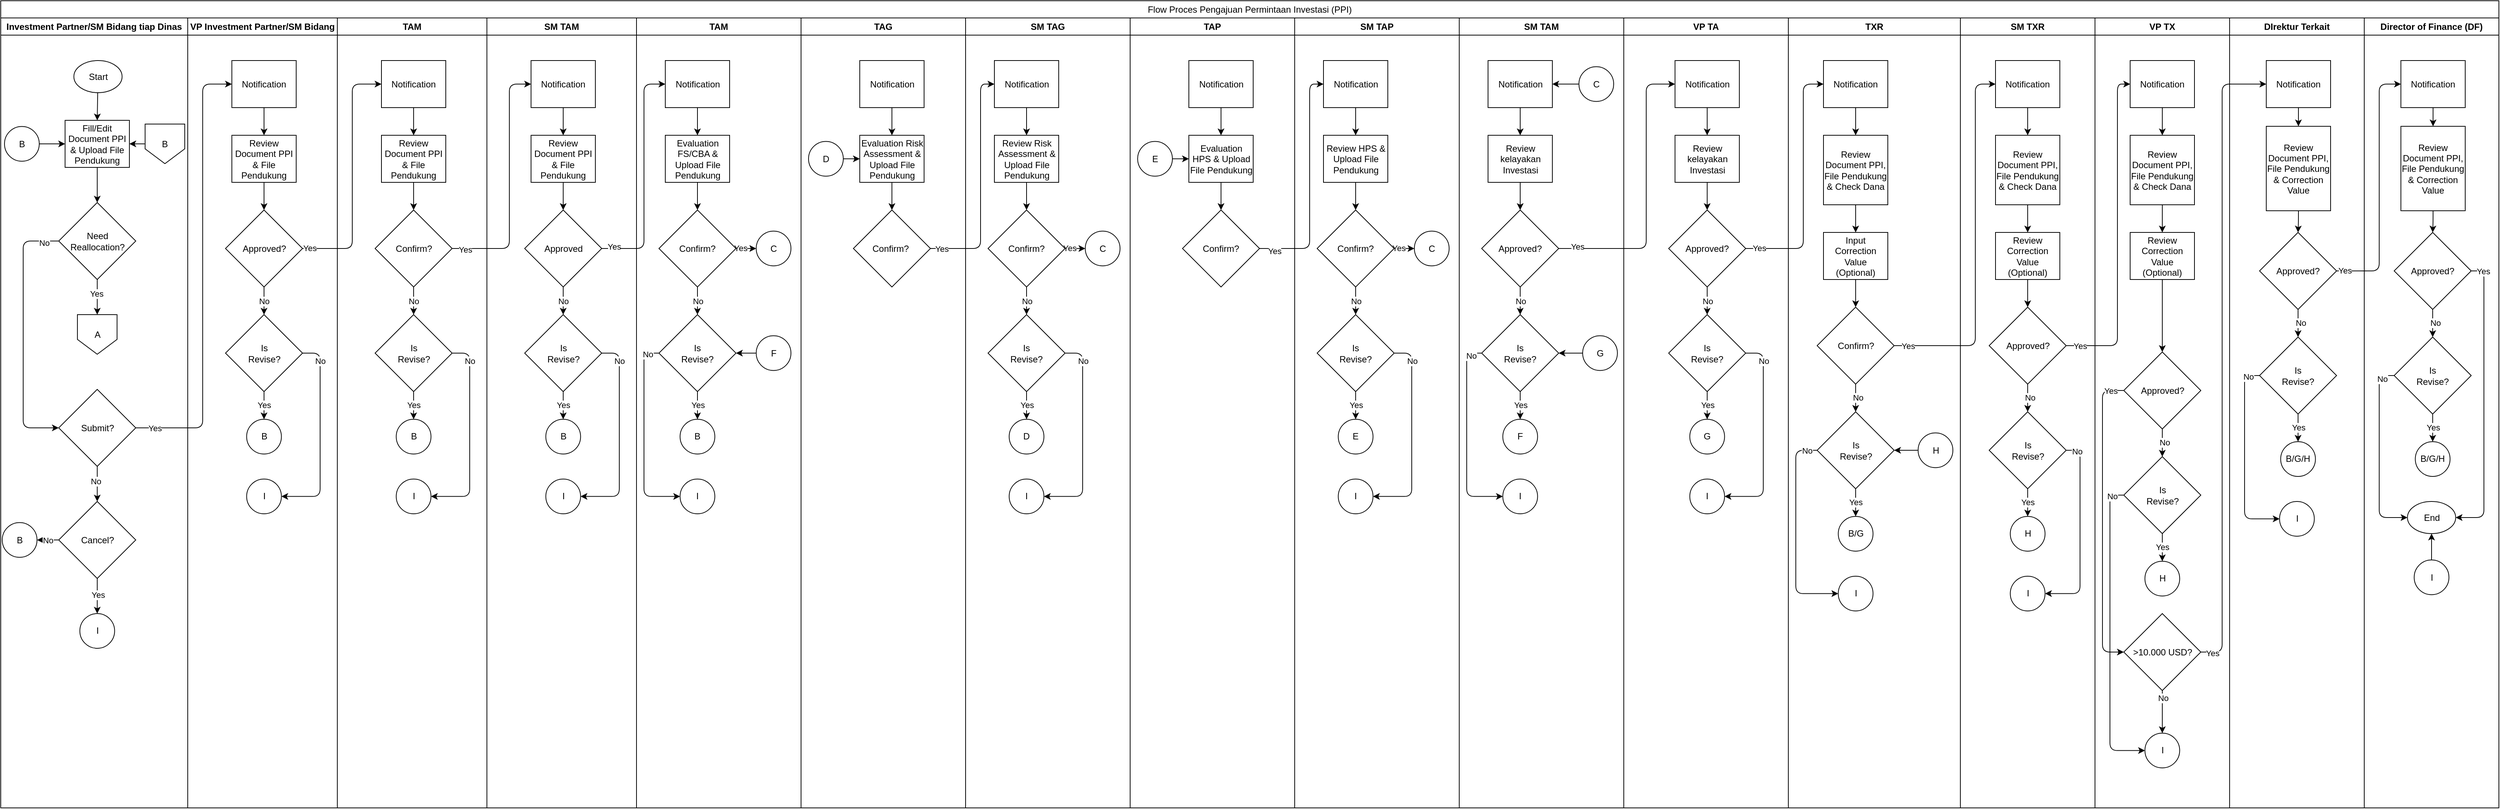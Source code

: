 <mxfile>
    <diagram name="Request PPI" id="gy8_en87kaYF68gYmkmZ">
        <mxGraphModel dx="1242" dy="563" grid="1" gridSize="10" guides="1" tooltips="1" connect="1" arrows="1" fold="1" page="1" pageScale="1" pageWidth="850" pageHeight="1100" math="0" shadow="0">
            <root>
                <mxCell id="1MorLDNby9r000WiK0Ij-0"/>
                <mxCell id="1MorLDNby9r000WiK0Ij-1" parent="1MorLDNby9r000WiK0Ij-0"/>
                <mxCell id="1MorLDNby9r000WiK0Ij-2" value="Flow Proces Pengajuan Permintaan Investasi (PPI)" style="swimlane;whiteSpace=wrap;html=1;fontStyle=0" parent="1MorLDNby9r000WiK0Ij-1" vertex="1">
                    <mxGeometry x="10" y="10" width="3340" height="1080" as="geometry"/>
                </mxCell>
                <mxCell id="1MorLDNby9r000WiK0Ij-3" value="Investment Partner/SM Bidang tiap Dinas" style="swimlane;whiteSpace=wrap;html=1;startSize=23;" parent="1MorLDNby9r000WiK0Ij-2" vertex="1">
                    <mxGeometry y="23" width="250" height="1057" as="geometry"/>
                </mxCell>
                <mxCell id="1MorLDNby9r000WiK0Ij-4" value="" style="edgeStyle=none;html=1;" parent="1MorLDNby9r000WiK0Ij-3" source="1MorLDNby9r000WiK0Ij-5" edge="1">
                    <mxGeometry relative="1" as="geometry">
                        <mxPoint x="129" y="137" as="targetPoint"/>
                    </mxGeometry>
                </mxCell>
                <mxCell id="1MorLDNby9r000WiK0Ij-5" value="Start" style="ellipse;whiteSpace=wrap;html=1;" parent="1MorLDNby9r000WiK0Ij-3" vertex="1">
                    <mxGeometry x="97.75" y="57" width="64.5" height="43" as="geometry"/>
                </mxCell>
                <mxCell id="1MorLDNby9r000WiK0Ij-6" style="edgeStyle=orthogonalEdgeStyle;html=1;entryX=0.5;entryY=0;entryDx=0;entryDy=0;" parent="1MorLDNby9r000WiK0Ij-3" source="1MorLDNby9r000WiK0Ij-7" target="1MorLDNby9r000WiK0Ij-12" edge="1">
                    <mxGeometry relative="1" as="geometry"/>
                </mxCell>
                <mxCell id="1MorLDNby9r000WiK0Ij-7" value="Fill/Edit Document PPI &amp;amp; Upload File Pendukung" style="whiteSpace=wrap;html=1;" parent="1MorLDNby9r000WiK0Ij-3" vertex="1">
                    <mxGeometry x="86" y="137" width="86" height="63" as="geometry"/>
                </mxCell>
                <mxCell id="1MorLDNby9r000WiK0Ij-8" value="" style="edgeStyle=none;html=1;" parent="1MorLDNby9r000WiK0Ij-3" source="1MorLDNby9r000WiK0Ij-12" target="1MorLDNby9r000WiK0Ij-13" edge="1">
                    <mxGeometry relative="1" as="geometry"/>
                </mxCell>
                <mxCell id="1MorLDNby9r000WiK0Ij-9" value="Yes" style="edgeLabel;html=1;align=center;verticalAlign=middle;resizable=0;points=[];" parent="1MorLDNby9r000WiK0Ij-8" vertex="1" connectable="0">
                    <mxGeometry x="-0.222" y="-1" relative="1" as="geometry">
                        <mxPoint as="offset"/>
                    </mxGeometry>
                </mxCell>
                <mxCell id="1MorLDNby9r000WiK0Ij-10" style="edgeStyle=orthogonalEdgeStyle;html=1;entryX=0;entryY=0.5;entryDx=0;entryDy=0;exitX=0;exitY=0.5;exitDx=0;exitDy=0;" parent="1MorLDNby9r000WiK0Ij-3" source="1MorLDNby9r000WiK0Ij-12" target="1MorLDNby9r000WiK0Ij-18" edge="1">
                    <mxGeometry relative="1" as="geometry">
                        <Array as="points">
                            <mxPoint x="30" y="298"/>
                            <mxPoint x="30" y="548"/>
                        </Array>
                    </mxGeometry>
                </mxCell>
                <mxCell id="1MorLDNby9r000WiK0Ij-11" value="No" style="edgeLabel;html=1;align=center;verticalAlign=middle;resizable=0;points=[];" parent="1MorLDNby9r000WiK0Ij-10" vertex="1" connectable="0">
                    <mxGeometry x="-0.886" y="2" relative="1" as="geometry">
                        <mxPoint as="offset"/>
                    </mxGeometry>
                </mxCell>
                <mxCell id="1MorLDNby9r000WiK0Ij-12" value="Need&lt;br&gt;Reallocation?" style="rhombus;whiteSpace=wrap;html=1;" parent="1MorLDNby9r000WiK0Ij-3" vertex="1">
                    <mxGeometry x="77.5" y="247" width="103" height="103" as="geometry"/>
                </mxCell>
                <mxCell id="1MorLDNby9r000WiK0Ij-13" value="A" style="shape=offPageConnector;whiteSpace=wrap;html=1;" parent="1MorLDNby9r000WiK0Ij-3" vertex="1">
                    <mxGeometry x="102.5" y="397" width="53" height="53" as="geometry"/>
                </mxCell>
                <mxCell id="1MorLDNby9r000WiK0Ij-14" style="edgeStyle=none;html=1;" parent="1MorLDNby9r000WiK0Ij-3" source="1MorLDNby9r000WiK0Ij-15" target="1MorLDNby9r000WiK0Ij-7" edge="1">
                    <mxGeometry relative="1" as="geometry"/>
                </mxCell>
                <mxCell id="1MorLDNby9r000WiK0Ij-15" value="B" style="ellipse;whiteSpace=wrap;html=1;aspect=fixed;" parent="1MorLDNby9r000WiK0Ij-3" vertex="1">
                    <mxGeometry x="5" y="145.25" width="46.5" height="46.5" as="geometry"/>
                </mxCell>
                <mxCell id="1MorLDNby9r000WiK0Ij-16" value="" style="edgeStyle=orthogonalEdgeStyle;html=1;" parent="1MorLDNby9r000WiK0Ij-3" source="1MorLDNby9r000WiK0Ij-18" edge="1">
                    <mxGeometry relative="1" as="geometry">
                        <mxPoint x="129" y="647.0" as="targetPoint"/>
                    </mxGeometry>
                </mxCell>
                <mxCell id="1MorLDNby9r000WiK0Ij-17" value="No" style="edgeLabel;html=1;align=center;verticalAlign=middle;resizable=0;points=[];" parent="1MorLDNby9r000WiK0Ij-16" vertex="1" connectable="0">
                    <mxGeometry x="-0.163" y="-2" relative="1" as="geometry">
                        <mxPoint as="offset"/>
                    </mxGeometry>
                </mxCell>
                <mxCell id="1MorLDNby9r000WiK0Ij-18" value="Submit?" style="rhombus;whiteSpace=wrap;html=1;" parent="1MorLDNby9r000WiK0Ij-3" vertex="1">
                    <mxGeometry x="77.5" y="497" width="103" height="103" as="geometry"/>
                </mxCell>
                <mxCell id="1MorLDNby9r000WiK0Ij-19" value="" style="edgeStyle=orthogonalEdgeStyle;html=1;" parent="1MorLDNby9r000WiK0Ij-3" source="1MorLDNby9r000WiK0Ij-20" target="1MorLDNby9r000WiK0Ij-7" edge="1">
                    <mxGeometry relative="1" as="geometry"/>
                </mxCell>
                <mxCell id="1MorLDNby9r000WiK0Ij-20" value="B" style="shape=offPageConnector;whiteSpace=wrap;html=1;" parent="1MorLDNby9r000WiK0Ij-3" vertex="1">
                    <mxGeometry x="193" y="142" width="53" height="53" as="geometry"/>
                </mxCell>
                <mxCell id="1MorLDNby9r000WiK0Ij-21" value="No" style="edgeStyle=orthogonalEdgeStyle;html=1;" parent="1MorLDNby9r000WiK0Ij-3" source="1MorLDNby9r000WiK0Ij-24" target="1MorLDNby9r000WiK0Ij-25" edge="1">
                    <mxGeometry relative="1" as="geometry"/>
                </mxCell>
                <mxCell id="1MorLDNby9r000WiK0Ij-22" value="" style="edgeStyle=orthogonalEdgeStyle;html=1;" parent="1MorLDNby9r000WiK0Ij-3" source="1MorLDNby9r000WiK0Ij-24" target="1MorLDNby9r000WiK0Ij-26" edge="1">
                    <mxGeometry relative="1" as="geometry"/>
                </mxCell>
                <mxCell id="1MorLDNby9r000WiK0Ij-23" value="Yes" style="edgeLabel;html=1;align=center;verticalAlign=middle;resizable=0;points=[];" parent="1MorLDNby9r000WiK0Ij-22" vertex="1" connectable="0">
                    <mxGeometry x="-0.125" y="1" relative="1" as="geometry">
                        <mxPoint y="1" as="offset"/>
                    </mxGeometry>
                </mxCell>
                <mxCell id="1MorLDNby9r000WiK0Ij-24" value="Cancel?" style="rhombus;whiteSpace=wrap;html=1;" parent="1MorLDNby9r000WiK0Ij-3" vertex="1">
                    <mxGeometry x="77.5" y="647" width="103" height="103" as="geometry"/>
                </mxCell>
                <mxCell id="1MorLDNby9r000WiK0Ij-25" value="B" style="ellipse;whiteSpace=wrap;html=1;aspect=fixed;" parent="1MorLDNby9r000WiK0Ij-3" vertex="1">
                    <mxGeometry x="2" y="675.25" width="46.5" height="46.5" as="geometry"/>
                </mxCell>
                <mxCell id="1MorLDNby9r000WiK0Ij-26" value="I" style="ellipse;whiteSpace=wrap;html=1;aspect=fixed;" parent="1MorLDNby9r000WiK0Ij-3" vertex="1">
                    <mxGeometry x="105.75" y="797" width="46.5" height="46.5" as="geometry"/>
                </mxCell>
                <mxCell id="1MorLDNby9r000WiK0Ij-27" style="edgeStyle=orthogonalEdgeStyle;html=1;exitX=1;exitY=0.5;exitDx=0;exitDy=0;entryX=0;entryY=0.5;entryDx=0;entryDy=0;" parent="1MorLDNby9r000WiK0Ij-2" edge="1">
                    <mxGeometry relative="1" as="geometry">
                        <Array as="points">
                            <mxPoint x="1070" y="243.5"/>
                            <mxPoint x="1070" y="121.5"/>
                        </Array>
                        <mxPoint x="1033" y="243" as="sourcePoint"/>
                    </mxGeometry>
                </mxCell>
                <mxCell id="1MorLDNby9r000WiK0Ij-28" style="edgeStyle=orthogonalEdgeStyle;html=1;entryX=0;entryY=0.5;entryDx=0;entryDy=0;" parent="1MorLDNby9r000WiK0Ij-2" edge="1">
                    <mxGeometry relative="1" as="geometry">
                        <Array as="points">
                            <mxPoint x="340" y="361.5"/>
                            <mxPoint x="340" y="122.5"/>
                        </Array>
                        <mxPoint x="309.9" y="361.6" as="sourcePoint"/>
                    </mxGeometry>
                </mxCell>
                <mxCell id="1MorLDNby9r000WiK0Ij-29" value="Yes" style="edgeLabel;html=1;align=center;verticalAlign=middle;resizable=0;points=[];" parent="1MorLDNby9r000WiK0Ij-28" vertex="1" connectable="0">
                    <mxGeometry x="-0.88" relative="1" as="geometry">
                        <mxPoint as="offset"/>
                    </mxGeometry>
                </mxCell>
                <mxCell id="1MorLDNby9r000WiK0Ij-30" style="edgeStyle=orthogonalEdgeStyle;html=1;entryX=0;entryY=0.5;entryDx=0;entryDy=0;" parent="1MorLDNby9r000WiK0Ij-2" edge="1">
                    <mxGeometry relative="1" as="geometry">
                        <Array as="points">
                            <mxPoint x="530" y="362.5"/>
                            <mxPoint x="530" y="122.5"/>
                        </Array>
                        <mxPoint x="489.9" y="362.6" as="sourcePoint"/>
                    </mxGeometry>
                </mxCell>
                <mxCell id="1MorLDNby9r000WiK0Ij-31" value="Yes" style="edgeLabel;html=1;align=center;verticalAlign=middle;resizable=0;points=[];" parent="1MorLDNby9r000WiK0Ij-30" vertex="1" connectable="0">
                    <mxGeometry x="-0.911" y="-4" relative="1" as="geometry">
                        <mxPoint as="offset"/>
                    </mxGeometry>
                </mxCell>
                <mxCell id="1MorLDNby9r000WiK0Ij-32" style="edgeStyle=orthogonalEdgeStyle;html=1;entryX=0;entryY=0.5;entryDx=0;entryDy=0;" parent="1MorLDNby9r000WiK0Ij-2" edge="1">
                    <mxGeometry relative="1" as="geometry">
                        <Array as="points">
                            <mxPoint x="700" y="243.5"/>
                            <mxPoint x="700" y="122.5"/>
                        </Array>
                        <mxPoint x="766" y="123" as="targetPoint"/>
                    </mxGeometry>
                </mxCell>
                <mxCell id="1MorLDNby9r000WiK0Ij-33" style="edgeStyle=orthogonalEdgeStyle;html=1;entryX=0;entryY=0.5;entryDx=0;entryDy=0;" parent="1MorLDNby9r000WiK0Ij-2" edge="1">
                    <mxGeometry relative="1" as="geometry">
                        <Array as="points">
                            <mxPoint x="880" y="362.5"/>
                            <mxPoint x="880" y="121.5"/>
                        </Array>
                        <mxPoint x="848.9" y="362.6" as="sourcePoint"/>
                    </mxGeometry>
                </mxCell>
                <mxCell id="1MorLDNby9r000WiK0Ij-34" value="Yes" style="edgeLabel;html=1;align=center;verticalAlign=middle;resizable=0;points=[];" parent="1MorLDNby9r000WiK0Ij-33" vertex="1" connectable="0">
                    <mxGeometry x="-0.901" y="-1" relative="1" as="geometry">
                        <mxPoint as="offset"/>
                    </mxGeometry>
                </mxCell>
                <mxCell id="1MorLDNby9r000WiK0Ij-35" style="edgeStyle=orthogonalEdgeStyle;html=1;entryX=0;entryY=0.5;entryDx=0;entryDy=0;" parent="1MorLDNby9r000WiK0Ij-2" edge="1">
                    <mxGeometry relative="1" as="geometry">
                        <Array as="points">
                            <mxPoint x="1230" y="602.5"/>
                            <mxPoint x="1230" y="363.5"/>
                        </Array>
                        <mxPoint x="1032.9" y="602.6" as="sourcePoint"/>
                    </mxGeometry>
                </mxCell>
                <mxCell id="1MorLDNby9r000WiK0Ij-36" value="Yes" style="edgeLabel;html=1;align=center;verticalAlign=middle;resizable=0;points=[];" parent="1MorLDNby9r000WiK0Ij-35" vertex="1" connectable="0">
                    <mxGeometry x="-0.932" y="-1" relative="1" as="geometry">
                        <mxPoint as="offset"/>
                    </mxGeometry>
                </mxCell>
                <mxCell id="1MorLDNby9r000WiK0Ij-37" style="edgeStyle=orthogonalEdgeStyle;html=1;entryX=1;entryY=0.5;entryDx=0;entryDy=0;" parent="1MorLDNby9r000WiK0Ij-2" edge="1">
                    <mxGeometry relative="1" as="geometry">
                        <Array as="points">
                            <mxPoint x="1100" y="242.5"/>
                            <mxPoint x="1100" y="362.5"/>
                        </Array>
                        <mxPoint x="1036" y="363" as="targetPoint"/>
                    </mxGeometry>
                </mxCell>
                <mxCell id="1MorLDNby9r000WiK0Ij-38" style="edgeStyle=orthogonalEdgeStyle;html=1;entryX=0;entryY=0.5;entryDx=0;entryDy=0;" parent="1MorLDNby9r000WiK0Ij-2" edge="1">
                    <mxGeometry relative="1" as="geometry">
                        <mxPoint x="1394.72" y="811.6" as="sourcePoint"/>
                    </mxGeometry>
                </mxCell>
                <mxCell id="1MorLDNby9r000WiK0Ij-39" value="No" style="edgeLabel;html=1;align=center;verticalAlign=middle;resizable=0;points=[];" parent="1MorLDNby9r000WiK0Ij-38" vertex="1" connectable="0">
                    <mxGeometry x="-0.695" y="-2" relative="1" as="geometry">
                        <mxPoint as="offset"/>
                    </mxGeometry>
                </mxCell>
                <mxCell id="1MorLDNby9r000WiK0Ij-40" style="edgeStyle=orthogonalEdgeStyle;html=1;entryX=0;entryY=0.5;entryDx=0;entryDy=0;" parent="1MorLDNby9r000WiK0Ij-2" edge="1">
                    <mxGeometry relative="1" as="geometry">
                        <Array as="points">
                            <mxPoint x="340" y="902"/>
                            <mxPoint x="340" y="602"/>
                        </Array>
                        <mxPoint x="309.9" y="901.6" as="sourcePoint"/>
                    </mxGeometry>
                </mxCell>
                <mxCell id="1MorLDNby9r000WiK0Ij-41" value="Yes" style="edgeLabel;html=1;align=center;verticalAlign=middle;resizable=0;points=[];" parent="1MorLDNby9r000WiK0Ij-40" vertex="1" connectable="0">
                    <mxGeometry x="-0.87" y="1" relative="1" as="geometry">
                        <mxPoint as="offset"/>
                    </mxGeometry>
                </mxCell>
                <mxCell id="1MorLDNby9r000WiK0Ij-70" style="edgeStyle=orthogonalEdgeStyle;html=1;entryX=0;entryY=0.5;entryDx=0;entryDy=0;" parent="1MorLDNby9r000WiK0Ij-2" edge="1">
                    <mxGeometry relative="1" as="geometry">
                        <Array as="points">
                            <mxPoint x="800" y="772"/>
                            <mxPoint x="800" y="112"/>
                        </Array>
                        <mxPoint x="741.4" y="771.6" as="sourcePoint"/>
                    </mxGeometry>
                </mxCell>
                <mxCell id="1MorLDNby9r000WiK0Ij-71" value="Yes" style="edgeLabel;html=1;align=center;verticalAlign=middle;resizable=0;points=[];" parent="1MorLDNby9r000WiK0Ij-70" vertex="1" connectable="0">
                    <mxGeometry x="-0.955" y="-4" relative="1" as="geometry">
                        <mxPoint as="offset"/>
                    </mxGeometry>
                </mxCell>
                <mxCell id="1MorLDNby9r000WiK0Ij-72" value="VP Investment Partner/SM Bidang" style="swimlane;whiteSpace=wrap;html=1;" parent="1MorLDNby9r000WiK0Ij-2" vertex="1">
                    <mxGeometry x="250" y="23" width="200" height="1057" as="geometry"/>
                </mxCell>
                <mxCell id="1MorLDNby9r000WiK0Ij-73" style="edgeStyle=orthogonalEdgeStyle;html=1;" parent="1MorLDNby9r000WiK0Ij-72" source="1MorLDNby9r000WiK0Ij-74" target="1MorLDNby9r000WiK0Ij-76" edge="1">
                    <mxGeometry relative="1" as="geometry"/>
                </mxCell>
                <mxCell id="1MorLDNby9r000WiK0Ij-74" value="Notification" style="whiteSpace=wrap;html=1;" parent="1MorLDNby9r000WiK0Ij-72" vertex="1">
                    <mxGeometry x="59" y="57" width="86" height="63" as="geometry"/>
                </mxCell>
                <mxCell id="1MorLDNby9r000WiK0Ij-75" style="edgeStyle=orthogonalEdgeStyle;html=1;" parent="1MorLDNby9r000WiK0Ij-72" source="1MorLDNby9r000WiK0Ij-76" target="1MorLDNby9r000WiK0Ij-78" edge="1">
                    <mxGeometry relative="1" as="geometry"/>
                </mxCell>
                <mxCell id="1MorLDNby9r000WiK0Ij-76" value="Review Document PPI &amp;amp; File Pendukung" style="whiteSpace=wrap;html=1;" parent="1MorLDNby9r000WiK0Ij-72" vertex="1">
                    <mxGeometry x="59" y="157" width="86" height="63" as="geometry"/>
                </mxCell>
                <mxCell id="1MorLDNby9r000WiK0Ij-77" value="No" style="edgeStyle=orthogonalEdgeStyle;html=1;" parent="1MorLDNby9r000WiK0Ij-72" source="1MorLDNby9r000WiK0Ij-78" target="1MorLDNby9r000WiK0Ij-82" edge="1">
                    <mxGeometry relative="1" as="geometry"/>
                </mxCell>
                <mxCell id="1MorLDNby9r000WiK0Ij-78" value="Approved?" style="rhombus;whiteSpace=wrap;html=1;" parent="1MorLDNby9r000WiK0Ij-72" vertex="1">
                    <mxGeometry x="50.5" y="257" width="103" height="103" as="geometry"/>
                </mxCell>
                <mxCell id="1MorLDNby9r000WiK0Ij-79" value="Yes" style="edgeStyle=orthogonalEdgeStyle;html=1;" parent="1MorLDNby9r000WiK0Ij-72" source="1MorLDNby9r000WiK0Ij-82" target="1MorLDNby9r000WiK0Ij-83" edge="1">
                    <mxGeometry relative="1" as="geometry"/>
                </mxCell>
                <mxCell id="1MorLDNby9r000WiK0Ij-80" style="edgeStyle=orthogonalEdgeStyle;html=1;entryX=1;entryY=0.5;entryDx=0;entryDy=0;exitX=1;exitY=0.5;exitDx=0;exitDy=0;" parent="1MorLDNby9r000WiK0Ij-72" source="1MorLDNby9r000WiK0Ij-82" target="1MorLDNby9r000WiK0Ij-84" edge="1">
                    <mxGeometry relative="1" as="geometry">
                        <Array as="points">
                            <mxPoint x="177" y="448"/>
                            <mxPoint x="177" y="640"/>
                        </Array>
                    </mxGeometry>
                </mxCell>
                <mxCell id="1MorLDNby9r000WiK0Ij-81" value="No" style="edgeLabel;html=1;align=center;verticalAlign=middle;resizable=0;points=[];" parent="1MorLDNby9r000WiK0Ij-80" vertex="1" connectable="0">
                    <mxGeometry x="-0.749" relative="1" as="geometry">
                        <mxPoint as="offset"/>
                    </mxGeometry>
                </mxCell>
                <mxCell id="1MorLDNby9r000WiK0Ij-82" value="Is&lt;br&gt;Revise?" style="rhombus;whiteSpace=wrap;html=1;" parent="1MorLDNby9r000WiK0Ij-72" vertex="1">
                    <mxGeometry x="50.5" y="397" width="103" height="103" as="geometry"/>
                </mxCell>
                <mxCell id="1MorLDNby9r000WiK0Ij-83" value="B" style="ellipse;whiteSpace=wrap;html=1;aspect=fixed;" parent="1MorLDNby9r000WiK0Ij-72" vertex="1">
                    <mxGeometry x="78.75" y="537" width="46.5" height="46.5" as="geometry"/>
                </mxCell>
                <mxCell id="1MorLDNby9r000WiK0Ij-84" value="I" style="ellipse;whiteSpace=wrap;html=1;aspect=fixed;" parent="1MorLDNby9r000WiK0Ij-72" vertex="1">
                    <mxGeometry x="78.75" y="617" width="46.5" height="46.5" as="geometry"/>
                </mxCell>
                <mxCell id="1MorLDNby9r000WiK0Ij-85" style="edgeStyle=orthogonalEdgeStyle;html=1;entryX=0;entryY=0.5;entryDx=0;entryDy=0;" parent="1MorLDNby9r000WiK0Ij-2" source="1MorLDNby9r000WiK0Ij-18" target="1MorLDNby9r000WiK0Ij-74" edge="1">
                    <mxGeometry relative="1" as="geometry">
                        <Array as="points">
                            <mxPoint x="270" y="572"/>
                            <mxPoint x="270" y="111"/>
                        </Array>
                    </mxGeometry>
                </mxCell>
                <mxCell id="1MorLDNby9r000WiK0Ij-86" value="Yes" style="edgeLabel;html=1;align=center;verticalAlign=middle;resizable=0;points=[];" parent="1MorLDNby9r000WiK0Ij-85" vertex="1" connectable="0">
                    <mxGeometry x="-0.915" relative="1" as="geometry">
                        <mxPoint as="offset"/>
                    </mxGeometry>
                </mxCell>
                <mxCell id="1MorLDNby9r000WiK0Ij-102" style="edgeStyle=orthogonalEdgeStyle;html=1;entryX=0;entryY=0.5;entryDx=0;entryDy=0;" parent="1MorLDNby9r000WiK0Ij-2" edge="1">
                    <mxGeometry relative="1" as="geometry">
                        <Array as="points">
                            <mxPoint x="620" y="332"/>
                            <mxPoint x="620" y="112"/>
                        </Array>
                        <mxPoint x="561.4" y="331.6" as="sourcePoint"/>
                    </mxGeometry>
                </mxCell>
                <mxCell id="1MorLDNby9r000WiK0Ij-103" value="Text" style="edgeLabel;html=1;align=center;verticalAlign=middle;resizable=0;points=[];" parent="1MorLDNby9r000WiK0Ij-102" vertex="1" connectable="0">
                    <mxGeometry x="-0.931" y="-1" relative="1" as="geometry">
                        <mxPoint as="offset"/>
                    </mxGeometry>
                </mxCell>
                <mxCell id="1MorLDNby9r000WiK0Ij-222" style="edgeStyle=orthogonalEdgeStyle;html=1;entryX=0;entryY=0.5;entryDx=0;entryDy=0;exitX=0.5;exitY=1;exitDx=0;exitDy=0;" parent="1MorLDNby9r000WiK0Ij-2" edge="1">
                    <mxGeometry relative="1" as="geometry">
                        <Array as="points">
                            <mxPoint x="870" y="510"/>
                            <mxPoint x="970" y="510"/>
                            <mxPoint x="970" y="111"/>
                        </Array>
                        <mxPoint x="870" y="483" as="sourcePoint"/>
                    </mxGeometry>
                </mxCell>
                <mxCell id="1MorLDNby9r000WiK0Ij-223" value="Yes" style="edgeLabel;html=1;align=center;verticalAlign=middle;resizable=0;points=[];" parent="1MorLDNby9r000WiK0Ij-222" vertex="1" connectable="0">
                    <mxGeometry x="-0.875" y="1" relative="1" as="geometry">
                        <mxPoint as="offset"/>
                    </mxGeometry>
                </mxCell>
                <mxCell id="1MorLDNby9r000WiK0Ij-224" style="edgeStyle=orthogonalEdgeStyle;html=1;entryX=0;entryY=0.5;entryDx=0;entryDy=0;exitX=1;exitY=0.5;exitDx=0;exitDy=0;" parent="1MorLDNby9r000WiK0Ij-2" edge="1">
                    <mxGeometry relative="1" as="geometry">
                        <Array as="points">
                            <mxPoint x="1310" y="511"/>
                            <mxPoint x="1310" y="111"/>
                        </Array>
                        <mxPoint x="1281.5" y="511.5" as="sourcePoint"/>
                    </mxGeometry>
                </mxCell>
                <mxCell id="1MorLDNby9r000WiK0Ij-225" value="Yes" style="edgeLabel;html=1;align=center;verticalAlign=middle;resizable=0;points=[];" parent="1MorLDNby9r000WiK0Ij-224" vertex="1" connectable="0">
                    <mxGeometry x="-0.925" y="1" relative="1" as="geometry">
                        <mxPoint as="offset"/>
                    </mxGeometry>
                </mxCell>
                <mxCell id="1MorLDNby9r000WiK0Ij-226" style="edgeStyle=orthogonalEdgeStyle;html=1;entryX=0;entryY=0.5;entryDx=0;entryDy=0;" parent="1MorLDNby9r000WiK0Ij-2" edge="1">
                    <mxGeometry relative="1" as="geometry">
                        <Array as="points">
                            <mxPoint x="1490" y="361"/>
                            <mxPoint x="1490" y="111"/>
                        </Array>
                        <mxPoint x="1460.9" y="361.6" as="sourcePoint"/>
                    </mxGeometry>
                </mxCell>
                <mxCell id="1MorLDNby9r000WiK0Ij-227" value="Yes" style="edgeLabel;html=1;align=center;verticalAlign=middle;resizable=0;points=[];" parent="1MorLDNby9r000WiK0Ij-226" vertex="1" connectable="0">
                    <mxGeometry x="-0.906" relative="1" as="geometry">
                        <mxPoint as="offset"/>
                    </mxGeometry>
                </mxCell>
                <mxCell id="1MorLDNby9r000WiK0Ij-228" style="edgeStyle=orthogonalEdgeStyle;html=1;entryX=0;entryY=0.5;entryDx=0;entryDy=0;" parent="1MorLDNby9r000WiK0Ij-2" edge="1">
                    <mxGeometry relative="1" as="geometry">
                        <Array as="points">
                            <mxPoint x="1670" y="361"/>
                            <mxPoint x="1670" y="191"/>
                        </Array>
                        <mxPoint x="1642.9" y="361.6" as="sourcePoint"/>
                    </mxGeometry>
                </mxCell>
                <mxCell id="1MorLDNby9r000WiK0Ij-229" value="Yes" style="edgeLabel;html=1;align=center;verticalAlign=middle;resizable=0;points=[];" parent="1MorLDNby9r000WiK0Ij-228" vertex="1" connectable="0">
                    <mxGeometry x="-0.847" y="-2" relative="1" as="geometry">
                        <mxPoint as="offset"/>
                    </mxGeometry>
                </mxCell>
                <mxCell id="1MorLDNby9r000WiK0Ij-230" style="edgeStyle=orthogonalEdgeStyle;html=1;entryX=0;entryY=0.5;entryDx=0;entryDy=0;" parent="1MorLDNby9r000WiK0Ij-2" edge="1">
                    <mxGeometry relative="1" as="geometry">
                        <Array as="points">
                            <mxPoint x="1850" y="541"/>
                            <mxPoint x="1850" y="111"/>
                        </Array>
                        <mxPoint x="1821.4" y="541.6" as="sourcePoint"/>
                    </mxGeometry>
                </mxCell>
                <mxCell id="1MorLDNby9r000WiK0Ij-231" value="Yes" style="edgeLabel;html=1;align=center;verticalAlign=middle;resizable=0;points=[];" parent="1MorLDNby9r000WiK0Ij-230" vertex="1" connectable="0">
                    <mxGeometry x="-0.935" y="-2" relative="1" as="geometry">
                        <mxPoint as="offset"/>
                    </mxGeometry>
                </mxCell>
                <mxCell id="1MorLDNby9r000WiK0Ij-232" style="edgeStyle=orthogonalEdgeStyle;html=1;entryX=0;entryY=0.5;entryDx=0;entryDy=0;" parent="1MorLDNby9r000WiK0Ij-2" edge="1">
                    <mxGeometry relative="1" as="geometry">
                        <Array as="points">
                            <mxPoint x="2020" y="361"/>
                            <mxPoint x="2020" y="111"/>
                        </Array>
                        <mxPoint x="2001.4" y="361.6" as="sourcePoint"/>
                    </mxGeometry>
                </mxCell>
                <mxCell id="1MorLDNby9r000WiK0Ij-233" value="Yes" style="edgeLabel;html=1;align=center;verticalAlign=middle;resizable=0;points=[];" parent="1MorLDNby9r000WiK0Ij-232" vertex="1" connectable="0">
                    <mxGeometry x="-0.908" y="-1" relative="1" as="geometry">
                        <mxPoint as="offset"/>
                    </mxGeometry>
                </mxCell>
                <mxCell id="1MorLDNby9r000WiK0Ij-234" style="edgeStyle=orthogonalEdgeStyle;html=1;entryX=0;entryY=0.5;entryDx=0;entryDy=0;" parent="1MorLDNby9r000WiK0Ij-2" edge="1">
                    <mxGeometry relative="1" as="geometry">
                        <Array as="points">
                            <mxPoint x="2200" y="551"/>
                            <mxPoint x="2200" y="111"/>
                        </Array>
                        <mxPoint x="2269" y="111.5" as="targetPoint"/>
                    </mxGeometry>
                </mxCell>
                <mxCell id="1MorLDNby9r000WiK0Ij-235" value="Yes" style="edgeLabel;html=1;align=center;verticalAlign=middle;resizable=0;points=[];" parent="1MorLDNby9r000WiK0Ij-234" vertex="1" connectable="0">
                    <mxGeometry x="-0.954" y="-2" relative="1" as="geometry">
                        <mxPoint as="offset"/>
                    </mxGeometry>
                </mxCell>
                <mxCell id="1MorLDNby9r000WiK0Ij-236" style="edgeStyle=orthogonalEdgeStyle;html=1;entryX=1;entryY=0.5;entryDx=0;entryDy=0;exitX=1;exitY=0.5;exitDx=0;exitDy=0;" parent="1MorLDNby9r000WiK0Ij-2" edge="1">
                    <mxGeometry relative="1" as="geometry">
                        <Array as="points">
                            <mxPoint x="2380" y="361"/>
                            <mxPoint x="2380" y="691"/>
                        </Array>
                        <mxPoint x="2363" y="361.5" as="sourcePoint"/>
                    </mxGeometry>
                </mxCell>
                <mxCell id="1MorLDNby9r000WiK0Ij-237" value="Yes" style="edgeLabel;html=1;align=center;verticalAlign=middle;resizable=0;points=[];" parent="1MorLDNby9r000WiK0Ij-236" vertex="1" connectable="0">
                    <mxGeometry x="-0.918" relative="1" as="geometry">
                        <mxPoint as="offset"/>
                    </mxGeometry>
                </mxCell>
                <mxCell id="1MorLDNby9r000WiK0Ij-238" style="edgeStyle=orthogonalEdgeStyle;html=1;entryX=0;entryY=0.5;entryDx=0;entryDy=0;exitX=0;exitY=0.5;exitDx=0;exitDy=0;" parent="1MorLDNby9r000WiK0Ij-2" edge="1">
                    <mxGeometry relative="1" as="geometry">
                        <Array as="points">
                            <mxPoint x="2240" y="501"/>
                            <mxPoint x="2240" y="691"/>
                        </Array>
                        <mxPoint x="2260" y="501.5" as="sourcePoint"/>
                    </mxGeometry>
                </mxCell>
                <mxCell id="1MorLDNby9r000WiK0Ij-239" value="No" style="edgeLabel;html=1;align=center;verticalAlign=middle;resizable=0;points=[];" parent="1MorLDNby9r000WiK0Ij-238" vertex="1" connectable="0">
                    <mxGeometry x="-0.875" y="4" relative="1" as="geometry">
                        <mxPoint x="-1" as="offset"/>
                    </mxGeometry>
                </mxCell>
                <mxCell id="1MorLDNby9r000WiK0Ij-240" style="edgeStyle=orthogonalEdgeStyle;html=1;entryX=0;entryY=0.5;entryDx=0;entryDy=0;exitX=1;exitY=0.5;exitDx=0;exitDy=0;" parent="1MorLDNby9r000WiK0Ij-2" edge="1">
                    <mxGeometry relative="1" as="geometry">
                        <Array as="points">
                            <mxPoint x="1160" y="362"/>
                            <mxPoint x="1160" y="192"/>
                        </Array>
                        <mxPoint x="1101" y="361.5" as="sourcePoint"/>
                    </mxGeometry>
                </mxCell>
                <mxCell id="1MorLDNby9r000WiK0Ij-241" value="Yes" style="edgeLabel;html=1;align=center;verticalAlign=middle;resizable=0;points=[];" parent="1MorLDNby9r000WiK0Ij-240" vertex="1" connectable="0">
                    <mxGeometry x="-0.883" y="-2" relative="1" as="geometry">
                        <mxPoint as="offset"/>
                    </mxGeometry>
                </mxCell>
                <mxCell id="1MorLDNby9r000WiK0Ij-242" style="edgeStyle=orthogonalEdgeStyle;html=1;entryX=0;entryY=0.5;entryDx=0;entryDy=0;" parent="1MorLDNby9r000WiK0Ij-2" edge="1">
                    <mxGeometry relative="1" as="geometry">
                        <Array as="points">
                            <mxPoint x="1050" y="540"/>
                            <mxPoint x="810" y="540"/>
                            <mxPoint x="810" y="311"/>
                        </Array>
                        <mxPoint x="827" y="311.5" as="targetPoint"/>
                    </mxGeometry>
                </mxCell>
                <mxCell id="1MorLDNby9r000WiK0Ij-243" value="No" style="edgeLabel;html=1;align=center;verticalAlign=middle;resizable=0;points=[];" parent="1MorLDNby9r000WiK0Ij-242" vertex="1" connectable="0">
                    <mxGeometry x="-0.956" y="2" relative="1" as="geometry">
                        <mxPoint as="offset"/>
                    </mxGeometry>
                </mxCell>
                <mxCell id="ISpLCG8q4aAzvFoKcUTh-0" value="TAM" style="swimlane;whiteSpace=wrap;html=1;" parent="1MorLDNby9r000WiK0Ij-2" vertex="1">
                    <mxGeometry x="450" y="23" width="200" height="1057" as="geometry"/>
                </mxCell>
                <mxCell id="ISpLCG8q4aAzvFoKcUTh-1" style="edgeStyle=orthogonalEdgeStyle;html=1;" parent="ISpLCG8q4aAzvFoKcUTh-0" source="ISpLCG8q4aAzvFoKcUTh-2" target="ISpLCG8q4aAzvFoKcUTh-4" edge="1">
                    <mxGeometry relative="1" as="geometry"/>
                </mxCell>
                <mxCell id="ISpLCG8q4aAzvFoKcUTh-2" value="Notification" style="whiteSpace=wrap;html=1;" parent="ISpLCG8q4aAzvFoKcUTh-0" vertex="1">
                    <mxGeometry x="59" y="57" width="86" height="63" as="geometry"/>
                </mxCell>
                <mxCell id="ISpLCG8q4aAzvFoKcUTh-3" style="edgeStyle=orthogonalEdgeStyle;html=1;" parent="ISpLCG8q4aAzvFoKcUTh-0" source="ISpLCG8q4aAzvFoKcUTh-4" target="ISpLCG8q4aAzvFoKcUTh-6" edge="1">
                    <mxGeometry relative="1" as="geometry"/>
                </mxCell>
                <mxCell id="ISpLCG8q4aAzvFoKcUTh-4" value="Review Document PPI &amp;amp; File Pendukung" style="whiteSpace=wrap;html=1;" parent="ISpLCG8q4aAzvFoKcUTh-0" vertex="1">
                    <mxGeometry x="59" y="157" width="86" height="63" as="geometry"/>
                </mxCell>
                <mxCell id="ISpLCG8q4aAzvFoKcUTh-5" value="No" style="edgeStyle=orthogonalEdgeStyle;html=1;" parent="ISpLCG8q4aAzvFoKcUTh-0" source="ISpLCG8q4aAzvFoKcUTh-6" target="ISpLCG8q4aAzvFoKcUTh-10" edge="1">
                    <mxGeometry relative="1" as="geometry"/>
                </mxCell>
                <mxCell id="ISpLCG8q4aAzvFoKcUTh-6" value="Confirm?" style="rhombus;whiteSpace=wrap;html=1;" parent="ISpLCG8q4aAzvFoKcUTh-0" vertex="1">
                    <mxGeometry x="50.5" y="257" width="103" height="103" as="geometry"/>
                </mxCell>
                <mxCell id="ISpLCG8q4aAzvFoKcUTh-7" value="Yes" style="edgeStyle=orthogonalEdgeStyle;html=1;" parent="ISpLCG8q4aAzvFoKcUTh-0" source="ISpLCG8q4aAzvFoKcUTh-10" target="ISpLCG8q4aAzvFoKcUTh-11" edge="1">
                    <mxGeometry relative="1" as="geometry"/>
                </mxCell>
                <mxCell id="ISpLCG8q4aAzvFoKcUTh-8" style="edgeStyle=orthogonalEdgeStyle;html=1;entryX=1;entryY=0.5;entryDx=0;entryDy=0;exitX=1;exitY=0.5;exitDx=0;exitDy=0;" parent="ISpLCG8q4aAzvFoKcUTh-0" source="ISpLCG8q4aAzvFoKcUTh-10" target="ISpLCG8q4aAzvFoKcUTh-12" edge="1">
                    <mxGeometry relative="1" as="geometry">
                        <Array as="points">
                            <mxPoint x="177" y="448"/>
                            <mxPoint x="177" y="640"/>
                        </Array>
                    </mxGeometry>
                </mxCell>
                <mxCell id="ISpLCG8q4aAzvFoKcUTh-9" value="No" style="edgeLabel;html=1;align=center;verticalAlign=middle;resizable=0;points=[];" parent="ISpLCG8q4aAzvFoKcUTh-8" vertex="1" connectable="0">
                    <mxGeometry x="-0.749" relative="1" as="geometry">
                        <mxPoint as="offset"/>
                    </mxGeometry>
                </mxCell>
                <mxCell id="ISpLCG8q4aAzvFoKcUTh-10" value="Is&lt;br&gt;Revise?" style="rhombus;whiteSpace=wrap;html=1;" parent="ISpLCG8q4aAzvFoKcUTh-0" vertex="1">
                    <mxGeometry x="50.5" y="397" width="103" height="103" as="geometry"/>
                </mxCell>
                <mxCell id="ISpLCG8q4aAzvFoKcUTh-11" value="B" style="ellipse;whiteSpace=wrap;html=1;aspect=fixed;" parent="ISpLCG8q4aAzvFoKcUTh-0" vertex="1">
                    <mxGeometry x="78.75" y="537" width="46.5" height="46.5" as="geometry"/>
                </mxCell>
                <mxCell id="ISpLCG8q4aAzvFoKcUTh-12" value="I" style="ellipse;whiteSpace=wrap;html=1;aspect=fixed;" parent="ISpLCG8q4aAzvFoKcUTh-0" vertex="1">
                    <mxGeometry x="78.75" y="617" width="46.5" height="46.5" as="geometry"/>
                </mxCell>
                <mxCell id="ISpLCG8q4aAzvFoKcUTh-13" style="edgeStyle=orthogonalEdgeStyle;html=1;entryX=0;entryY=0.5;entryDx=0;entryDy=0;exitX=1;exitY=0.5;exitDx=0;exitDy=0;" parent="1MorLDNby9r000WiK0Ij-2" source="1MorLDNby9r000WiK0Ij-78" target="ISpLCG8q4aAzvFoKcUTh-2" edge="1">
                    <mxGeometry relative="1" as="geometry">
                        <Array as="points">
                            <mxPoint x="470" y="331"/>
                            <mxPoint x="470" y="111"/>
                        </Array>
                    </mxGeometry>
                </mxCell>
                <mxCell id="ISpLCG8q4aAzvFoKcUTh-14" value="Yes" style="edgeLabel;html=1;align=center;verticalAlign=middle;resizable=0;points=[];" parent="ISpLCG8q4aAzvFoKcUTh-13" vertex="1" connectable="0">
                    <mxGeometry x="-0.941" y="1" relative="1" as="geometry">
                        <mxPoint as="offset"/>
                    </mxGeometry>
                </mxCell>
                <mxCell id="xhcYo-6NrEd_loIS7qmt-0" value="SM TAM" style="swimlane;whiteSpace=wrap;html=1;" parent="1MorLDNby9r000WiK0Ij-2" vertex="1">
                    <mxGeometry x="650" y="23" width="200" height="1057" as="geometry"/>
                </mxCell>
                <mxCell id="xhcYo-6NrEd_loIS7qmt-1" style="edgeStyle=orthogonalEdgeStyle;html=1;" parent="xhcYo-6NrEd_loIS7qmt-0" source="xhcYo-6NrEd_loIS7qmt-2" target="xhcYo-6NrEd_loIS7qmt-4" edge="1">
                    <mxGeometry relative="1" as="geometry"/>
                </mxCell>
                <mxCell id="xhcYo-6NrEd_loIS7qmt-2" value="Notification" style="whiteSpace=wrap;html=1;" parent="xhcYo-6NrEd_loIS7qmt-0" vertex="1">
                    <mxGeometry x="59" y="57" width="86" height="63" as="geometry"/>
                </mxCell>
                <mxCell id="xhcYo-6NrEd_loIS7qmt-3" style="edgeStyle=orthogonalEdgeStyle;html=1;" parent="xhcYo-6NrEd_loIS7qmt-0" source="xhcYo-6NrEd_loIS7qmt-4" target="xhcYo-6NrEd_loIS7qmt-6" edge="1">
                    <mxGeometry relative="1" as="geometry"/>
                </mxCell>
                <mxCell id="xhcYo-6NrEd_loIS7qmt-4" value="Review Document PPI &amp;amp; File Pendukung" style="whiteSpace=wrap;html=1;" parent="xhcYo-6NrEd_loIS7qmt-0" vertex="1">
                    <mxGeometry x="59" y="157" width="86" height="63" as="geometry"/>
                </mxCell>
                <mxCell id="xhcYo-6NrEd_loIS7qmt-5" value="No" style="edgeStyle=orthogonalEdgeStyle;html=1;" parent="xhcYo-6NrEd_loIS7qmt-0" source="xhcYo-6NrEd_loIS7qmt-6" target="xhcYo-6NrEd_loIS7qmt-10" edge="1">
                    <mxGeometry relative="1" as="geometry"/>
                </mxCell>
                <mxCell id="xhcYo-6NrEd_loIS7qmt-6" value="Approved" style="rhombus;whiteSpace=wrap;html=1;" parent="xhcYo-6NrEd_loIS7qmt-0" vertex="1">
                    <mxGeometry x="50.5" y="257" width="103" height="103" as="geometry"/>
                </mxCell>
                <mxCell id="xhcYo-6NrEd_loIS7qmt-7" value="Yes" style="edgeStyle=orthogonalEdgeStyle;html=1;" parent="xhcYo-6NrEd_loIS7qmt-0" source="xhcYo-6NrEd_loIS7qmt-10" target="xhcYo-6NrEd_loIS7qmt-11" edge="1">
                    <mxGeometry relative="1" as="geometry"/>
                </mxCell>
                <mxCell id="xhcYo-6NrEd_loIS7qmt-8" style="edgeStyle=orthogonalEdgeStyle;html=1;entryX=1;entryY=0.5;entryDx=0;entryDy=0;exitX=1;exitY=0.5;exitDx=0;exitDy=0;" parent="xhcYo-6NrEd_loIS7qmt-0" source="xhcYo-6NrEd_loIS7qmt-10" target="xhcYo-6NrEd_loIS7qmt-12" edge="1">
                    <mxGeometry relative="1" as="geometry">
                        <Array as="points">
                            <mxPoint x="177" y="448"/>
                            <mxPoint x="177" y="640"/>
                        </Array>
                    </mxGeometry>
                </mxCell>
                <mxCell id="xhcYo-6NrEd_loIS7qmt-9" value="No" style="edgeLabel;html=1;align=center;verticalAlign=middle;resizable=0;points=[];" parent="xhcYo-6NrEd_loIS7qmt-8" vertex="1" connectable="0">
                    <mxGeometry x="-0.749" relative="1" as="geometry">
                        <mxPoint as="offset"/>
                    </mxGeometry>
                </mxCell>
                <mxCell id="xhcYo-6NrEd_loIS7qmt-10" value="Is&lt;br&gt;Revise?" style="rhombus;whiteSpace=wrap;html=1;" parent="xhcYo-6NrEd_loIS7qmt-0" vertex="1">
                    <mxGeometry x="50.5" y="397" width="103" height="103" as="geometry"/>
                </mxCell>
                <mxCell id="xhcYo-6NrEd_loIS7qmt-11" value="B" style="ellipse;whiteSpace=wrap;html=1;aspect=fixed;" parent="xhcYo-6NrEd_loIS7qmt-0" vertex="1">
                    <mxGeometry x="78.75" y="537" width="46.5" height="46.5" as="geometry"/>
                </mxCell>
                <mxCell id="xhcYo-6NrEd_loIS7qmt-12" value="I" style="ellipse;whiteSpace=wrap;html=1;aspect=fixed;" parent="xhcYo-6NrEd_loIS7qmt-0" vertex="1">
                    <mxGeometry x="78.75" y="617" width="46.5" height="46.5" as="geometry"/>
                </mxCell>
                <mxCell id="xhcYo-6NrEd_loIS7qmt-13" style="edgeStyle=orthogonalEdgeStyle;html=1;entryX=0;entryY=0.5;entryDx=0;entryDy=0;" parent="1MorLDNby9r000WiK0Ij-2" source="ISpLCG8q4aAzvFoKcUTh-6" target="xhcYo-6NrEd_loIS7qmt-2" edge="1">
                    <mxGeometry relative="1" as="geometry">
                        <Array as="points">
                            <mxPoint x="680" y="331"/>
                            <mxPoint x="680" y="111"/>
                        </Array>
                    </mxGeometry>
                </mxCell>
                <mxCell id="xhcYo-6NrEd_loIS7qmt-14" value="Yes" style="edgeLabel;html=1;align=center;verticalAlign=middle;resizable=0;points=[];" parent="xhcYo-6NrEd_loIS7qmt-13" vertex="1" connectable="0">
                    <mxGeometry x="-0.891" y="-1" relative="1" as="geometry">
                        <mxPoint as="offset"/>
                    </mxGeometry>
                </mxCell>
                <mxCell id="0" value="TAM" style="swimlane;whiteSpace=wrap;html=1;" parent="1MorLDNby9r000WiK0Ij-2" vertex="1">
                    <mxGeometry x="850" y="23" width="220" height="1057" as="geometry"/>
                </mxCell>
                <mxCell id="1" style="edgeStyle=orthogonalEdgeStyle;html=1;" parent="0" source="2" target="4" edge="1">
                    <mxGeometry relative="1" as="geometry"/>
                </mxCell>
                <mxCell id="2" value="Notification" style="whiteSpace=wrap;html=1;" parent="0" vertex="1">
                    <mxGeometry x="38.5" y="57" width="86" height="63" as="geometry"/>
                </mxCell>
                <mxCell id="3" style="edgeStyle=orthogonalEdgeStyle;html=1;" parent="0" source="4" target="6" edge="1">
                    <mxGeometry relative="1" as="geometry"/>
                </mxCell>
                <mxCell id="4" value="Evaluation FS/CBA &amp;amp; Upload File Pendukung" style="whiteSpace=wrap;html=1;" parent="0" vertex="1">
                    <mxGeometry x="38.5" y="157" width="86" height="63" as="geometry"/>
                </mxCell>
                <mxCell id="5" value="No" style="edgeStyle=orthogonalEdgeStyle;html=1;" parent="0" source="6" target="10" edge="1">
                    <mxGeometry relative="1" as="geometry"/>
                </mxCell>
                <mxCell id="16" value="" style="edgeStyle=orthogonalEdgeStyle;html=1;" parent="0" source="6" target="15" edge="1">
                    <mxGeometry relative="1" as="geometry"/>
                </mxCell>
                <mxCell id="17" value="Yes" style="edgeLabel;html=1;align=center;verticalAlign=middle;resizable=0;points=[];" parent="16" vertex="1" connectable="0">
                    <mxGeometry x="-0.552" y="1" relative="1" as="geometry">
                        <mxPoint as="offset"/>
                    </mxGeometry>
                </mxCell>
                <mxCell id="6" value="Confirm?" style="rhombus;whiteSpace=wrap;html=1;" parent="0" vertex="1">
                    <mxGeometry x="30" y="257" width="103" height="103" as="geometry"/>
                </mxCell>
                <mxCell id="7" value="Yes" style="edgeStyle=orthogonalEdgeStyle;html=1;" parent="0" source="10" target="11" edge="1">
                    <mxGeometry relative="1" as="geometry"/>
                </mxCell>
                <mxCell id="CHp8M6mhmDF2VubC65Kw-139" style="edgeStyle=orthogonalEdgeStyle;html=1;entryX=0;entryY=0.5;entryDx=0;entryDy=0;exitX=0;exitY=0.5;exitDx=0;exitDy=0;" parent="0" source="10" target="12" edge="1">
                    <mxGeometry relative="1" as="geometry">
                        <Array as="points">
                            <mxPoint x="10" y="448"/>
                            <mxPoint x="10" y="640"/>
                        </Array>
                    </mxGeometry>
                </mxCell>
                <mxCell id="CHp8M6mhmDF2VubC65Kw-140" value="No" style="edgeLabel;html=1;align=center;verticalAlign=middle;resizable=0;points=[];" parent="CHp8M6mhmDF2VubC65Kw-139" vertex="1" connectable="0">
                    <mxGeometry x="-0.885" y="1" relative="1" as="geometry">
                        <mxPoint as="offset"/>
                    </mxGeometry>
                </mxCell>
                <mxCell id="10" value="Is&lt;br&gt;Revise?" style="rhombus;whiteSpace=wrap;html=1;" parent="0" vertex="1">
                    <mxGeometry x="30" y="397" width="103" height="103" as="geometry"/>
                </mxCell>
                <mxCell id="11" value="B" style="ellipse;whiteSpace=wrap;html=1;aspect=fixed;" parent="0" vertex="1">
                    <mxGeometry x="58.25" y="537" width="46.5" height="46.5" as="geometry"/>
                </mxCell>
                <mxCell id="12" value="I" style="ellipse;whiteSpace=wrap;html=1;aspect=fixed;" parent="0" vertex="1">
                    <mxGeometry x="58.25" y="617" width="46.5" height="46.5" as="geometry"/>
                </mxCell>
                <mxCell id="15" value="C" style="ellipse;whiteSpace=wrap;html=1;aspect=fixed;" parent="0" vertex="1">
                    <mxGeometry x="160" y="285.25" width="46.5" height="46.5" as="geometry"/>
                </mxCell>
                <mxCell id="CHp8M6mhmDF2VubC65Kw-142" value="" style="edgeStyle=orthogonalEdgeStyle;html=1;" parent="0" source="CHp8M6mhmDF2VubC65Kw-141" target="10" edge="1">
                    <mxGeometry relative="1" as="geometry"/>
                </mxCell>
                <mxCell id="CHp8M6mhmDF2VubC65Kw-141" value="F" style="ellipse;whiteSpace=wrap;html=1;aspect=fixed;" parent="0" vertex="1">
                    <mxGeometry x="160" y="425.25" width="46.5" height="46.5" as="geometry"/>
                </mxCell>
                <mxCell id="13" style="edgeStyle=orthogonalEdgeStyle;html=1;entryX=0;entryY=0.5;entryDx=0;entryDy=0;exitX=1;exitY=0.5;exitDx=0;exitDy=0;" parent="1MorLDNby9r000WiK0Ij-2" source="xhcYo-6NrEd_loIS7qmt-6" target="2" edge="1">
                    <mxGeometry relative="1" as="geometry">
                        <Array as="points">
                            <mxPoint x="860" y="331"/>
                            <mxPoint x="860" y="111"/>
                        </Array>
                    </mxGeometry>
                </mxCell>
                <mxCell id="14" value="Yes" style="edgeLabel;html=1;align=center;verticalAlign=middle;resizable=0;points=[];" parent="13" vertex="1" connectable="0">
                    <mxGeometry x="-0.896" y="3" relative="1" as="geometry">
                        <mxPoint as="offset"/>
                    </mxGeometry>
                </mxCell>
                <mxCell id="18" value="TAG" style="swimlane;whiteSpace=wrap;html=1;startSize=23;" parent="1MorLDNby9r000WiK0Ij-2" vertex="1">
                    <mxGeometry x="1070" y="23" width="220" height="1057" as="geometry"/>
                </mxCell>
                <mxCell id="19" style="edgeStyle=orthogonalEdgeStyle;html=1;" parent="18" source="20" target="22" edge="1">
                    <mxGeometry relative="1" as="geometry"/>
                </mxCell>
                <mxCell id="20" value="Notification" style="whiteSpace=wrap;html=1;" parent="18" vertex="1">
                    <mxGeometry x="78.5" y="57" width="86" height="63" as="geometry"/>
                </mxCell>
                <mxCell id="21" style="edgeStyle=orthogonalEdgeStyle;html=1;" parent="18" source="22" target="26" edge="1">
                    <mxGeometry relative="1" as="geometry"/>
                </mxCell>
                <mxCell id="22" value="Evaluation Risk Assessment &amp;amp; Upload File Pendukung" style="whiteSpace=wrap;html=1;" parent="18" vertex="1">
                    <mxGeometry x="78.5" y="157" width="86" height="63" as="geometry"/>
                </mxCell>
                <mxCell id="26" value="Confirm?&amp;nbsp;" style="rhombus;whiteSpace=wrap;html=1;" parent="18" vertex="1">
                    <mxGeometry x="70" y="257" width="103" height="103" as="geometry"/>
                </mxCell>
                <mxCell id="75" value="" style="edgeStyle=orthogonalEdgeStyle;html=1;" parent="18" source="74" target="22" edge="1">
                    <mxGeometry relative="1" as="geometry"/>
                </mxCell>
                <mxCell id="74" value="D" style="ellipse;whiteSpace=wrap;html=1;aspect=fixed;" parent="18" vertex="1">
                    <mxGeometry x="10" y="165.25" width="46.5" height="46.5" as="geometry"/>
                </mxCell>
                <mxCell id="50" value="SM TAG" style="swimlane;whiteSpace=wrap;html=1;startSize=23;" parent="1MorLDNby9r000WiK0Ij-2" vertex="1">
                    <mxGeometry x="1290" y="23" width="220" height="1057" as="geometry"/>
                </mxCell>
                <mxCell id="51" style="edgeStyle=orthogonalEdgeStyle;html=1;" parent="50" source="52" target="54" edge="1">
                    <mxGeometry relative="1" as="geometry"/>
                </mxCell>
                <mxCell id="52" value="Notification" style="whiteSpace=wrap;html=1;" parent="50" vertex="1">
                    <mxGeometry x="38.5" y="57" width="86" height="63" as="geometry"/>
                </mxCell>
                <mxCell id="53" style="edgeStyle=orthogonalEdgeStyle;html=1;" parent="50" source="54" target="58" edge="1">
                    <mxGeometry relative="1" as="geometry"/>
                </mxCell>
                <mxCell id="54" value="Review Risk Assessment &amp;amp; Upload File Pendukung" style="whiteSpace=wrap;html=1;" parent="50" vertex="1">
                    <mxGeometry x="38.5" y="157" width="86" height="63" as="geometry"/>
                </mxCell>
                <mxCell id="55" value="No" style="edgeStyle=orthogonalEdgeStyle;html=1;" parent="50" source="58" target="62" edge="1">
                    <mxGeometry relative="1" as="geometry"/>
                </mxCell>
                <mxCell id="56" value="" style="edgeStyle=orthogonalEdgeStyle;html=1;" parent="50" source="58" target="65" edge="1">
                    <mxGeometry relative="1" as="geometry"/>
                </mxCell>
                <mxCell id="57" value="Yes" style="edgeLabel;html=1;align=center;verticalAlign=middle;resizable=0;points=[];" parent="56" vertex="1" connectable="0">
                    <mxGeometry x="-0.552" y="1" relative="1" as="geometry">
                        <mxPoint as="offset"/>
                    </mxGeometry>
                </mxCell>
                <mxCell id="58" value="Confirm?" style="rhombus;whiteSpace=wrap;html=1;" parent="50" vertex="1">
                    <mxGeometry x="30" y="257" width="103" height="103" as="geometry"/>
                </mxCell>
                <mxCell id="59" value="Yes" style="edgeStyle=orthogonalEdgeStyle;html=1;" parent="50" source="62" target="63" edge="1">
                    <mxGeometry relative="1" as="geometry"/>
                </mxCell>
                <mxCell id="60" style="edgeStyle=orthogonalEdgeStyle;html=1;entryX=1;entryY=0.5;entryDx=0;entryDy=0;exitX=1;exitY=0.5;exitDx=0;exitDy=0;" parent="50" source="62" target="64" edge="1">
                    <mxGeometry relative="1" as="geometry">
                        <Array as="points">
                            <mxPoint x="156.5" y="448"/>
                            <mxPoint x="156.5" y="640"/>
                        </Array>
                    </mxGeometry>
                </mxCell>
                <mxCell id="61" value="No" style="edgeLabel;html=1;align=center;verticalAlign=middle;resizable=0;points=[];" parent="60" vertex="1" connectable="0">
                    <mxGeometry x="-0.749" relative="1" as="geometry">
                        <mxPoint as="offset"/>
                    </mxGeometry>
                </mxCell>
                <mxCell id="62" value="Is&lt;br&gt;Revise?" style="rhombus;whiteSpace=wrap;html=1;" parent="50" vertex="1">
                    <mxGeometry x="30" y="397" width="103" height="103" as="geometry"/>
                </mxCell>
                <mxCell id="63" value="D" style="ellipse;whiteSpace=wrap;html=1;aspect=fixed;" parent="50" vertex="1">
                    <mxGeometry x="58.25" y="537" width="46.5" height="46.5" as="geometry"/>
                </mxCell>
                <mxCell id="64" value="I" style="ellipse;whiteSpace=wrap;html=1;aspect=fixed;" parent="50" vertex="1">
                    <mxGeometry x="58.25" y="617" width="46.5" height="46.5" as="geometry"/>
                </mxCell>
                <mxCell id="65" value="C" style="ellipse;whiteSpace=wrap;html=1;aspect=fixed;" parent="50" vertex="1">
                    <mxGeometry x="160" y="285.25" width="46.5" height="46.5" as="geometry"/>
                </mxCell>
                <mxCell id="72" style="edgeStyle=orthogonalEdgeStyle;html=1;entryX=0;entryY=0.5;entryDx=0;entryDy=0;" parent="1MorLDNby9r000WiK0Ij-2" source="26" target="52" edge="1">
                    <mxGeometry relative="1" as="geometry">
                        <Array as="points">
                            <mxPoint x="1310" y="331"/>
                            <mxPoint x="1310" y="111"/>
                        </Array>
                    </mxGeometry>
                </mxCell>
                <mxCell id="73" value="Yes" style="edgeLabel;html=1;align=center;verticalAlign=middle;resizable=0;points=[];" parent="72" vertex="1" connectable="0">
                    <mxGeometry x="-0.897" relative="1" as="geometry">
                        <mxPoint x="-1" as="offset"/>
                    </mxGeometry>
                </mxCell>
                <mxCell id="76" value="TAP" style="swimlane;whiteSpace=wrap;html=1;startSize=23;" parent="1MorLDNby9r000WiK0Ij-2" vertex="1">
                    <mxGeometry x="1510" y="23" width="220" height="1057" as="geometry"/>
                </mxCell>
                <mxCell id="77" style="edgeStyle=orthogonalEdgeStyle;html=1;" parent="76" source="78" target="80" edge="1">
                    <mxGeometry relative="1" as="geometry"/>
                </mxCell>
                <mxCell id="78" value="Notification" style="whiteSpace=wrap;html=1;" parent="76" vertex="1">
                    <mxGeometry x="78.5" y="57" width="86" height="63" as="geometry"/>
                </mxCell>
                <mxCell id="79" style="edgeStyle=orthogonalEdgeStyle;html=1;" parent="76" source="80" target="81" edge="1">
                    <mxGeometry relative="1" as="geometry"/>
                </mxCell>
                <mxCell id="80" value="Evaluation HPS &amp;amp; Upload File Pendukung" style="whiteSpace=wrap;html=1;" parent="76" vertex="1">
                    <mxGeometry x="78.5" y="157" width="86" height="63" as="geometry"/>
                </mxCell>
                <mxCell id="81" value="Confirm?" style="rhombus;whiteSpace=wrap;html=1;" parent="76" vertex="1">
                    <mxGeometry x="70" y="257" width="103" height="103" as="geometry"/>
                </mxCell>
                <mxCell id="82" value="" style="edgeStyle=orthogonalEdgeStyle;html=1;" parent="76" source="83" target="80" edge="1">
                    <mxGeometry relative="1" as="geometry"/>
                </mxCell>
                <mxCell id="83" value="E" style="ellipse;whiteSpace=wrap;html=1;aspect=fixed;" parent="76" vertex="1">
                    <mxGeometry x="10" y="165.25" width="46.5" height="46.5" as="geometry"/>
                </mxCell>
                <mxCell id="84" value="SM TAP" style="swimlane;whiteSpace=wrap;html=1;startSize=23;" parent="1MorLDNby9r000WiK0Ij-2" vertex="1">
                    <mxGeometry x="1730" y="23" width="220" height="1057" as="geometry"/>
                </mxCell>
                <mxCell id="85" style="edgeStyle=orthogonalEdgeStyle;html=1;" parent="84" source="86" target="88" edge="1">
                    <mxGeometry relative="1" as="geometry"/>
                </mxCell>
                <mxCell id="86" value="Notification" style="whiteSpace=wrap;html=1;" parent="84" vertex="1">
                    <mxGeometry x="38.5" y="57" width="86" height="63" as="geometry"/>
                </mxCell>
                <mxCell id="87" style="edgeStyle=orthogonalEdgeStyle;html=1;" parent="84" source="88" target="92" edge="1">
                    <mxGeometry relative="1" as="geometry"/>
                </mxCell>
                <mxCell id="88" value="Review HPS&amp;nbsp;&amp;amp; Upload File Pendukung" style="whiteSpace=wrap;html=1;" parent="84" vertex="1">
                    <mxGeometry x="38.5" y="157" width="86" height="63" as="geometry"/>
                </mxCell>
                <mxCell id="89" value="No" style="edgeStyle=orthogonalEdgeStyle;html=1;" parent="84" source="92" target="96" edge="1">
                    <mxGeometry relative="1" as="geometry"/>
                </mxCell>
                <mxCell id="90" value="" style="edgeStyle=orthogonalEdgeStyle;html=1;" parent="84" source="92" target="99" edge="1">
                    <mxGeometry relative="1" as="geometry"/>
                </mxCell>
                <mxCell id="91" value="Yes" style="edgeLabel;html=1;align=center;verticalAlign=middle;resizable=0;points=[];" parent="90" vertex="1" connectable="0">
                    <mxGeometry x="-0.552" y="1" relative="1" as="geometry">
                        <mxPoint as="offset"/>
                    </mxGeometry>
                </mxCell>
                <mxCell id="92" value="Confirm?" style="rhombus;whiteSpace=wrap;html=1;" parent="84" vertex="1">
                    <mxGeometry x="30" y="257" width="103" height="103" as="geometry"/>
                </mxCell>
                <mxCell id="93" value="Yes" style="edgeStyle=orthogonalEdgeStyle;html=1;" parent="84" source="96" target="97" edge="1">
                    <mxGeometry relative="1" as="geometry"/>
                </mxCell>
                <mxCell id="94" style="edgeStyle=orthogonalEdgeStyle;html=1;entryX=1;entryY=0.5;entryDx=0;entryDy=0;exitX=1;exitY=0.5;exitDx=0;exitDy=0;" parent="84" source="96" target="98" edge="1">
                    <mxGeometry relative="1" as="geometry">
                        <Array as="points">
                            <mxPoint x="156.5" y="448"/>
                            <mxPoint x="156.5" y="640"/>
                        </Array>
                    </mxGeometry>
                </mxCell>
                <mxCell id="95" value="No" style="edgeLabel;html=1;align=center;verticalAlign=middle;resizable=0;points=[];" parent="94" vertex="1" connectable="0">
                    <mxGeometry x="-0.749" relative="1" as="geometry">
                        <mxPoint as="offset"/>
                    </mxGeometry>
                </mxCell>
                <mxCell id="96" value="Is&lt;br&gt;Revise?" style="rhombus;whiteSpace=wrap;html=1;" parent="84" vertex="1">
                    <mxGeometry x="30" y="397" width="103" height="103" as="geometry"/>
                </mxCell>
                <mxCell id="97" value="E" style="ellipse;whiteSpace=wrap;html=1;aspect=fixed;" parent="84" vertex="1">
                    <mxGeometry x="58.25" y="537" width="46.5" height="46.5" as="geometry"/>
                </mxCell>
                <mxCell id="98" value="I" style="ellipse;whiteSpace=wrap;html=1;aspect=fixed;" parent="84" vertex="1">
                    <mxGeometry x="58.25" y="617" width="46.5" height="46.5" as="geometry"/>
                </mxCell>
                <mxCell id="99" value="C" style="ellipse;whiteSpace=wrap;html=1;aspect=fixed;" parent="84" vertex="1">
                    <mxGeometry x="160" y="285.25" width="46.5" height="46.5" as="geometry"/>
                </mxCell>
                <mxCell id="100" style="edgeStyle=orthogonalEdgeStyle;html=1;entryX=0;entryY=0.5;entryDx=0;entryDy=0;" parent="1MorLDNby9r000WiK0Ij-2" source="81" target="86" edge="1">
                    <mxGeometry relative="1" as="geometry">
                        <Array as="points">
                            <mxPoint x="1750" y="331"/>
                            <mxPoint x="1750" y="111"/>
                        </Array>
                    </mxGeometry>
                </mxCell>
                <mxCell id="101" value="Yes" style="edgeLabel;html=1;align=center;verticalAlign=middle;resizable=0;points=[];" parent="100" vertex="1" connectable="0">
                    <mxGeometry x="-0.872" y="-3" relative="1" as="geometry">
                        <mxPoint as="offset"/>
                    </mxGeometry>
                </mxCell>
                <mxCell id="102" value="SM TAM" style="swimlane;whiteSpace=wrap;html=1;startSize=23;" parent="1MorLDNby9r000WiK0Ij-2" vertex="1">
                    <mxGeometry x="1950" y="23" width="220" height="1057" as="geometry"/>
                </mxCell>
                <mxCell id="103" style="edgeStyle=orthogonalEdgeStyle;html=1;" parent="102" source="104" target="106" edge="1">
                    <mxGeometry relative="1" as="geometry"/>
                </mxCell>
                <mxCell id="104" value="Notification" style="whiteSpace=wrap;html=1;" parent="102" vertex="1">
                    <mxGeometry x="38.5" y="57" width="86" height="63" as="geometry"/>
                </mxCell>
                <mxCell id="105" style="edgeStyle=orthogonalEdgeStyle;html=1;" parent="102" source="106" target="110" edge="1">
                    <mxGeometry relative="1" as="geometry"/>
                </mxCell>
                <mxCell id="106" value="Review kelayakan Investasi" style="whiteSpace=wrap;html=1;" parent="102" vertex="1">
                    <mxGeometry x="38.5" y="157" width="86" height="63" as="geometry"/>
                </mxCell>
                <mxCell id="107" value="No" style="edgeStyle=orthogonalEdgeStyle;html=1;" parent="102" source="110" target="114" edge="1">
                    <mxGeometry relative="1" as="geometry"/>
                </mxCell>
                <mxCell id="110" value="Approved?" style="rhombus;whiteSpace=wrap;html=1;" parent="102" vertex="1">
                    <mxGeometry x="30" y="257" width="103" height="103" as="geometry"/>
                </mxCell>
                <mxCell id="111" value="Yes" style="edgeStyle=orthogonalEdgeStyle;html=1;" parent="102" source="114" target="115" edge="1">
                    <mxGeometry relative="1" as="geometry"/>
                </mxCell>
                <mxCell id="CHp8M6mhmDF2VubC65Kw-143" style="edgeStyle=orthogonalEdgeStyle;html=1;entryX=0;entryY=0.5;entryDx=0;entryDy=0;exitX=0;exitY=0.5;exitDx=0;exitDy=0;" parent="102" source="114" target="116" edge="1">
                    <mxGeometry relative="1" as="geometry">
                        <Array as="points">
                            <mxPoint x="10" y="449"/>
                            <mxPoint x="10" y="640"/>
                        </Array>
                    </mxGeometry>
                </mxCell>
                <mxCell id="CHp8M6mhmDF2VubC65Kw-145" value="No" style="edgeLabel;html=1;align=center;verticalAlign=middle;resizable=0;points=[];" parent="CHp8M6mhmDF2VubC65Kw-143" vertex="1" connectable="0">
                    <mxGeometry x="-0.892" y="3" relative="1" as="geometry">
                        <mxPoint as="offset"/>
                    </mxGeometry>
                </mxCell>
                <mxCell id="114" value="Is&lt;br&gt;Revise?" style="rhombus;whiteSpace=wrap;html=1;" parent="102" vertex="1">
                    <mxGeometry x="30" y="397" width="103" height="103" as="geometry"/>
                </mxCell>
                <mxCell id="115" value="F" style="ellipse;whiteSpace=wrap;html=1;aspect=fixed;" parent="102" vertex="1">
                    <mxGeometry x="58.25" y="537" width="46.5" height="46.5" as="geometry"/>
                </mxCell>
                <mxCell id="116" value="I" style="ellipse;whiteSpace=wrap;html=1;aspect=fixed;" parent="102" vertex="1">
                    <mxGeometry x="58.25" y="617" width="46.5" height="46.5" as="geometry"/>
                </mxCell>
                <mxCell id="119" value="" style="edgeStyle=orthogonalEdgeStyle;html=1;" parent="102" source="118" target="104" edge="1">
                    <mxGeometry relative="1" as="geometry"/>
                </mxCell>
                <mxCell id="118" value="C" style="ellipse;whiteSpace=wrap;html=1;aspect=fixed;" parent="102" vertex="1">
                    <mxGeometry x="160" y="65.25" width="46.5" height="46.5" as="geometry"/>
                </mxCell>
                <mxCell id="CHp8M6mhmDF2VubC65Kw-153" value="" style="edgeStyle=orthogonalEdgeStyle;html=1;" parent="102" source="CHp8M6mhmDF2VubC65Kw-151" target="114" edge="1">
                    <mxGeometry relative="1" as="geometry"/>
                </mxCell>
                <mxCell id="CHp8M6mhmDF2VubC65Kw-151" value="G" style="ellipse;whiteSpace=wrap;html=1;aspect=fixed;" parent="102" vertex="1">
                    <mxGeometry x="165" y="425.25" width="46.5" height="46.5" as="geometry"/>
                </mxCell>
                <mxCell id="82mepQe-QmBkGE5RsjnP-135" value="VP TA" style="swimlane;whiteSpace=wrap;html=1;startSize=23;" parent="1MorLDNby9r000WiK0Ij-2" vertex="1">
                    <mxGeometry x="2170" y="23" width="220" height="1057" as="geometry"/>
                </mxCell>
                <mxCell id="82mepQe-QmBkGE5RsjnP-136" style="edgeStyle=orthogonalEdgeStyle;html=1;" parent="82mepQe-QmBkGE5RsjnP-135" source="82mepQe-QmBkGE5RsjnP-137" target="82mepQe-QmBkGE5RsjnP-139" edge="1">
                    <mxGeometry relative="1" as="geometry"/>
                </mxCell>
                <mxCell id="82mepQe-QmBkGE5RsjnP-137" value="Notification" style="whiteSpace=wrap;html=1;" parent="82mepQe-QmBkGE5RsjnP-135" vertex="1">
                    <mxGeometry x="68.5" y="57" width="86" height="63" as="geometry"/>
                </mxCell>
                <mxCell id="82mepQe-QmBkGE5RsjnP-138" style="edgeStyle=orthogonalEdgeStyle;html=1;" parent="82mepQe-QmBkGE5RsjnP-135" source="82mepQe-QmBkGE5RsjnP-139" target="82mepQe-QmBkGE5RsjnP-141" edge="1">
                    <mxGeometry relative="1" as="geometry"/>
                </mxCell>
                <mxCell id="82mepQe-QmBkGE5RsjnP-139" value="Review kelayakan Investasi" style="whiteSpace=wrap;html=1;" parent="82mepQe-QmBkGE5RsjnP-135" vertex="1">
                    <mxGeometry x="68.5" y="157" width="86" height="63" as="geometry"/>
                </mxCell>
                <mxCell id="82mepQe-QmBkGE5RsjnP-140" value="No" style="edgeStyle=orthogonalEdgeStyle;html=1;" parent="82mepQe-QmBkGE5RsjnP-135" source="82mepQe-QmBkGE5RsjnP-141" target="82mepQe-QmBkGE5RsjnP-145" edge="1">
                    <mxGeometry relative="1" as="geometry"/>
                </mxCell>
                <mxCell id="82mepQe-QmBkGE5RsjnP-141" value="Approved?" style="rhombus;whiteSpace=wrap;html=1;" parent="82mepQe-QmBkGE5RsjnP-135" vertex="1">
                    <mxGeometry x="60" y="257" width="103" height="103" as="geometry"/>
                </mxCell>
                <mxCell id="82mepQe-QmBkGE5RsjnP-142" value="Yes" style="edgeStyle=orthogonalEdgeStyle;html=1;" parent="82mepQe-QmBkGE5RsjnP-135" source="82mepQe-QmBkGE5RsjnP-145" target="82mepQe-QmBkGE5RsjnP-146" edge="1">
                    <mxGeometry relative="1" as="geometry"/>
                </mxCell>
                <mxCell id="82mepQe-QmBkGE5RsjnP-143" style="edgeStyle=orthogonalEdgeStyle;html=1;entryX=1;entryY=0.5;entryDx=0;entryDy=0;exitX=1;exitY=0.5;exitDx=0;exitDy=0;" parent="82mepQe-QmBkGE5RsjnP-135" source="82mepQe-QmBkGE5RsjnP-145" target="82mepQe-QmBkGE5RsjnP-147" edge="1">
                    <mxGeometry relative="1" as="geometry">
                        <Array as="points">
                            <mxPoint x="186.5" y="448"/>
                            <mxPoint x="186.5" y="640"/>
                        </Array>
                    </mxGeometry>
                </mxCell>
                <mxCell id="82mepQe-QmBkGE5RsjnP-144" value="No" style="edgeLabel;html=1;align=center;verticalAlign=middle;resizable=0;points=[];" parent="82mepQe-QmBkGE5RsjnP-143" vertex="1" connectable="0">
                    <mxGeometry x="-0.749" relative="1" as="geometry">
                        <mxPoint as="offset"/>
                    </mxGeometry>
                </mxCell>
                <mxCell id="82mepQe-QmBkGE5RsjnP-145" value="Is&lt;br&gt;Revise?" style="rhombus;whiteSpace=wrap;html=1;" parent="82mepQe-QmBkGE5RsjnP-135" vertex="1">
                    <mxGeometry x="60" y="397" width="103" height="103" as="geometry"/>
                </mxCell>
                <mxCell id="82mepQe-QmBkGE5RsjnP-146" value="G" style="ellipse;whiteSpace=wrap;html=1;aspect=fixed;" parent="82mepQe-QmBkGE5RsjnP-135" vertex="1">
                    <mxGeometry x="88.25" y="537" width="46.5" height="46.5" as="geometry"/>
                </mxCell>
                <mxCell id="82mepQe-QmBkGE5RsjnP-147" value="I" style="ellipse;whiteSpace=wrap;html=1;aspect=fixed;" parent="82mepQe-QmBkGE5RsjnP-135" vertex="1">
                    <mxGeometry x="88.25" y="617" width="46.5" height="46.5" as="geometry"/>
                </mxCell>
                <mxCell id="82mepQe-QmBkGE5RsjnP-150" style="edgeStyle=orthogonalEdgeStyle;html=1;entryX=0;entryY=0.5;entryDx=0;entryDy=0;" parent="1MorLDNby9r000WiK0Ij-2" source="110" target="82mepQe-QmBkGE5RsjnP-137" edge="1">
                    <mxGeometry relative="1" as="geometry">
                        <Array as="points">
                            <mxPoint x="2200" y="331"/>
                            <mxPoint x="2200" y="111"/>
                        </Array>
                    </mxGeometry>
                </mxCell>
                <mxCell id="82mepQe-QmBkGE5RsjnP-151" value="Yes" style="edgeLabel;html=1;align=center;verticalAlign=middle;resizable=0;points=[];" parent="82mepQe-QmBkGE5RsjnP-150" vertex="1" connectable="0">
                    <mxGeometry x="-0.863" y="3" relative="1" as="geometry">
                        <mxPoint x="-1" as="offset"/>
                    </mxGeometry>
                </mxCell>
                <mxCell id="CHp8M6mhmDF2VubC65Kw-119" value="TXR" style="swimlane;whiteSpace=wrap;html=1;" parent="1MorLDNby9r000WiK0Ij-2" vertex="1">
                    <mxGeometry x="2390" y="23" width="230" height="1057" as="geometry"/>
                </mxCell>
                <mxCell id="CHp8M6mhmDF2VubC65Kw-120" style="edgeStyle=orthogonalEdgeStyle;html=1;" parent="CHp8M6mhmDF2VubC65Kw-119" source="CHp8M6mhmDF2VubC65Kw-121" target="CHp8M6mhmDF2VubC65Kw-123" edge="1">
                    <mxGeometry relative="1" as="geometry"/>
                </mxCell>
                <mxCell id="CHp8M6mhmDF2VubC65Kw-121" value="Notification" style="whiteSpace=wrap;html=1;" parent="CHp8M6mhmDF2VubC65Kw-119" vertex="1">
                    <mxGeometry x="47" y="57" width="86" height="63" as="geometry"/>
                </mxCell>
                <mxCell id="CHp8M6mhmDF2VubC65Kw-122" style="edgeStyle=orthogonalEdgeStyle;html=1;" parent="CHp8M6mhmDF2VubC65Kw-119" source="CHp8M6mhmDF2VubC65Kw-123" target="CHp8M6mhmDF2VubC65Kw-125" edge="1">
                    <mxGeometry relative="1" as="geometry"/>
                </mxCell>
                <mxCell id="CHp8M6mhmDF2VubC65Kw-123" value="Review Document PPI, File Pendukung &amp;amp; Check Dana" style="whiteSpace=wrap;html=1;" parent="CHp8M6mhmDF2VubC65Kw-119" vertex="1">
                    <mxGeometry x="47" y="157" width="86" height="93" as="geometry"/>
                </mxCell>
                <mxCell id="CHp8M6mhmDF2VubC65Kw-124" value="" style="edgeStyle=orthogonalEdgeStyle;html=1;" parent="CHp8M6mhmDF2VubC65Kw-119" source="CHp8M6mhmDF2VubC65Kw-125" target="CHp8M6mhmDF2VubC65Kw-132" edge="1">
                    <mxGeometry relative="1" as="geometry"/>
                </mxCell>
                <mxCell id="CHp8M6mhmDF2VubC65Kw-125" value="Input Correction Value (Optional)" style="whiteSpace=wrap;html=1;" parent="CHp8M6mhmDF2VubC65Kw-119" vertex="1">
                    <mxGeometry x="47" y="287" width="86" height="63" as="geometry"/>
                </mxCell>
                <mxCell id="CHp8M6mhmDF2VubC65Kw-172" style="edgeStyle=orthogonalEdgeStyle;html=1;entryX=0;entryY=0.5;entryDx=0;entryDy=0;exitX=0;exitY=0.5;exitDx=0;exitDy=0;" parent="CHp8M6mhmDF2VubC65Kw-119" source="CHp8M6mhmDF2VubC65Kw-128" target="CHp8M6mhmDF2VubC65Kw-131" edge="1">
                    <mxGeometry relative="1" as="geometry">
                        <Array as="points">
                            <mxPoint x="10" y="579"/>
                            <mxPoint x="10" y="770"/>
                        </Array>
                    </mxGeometry>
                </mxCell>
                <mxCell id="CHp8M6mhmDF2VubC65Kw-173" value="No" style="edgeLabel;html=1;align=center;verticalAlign=middle;resizable=0;points=[];" parent="CHp8M6mhmDF2VubC65Kw-172" vertex="1" connectable="0">
                    <mxGeometry x="-0.904" relative="1" as="geometry">
                        <mxPoint as="offset"/>
                    </mxGeometry>
                </mxCell>
                <mxCell id="CHp8M6mhmDF2VubC65Kw-128" value="Is&lt;br&gt;Revise?" style="rhombus;whiteSpace=wrap;html=1;" parent="CHp8M6mhmDF2VubC65Kw-119" vertex="1">
                    <mxGeometry x="38.5" y="527" width="103" height="103" as="geometry"/>
                </mxCell>
                <mxCell id="CHp8M6mhmDF2VubC65Kw-129" value="Yes" style="edgeStyle=orthogonalEdgeStyle;html=1;" parent="CHp8M6mhmDF2VubC65Kw-119" source="CHp8M6mhmDF2VubC65Kw-128" target="CHp8M6mhmDF2VubC65Kw-130" edge="1">
                    <mxGeometry relative="1" as="geometry"/>
                </mxCell>
                <mxCell id="CHp8M6mhmDF2VubC65Kw-130" value="B/G" style="ellipse;whiteSpace=wrap;html=1;aspect=fixed;" parent="CHp8M6mhmDF2VubC65Kw-119" vertex="1">
                    <mxGeometry x="66.75" y="667" width="46.5" height="46.5" as="geometry"/>
                </mxCell>
                <mxCell id="CHp8M6mhmDF2VubC65Kw-131" value="I" style="ellipse;whiteSpace=wrap;html=1;aspect=fixed;" parent="CHp8M6mhmDF2VubC65Kw-119" vertex="1">
                    <mxGeometry x="66.75" y="747" width="46.5" height="46.5" as="geometry"/>
                </mxCell>
                <mxCell id="CHp8M6mhmDF2VubC65Kw-132" value="Confirm?" style="rhombus;whiteSpace=wrap;html=1;" parent="CHp8M6mhmDF2VubC65Kw-119" vertex="1">
                    <mxGeometry x="38.5" y="387" width="103" height="103" as="geometry"/>
                </mxCell>
                <mxCell id="CHp8M6mhmDF2VubC65Kw-133" value="" style="edgeStyle=orthogonalEdgeStyle;html=1;" parent="CHp8M6mhmDF2VubC65Kw-119" source="CHp8M6mhmDF2VubC65Kw-132" target="CHp8M6mhmDF2VubC65Kw-128" edge="1">
                    <mxGeometry relative="1" as="geometry"/>
                </mxCell>
                <mxCell id="CHp8M6mhmDF2VubC65Kw-134" value="No" style="edgeLabel;html=1;align=center;verticalAlign=middle;resizable=0;points=[];" parent="CHp8M6mhmDF2VubC65Kw-133" vertex="1" connectable="0">
                    <mxGeometry x="-0.063" y="3" relative="1" as="geometry">
                        <mxPoint as="offset"/>
                    </mxGeometry>
                </mxCell>
                <mxCell id="CHp8M6mhmDF2VubC65Kw-175" value="" style="edgeStyle=orthogonalEdgeStyle;html=1;" parent="CHp8M6mhmDF2VubC65Kw-119" source="CHp8M6mhmDF2VubC65Kw-174" target="CHp8M6mhmDF2VubC65Kw-128" edge="1">
                    <mxGeometry relative="1" as="geometry"/>
                </mxCell>
                <mxCell id="CHp8M6mhmDF2VubC65Kw-174" value="H" style="ellipse;whiteSpace=wrap;html=1;aspect=fixed;" parent="CHp8M6mhmDF2VubC65Kw-119" vertex="1">
                    <mxGeometry x="173.5" y="555.25" width="46.5" height="46.5" as="geometry"/>
                </mxCell>
                <mxCell id="CHp8M6mhmDF2VubC65Kw-137" style="edgeStyle=orthogonalEdgeStyle;html=1;entryX=0;entryY=0.5;entryDx=0;entryDy=0;" parent="1MorLDNby9r000WiK0Ij-2" source="82mepQe-QmBkGE5RsjnP-141" target="CHp8M6mhmDF2VubC65Kw-121" edge="1">
                    <mxGeometry relative="1" as="geometry">
                        <Array as="points">
                            <mxPoint x="2410" y="331"/>
                            <mxPoint x="2410" y="111"/>
                        </Array>
                    </mxGeometry>
                </mxCell>
                <mxCell id="CHp8M6mhmDF2VubC65Kw-138" value="Yes" style="edgeLabel;html=1;align=center;verticalAlign=middle;resizable=0;points=[];" parent="CHp8M6mhmDF2VubC65Kw-137" vertex="1" connectable="0">
                    <mxGeometry x="-0.892" y="1" relative="1" as="geometry">
                        <mxPoint as="offset"/>
                    </mxGeometry>
                </mxCell>
                <mxCell id="CHp8M6mhmDF2VubC65Kw-154" value="SM TXR" style="swimlane;whiteSpace=wrap;html=1;" parent="1MorLDNby9r000WiK0Ij-2" vertex="1">
                    <mxGeometry x="2620" y="23" width="180" height="1057" as="geometry"/>
                </mxCell>
                <mxCell id="CHp8M6mhmDF2VubC65Kw-155" style="edgeStyle=orthogonalEdgeStyle;html=1;" parent="CHp8M6mhmDF2VubC65Kw-154" source="CHp8M6mhmDF2VubC65Kw-156" target="CHp8M6mhmDF2VubC65Kw-158" edge="1">
                    <mxGeometry relative="1" as="geometry"/>
                </mxCell>
                <mxCell id="CHp8M6mhmDF2VubC65Kw-156" value="Notification" style="whiteSpace=wrap;html=1;" parent="CHp8M6mhmDF2VubC65Kw-154" vertex="1">
                    <mxGeometry x="47" y="57" width="86" height="63" as="geometry"/>
                </mxCell>
                <mxCell id="CHp8M6mhmDF2VubC65Kw-157" style="edgeStyle=orthogonalEdgeStyle;html=1;" parent="CHp8M6mhmDF2VubC65Kw-154" source="CHp8M6mhmDF2VubC65Kw-158" target="CHp8M6mhmDF2VubC65Kw-160" edge="1">
                    <mxGeometry relative="1" as="geometry"/>
                </mxCell>
                <mxCell id="CHp8M6mhmDF2VubC65Kw-158" value="Review Document PPI, File Pendukung &amp;amp; Check Dana" style="whiteSpace=wrap;html=1;" parent="CHp8M6mhmDF2VubC65Kw-154" vertex="1">
                    <mxGeometry x="47" y="157" width="86" height="93" as="geometry"/>
                </mxCell>
                <mxCell id="CHp8M6mhmDF2VubC65Kw-159" value="" style="edgeStyle=orthogonalEdgeStyle;html=1;" parent="CHp8M6mhmDF2VubC65Kw-154" source="CHp8M6mhmDF2VubC65Kw-160" target="CHp8M6mhmDF2VubC65Kw-167" edge="1">
                    <mxGeometry relative="1" as="geometry"/>
                </mxCell>
                <mxCell id="CHp8M6mhmDF2VubC65Kw-160" value="Review Correction Value (Optional)" style="whiteSpace=wrap;html=1;" parent="CHp8M6mhmDF2VubC65Kw-154" vertex="1">
                    <mxGeometry x="47" y="287" width="86" height="63" as="geometry"/>
                </mxCell>
                <mxCell id="CHp8M6mhmDF2VubC65Kw-161" style="edgeStyle=orthogonalEdgeStyle;html=1;entryX=1;entryY=0.5;entryDx=0;entryDy=0;exitX=1;exitY=0.5;exitDx=0;exitDy=0;" parent="CHp8M6mhmDF2VubC65Kw-154" source="CHp8M6mhmDF2VubC65Kw-163" target="CHp8M6mhmDF2VubC65Kw-166" edge="1">
                    <mxGeometry relative="1" as="geometry">
                        <Array as="points">
                            <mxPoint x="160" y="579"/>
                            <mxPoint x="160" y="770"/>
                        </Array>
                    </mxGeometry>
                </mxCell>
                <mxCell id="CHp8M6mhmDF2VubC65Kw-162" value="No" style="edgeLabel;html=1;align=center;verticalAlign=middle;resizable=0;points=[];" parent="CHp8M6mhmDF2VubC65Kw-161" vertex="1" connectable="0">
                    <mxGeometry x="-0.89" y="-1" relative="1" as="geometry">
                        <mxPoint as="offset"/>
                    </mxGeometry>
                </mxCell>
                <mxCell id="CHp8M6mhmDF2VubC65Kw-163" value="Is&lt;br&gt;Revise?" style="rhombus;whiteSpace=wrap;html=1;" parent="CHp8M6mhmDF2VubC65Kw-154" vertex="1">
                    <mxGeometry x="38.5" y="527" width="103" height="103" as="geometry"/>
                </mxCell>
                <mxCell id="CHp8M6mhmDF2VubC65Kw-164" value="Yes" style="edgeStyle=orthogonalEdgeStyle;html=1;" parent="CHp8M6mhmDF2VubC65Kw-154" source="CHp8M6mhmDF2VubC65Kw-163" target="CHp8M6mhmDF2VubC65Kw-165" edge="1">
                    <mxGeometry relative="1" as="geometry"/>
                </mxCell>
                <mxCell id="CHp8M6mhmDF2VubC65Kw-165" value="H" style="ellipse;whiteSpace=wrap;html=1;aspect=fixed;" parent="CHp8M6mhmDF2VubC65Kw-154" vertex="1">
                    <mxGeometry x="66.75" y="667" width="46.5" height="46.5" as="geometry"/>
                </mxCell>
                <mxCell id="CHp8M6mhmDF2VubC65Kw-166" value="I" style="ellipse;whiteSpace=wrap;html=1;aspect=fixed;" parent="CHp8M6mhmDF2VubC65Kw-154" vertex="1">
                    <mxGeometry x="66.75" y="747" width="46.5" height="46.5" as="geometry"/>
                </mxCell>
                <mxCell id="CHp8M6mhmDF2VubC65Kw-167" value="Approved?" style="rhombus;whiteSpace=wrap;html=1;" parent="CHp8M6mhmDF2VubC65Kw-154" vertex="1">
                    <mxGeometry x="38.5" y="387" width="103" height="103" as="geometry"/>
                </mxCell>
                <mxCell id="CHp8M6mhmDF2VubC65Kw-168" value="" style="edgeStyle=orthogonalEdgeStyle;html=1;" parent="CHp8M6mhmDF2VubC65Kw-154" source="CHp8M6mhmDF2VubC65Kw-167" target="CHp8M6mhmDF2VubC65Kw-163" edge="1">
                    <mxGeometry relative="1" as="geometry"/>
                </mxCell>
                <mxCell id="CHp8M6mhmDF2VubC65Kw-169" value="No" style="edgeLabel;html=1;align=center;verticalAlign=middle;resizable=0;points=[];" parent="CHp8M6mhmDF2VubC65Kw-168" vertex="1" connectable="0">
                    <mxGeometry x="-0.063" y="3" relative="1" as="geometry">
                        <mxPoint as="offset"/>
                    </mxGeometry>
                </mxCell>
                <mxCell id="CHp8M6mhmDF2VubC65Kw-170" style="edgeStyle=orthogonalEdgeStyle;html=1;entryX=0;entryY=0.5;entryDx=0;entryDy=0;" parent="1MorLDNby9r000WiK0Ij-2" source="CHp8M6mhmDF2VubC65Kw-132" target="CHp8M6mhmDF2VubC65Kw-156" edge="1">
                    <mxGeometry relative="1" as="geometry">
                        <Array as="points">
                            <mxPoint x="2640" y="461"/>
                            <mxPoint x="2640" y="111"/>
                        </Array>
                    </mxGeometry>
                </mxCell>
                <mxCell id="CHp8M6mhmDF2VubC65Kw-171" value="Yes" style="edgeLabel;html=1;align=center;verticalAlign=middle;resizable=0;points=[];" parent="CHp8M6mhmDF2VubC65Kw-170" vertex="1" connectable="0">
                    <mxGeometry x="-0.926" relative="1" as="geometry">
                        <mxPoint as="offset"/>
                    </mxGeometry>
                </mxCell>
                <mxCell id="CHp8M6mhmDF2VubC65Kw-176" value="VP TX" style="swimlane;whiteSpace=wrap;html=1;startSize=23;" parent="1MorLDNby9r000WiK0Ij-2" vertex="1">
                    <mxGeometry x="2800" y="23" width="180" height="1057" as="geometry"/>
                </mxCell>
                <mxCell id="CHp8M6mhmDF2VubC65Kw-177" style="edgeStyle=orthogonalEdgeStyle;html=1;" parent="CHp8M6mhmDF2VubC65Kw-176" source="CHp8M6mhmDF2VubC65Kw-178" target="CHp8M6mhmDF2VubC65Kw-180" edge="1">
                    <mxGeometry relative="1" as="geometry"/>
                </mxCell>
                <mxCell id="CHp8M6mhmDF2VubC65Kw-178" value="Notification" style="whiteSpace=wrap;html=1;" parent="CHp8M6mhmDF2VubC65Kw-176" vertex="1">
                    <mxGeometry x="47" y="57" width="86" height="63" as="geometry"/>
                </mxCell>
                <mxCell id="CHp8M6mhmDF2VubC65Kw-179" style="edgeStyle=orthogonalEdgeStyle;html=1;" parent="CHp8M6mhmDF2VubC65Kw-176" source="CHp8M6mhmDF2VubC65Kw-180" target="CHp8M6mhmDF2VubC65Kw-182" edge="1">
                    <mxGeometry relative="1" as="geometry"/>
                </mxCell>
                <mxCell id="CHp8M6mhmDF2VubC65Kw-180" value="Review Document PPI, File Pendukung &amp;amp; Check Dana" style="whiteSpace=wrap;html=1;" parent="CHp8M6mhmDF2VubC65Kw-176" vertex="1">
                    <mxGeometry x="47" y="157" width="86" height="93" as="geometry"/>
                </mxCell>
                <mxCell id="CHp8M6mhmDF2VubC65Kw-181" value="" style="edgeStyle=orthogonalEdgeStyle;html=1;" parent="CHp8M6mhmDF2VubC65Kw-176" source="CHp8M6mhmDF2VubC65Kw-182" target="CHp8M6mhmDF2VubC65Kw-189" edge="1">
                    <mxGeometry relative="1" as="geometry"/>
                </mxCell>
                <mxCell id="CHp8M6mhmDF2VubC65Kw-182" value="Review Correction Value (Optional)" style="whiteSpace=wrap;html=1;" parent="CHp8M6mhmDF2VubC65Kw-176" vertex="1">
                    <mxGeometry x="47" y="287" width="86" height="63" as="geometry"/>
                </mxCell>
                <mxCell id="dFWUuZH1ZJQ6fQWiFNDd-122" style="edgeStyle=orthogonalEdgeStyle;html=1;entryX=0;entryY=0.5;entryDx=0;entryDy=0;exitX=0;exitY=0.5;exitDx=0;exitDy=0;" parent="CHp8M6mhmDF2VubC65Kw-176" source="CHp8M6mhmDF2VubC65Kw-185" target="CHp8M6mhmDF2VubC65Kw-188" edge="1">
                    <mxGeometry relative="1" as="geometry">
                        <Array as="points">
                            <mxPoint x="20" y="639"/>
                            <mxPoint x="20" y="980"/>
                        </Array>
                    </mxGeometry>
                </mxCell>
                <mxCell id="dFWUuZH1ZJQ6fQWiFNDd-123" value="No" style="edgeLabel;html=1;align=center;verticalAlign=middle;resizable=0;points=[];" parent="dFWUuZH1ZJQ6fQWiFNDd-122" vertex="1" connectable="0">
                    <mxGeometry x="-0.921" y="1" relative="1" as="geometry">
                        <mxPoint as="offset"/>
                    </mxGeometry>
                </mxCell>
                <mxCell id="CHp8M6mhmDF2VubC65Kw-185" value="Is&lt;br&gt;Revise?" style="rhombus;whiteSpace=wrap;html=1;" parent="CHp8M6mhmDF2VubC65Kw-176" vertex="1">
                    <mxGeometry x="38.5" y="587" width="103" height="103" as="geometry"/>
                </mxCell>
                <mxCell id="CHp8M6mhmDF2VubC65Kw-186" value="Yes" style="edgeStyle=orthogonalEdgeStyle;html=1;" parent="CHp8M6mhmDF2VubC65Kw-176" source="CHp8M6mhmDF2VubC65Kw-185" target="CHp8M6mhmDF2VubC65Kw-187" edge="1">
                    <mxGeometry relative="1" as="geometry"/>
                </mxCell>
                <mxCell id="CHp8M6mhmDF2VubC65Kw-187" value="H" style="ellipse;whiteSpace=wrap;html=1;aspect=fixed;" parent="CHp8M6mhmDF2VubC65Kw-176" vertex="1">
                    <mxGeometry x="66.75" y="727" width="46.5" height="46.5" as="geometry"/>
                </mxCell>
                <mxCell id="CHp8M6mhmDF2VubC65Kw-188" value="I" style="ellipse;whiteSpace=wrap;html=1;aspect=fixed;" parent="CHp8M6mhmDF2VubC65Kw-176" vertex="1">
                    <mxGeometry x="66.75" y="957" width="46.5" height="46.5" as="geometry"/>
                </mxCell>
                <mxCell id="dFWUuZH1ZJQ6fQWiFNDd-120" style="edgeStyle=orthogonalEdgeStyle;html=1;entryX=0;entryY=0.5;entryDx=0;entryDy=0;exitX=0;exitY=0.5;exitDx=0;exitDy=0;" parent="CHp8M6mhmDF2VubC65Kw-176" source="CHp8M6mhmDF2VubC65Kw-189" target="dFWUuZH1ZJQ6fQWiFNDd-119" edge="1">
                    <mxGeometry relative="1" as="geometry">
                        <Array as="points">
                            <mxPoint x="10" y="499"/>
                            <mxPoint x="10" y="849"/>
                        </Array>
                    </mxGeometry>
                </mxCell>
                <mxCell id="dFWUuZH1ZJQ6fQWiFNDd-121" value="Yes" style="edgeLabel;html=1;align=center;verticalAlign=middle;resizable=0;points=[];" parent="dFWUuZH1ZJQ6fQWiFNDd-120" vertex="1" connectable="0">
                    <mxGeometry x="-0.914" relative="1" as="geometry">
                        <mxPoint as="offset"/>
                    </mxGeometry>
                </mxCell>
                <mxCell id="CHp8M6mhmDF2VubC65Kw-189" value="Approved?" style="rhombus;whiteSpace=wrap;html=1;" parent="CHp8M6mhmDF2VubC65Kw-176" vertex="1">
                    <mxGeometry x="38.5" y="447" width="103" height="103" as="geometry"/>
                </mxCell>
                <mxCell id="CHp8M6mhmDF2VubC65Kw-190" value="" style="edgeStyle=orthogonalEdgeStyle;html=1;" parent="CHp8M6mhmDF2VubC65Kw-176" source="CHp8M6mhmDF2VubC65Kw-189" target="CHp8M6mhmDF2VubC65Kw-185" edge="1">
                    <mxGeometry relative="1" as="geometry"/>
                </mxCell>
                <mxCell id="CHp8M6mhmDF2VubC65Kw-191" value="No" style="edgeLabel;html=1;align=center;verticalAlign=middle;resizable=0;points=[];" parent="CHp8M6mhmDF2VubC65Kw-190" vertex="1" connectable="0">
                    <mxGeometry x="-0.063" y="3" relative="1" as="geometry">
                        <mxPoint as="offset"/>
                    </mxGeometry>
                </mxCell>
                <mxCell id="dFWUuZH1ZJQ6fQWiFNDd-126" value="" style="edgeStyle=orthogonalEdgeStyle;html=1;" parent="CHp8M6mhmDF2VubC65Kw-176" source="dFWUuZH1ZJQ6fQWiFNDd-119" target="CHp8M6mhmDF2VubC65Kw-188" edge="1">
                    <mxGeometry relative="1" as="geometry"/>
                </mxCell>
                <mxCell id="dFWUuZH1ZJQ6fQWiFNDd-127" value="No" style="edgeLabel;html=1;align=center;verticalAlign=middle;resizable=0;points=[];" parent="dFWUuZH1ZJQ6fQWiFNDd-126" vertex="1" connectable="0">
                    <mxGeometry x="-0.67" y="1" relative="1" as="geometry">
                        <mxPoint as="offset"/>
                    </mxGeometry>
                </mxCell>
                <mxCell id="dFWUuZH1ZJQ6fQWiFNDd-119" value="&amp;gt;10.000 USD?" style="rhombus;whiteSpace=wrap;html=1;" parent="CHp8M6mhmDF2VubC65Kw-176" vertex="1">
                    <mxGeometry x="38.5" y="797" width="103" height="103" as="geometry"/>
                </mxCell>
                <mxCell id="CHp8M6mhmDF2VubC65Kw-192" style="edgeStyle=orthogonalEdgeStyle;html=1;entryX=0;entryY=0.5;entryDx=0;entryDy=0;" parent="1MorLDNby9r000WiK0Ij-2" source="CHp8M6mhmDF2VubC65Kw-167" target="CHp8M6mhmDF2VubC65Kw-178" edge="1">
                    <mxGeometry relative="1" as="geometry">
                        <Array as="points">
                            <mxPoint x="2830" y="461"/>
                            <mxPoint x="2830" y="111"/>
                        </Array>
                    </mxGeometry>
                </mxCell>
                <mxCell id="CHp8M6mhmDF2VubC65Kw-193" value="Yes" style="edgeLabel;html=1;align=center;verticalAlign=middle;resizable=0;points=[];" parent="CHp8M6mhmDF2VubC65Kw-192" vertex="1" connectable="0">
                    <mxGeometry x="-0.918" relative="1" as="geometry">
                        <mxPoint as="offset"/>
                    </mxGeometry>
                </mxCell>
                <mxCell id="XSJ-ytEjqLr76SyxyOwB-119" value="Notification" style="whiteSpace=wrap;html=1;" parent="1MorLDNby9r000WiK0Ij-2" vertex="1">
                    <mxGeometry x="3029" y="80" width="86" height="63" as="geometry"/>
                </mxCell>
                <mxCell id="XSJ-ytEjqLr76SyxyOwB-120" value="Review Document PPI, File Pendukung &amp;amp; Correction Value" style="whiteSpace=wrap;html=1;" parent="1MorLDNby9r000WiK0Ij-2" vertex="1">
                    <mxGeometry x="3029" y="168" width="86" height="113" as="geometry"/>
                </mxCell>
                <mxCell id="XSJ-ytEjqLr76SyxyOwB-121" value="" style="edgeStyle=orthogonalEdgeStyle;html=1;" parent="1MorLDNby9r000WiK0Ij-2" source="XSJ-ytEjqLr76SyxyOwB-119" target="XSJ-ytEjqLr76SyxyOwB-120" edge="1">
                    <mxGeometry relative="1" as="geometry"/>
                </mxCell>
                <mxCell id="dFWUuZH1ZJQ6fQWiFNDd-153" style="edgeStyle=orthogonalEdgeStyle;html=1;entryX=0;entryY=0.5;entryDx=0;entryDy=0;" parent="1MorLDNby9r000WiK0Ij-2" source="XSJ-ytEjqLr76SyxyOwB-122" target="dFWUuZH1ZJQ6fQWiFNDd-132" edge="1">
                    <mxGeometry relative="1" as="geometry">
                        <Array as="points">
                            <mxPoint x="3180" y="361"/>
                            <mxPoint x="3180" y="111"/>
                        </Array>
                    </mxGeometry>
                </mxCell>
                <mxCell id="dFWUuZH1ZJQ6fQWiFNDd-154" value="Yes" style="edgeLabel;html=1;align=center;verticalAlign=middle;resizable=0;points=[];" parent="dFWUuZH1ZJQ6fQWiFNDd-153" vertex="1" connectable="0">
                    <mxGeometry x="-0.934" y="1" relative="1" as="geometry">
                        <mxPoint as="offset"/>
                    </mxGeometry>
                </mxCell>
                <mxCell id="XSJ-ytEjqLr76SyxyOwB-122" value="Approved?" style="rhombus;whiteSpace=wrap;html=1;" parent="1MorLDNby9r000WiK0Ij-2" vertex="1">
                    <mxGeometry x="3020" y="310" width="103" height="103" as="geometry"/>
                </mxCell>
                <mxCell id="XSJ-ytEjqLr76SyxyOwB-123" value="" style="edgeStyle=orthogonalEdgeStyle;html=1;" parent="1MorLDNby9r000WiK0Ij-2" source="XSJ-ytEjqLr76SyxyOwB-120" target="XSJ-ytEjqLr76SyxyOwB-122" edge="1">
                    <mxGeometry relative="1" as="geometry"/>
                </mxCell>
                <mxCell id="XSJ-ytEjqLr76SyxyOwB-124" value="" style="edgeStyle=orthogonalEdgeStyle;html=1;" parent="1MorLDNby9r000WiK0Ij-2" source="XSJ-ytEjqLr76SyxyOwB-122" target="XSJ-ytEjqLr76SyxyOwB-126" edge="1">
                    <mxGeometry relative="1" as="geometry"/>
                </mxCell>
                <mxCell id="XSJ-ytEjqLr76SyxyOwB-125" value="No" style="edgeLabel;html=1;align=center;verticalAlign=middle;resizable=0;points=[];" parent="XSJ-ytEjqLr76SyxyOwB-124" vertex="1" connectable="0">
                    <mxGeometry x="-0.063" y="3" relative="1" as="geometry">
                        <mxPoint as="offset"/>
                    </mxGeometry>
                </mxCell>
                <mxCell id="dFWUuZH1ZJQ6fQWiFNDd-149" style="edgeStyle=orthogonalEdgeStyle;html=1;entryX=0;entryY=0.5;entryDx=0;entryDy=0;exitX=0;exitY=0.5;exitDx=0;exitDy=0;" parent="1MorLDNby9r000WiK0Ij-2" source="XSJ-ytEjqLr76SyxyOwB-126" target="XSJ-ytEjqLr76SyxyOwB-132" edge="1">
                    <mxGeometry relative="1" as="geometry">
                        <Array as="points">
                            <mxPoint x="3000" y="501"/>
                            <mxPoint x="3000" y="693"/>
                        </Array>
                    </mxGeometry>
                </mxCell>
                <mxCell id="dFWUuZH1ZJQ6fQWiFNDd-150" value="No" style="edgeLabel;html=1;align=center;verticalAlign=middle;resizable=0;points=[];" parent="dFWUuZH1ZJQ6fQWiFNDd-149" vertex="1" connectable="0">
                    <mxGeometry x="-0.885" y="1" relative="1" as="geometry">
                        <mxPoint as="offset"/>
                    </mxGeometry>
                </mxCell>
                <mxCell id="XSJ-ytEjqLr76SyxyOwB-126" value="Is&lt;br&gt;Revise?" style="rhombus;whiteSpace=wrap;html=1;" parent="1MorLDNby9r000WiK0Ij-2" vertex="1">
                    <mxGeometry x="3020" y="450" width="103" height="103" as="geometry"/>
                </mxCell>
                <mxCell id="XSJ-ytEjqLr76SyxyOwB-127" value="Yes" style="edgeStyle=orthogonalEdgeStyle;html=1;" parent="1MorLDNby9r000WiK0Ij-2" source="XSJ-ytEjqLr76SyxyOwB-126" target="XSJ-ytEjqLr76SyxyOwB-128" edge="1">
                    <mxGeometry relative="1" as="geometry"/>
                </mxCell>
                <mxCell id="XSJ-ytEjqLr76SyxyOwB-128" value="B/G/H" style="ellipse;whiteSpace=wrap;html=1;aspect=fixed;" parent="1MorLDNby9r000WiK0Ij-2" vertex="1">
                    <mxGeometry x="3048.25" y="590" width="46.5" height="46.5" as="geometry"/>
                </mxCell>
                <mxCell id="XSJ-ytEjqLr76SyxyOwB-129" value="DIrektur Terkait" style="swimlane;whiteSpace=wrap;html=1;" parent="1MorLDNby9r000WiK0Ij-2" vertex="1">
                    <mxGeometry x="2980" y="23" width="180" height="1057" as="geometry"/>
                </mxCell>
                <mxCell id="XSJ-ytEjqLr76SyxyOwB-132" value="I" style="ellipse;whiteSpace=wrap;html=1;aspect=fixed;" parent="XSJ-ytEjqLr76SyxyOwB-129" vertex="1">
                    <mxGeometry x="66.75" y="647" width="46.5" height="46.5" as="geometry"/>
                </mxCell>
                <mxCell id="dFWUuZH1ZJQ6fQWiFNDd-128" value="Director of Finance (DF)" style="swimlane;whiteSpace=wrap;html=1;" parent="1MorLDNby9r000WiK0Ij-2" vertex="1">
                    <mxGeometry x="3160" y="23" width="180" height="1057" as="geometry"/>
                </mxCell>
                <mxCell id="dFWUuZH1ZJQ6fQWiFNDd-132" value="Notification" style="whiteSpace=wrap;html=1;" parent="dFWUuZH1ZJQ6fQWiFNDd-128" vertex="1">
                    <mxGeometry x="49" y="57" width="86" height="63" as="geometry"/>
                </mxCell>
                <mxCell id="dFWUuZH1ZJQ6fQWiFNDd-133" value="Review Document PPI, File Pendukung &amp;amp; Correction Value" style="whiteSpace=wrap;html=1;" parent="dFWUuZH1ZJQ6fQWiFNDd-128" vertex="1">
                    <mxGeometry x="49" y="145" width="86" height="113" as="geometry"/>
                </mxCell>
                <mxCell id="dFWUuZH1ZJQ6fQWiFNDd-134" value="" style="edgeStyle=orthogonalEdgeStyle;html=1;" parent="dFWUuZH1ZJQ6fQWiFNDd-128" source="dFWUuZH1ZJQ6fQWiFNDd-132" target="dFWUuZH1ZJQ6fQWiFNDd-133" edge="1">
                    <mxGeometry relative="1" as="geometry"/>
                </mxCell>
                <mxCell id="dFWUuZH1ZJQ6fQWiFNDd-135" value="Approved?" style="rhombus;whiteSpace=wrap;html=1;" parent="dFWUuZH1ZJQ6fQWiFNDd-128" vertex="1">
                    <mxGeometry x="40" y="287" width="103" height="103" as="geometry"/>
                </mxCell>
                <mxCell id="dFWUuZH1ZJQ6fQWiFNDd-136" value="" style="edgeStyle=orthogonalEdgeStyle;html=1;" parent="dFWUuZH1ZJQ6fQWiFNDd-128" source="dFWUuZH1ZJQ6fQWiFNDd-133" target="dFWUuZH1ZJQ6fQWiFNDd-135" edge="1">
                    <mxGeometry relative="1" as="geometry"/>
                </mxCell>
                <mxCell id="dFWUuZH1ZJQ6fQWiFNDd-137" value="" style="edgeStyle=orthogonalEdgeStyle;html=1;" parent="dFWUuZH1ZJQ6fQWiFNDd-128" source="dFWUuZH1ZJQ6fQWiFNDd-135" target="dFWUuZH1ZJQ6fQWiFNDd-139" edge="1">
                    <mxGeometry relative="1" as="geometry"/>
                </mxCell>
                <mxCell id="dFWUuZH1ZJQ6fQWiFNDd-138" value="No" style="edgeLabel;html=1;align=center;verticalAlign=middle;resizable=0;points=[];" parent="dFWUuZH1ZJQ6fQWiFNDd-137" vertex="1" connectable="0">
                    <mxGeometry x="-0.063" y="3" relative="1" as="geometry">
                        <mxPoint as="offset"/>
                    </mxGeometry>
                </mxCell>
                <mxCell id="dFWUuZH1ZJQ6fQWiFNDd-139" value="Is&lt;br&gt;Revise?" style="rhombus;whiteSpace=wrap;html=1;" parent="dFWUuZH1ZJQ6fQWiFNDd-128" vertex="1">
                    <mxGeometry x="40" y="427" width="103" height="103" as="geometry"/>
                </mxCell>
                <mxCell id="dFWUuZH1ZJQ6fQWiFNDd-140" value="Yes" style="edgeStyle=orthogonalEdgeStyle;html=1;" parent="dFWUuZH1ZJQ6fQWiFNDd-128" source="dFWUuZH1ZJQ6fQWiFNDd-139" target="dFWUuZH1ZJQ6fQWiFNDd-141" edge="1">
                    <mxGeometry relative="1" as="geometry"/>
                </mxCell>
                <mxCell id="dFWUuZH1ZJQ6fQWiFNDd-141" value="B/G/H" style="ellipse;whiteSpace=wrap;html=1;aspect=fixed;" parent="dFWUuZH1ZJQ6fQWiFNDd-128" vertex="1">
                    <mxGeometry x="68.25" y="567" width="46.5" height="46.5" as="geometry"/>
                </mxCell>
                <mxCell id="dFWUuZH1ZJQ6fQWiFNDd-142" value="End" style="ellipse;whiteSpace=wrap;html=1;" parent="dFWUuZH1ZJQ6fQWiFNDd-128" vertex="1">
                    <mxGeometry x="57.75" y="647" width="64.5" height="43" as="geometry"/>
                </mxCell>
                <mxCell id="dFWUuZH1ZJQ6fQWiFNDd-143" value="" style="edgeStyle=orthogonalEdgeStyle;html=1;" parent="dFWUuZH1ZJQ6fQWiFNDd-128" source="dFWUuZH1ZJQ6fQWiFNDd-144" target="dFWUuZH1ZJQ6fQWiFNDd-142" edge="1">
                    <mxGeometry relative="1" as="geometry"/>
                </mxCell>
                <mxCell id="dFWUuZH1ZJQ6fQWiFNDd-144" value="I" style="ellipse;whiteSpace=wrap;html=1;aspect=fixed;" parent="dFWUuZH1ZJQ6fQWiFNDd-128" vertex="1">
                    <mxGeometry x="66.75" y="725.25" width="46.5" height="46.5" as="geometry"/>
                </mxCell>
                <mxCell id="dFWUuZH1ZJQ6fQWiFNDd-145" style="edgeStyle=orthogonalEdgeStyle;html=1;entryX=1;entryY=0.5;entryDx=0;entryDy=0;exitX=1;exitY=0.5;exitDx=0;exitDy=0;" parent="dFWUuZH1ZJQ6fQWiFNDd-128" source="dFWUuZH1ZJQ6fQWiFNDd-135" target="dFWUuZH1ZJQ6fQWiFNDd-142" edge="1">
                    <mxGeometry relative="1" as="geometry">
                        <Array as="points">
                            <mxPoint x="160" y="338"/>
                            <mxPoint x="160" y="668"/>
                        </Array>
                    </mxGeometry>
                </mxCell>
                <mxCell id="dFWUuZH1ZJQ6fQWiFNDd-146" value="Yes" style="edgeLabel;html=1;align=center;verticalAlign=middle;resizable=0;points=[];" parent="dFWUuZH1ZJQ6fQWiFNDd-145" vertex="1" connectable="0">
                    <mxGeometry x="-0.918" relative="1" as="geometry">
                        <mxPoint as="offset"/>
                    </mxGeometry>
                </mxCell>
                <mxCell id="dFWUuZH1ZJQ6fQWiFNDd-147" style="edgeStyle=orthogonalEdgeStyle;html=1;entryX=0;entryY=0.5;entryDx=0;entryDy=0;exitX=0;exitY=0.5;exitDx=0;exitDy=0;" parent="dFWUuZH1ZJQ6fQWiFNDd-128" source="dFWUuZH1ZJQ6fQWiFNDd-139" target="dFWUuZH1ZJQ6fQWiFNDd-142" edge="1">
                    <mxGeometry relative="1" as="geometry">
                        <Array as="points">
                            <mxPoint x="20" y="478"/>
                            <mxPoint x="20" y="668"/>
                        </Array>
                    </mxGeometry>
                </mxCell>
                <mxCell id="dFWUuZH1ZJQ6fQWiFNDd-148" value="No" style="edgeLabel;html=1;align=center;verticalAlign=middle;resizable=0;points=[];" parent="dFWUuZH1ZJQ6fQWiFNDd-147" vertex="1" connectable="0">
                    <mxGeometry x="-0.875" y="4" relative="1" as="geometry">
                        <mxPoint x="-1" as="offset"/>
                    </mxGeometry>
                </mxCell>
                <mxCell id="dFWUuZH1ZJQ6fQWiFNDd-151" style="edgeStyle=orthogonalEdgeStyle;html=1;entryX=0;entryY=0.5;entryDx=0;entryDy=0;" parent="1MorLDNby9r000WiK0Ij-2" source="dFWUuZH1ZJQ6fQWiFNDd-119" target="XSJ-ytEjqLr76SyxyOwB-119" edge="1">
                    <mxGeometry relative="1" as="geometry">
                        <Array as="points">
                            <mxPoint x="2970" y="872"/>
                            <mxPoint x="2970" y="111"/>
                        </Array>
                    </mxGeometry>
                </mxCell>
                <mxCell id="dFWUuZH1ZJQ6fQWiFNDd-152" value="Yes" style="edgeLabel;html=1;align=center;verticalAlign=middle;resizable=0;points=[];" parent="dFWUuZH1ZJQ6fQWiFNDd-151" vertex="1" connectable="0">
                    <mxGeometry x="-0.965" y="-1" relative="1" as="geometry">
                        <mxPoint as="offset"/>
                    </mxGeometry>
                </mxCell>
            </root>
        </mxGraphModel>
    </diagram>
    <diagram name="Realokasi Budget (CAPEX)" id="waMnm980xCJ7b1YEJGY7">
        <mxGraphModel dx="1242" dy="563" grid="1" gridSize="10" guides="1" tooltips="1" connect="1" arrows="1" fold="1" page="1" pageScale="1" pageWidth="850" pageHeight="1100" math="0" shadow="0">
            <root>
                <mxCell id="fE6zHz4ep-Ffy6w01klt-0"/>
                <mxCell id="fE6zHz4ep-Ffy6w01klt-1" parent="fE6zHz4ep-Ffy6w01klt-0"/>
                <mxCell id="fE6zHz4ep-Ffy6w01klt-2" value="Flow Proces Pengajuan Realokasi Budget (CAPEX)" style="swimlane;whiteSpace=wrap;html=1;fontStyle=0" parent="fE6zHz4ep-Ffy6w01klt-1" vertex="1">
                    <mxGeometry x="10" y="10" width="2420" height="1090" as="geometry"/>
                </mxCell>
                <mxCell id="fE6zHz4ep-Ffy6w01klt-3" value="Investment Partner/SM Bidang tiap Dinas" style="swimlane;whiteSpace=wrap;html=1;" parent="fE6zHz4ep-Ffy6w01klt-2" vertex="1">
                    <mxGeometry y="23" width="240" height="1067" as="geometry"/>
                </mxCell>
                <mxCell id="fE6zHz4ep-Ffy6w01klt-4" value="" style="edgeStyle=orthogonalEdgeStyle;html=1;" parent="fE6zHz4ep-Ffy6w01klt-3" source="fE6zHz4ep-Ffy6w01klt-5" target="fE6zHz4ep-Ffy6w01klt-7" edge="1">
                    <mxGeometry relative="1" as="geometry"/>
                </mxCell>
                <mxCell id="fE6zHz4ep-Ffy6w01klt-5" value="A" style="shape=offPageConnector;whiteSpace=wrap;html=1;" parent="fE6zHz4ep-Ffy6w01klt-3" vertex="1">
                    <mxGeometry x="64.92" y="37" width="53" height="53" as="geometry"/>
                </mxCell>
                <mxCell id="fE6zHz4ep-Ffy6w01klt-6" value="" style="edgeStyle=orthogonalEdgeStyle;html=1;" parent="fE6zHz4ep-Ffy6w01klt-3" source="fE6zHz4ep-Ffy6w01klt-7" target="fE6zHz4ep-Ffy6w01klt-9" edge="1">
                    <mxGeometry relative="1" as="geometry"/>
                </mxCell>
                <mxCell id="fE6zHz4ep-Ffy6w01klt-7" value="Fill/Edit Document Reallocation" style="whiteSpace=wrap;html=1;" parent="fE6zHz4ep-Ffy6w01klt-3" vertex="1">
                    <mxGeometry x="48.42" y="117" width="86" height="63" as="geometry"/>
                </mxCell>
                <mxCell id="DL83EBpt7jLhbKaV2hiy-1" value="" style="edgeStyle=orthogonalEdgeStyle;html=1;" parent="fE6zHz4ep-Ffy6w01klt-3" source="fE6zHz4ep-Ffy6w01klt-9" target="DL83EBpt7jLhbKaV2hiy-0" edge="1">
                    <mxGeometry relative="1" as="geometry"/>
                </mxCell>
                <mxCell id="DL83EBpt7jLhbKaV2hiy-9" value="" style="edgeStyle=orthogonalEdgeStyle;html=1;" parent="fE6zHz4ep-Ffy6w01klt-3" source="fE6zHz4ep-Ffy6w01klt-9" target="DL83EBpt7jLhbKaV2hiy-8" edge="1">
                    <mxGeometry relative="1" as="geometry"/>
                </mxCell>
                <mxCell id="fE6zHz4ep-Ffy6w01klt-9" value="Internal Bidang/&lt;br&gt;Dinas?" style="rhombus;whiteSpace=wrap;html=1;" parent="fE6zHz4ep-Ffy6w01klt-3" vertex="1">
                    <mxGeometry x="39.92" y="221" width="103" height="103" as="geometry"/>
                </mxCell>
                <mxCell id="fE6zHz4ep-Ffy6w01klt-10" value="" style="edgeStyle=orthogonalEdgeStyle;html=1;" parent="fE6zHz4ep-Ffy6w01klt-3" source="fE6zHz4ep-Ffy6w01klt-14" target="fE6zHz4ep-Ffy6w01klt-15" edge="1">
                    <mxGeometry relative="1" as="geometry"/>
                </mxCell>
                <mxCell id="fE6zHz4ep-Ffy6w01klt-11" value="No" style="edgeLabel;html=1;align=center;verticalAlign=middle;resizable=0;points=[];" parent="fE6zHz4ep-Ffy6w01klt-10" vertex="1" connectable="0">
                    <mxGeometry x="-0.266" relative="1" as="geometry">
                        <mxPoint as="offset"/>
                    </mxGeometry>
                </mxCell>
                <mxCell id="DL83EBpt7jLhbKaV2hiy-6" style="edgeStyle=orthogonalEdgeStyle;html=1;entryX=0;entryY=0.5;entryDx=0;entryDy=0;exitX=0;exitY=0.5;exitDx=0;exitDy=0;" parent="fE6zHz4ep-Ffy6w01klt-3" source="fE6zHz4ep-Ffy6w01klt-14" target="fE6zHz4ep-Ffy6w01klt-7" edge="1">
                    <mxGeometry relative="1" as="geometry">
                        <Array as="points">
                            <mxPoint x="10" y="569"/>
                            <mxPoint x="10" y="148"/>
                        </Array>
                    </mxGeometry>
                </mxCell>
                <mxCell id="DL83EBpt7jLhbKaV2hiy-7" value="Yes" style="edgeLabel;html=1;align=center;verticalAlign=middle;resizable=0;points=[];" parent="DL83EBpt7jLhbKaV2hiy-6" vertex="1" connectable="0">
                    <mxGeometry x="-0.912" relative="1" as="geometry">
                        <mxPoint as="offset"/>
                    </mxGeometry>
                </mxCell>
                <mxCell id="fE6zHz4ep-Ffy6w01klt-14" value="Revise?" style="rhombus;whiteSpace=wrap;html=1;" parent="fE6zHz4ep-Ffy6w01klt-3" vertex="1">
                    <mxGeometry x="39.92" y="517" width="103" height="103" as="geometry"/>
                </mxCell>
                <mxCell id="fE6zHz4ep-Ffy6w01klt-15" value="O" style="ellipse;whiteSpace=wrap;html=1;aspect=fixed;" parent="fE6zHz4ep-Ffy6w01klt-3" vertex="1">
                    <mxGeometry x="68.17" y="667" width="46.5" height="46.5" as="geometry"/>
                </mxCell>
                <mxCell id="fE6zHz4ep-Ffy6w01klt-16" value="" style="edgeStyle=orthogonalEdgeStyle;html=1;" parent="fE6zHz4ep-Ffy6w01klt-3" source="fE6zHz4ep-Ffy6w01klt-17" target="fE6zHz4ep-Ffy6w01klt-7" edge="1">
                    <mxGeometry relative="1" as="geometry"/>
                </mxCell>
                <mxCell id="fE6zHz4ep-Ffy6w01klt-17" value="B" style="ellipse;whiteSpace=wrap;html=1;aspect=fixed;" parent="fE6zHz4ep-Ffy6w01klt-3" vertex="1">
                    <mxGeometry x="165" y="125.25" width="46.5" height="46.5" as="geometry"/>
                </mxCell>
                <mxCell id="DL83EBpt7jLhbKaV2hiy-2" value="" style="edgeStyle=orthogonalEdgeStyle;html=1;" parent="fE6zHz4ep-Ffy6w01klt-3" source="DL83EBpt7jLhbKaV2hiy-0" target="fE6zHz4ep-Ffy6w01klt-14" edge="1">
                    <mxGeometry relative="1" as="geometry"/>
                </mxCell>
                <mxCell id="DL83EBpt7jLhbKaV2hiy-5" value="No" style="edgeLabel;html=1;align=center;verticalAlign=middle;resizable=0;points=[];" parent="DL83EBpt7jLhbKaV2hiy-2" vertex="1" connectable="0">
                    <mxGeometry x="-0.682" relative="1" as="geometry">
                        <mxPoint as="offset"/>
                    </mxGeometry>
                </mxCell>
                <mxCell id="DL83EBpt7jLhbKaV2hiy-0" value="Submit?" style="rhombus;whiteSpace=wrap;html=1;" parent="fE6zHz4ep-Ffy6w01klt-3" vertex="1">
                    <mxGeometry x="39.92" y="367" width="103" height="103" as="geometry"/>
                </mxCell>
                <mxCell id="DL83EBpt7jLhbKaV2hiy-8" value="C" style="ellipse;whiteSpace=wrap;html=1;aspect=fixed;" parent="fE6zHz4ep-Ffy6w01klt-3" vertex="1">
                    <mxGeometry x="180" y="249.25" width="46.5" height="46.5" as="geometry"/>
                </mxCell>
                <mxCell id="fE6zHz4ep-Ffy6w01klt-18" style="edgeStyle=orthogonalEdgeStyle;html=1;exitX=1;exitY=0.5;exitDx=0;exitDy=0;entryX=0;entryY=0.5;entryDx=0;entryDy=0;" parent="fE6zHz4ep-Ffy6w01klt-2" edge="1">
                    <mxGeometry relative="1" as="geometry">
                        <Array as="points">
                            <mxPoint x="1070" y="243.5"/>
                            <mxPoint x="1070" y="121.5"/>
                        </Array>
                        <mxPoint x="1033" y="243" as="sourcePoint"/>
                    </mxGeometry>
                </mxCell>
                <mxCell id="fE6zHz4ep-Ffy6w01klt-19" style="edgeStyle=orthogonalEdgeStyle;html=1;entryX=0;entryY=0.5;entryDx=0;entryDy=0;" parent="fE6zHz4ep-Ffy6w01klt-2" edge="1">
                    <mxGeometry relative="1" as="geometry">
                        <Array as="points">
                            <mxPoint x="340" y="361.5"/>
                            <mxPoint x="340" y="122.5"/>
                        </Array>
                        <mxPoint x="309.9" y="361.6" as="sourcePoint"/>
                    </mxGeometry>
                </mxCell>
                <mxCell id="fE6zHz4ep-Ffy6w01klt-20" value="Yes" style="edgeLabel;html=1;align=center;verticalAlign=middle;resizable=0;points=[];" parent="fE6zHz4ep-Ffy6w01klt-19" vertex="1" connectable="0">
                    <mxGeometry x="-0.88" relative="1" as="geometry">
                        <mxPoint as="offset"/>
                    </mxGeometry>
                </mxCell>
                <mxCell id="fE6zHz4ep-Ffy6w01klt-21" style="edgeStyle=orthogonalEdgeStyle;html=1;entryX=0;entryY=0.5;entryDx=0;entryDy=0;" parent="fE6zHz4ep-Ffy6w01klt-2" edge="1">
                    <mxGeometry relative="1" as="geometry">
                        <Array as="points">
                            <mxPoint x="530" y="362.5"/>
                            <mxPoint x="530" y="122.5"/>
                        </Array>
                        <mxPoint x="489.9" y="362.6" as="sourcePoint"/>
                    </mxGeometry>
                </mxCell>
                <mxCell id="fE6zHz4ep-Ffy6w01klt-22" value="Yes" style="edgeLabel;html=1;align=center;verticalAlign=middle;resizable=0;points=[];" parent="fE6zHz4ep-Ffy6w01klt-21" vertex="1" connectable="0">
                    <mxGeometry x="-0.911" y="-4" relative="1" as="geometry">
                        <mxPoint as="offset"/>
                    </mxGeometry>
                </mxCell>
                <mxCell id="fE6zHz4ep-Ffy6w01klt-23" style="edgeStyle=orthogonalEdgeStyle;html=1;entryX=0;entryY=0.5;entryDx=0;entryDy=0;" parent="fE6zHz4ep-Ffy6w01klt-2" edge="1">
                    <mxGeometry relative="1" as="geometry">
                        <Array as="points">
                            <mxPoint x="700" y="243.5"/>
                            <mxPoint x="700" y="122.5"/>
                        </Array>
                        <mxPoint x="766" y="123" as="targetPoint"/>
                    </mxGeometry>
                </mxCell>
                <mxCell id="fE6zHz4ep-Ffy6w01klt-24" style="edgeStyle=orthogonalEdgeStyle;html=1;entryX=0;entryY=0.5;entryDx=0;entryDy=0;" parent="fE6zHz4ep-Ffy6w01klt-2" edge="1">
                    <mxGeometry relative="1" as="geometry">
                        <Array as="points">
                            <mxPoint x="880" y="362.5"/>
                            <mxPoint x="880" y="121.5"/>
                        </Array>
                        <mxPoint x="848.9" y="362.6" as="sourcePoint"/>
                    </mxGeometry>
                </mxCell>
                <mxCell id="fE6zHz4ep-Ffy6w01klt-25" value="Yes" style="edgeLabel;html=1;align=center;verticalAlign=middle;resizable=0;points=[];" parent="fE6zHz4ep-Ffy6w01klt-24" vertex="1" connectable="0">
                    <mxGeometry x="-0.901" y="-1" relative="1" as="geometry">
                        <mxPoint as="offset"/>
                    </mxGeometry>
                </mxCell>
                <mxCell id="fE6zHz4ep-Ffy6w01klt-26" style="edgeStyle=orthogonalEdgeStyle;html=1;entryX=0;entryY=0.5;entryDx=0;entryDy=0;" parent="fE6zHz4ep-Ffy6w01klt-2" edge="1">
                    <mxGeometry relative="1" as="geometry">
                        <Array as="points">
                            <mxPoint x="1230" y="602.5"/>
                            <mxPoint x="1230" y="363.5"/>
                        </Array>
                        <mxPoint x="1032.9" y="602.6" as="sourcePoint"/>
                    </mxGeometry>
                </mxCell>
                <mxCell id="fE6zHz4ep-Ffy6w01klt-27" value="Yes" style="edgeLabel;html=1;align=center;verticalAlign=middle;resizable=0;points=[];" parent="fE6zHz4ep-Ffy6w01klt-26" vertex="1" connectable="0">
                    <mxGeometry x="-0.932" y="-1" relative="1" as="geometry">
                        <mxPoint as="offset"/>
                    </mxGeometry>
                </mxCell>
                <mxCell id="fE6zHz4ep-Ffy6w01klt-28" style="edgeStyle=orthogonalEdgeStyle;html=1;entryX=1;entryY=0.5;entryDx=0;entryDy=0;" parent="fE6zHz4ep-Ffy6w01klt-2" edge="1">
                    <mxGeometry relative="1" as="geometry">
                        <Array as="points">
                            <mxPoint x="1100" y="242.5"/>
                            <mxPoint x="1100" y="362.5"/>
                        </Array>
                        <mxPoint x="1036" y="363" as="targetPoint"/>
                    </mxGeometry>
                </mxCell>
                <mxCell id="fE6zHz4ep-Ffy6w01klt-29" style="edgeStyle=orthogonalEdgeStyle;html=1;entryX=0;entryY=0.5;entryDx=0;entryDy=0;" parent="fE6zHz4ep-Ffy6w01klt-2" edge="1">
                    <mxGeometry relative="1" as="geometry">
                        <mxPoint x="1394.72" y="811.6" as="sourcePoint"/>
                    </mxGeometry>
                </mxCell>
                <mxCell id="fE6zHz4ep-Ffy6w01klt-30" value="No" style="edgeLabel;html=1;align=center;verticalAlign=middle;resizable=0;points=[];" parent="fE6zHz4ep-Ffy6w01klt-29" vertex="1" connectable="0">
                    <mxGeometry x="-0.695" y="-2" relative="1" as="geometry">
                        <mxPoint as="offset"/>
                    </mxGeometry>
                </mxCell>
                <mxCell id="fE6zHz4ep-Ffy6w01klt-31" style="edgeStyle=orthogonalEdgeStyle;html=1;entryX=0;entryY=0.5;entryDx=0;entryDy=0;" parent="fE6zHz4ep-Ffy6w01klt-2" edge="1">
                    <mxGeometry relative="1" as="geometry">
                        <Array as="points">
                            <mxPoint x="340" y="902"/>
                            <mxPoint x="340" y="602"/>
                        </Array>
                        <mxPoint x="309.9" y="901.6" as="sourcePoint"/>
                    </mxGeometry>
                </mxCell>
                <mxCell id="fE6zHz4ep-Ffy6w01klt-32" value="Yes" style="edgeLabel;html=1;align=center;verticalAlign=middle;resizable=0;points=[];" parent="fE6zHz4ep-Ffy6w01klt-31" vertex="1" connectable="0">
                    <mxGeometry x="-0.87" y="1" relative="1" as="geometry">
                        <mxPoint as="offset"/>
                    </mxGeometry>
                </mxCell>
                <mxCell id="fE6zHz4ep-Ffy6w01klt-33" style="edgeStyle=orthogonalEdgeStyle;html=1;entryX=0;entryY=0.5;entryDx=0;entryDy=0;" parent="fE6zHz4ep-Ffy6w01klt-2" edge="1">
                    <mxGeometry relative="1" as="geometry">
                        <mxPoint x="321.444" y="771.556" as="sourcePoint"/>
                        <Array as="points">
                            <mxPoint x="370" y="772"/>
                            <mxPoint x="370" y="112"/>
                        </Array>
                    </mxGeometry>
                </mxCell>
                <mxCell id="fE6zHz4ep-Ffy6w01klt-34" value="Yes" style="edgeLabel;html=1;align=center;verticalAlign=middle;resizable=0;points=[];" parent="fE6zHz4ep-Ffy6w01klt-33" vertex="1" connectable="0">
                    <mxGeometry x="-0.955" y="-4" relative="1" as="geometry">
                        <mxPoint as="offset"/>
                    </mxGeometry>
                </mxCell>
                <mxCell id="fE6zHz4ep-Ffy6w01klt-35" style="edgeStyle=orthogonalEdgeStyle;html=1;entryX=0;entryY=0.5;entryDx=0;entryDy=0;exitX=0.5;exitY=1;exitDx=0;exitDy=0;" parent="fE6zHz4ep-Ffy6w01klt-2" edge="1">
                    <mxGeometry relative="1" as="geometry">
                        <mxPoint x="450.0" y="483" as="sourcePoint"/>
                        <Array as="points">
                            <mxPoint x="450" y="510"/>
                            <mxPoint x="560" y="510"/>
                            <mxPoint x="560" y="192"/>
                        </Array>
                    </mxGeometry>
                </mxCell>
                <mxCell id="fE6zHz4ep-Ffy6w01klt-36" value="Yes" style="edgeLabel;html=1;align=center;verticalAlign=middle;resizable=0;points=[];" parent="fE6zHz4ep-Ffy6w01klt-35" vertex="1" connectable="0">
                    <mxGeometry x="-0.875" y="1" relative="1" as="geometry">
                        <mxPoint as="offset"/>
                    </mxGeometry>
                </mxCell>
                <mxCell id="fE6zHz4ep-Ffy6w01klt-37" style="edgeStyle=orthogonalEdgeStyle;html=1;entryX=0;entryY=0.5;entryDx=0;entryDy=0;" parent="fE6zHz4ep-Ffy6w01klt-2" edge="1">
                    <mxGeometry relative="1" as="geometry">
                        <mxPoint x="681.444" y="511.556" as="sourcePoint"/>
                        <Array as="points">
                            <mxPoint x="740" y="512"/>
                            <mxPoint x="740" y="112"/>
                        </Array>
                    </mxGeometry>
                </mxCell>
                <mxCell id="fE6zHz4ep-Ffy6w01klt-38" value="Yes" style="edgeLabel;html=1;align=center;verticalAlign=middle;resizable=0;points=[];" parent="fE6zHz4ep-Ffy6w01klt-37" vertex="1" connectable="0">
                    <mxGeometry x="-0.925" y="1" relative="1" as="geometry">
                        <mxPoint as="offset"/>
                    </mxGeometry>
                </mxCell>
                <mxCell id="fE6zHz4ep-Ffy6w01klt-39" style="edgeStyle=orthogonalEdgeStyle;html=1;entryX=0;entryY=0.5;entryDx=0;entryDy=0;" parent="fE6zHz4ep-Ffy6w01klt-2" edge="1">
                    <mxGeometry relative="1" as="geometry">
                        <mxPoint x="860.944" y="361.556" as="sourcePoint"/>
                        <Array as="points">
                            <mxPoint x="920" y="362"/>
                            <mxPoint x="920" y="112"/>
                        </Array>
                    </mxGeometry>
                </mxCell>
                <mxCell id="fE6zHz4ep-Ffy6w01klt-40" value="Yes" style="edgeLabel;html=1;align=center;verticalAlign=middle;resizable=0;points=[];" parent="fE6zHz4ep-Ffy6w01klt-39" vertex="1" connectable="0">
                    <mxGeometry x="-0.906" relative="1" as="geometry">
                        <mxPoint as="offset"/>
                    </mxGeometry>
                </mxCell>
                <mxCell id="fE6zHz4ep-Ffy6w01klt-41" style="edgeStyle=orthogonalEdgeStyle;html=1;entryX=0;entryY=0.5;entryDx=0;entryDy=0;" parent="fE6zHz4ep-Ffy6w01klt-2" edge="1">
                    <mxGeometry relative="1" as="geometry">
                        <mxPoint x="1042.944" y="361.556" as="sourcePoint"/>
                        <Array as="points">
                            <mxPoint x="1100" y="362"/>
                            <mxPoint x="1100" y="192"/>
                        </Array>
                    </mxGeometry>
                </mxCell>
                <mxCell id="fE6zHz4ep-Ffy6w01klt-42" value="Yes" style="edgeLabel;html=1;align=center;verticalAlign=middle;resizable=0;points=[];" parent="fE6zHz4ep-Ffy6w01klt-41" vertex="1" connectable="0">
                    <mxGeometry x="-0.847" y="-2" relative="1" as="geometry">
                        <mxPoint as="offset"/>
                    </mxGeometry>
                </mxCell>
                <mxCell id="fE6zHz4ep-Ffy6w01klt-43" style="edgeStyle=orthogonalEdgeStyle;html=1;entryX=0;entryY=0.5;entryDx=0;entryDy=0;" parent="fE6zHz4ep-Ffy6w01klt-2" edge="1">
                    <mxGeometry relative="1" as="geometry">
                        <mxPoint x="1221.444" y="541.556" as="sourcePoint"/>
                        <Array as="points">
                            <mxPoint x="1280" y="541"/>
                            <mxPoint x="1280" y="111"/>
                        </Array>
                    </mxGeometry>
                </mxCell>
                <mxCell id="fE6zHz4ep-Ffy6w01klt-44" value="Yes" style="edgeLabel;html=1;align=center;verticalAlign=middle;resizable=0;points=[];" parent="fE6zHz4ep-Ffy6w01klt-43" vertex="1" connectable="0">
                    <mxGeometry x="-0.935" y="-2" relative="1" as="geometry">
                        <mxPoint as="offset"/>
                    </mxGeometry>
                </mxCell>
                <mxCell id="fE6zHz4ep-Ffy6w01klt-45" style="edgeStyle=orthogonalEdgeStyle;html=1;entryX=0;entryY=0.5;entryDx=0;entryDy=0;exitX=0;exitY=0.5;exitDx=0;exitDy=0;" parent="fE6zHz4ep-Ffy6w01klt-2" edge="1">
                    <mxGeometry relative="1" as="geometry">
                        <mxPoint x="1480" y="501.5" as="sourcePoint"/>
                        <Array as="points">
                            <mxPoint x="1450" y="502"/>
                            <mxPoint x="1450" y="692"/>
                        </Array>
                    </mxGeometry>
                </mxCell>
                <mxCell id="fE6zHz4ep-Ffy6w01klt-46" value="No" style="edgeLabel;html=1;align=center;verticalAlign=middle;resizable=0;points=[];" parent="fE6zHz4ep-Ffy6w01klt-45" vertex="1" connectable="0">
                    <mxGeometry x="-0.875" y="4" relative="1" as="geometry">
                        <mxPoint x="-1" as="offset"/>
                    </mxGeometry>
                </mxCell>
                <mxCell id="fE6zHz4ep-Ffy6w01klt-47" style="edgeStyle=orthogonalEdgeStyle;html=1;entryX=1;entryY=0.5;entryDx=0;entryDy=0;exitX=1;exitY=0.5;exitDx=0;exitDy=0;" parent="fE6zHz4ep-Ffy6w01klt-2" edge="1">
                    <mxGeometry relative="1" as="geometry">
                        <mxPoint x="1583" y="361.5" as="sourcePoint"/>
                        <Array as="points">
                            <mxPoint x="1610" y="362"/>
                            <mxPoint x="1610" y="692"/>
                        </Array>
                    </mxGeometry>
                </mxCell>
                <mxCell id="fE6zHz4ep-Ffy6w01klt-48" value="Yes" style="edgeLabel;html=1;align=center;verticalAlign=middle;resizable=0;points=[];" parent="fE6zHz4ep-Ffy6w01klt-47" vertex="1" connectable="0">
                    <mxGeometry x="-0.918" relative="1" as="geometry">
                        <mxPoint as="offset"/>
                    </mxGeometry>
                </mxCell>
                <mxCell id="fE6zHz4ep-Ffy6w01klt-49" value="VP Investment Partner/SM Bidang" style="swimlane;whiteSpace=wrap;html=1;startSize=23;" parent="fE6zHz4ep-Ffy6w01klt-2" vertex="1">
                    <mxGeometry x="240" y="23" width="280" height="1067" as="geometry"/>
                </mxCell>
                <mxCell id="fE6zHz4ep-Ffy6w01klt-50" value="Notification" style="whiteSpace=wrap;html=1;" parent="fE6zHz4ep-Ffy6w01klt-49" vertex="1">
                    <mxGeometry x="68.5" y="37" width="86" height="63" as="geometry"/>
                </mxCell>
                <mxCell id="fE6zHz4ep-Ffy6w01klt-51" value="Review Document Reallocation" style="whiteSpace=wrap;html=1;" parent="fE6zHz4ep-Ffy6w01klt-49" vertex="1">
                    <mxGeometry x="68.5" y="137" width="86" height="63" as="geometry"/>
                </mxCell>
                <mxCell id="fE6zHz4ep-Ffy6w01klt-52" style="edgeStyle=orthogonalEdgeStyle;html=1;" parent="fE6zHz4ep-Ffy6w01klt-49" source="fE6zHz4ep-Ffy6w01klt-50" target="fE6zHz4ep-Ffy6w01klt-51" edge="1">
                    <mxGeometry relative="1" as="geometry"/>
                </mxCell>
                <mxCell id="fE6zHz4ep-Ffy6w01klt-54" value="Approve?" style="rhombus;whiteSpace=wrap;html=1;" parent="fE6zHz4ep-Ffy6w01klt-49" vertex="1">
                    <mxGeometry x="60" y="237" width="103" height="103" as="geometry"/>
                </mxCell>
                <mxCell id="fE6zHz4ep-Ffy6w01klt-55" style="edgeStyle=orthogonalEdgeStyle;html=1;" parent="fE6zHz4ep-Ffy6w01klt-49" source="fE6zHz4ep-Ffy6w01klt-51" target="fE6zHz4ep-Ffy6w01klt-54" edge="1">
                    <mxGeometry relative="1" as="geometry"/>
                </mxCell>
                <mxCell id="fE6zHz4ep-Ffy6w01klt-56" value="No" style="edgeStyle=orthogonalEdgeStyle;html=1;entryX=0;entryY=0.5;entryDx=0;entryDy=0;" parent="fE6zHz4ep-Ffy6w01klt-49" source="fE6zHz4ep-Ffy6w01klt-57" target="fE6zHz4ep-Ffy6w01klt-61" edge="1">
                    <mxGeometry relative="1" as="geometry"/>
                </mxCell>
                <mxCell id="fE6zHz4ep-Ffy6w01klt-57" value="Revise?" style="rhombus;whiteSpace=wrap;html=1;" parent="fE6zHz4ep-Ffy6w01klt-49" vertex="1">
                    <mxGeometry x="60" y="377" width="103" height="103" as="geometry"/>
                </mxCell>
                <mxCell id="fE6zHz4ep-Ffy6w01klt-58" value="No" style="edgeStyle=orthogonalEdgeStyle;html=1;" parent="fE6zHz4ep-Ffy6w01klt-49" source="fE6zHz4ep-Ffy6w01klt-54" target="fE6zHz4ep-Ffy6w01klt-57" edge="1">
                    <mxGeometry relative="1" as="geometry"/>
                </mxCell>
                <mxCell id="fE6zHz4ep-Ffy6w01klt-59" value="B" style="ellipse;whiteSpace=wrap;html=1;aspect=fixed;" parent="fE6zHz4ep-Ffy6w01klt-49" vertex="1">
                    <mxGeometry x="88.25" y="517" width="46.5" height="46.5" as="geometry"/>
                </mxCell>
                <mxCell id="fE6zHz4ep-Ffy6w01klt-60" value="Yes" style="edgeStyle=orthogonalEdgeStyle;html=1;" parent="fE6zHz4ep-Ffy6w01klt-49" source="fE6zHz4ep-Ffy6w01klt-57" target="fE6zHz4ep-Ffy6w01klt-59" edge="1">
                    <mxGeometry relative="1" as="geometry"/>
                </mxCell>
                <mxCell id="fE6zHz4ep-Ffy6w01klt-61" value="O" style="ellipse;whiteSpace=wrap;html=1;aspect=fixed;" parent="fE6zHz4ep-Ffy6w01klt-49" vertex="1">
                    <mxGeometry x="217" y="405.25" width="46.5" height="46.5" as="geometry"/>
                </mxCell>
                <mxCell id="fE6zHz4ep-Ffy6w01klt-119" style="edgeStyle=orthogonalEdgeStyle;html=1;entryX=0;entryY=0.5;entryDx=0;entryDy=0;" parent="fE6zHz4ep-Ffy6w01klt-2" edge="1">
                    <mxGeometry relative="1" as="geometry">
                        <Array as="points">
                            <mxPoint x="420" y="331"/>
                            <mxPoint x="420" y="111"/>
                        </Array>
                        <mxPoint x="361.5" y="331.5" as="sourcePoint"/>
                    </mxGeometry>
                </mxCell>
                <mxCell id="fE6zHz4ep-Ffy6w01klt-120" value="Yes" style="edgeLabel;html=1;align=center;verticalAlign=middle;resizable=0;points=[];" parent="fE6zHz4ep-Ffy6w01klt-119" vertex="1" connectable="0">
                    <mxGeometry x="-0.905" y="-3" relative="1" as="geometry">
                        <mxPoint as="offset"/>
                    </mxGeometry>
                </mxCell>
                <mxCell id="fE6zHz4ep-Ffy6w01klt-123" value="TAM" style="swimlane;whiteSpace=wrap;html=1;startSize=23;" parent="fE6zHz4ep-Ffy6w01klt-2" vertex="1">
                    <mxGeometry x="520" y="23" width="269" height="1067" as="geometry"/>
                </mxCell>
                <mxCell id="tbxJ2uKuydMvsYefqKYH-3" value="" style="edgeStyle=orthogonalEdgeStyle;html=1;" parent="fE6zHz4ep-Ffy6w01klt-123" source="fE6zHz4ep-Ffy6w01klt-124" target="tbxJ2uKuydMvsYefqKYH-2" edge="1">
                    <mxGeometry relative="1" as="geometry"/>
                </mxCell>
                <mxCell id="fE6zHz4ep-Ffy6w01klt-124" value="Notification" style="whiteSpace=wrap;html=1;" parent="fE6zHz4ep-Ffy6w01klt-123" vertex="1">
                    <mxGeometry x="68.5" y="37" width="86" height="63" as="geometry"/>
                </mxCell>
                <mxCell id="fE6zHz4ep-Ffy6w01klt-125" value="Review/Fill/Edit Document Reallocation" style="whiteSpace=wrap;html=1;" parent="fE6zHz4ep-Ffy6w01klt-123" vertex="1">
                    <mxGeometry x="68.5" y="287" width="86" height="63" as="geometry"/>
                </mxCell>
                <mxCell id="fE6zHz4ep-Ffy6w01klt-128" value="Confirm/&lt;br&gt;Submit?" style="rhombus;whiteSpace=wrap;html=1;" parent="fE6zHz4ep-Ffy6w01klt-123" vertex="1">
                    <mxGeometry x="60.0" y="387" width="103" height="103" as="geometry"/>
                </mxCell>
                <mxCell id="fE6zHz4ep-Ffy6w01klt-129" style="edgeStyle=orthogonalEdgeStyle;html=1;" parent="fE6zHz4ep-Ffy6w01klt-123" source="fE6zHz4ep-Ffy6w01klt-125" target="fE6zHz4ep-Ffy6w01klt-128" edge="1">
                    <mxGeometry relative="1" as="geometry"/>
                </mxCell>
                <mxCell id="fE6zHz4ep-Ffy6w01klt-130" value="No" style="edgeStyle=orthogonalEdgeStyle;html=1;entryX=0;entryY=0.5;entryDx=0;entryDy=0;" parent="fE6zHz4ep-Ffy6w01klt-123" source="fE6zHz4ep-Ffy6w01klt-131" target="fE6zHz4ep-Ffy6w01klt-135" edge="1">
                    <mxGeometry relative="1" as="geometry"/>
                </mxCell>
                <mxCell id="fE6zHz4ep-Ffy6w01klt-131" value="Revise?" style="rhombus;whiteSpace=wrap;html=1;" parent="fE6zHz4ep-Ffy6w01klt-123" vertex="1">
                    <mxGeometry x="60.0" y="527" width="103" height="103" as="geometry"/>
                </mxCell>
                <mxCell id="fE6zHz4ep-Ffy6w01klt-132" value="No" style="edgeStyle=orthogonalEdgeStyle;html=1;" parent="fE6zHz4ep-Ffy6w01klt-123" source="fE6zHz4ep-Ffy6w01klt-128" target="fE6zHz4ep-Ffy6w01klt-131" edge="1">
                    <mxGeometry relative="1" as="geometry"/>
                </mxCell>
                <mxCell id="fE6zHz4ep-Ffy6w01klt-133" value="B/D" style="ellipse;whiteSpace=wrap;html=1;aspect=fixed;" parent="fE6zHz4ep-Ffy6w01klt-123" vertex="1">
                    <mxGeometry x="88.25" y="667" width="46.5" height="46.5" as="geometry"/>
                </mxCell>
                <mxCell id="fE6zHz4ep-Ffy6w01klt-134" value="Yes" style="edgeStyle=orthogonalEdgeStyle;html=1;" parent="fE6zHz4ep-Ffy6w01klt-123" source="fE6zHz4ep-Ffy6w01klt-131" target="fE6zHz4ep-Ffy6w01klt-133" edge="1">
                    <mxGeometry relative="1" as="geometry"/>
                </mxCell>
                <mxCell id="fE6zHz4ep-Ffy6w01klt-135" value="O" style="ellipse;whiteSpace=wrap;html=1;aspect=fixed;" parent="fE6zHz4ep-Ffy6w01klt-123" vertex="1">
                    <mxGeometry x="210" y="555.25" width="46.5" height="46.5" as="geometry"/>
                </mxCell>
                <mxCell id="fE6zHz4ep-Ffy6w01klt-137" value="" style="edgeStyle=orthogonalEdgeStyle;html=1;" parent="fE6zHz4ep-Ffy6w01klt-123" source="fE6zHz4ep-Ffy6w01klt-138" target="fE6zHz4ep-Ffy6w01klt-124" edge="1">
                    <mxGeometry relative="1" as="geometry"/>
                </mxCell>
                <mxCell id="fE6zHz4ep-Ffy6w01klt-138" value="C" style="ellipse;whiteSpace=wrap;html=1;aspect=fixed;" parent="fE6zHz4ep-Ffy6w01klt-123" vertex="1">
                    <mxGeometry x="190" y="45.25" width="46.5" height="46.5" as="geometry"/>
                </mxCell>
                <mxCell id="tbxJ2uKuydMvsYefqKYH-5" value="" style="edgeStyle=orthogonalEdgeStyle;html=1;" parent="fE6zHz4ep-Ffy6w01klt-123" source="tbxJ2uKuydMvsYefqKYH-2" target="fE6zHz4ep-Ffy6w01klt-125" edge="1">
                    <mxGeometry relative="1" as="geometry"/>
                </mxCell>
                <mxCell id="tbxJ2uKuydMvsYefqKYH-6" value="Yes" style="edgeLabel;html=1;align=center;verticalAlign=middle;resizable=0;points=[];" parent="tbxJ2uKuydMvsYefqKYH-5" vertex="1" connectable="0">
                    <mxGeometry x="-0.451" relative="1" as="geometry">
                        <mxPoint as="offset"/>
                    </mxGeometry>
                </mxCell>
                <mxCell id="tbxJ2uKuydMvsYefqKYH-9" style="edgeStyle=orthogonalEdgeStyle;html=1;entryX=0;entryY=0.5;entryDx=0;entryDy=0;exitX=0;exitY=0.5;exitDx=0;exitDy=0;" parent="fE6zHz4ep-Ffy6w01klt-123" source="tbxJ2uKuydMvsYefqKYH-2" target="fE6zHz4ep-Ffy6w01klt-125" edge="1">
                    <mxGeometry relative="1" as="geometry">
                        <Array as="points">
                            <mxPoint x="30" y="178"/>
                            <mxPoint x="30" y="318"/>
                        </Array>
                    </mxGeometry>
                </mxCell>
                <mxCell id="tbxJ2uKuydMvsYefqKYH-10" value="No" style="edgeLabel;html=1;align=center;verticalAlign=middle;resizable=0;points=[];" parent="tbxJ2uKuydMvsYefqKYH-9" vertex="1" connectable="0">
                    <mxGeometry x="-0.814" y="-1" relative="1" as="geometry">
                        <mxPoint x="-1" as="offset"/>
                    </mxGeometry>
                </mxCell>
                <mxCell id="tbxJ2uKuydMvsYefqKYH-2" value="Internal Bidang/&lt;br&gt;Dinas?" style="rhombus;whiteSpace=wrap;html=1;" parent="fE6zHz4ep-Ffy6w01klt-123" vertex="1">
                    <mxGeometry x="60.0" y="127" width="103" height="103" as="geometry"/>
                </mxCell>
                <mxCell id="tbxJ2uKuydMvsYefqKYH-12" value="" style="edgeStyle=orthogonalEdgeStyle;html=1;" parent="fE6zHz4ep-Ffy6w01klt-123" source="tbxJ2uKuydMvsYefqKYH-11" target="fE6zHz4ep-Ffy6w01klt-125" edge="1">
                    <mxGeometry relative="1" as="geometry"/>
                </mxCell>
                <mxCell id="tbxJ2uKuydMvsYefqKYH-11" value="D" style="ellipse;whiteSpace=wrap;html=1;aspect=fixed;" parent="fE6zHz4ep-Ffy6w01klt-123" vertex="1">
                    <mxGeometry x="190" y="295.25" width="46.5" height="46.5" as="geometry"/>
                </mxCell>
                <mxCell id="fE6zHz4ep-Ffy6w01klt-141" value="SM TAM" style="swimlane;whiteSpace=wrap;html=1;startSize=23;" parent="fE6zHz4ep-Ffy6w01klt-2" vertex="1">
                    <mxGeometry x="790" y="23" width="269" height="1067" as="geometry"/>
                </mxCell>
                <mxCell id="fE6zHz4ep-Ffy6w01klt-142" value="Notification" style="whiteSpace=wrap;html=1;" parent="fE6zHz4ep-Ffy6w01klt-141" vertex="1">
                    <mxGeometry x="38.5" y="47" width="86" height="63" as="geometry"/>
                </mxCell>
                <mxCell id="fE6zHz4ep-Ffy6w01klt-143" value="Review Document Reallocation" style="whiteSpace=wrap;html=1;" parent="fE6zHz4ep-Ffy6w01klt-141" vertex="1">
                    <mxGeometry x="38.5" y="147" width="86" height="63" as="geometry"/>
                </mxCell>
                <mxCell id="fE6zHz4ep-Ffy6w01klt-144" style="edgeStyle=orthogonalEdgeStyle;html=1;" parent="fE6zHz4ep-Ffy6w01klt-141" source="fE6zHz4ep-Ffy6w01klt-142" target="fE6zHz4ep-Ffy6w01klt-143" edge="1">
                    <mxGeometry relative="1" as="geometry"/>
                </mxCell>
                <mxCell id="fE6zHz4ep-Ffy6w01klt-146" value="Approve?" style="rhombus;whiteSpace=wrap;html=1;" parent="fE6zHz4ep-Ffy6w01klt-141" vertex="1">
                    <mxGeometry x="30.0" y="247" width="103" height="103" as="geometry"/>
                </mxCell>
                <mxCell id="fE6zHz4ep-Ffy6w01klt-147" style="edgeStyle=orthogonalEdgeStyle;html=1;" parent="fE6zHz4ep-Ffy6w01klt-141" source="fE6zHz4ep-Ffy6w01klt-143" target="fE6zHz4ep-Ffy6w01klt-146" edge="1">
                    <mxGeometry relative="1" as="geometry"/>
                </mxCell>
                <mxCell id="fE6zHz4ep-Ffy6w01klt-148" value="No" style="edgeStyle=orthogonalEdgeStyle;html=1;entryX=0;entryY=0.5;entryDx=0;entryDy=0;" parent="fE6zHz4ep-Ffy6w01klt-141" source="fE6zHz4ep-Ffy6w01klt-149" target="fE6zHz4ep-Ffy6w01klt-153" edge="1">
                    <mxGeometry relative="1" as="geometry"/>
                </mxCell>
                <mxCell id="fE6zHz4ep-Ffy6w01klt-149" value="Revise?" style="rhombus;whiteSpace=wrap;html=1;" parent="fE6zHz4ep-Ffy6w01klt-141" vertex="1">
                    <mxGeometry x="30.0" y="387" width="103" height="103" as="geometry"/>
                </mxCell>
                <mxCell id="fE6zHz4ep-Ffy6w01klt-150" value="No" style="edgeStyle=orthogonalEdgeStyle;html=1;" parent="fE6zHz4ep-Ffy6w01klt-141" source="fE6zHz4ep-Ffy6w01klt-146" target="fE6zHz4ep-Ffy6w01klt-149" edge="1">
                    <mxGeometry relative="1" as="geometry"/>
                </mxCell>
                <mxCell id="fE6zHz4ep-Ffy6w01klt-151" value="C" style="ellipse;whiteSpace=wrap;html=1;aspect=fixed;" parent="fE6zHz4ep-Ffy6w01klt-141" vertex="1">
                    <mxGeometry x="58.25" y="527" width="46.5" height="46.5" as="geometry"/>
                </mxCell>
                <mxCell id="fE6zHz4ep-Ffy6w01klt-152" value="Yes" style="edgeStyle=orthogonalEdgeStyle;html=1;" parent="fE6zHz4ep-Ffy6w01klt-141" source="fE6zHz4ep-Ffy6w01klt-149" target="fE6zHz4ep-Ffy6w01klt-151" edge="1">
                    <mxGeometry relative="1" as="geometry"/>
                </mxCell>
                <mxCell id="fE6zHz4ep-Ffy6w01klt-153" value="O" style="ellipse;whiteSpace=wrap;html=1;aspect=fixed;" parent="fE6zHz4ep-Ffy6w01klt-141" vertex="1">
                    <mxGeometry x="187" y="415.25" width="46.5" height="46.5" as="geometry"/>
                </mxCell>
                <mxCell id="fE6zHz4ep-Ffy6w01klt-187" value="Director Terlibat Realokasi" style="swimlane;whiteSpace=wrap;html=1;startSize=23;" parent="fE6zHz4ep-Ffy6w01klt-2" vertex="1">
                    <mxGeometry x="1597" y="23" width="280" height="1067" as="geometry"/>
                </mxCell>
                <mxCell id="fE6zHz4ep-Ffy6w01klt-188" value="Notification" style="whiteSpace=wrap;html=1;" parent="fE6zHz4ep-Ffy6w01klt-187" vertex="1">
                    <mxGeometry x="48.5" y="47" width="86" height="63" as="geometry"/>
                </mxCell>
                <mxCell id="fE6zHz4ep-Ffy6w01klt-189" value="Review Document Reallocation" style="whiteSpace=wrap;html=1;" parent="fE6zHz4ep-Ffy6w01klt-187" vertex="1">
                    <mxGeometry x="48.5" y="147" width="86" height="63" as="geometry"/>
                </mxCell>
                <mxCell id="fE6zHz4ep-Ffy6w01klt-190" style="edgeStyle=orthogonalEdgeStyle;html=1;" parent="fE6zHz4ep-Ffy6w01klt-187" source="fE6zHz4ep-Ffy6w01klt-188" target="fE6zHz4ep-Ffy6w01klt-189" edge="1">
                    <mxGeometry relative="1" as="geometry"/>
                </mxCell>
                <mxCell id="fE6zHz4ep-Ffy6w01klt-192" value="Approve?" style="rhombus;whiteSpace=wrap;html=1;" parent="fE6zHz4ep-Ffy6w01klt-187" vertex="1">
                    <mxGeometry x="40" y="247" width="103" height="103" as="geometry"/>
                </mxCell>
                <mxCell id="fE6zHz4ep-Ffy6w01klt-193" style="edgeStyle=orthogonalEdgeStyle;html=1;" parent="fE6zHz4ep-Ffy6w01klt-187" source="fE6zHz4ep-Ffy6w01klt-189" target="fE6zHz4ep-Ffy6w01klt-192" edge="1">
                    <mxGeometry relative="1" as="geometry"/>
                </mxCell>
                <mxCell id="fE6zHz4ep-Ffy6w01klt-194" value="No" style="edgeStyle=orthogonalEdgeStyle;html=1;entryX=0;entryY=0.5;entryDx=0;entryDy=0;" parent="fE6zHz4ep-Ffy6w01klt-187" source="fE6zHz4ep-Ffy6w01klt-195" target="fE6zHz4ep-Ffy6w01klt-199" edge="1">
                    <mxGeometry relative="1" as="geometry"/>
                </mxCell>
                <mxCell id="fE6zHz4ep-Ffy6w01klt-195" value="Revise?" style="rhombus;whiteSpace=wrap;html=1;" parent="fE6zHz4ep-Ffy6w01klt-187" vertex="1">
                    <mxGeometry x="40" y="387" width="103" height="103" as="geometry"/>
                </mxCell>
                <mxCell id="fE6zHz4ep-Ffy6w01klt-196" value="No" style="edgeStyle=orthogonalEdgeStyle;html=1;" parent="fE6zHz4ep-Ffy6w01klt-187" source="fE6zHz4ep-Ffy6w01klt-192" target="fE6zHz4ep-Ffy6w01klt-195" edge="1">
                    <mxGeometry relative="1" as="geometry"/>
                </mxCell>
                <mxCell id="fE6zHz4ep-Ffy6w01klt-197" value="C" style="ellipse;whiteSpace=wrap;html=1;aspect=fixed;" parent="fE6zHz4ep-Ffy6w01klt-187" vertex="1">
                    <mxGeometry x="68.25" y="527" width="46.5" height="46.5" as="geometry"/>
                </mxCell>
                <mxCell id="fE6zHz4ep-Ffy6w01klt-198" value="Yes" style="edgeStyle=orthogonalEdgeStyle;html=1;" parent="fE6zHz4ep-Ffy6w01klt-187" source="fE6zHz4ep-Ffy6w01klt-195" target="fE6zHz4ep-Ffy6w01klt-197" edge="1">
                    <mxGeometry relative="1" as="geometry"/>
                </mxCell>
                <mxCell id="fE6zHz4ep-Ffy6w01klt-199" value="O" style="ellipse;whiteSpace=wrap;html=1;aspect=fixed;" parent="fE6zHz4ep-Ffy6w01klt-187" vertex="1">
                    <mxGeometry x="197" y="415.25" width="46.5" height="46.5" as="geometry"/>
                </mxCell>
                <mxCell id="fE6zHz4ep-Ffy6w01klt-233" value="CEO" style="swimlane;whiteSpace=wrap;html=1;startSize=23;" parent="fE6zHz4ep-Ffy6w01klt-2" vertex="1">
                    <mxGeometry x="2157" y="23" width="260" height="1067" as="geometry"/>
                </mxCell>
                <mxCell id="fE6zHz4ep-Ffy6w01klt-234" value="Notification" style="whiteSpace=wrap;html=1;" parent="fE6zHz4ep-Ffy6w01klt-233" vertex="1">
                    <mxGeometry x="88.5" y="47" width="86" height="63" as="geometry"/>
                </mxCell>
                <mxCell id="fE6zHz4ep-Ffy6w01klt-235" value="Review Document Reallocation" style="whiteSpace=wrap;html=1;" parent="fE6zHz4ep-Ffy6w01klt-233" vertex="1">
                    <mxGeometry x="88.5" y="147" width="86" height="63" as="geometry"/>
                </mxCell>
                <mxCell id="fE6zHz4ep-Ffy6w01klt-236" style="edgeStyle=orthogonalEdgeStyle;html=1;" parent="fE6zHz4ep-Ffy6w01klt-233" source="fE6zHz4ep-Ffy6w01klt-234" target="fE6zHz4ep-Ffy6w01klt-235" edge="1">
                    <mxGeometry relative="1" as="geometry"/>
                </mxCell>
                <mxCell id="fE6zHz4ep-Ffy6w01klt-237" style="edgeStyle=orthogonalEdgeStyle;html=1;entryX=1;entryY=0.5;entryDx=0;entryDy=0;exitX=1;exitY=0.5;exitDx=0;exitDy=0;" parent="fE6zHz4ep-Ffy6w01klt-233" source="fE6zHz4ep-Ffy6w01klt-241" target="fE6zHz4ep-Ffy6w01klt-251" edge="1">
                    <mxGeometry relative="1" as="geometry">
                        <Array as="points">
                            <mxPoint x="223" y="298"/>
                            <mxPoint x="223" y="714"/>
                        </Array>
                    </mxGeometry>
                </mxCell>
                <mxCell id="fE6zHz4ep-Ffy6w01klt-238" value="Yes" style="edgeLabel;html=1;align=center;verticalAlign=middle;resizable=0;points=[];" parent="fE6zHz4ep-Ffy6w01klt-237" vertex="1" connectable="0">
                    <mxGeometry x="-0.882" relative="1" as="geometry">
                        <mxPoint as="offset"/>
                    </mxGeometry>
                </mxCell>
                <mxCell id="fE6zHz4ep-Ffy6w01klt-239" style="edgeStyle=orthogonalEdgeStyle;html=1;entryX=0;entryY=0.5;entryDx=0;entryDy=0;exitX=0;exitY=0.5;exitDx=0;exitDy=0;" parent="fE6zHz4ep-Ffy6w01klt-233" source="fE6zHz4ep-Ffy6w01klt-241" target="fE6zHz4ep-Ffy6w01klt-251" edge="1">
                    <mxGeometry relative="1" as="geometry">
                        <Array as="points">
                            <mxPoint x="23" y="298"/>
                            <mxPoint x="23" y="714"/>
                        </Array>
                    </mxGeometry>
                </mxCell>
                <mxCell id="fE6zHz4ep-Ffy6w01klt-240" value="No" style="edgeLabel;html=1;align=center;verticalAlign=middle;resizable=0;points=[];" parent="fE6zHz4ep-Ffy6w01klt-239" vertex="1" connectable="0">
                    <mxGeometry x="-0.833" relative="1" as="geometry">
                        <mxPoint x="-1" as="offset"/>
                    </mxGeometry>
                </mxCell>
                <mxCell id="fE6zHz4ep-Ffy6w01klt-241" value="Is&lt;br&gt;Approved?" style="rhombus;whiteSpace=wrap;html=1;" parent="fE6zHz4ep-Ffy6w01klt-233" vertex="1">
                    <mxGeometry x="80" y="247" width="103" height="103" as="geometry"/>
                </mxCell>
                <mxCell id="fE6zHz4ep-Ffy6w01klt-242" style="edgeStyle=orthogonalEdgeStyle;html=1;" parent="fE6zHz4ep-Ffy6w01klt-233" source="fE6zHz4ep-Ffy6w01klt-235" target="fE6zHz4ep-Ffy6w01klt-241" edge="1">
                    <mxGeometry relative="1" as="geometry"/>
                </mxCell>
                <mxCell id="fE6zHz4ep-Ffy6w01klt-243" value="Is&lt;br&gt;Revise?" style="rhombus;whiteSpace=wrap;html=1;" parent="fE6zHz4ep-Ffy6w01klt-233" vertex="1">
                    <mxGeometry x="80" y="387" width="103" height="103" as="geometry"/>
                </mxCell>
                <mxCell id="fE6zHz4ep-Ffy6w01klt-244" value="No" style="edgeStyle=orthogonalEdgeStyle;html=1;" parent="fE6zHz4ep-Ffy6w01klt-233" source="fE6zHz4ep-Ffy6w01klt-241" target="fE6zHz4ep-Ffy6w01klt-243" edge="1">
                    <mxGeometry relative="1" as="geometry"/>
                </mxCell>
                <mxCell id="fE6zHz4ep-Ffy6w01klt-245" value="B/C" style="ellipse;whiteSpace=wrap;html=1;aspect=fixed;" parent="fE6zHz4ep-Ffy6w01klt-233" vertex="1">
                    <mxGeometry x="108.25" y="527" width="46.5" height="46.5" as="geometry"/>
                </mxCell>
                <mxCell id="fE6zHz4ep-Ffy6w01klt-246" value="Yes" style="edgeStyle=orthogonalEdgeStyle;html=1;" parent="fE6zHz4ep-Ffy6w01klt-233" source="fE6zHz4ep-Ffy6w01klt-243" target="fE6zHz4ep-Ffy6w01klt-245" edge="1">
                    <mxGeometry relative="1" as="geometry"/>
                </mxCell>
                <mxCell id="fE6zHz4ep-Ffy6w01klt-249" value="" style="edgeStyle=none;html=1;" parent="fE6zHz4ep-Ffy6w01klt-233" source="fE6zHz4ep-Ffy6w01klt-250" target="fE6zHz4ep-Ffy6w01klt-251" edge="1">
                    <mxGeometry relative="1" as="geometry"/>
                </mxCell>
                <mxCell id="fE6zHz4ep-Ffy6w01klt-250" value="O" style="ellipse;whiteSpace=wrap;html=1;aspect=fixed;" parent="fE6zHz4ep-Ffy6w01klt-233" vertex="1">
                    <mxGeometry x="107.25" y="607" width="46.5" height="46.5" as="geometry"/>
                </mxCell>
                <mxCell id="fE6zHz4ep-Ffy6w01klt-251" value="B" style="shape=offPageConnector;whiteSpace=wrap;html=1;" parent="fE6zHz4ep-Ffy6w01klt-233" vertex="1">
                    <mxGeometry x="105" y="687" width="53" height="53" as="geometry"/>
                </mxCell>
                <mxCell id="DL83EBpt7jLhbKaV2hiy-3" style="edgeStyle=orthogonalEdgeStyle;html=1;entryX=0;entryY=0.5;entryDx=0;entryDy=0;" parent="fE6zHz4ep-Ffy6w01klt-2" source="DL83EBpt7jLhbKaV2hiy-0" target="fE6zHz4ep-Ffy6w01klt-50" edge="1">
                    <mxGeometry relative="1" as="geometry">
                        <Array as="points">
                            <mxPoint x="270" y="441"/>
                            <mxPoint x="270" y="91"/>
                        </Array>
                    </mxGeometry>
                </mxCell>
                <mxCell id="DL83EBpt7jLhbKaV2hiy-4" value="Yes" style="edgeLabel;html=1;align=center;verticalAlign=middle;resizable=0;points=[];" parent="DL83EBpt7jLhbKaV2hiy-3" vertex="1" connectable="0">
                    <mxGeometry x="-0.907" y="1" relative="1" as="geometry">
                        <mxPoint as="offset"/>
                    </mxGeometry>
                </mxCell>
                <mxCell id="tbxJ2uKuydMvsYefqKYH-0" style="edgeStyle=orthogonalEdgeStyle;html=1;entryX=0;entryY=0.5;entryDx=0;entryDy=0;" parent="fE6zHz4ep-Ffy6w01klt-2" source="fE6zHz4ep-Ffy6w01klt-54" target="fE6zHz4ep-Ffy6w01klt-124" edge="1">
                    <mxGeometry relative="1" as="geometry">
                        <Array as="points">
                            <mxPoint x="540" y="311"/>
                            <mxPoint x="540" y="91"/>
                        </Array>
                    </mxGeometry>
                </mxCell>
                <mxCell id="tbxJ2uKuydMvsYefqKYH-1" value="Yes" style="edgeLabel;html=1;align=center;verticalAlign=middle;resizable=0;points=[];" parent="tbxJ2uKuydMvsYefqKYH-0" vertex="1" connectable="0">
                    <mxGeometry x="-0.869" relative="1" as="geometry">
                        <mxPoint as="offset"/>
                    </mxGeometry>
                </mxCell>
                <mxCell id="tbxJ2uKuydMvsYefqKYH-17" style="edgeStyle=orthogonalEdgeStyle;html=1;entryX=0;entryY=0.5;entryDx=0;entryDy=0;" parent="fE6zHz4ep-Ffy6w01klt-2" source="fE6zHz4ep-Ffy6w01klt-128" target="fE6zHz4ep-Ffy6w01klt-142" edge="1">
                    <mxGeometry relative="1" as="geometry">
                        <Array as="points">
                            <mxPoint x="810" y="462"/>
                            <mxPoint x="810" y="102"/>
                        </Array>
                    </mxGeometry>
                </mxCell>
                <mxCell id="tbxJ2uKuydMvsYefqKYH-18" value="Yes" style="edgeLabel;html=1;align=center;verticalAlign=middle;resizable=0;points=[];" parent="tbxJ2uKuydMvsYefqKYH-17" vertex="1" connectable="0">
                    <mxGeometry x="-0.887" relative="1" as="geometry">
                        <mxPoint as="offset"/>
                    </mxGeometry>
                </mxCell>
                <mxCell id="tbxJ2uKuydMvsYefqKYH-19" value="VP TA, TX, TD &amp;amp; TP" style="swimlane;whiteSpace=wrap;html=1;startSize=23;" parent="fE6zHz4ep-Ffy6w01klt-2" vertex="1">
                    <mxGeometry x="1059" y="23" width="269" height="1067" as="geometry"/>
                </mxCell>
                <mxCell id="tbxJ2uKuydMvsYefqKYH-20" value="Notification" style="whiteSpace=wrap;html=1;" parent="tbxJ2uKuydMvsYefqKYH-19" vertex="1">
                    <mxGeometry x="59.5" y="47" width="86" height="63" as="geometry"/>
                </mxCell>
                <mxCell id="tbxJ2uKuydMvsYefqKYH-21" value="Review Document Reallocation" style="whiteSpace=wrap;html=1;" parent="tbxJ2uKuydMvsYefqKYH-19" vertex="1">
                    <mxGeometry x="59.5" y="147" width="86" height="63" as="geometry"/>
                </mxCell>
                <mxCell id="tbxJ2uKuydMvsYefqKYH-22" style="edgeStyle=orthogonalEdgeStyle;html=1;" parent="tbxJ2uKuydMvsYefqKYH-19" source="tbxJ2uKuydMvsYefqKYH-20" target="tbxJ2uKuydMvsYefqKYH-21" edge="1">
                    <mxGeometry relative="1" as="geometry"/>
                </mxCell>
                <mxCell id="tbxJ2uKuydMvsYefqKYH-35" value="" style="edgeStyle=orthogonalEdgeStyle;html=1;" parent="tbxJ2uKuydMvsYefqKYH-19" source="tbxJ2uKuydMvsYefqKYH-23" target="tbxJ2uKuydMvsYefqKYH-34" edge="1">
                    <mxGeometry relative="1" as="geometry"/>
                </mxCell>
                <mxCell id="tbxJ2uKuydMvsYefqKYH-38" value="Yes" style="edgeLabel;html=1;align=center;verticalAlign=middle;resizable=0;points=[];" parent="tbxJ2uKuydMvsYefqKYH-35" vertex="1" connectable="0">
                    <mxGeometry x="-0.713" y="2" relative="1" as="geometry">
                        <mxPoint as="offset"/>
                    </mxGeometry>
                </mxCell>
                <mxCell id="tbxJ2uKuydMvsYefqKYH-39" style="edgeStyle=orthogonalEdgeStyle;html=1;entryX=0;entryY=0.5;entryDx=0;entryDy=0;exitX=0;exitY=0.5;exitDx=0;exitDy=0;" parent="tbxJ2uKuydMvsYefqKYH-19" source="tbxJ2uKuydMvsYefqKYH-23" target="tbxJ2uKuydMvsYefqKYH-26" edge="1">
                    <mxGeometry relative="1" as="geometry">
                        <Array as="points">
                            <mxPoint x="21" y="298"/>
                            <mxPoint x="21" y="798"/>
                        </Array>
                    </mxGeometry>
                </mxCell>
                <mxCell id="tbxJ2uKuydMvsYefqKYH-40" value="No" style="edgeLabel;html=1;align=center;verticalAlign=middle;resizable=0;points=[];" parent="tbxJ2uKuydMvsYefqKYH-39" vertex="1" connectable="0">
                    <mxGeometry x="-0.917" y="-2" relative="1" as="geometry">
                        <mxPoint as="offset"/>
                    </mxGeometry>
                </mxCell>
                <mxCell id="tbxJ2uKuydMvsYefqKYH-23" value="Approve?" style="rhombus;whiteSpace=wrap;html=1;" parent="tbxJ2uKuydMvsYefqKYH-19" vertex="1">
                    <mxGeometry x="51.0" y="247" width="103" height="103" as="geometry"/>
                </mxCell>
                <mxCell id="tbxJ2uKuydMvsYefqKYH-24" style="edgeStyle=orthogonalEdgeStyle;html=1;" parent="tbxJ2uKuydMvsYefqKYH-19" source="tbxJ2uKuydMvsYefqKYH-21" target="tbxJ2uKuydMvsYefqKYH-23" edge="1">
                    <mxGeometry relative="1" as="geometry"/>
                </mxCell>
                <mxCell id="tbxJ2uKuydMvsYefqKYH-25" value="No" style="edgeStyle=orthogonalEdgeStyle;html=1;entryX=0;entryY=0.5;entryDx=0;entryDy=0;" parent="tbxJ2uKuydMvsYefqKYH-19" source="tbxJ2uKuydMvsYefqKYH-26" target="tbxJ2uKuydMvsYefqKYH-30" edge="1">
                    <mxGeometry relative="1" as="geometry"/>
                </mxCell>
                <mxCell id="tbxJ2uKuydMvsYefqKYH-26" value="Revise?" style="rhombus;whiteSpace=wrap;html=1;" parent="tbxJ2uKuydMvsYefqKYH-19" vertex="1">
                    <mxGeometry x="51.0" y="747" width="103" height="103" as="geometry"/>
                </mxCell>
                <mxCell id="tbxJ2uKuydMvsYefqKYH-28" value="C" style="ellipse;whiteSpace=wrap;html=1;aspect=fixed;" parent="tbxJ2uKuydMvsYefqKYH-19" vertex="1">
                    <mxGeometry x="79.25" y="887" width="46.5" height="46.5" as="geometry"/>
                </mxCell>
                <mxCell id="tbxJ2uKuydMvsYefqKYH-29" value="Yes" style="edgeStyle=orthogonalEdgeStyle;html=1;" parent="tbxJ2uKuydMvsYefqKYH-19" source="tbxJ2uKuydMvsYefqKYH-26" target="tbxJ2uKuydMvsYefqKYH-28" edge="1">
                    <mxGeometry relative="1" as="geometry"/>
                </mxCell>
                <mxCell id="tbxJ2uKuydMvsYefqKYH-30" value="O" style="ellipse;whiteSpace=wrap;html=1;aspect=fixed;" parent="tbxJ2uKuydMvsYefqKYH-19" vertex="1">
                    <mxGeometry x="208" y="775.25" width="46.5" height="46.5" as="geometry"/>
                </mxCell>
                <mxCell id="7" value="Yes" style="edgeStyle=orthogonalEdgeStyle;html=1;" parent="tbxJ2uKuydMvsYefqKYH-19" source="tbxJ2uKuydMvsYefqKYH-34" target="6" edge="1">
                    <mxGeometry relative="1" as="geometry"/>
                </mxCell>
                <mxCell id="tbxJ2uKuydMvsYefqKYH-34" value="Internal Bidang/&lt;br&gt;Dinas?" style="rhombus;whiteSpace=wrap;html=1;" parent="tbxJ2uKuydMvsYefqKYH-19" vertex="1">
                    <mxGeometry x="51.0" y="385.25" width="103" height="103" as="geometry"/>
                </mxCell>
                <mxCell id="9" value="No" style="edgeStyle=orthogonalEdgeStyle;html=1;" parent="tbxJ2uKuydMvsYefqKYH-19" source="6" target="8" edge="1">
                    <mxGeometry relative="1" as="geometry"/>
                </mxCell>
                <mxCell id="11" value="" style="edgeStyle=orthogonalEdgeStyle;html=1;" parent="tbxJ2uKuydMvsYefqKYH-19" source="6" target="10" edge="1">
                    <mxGeometry relative="1" as="geometry">
                        <Array as="points">
                            <mxPoint x="191" y="587"/>
                            <mxPoint x="191" y="587"/>
                        </Array>
                    </mxGeometry>
                </mxCell>
                <mxCell id="12" value="Yes" style="edgeLabel;html=1;align=center;verticalAlign=middle;resizable=0;points=[];" parent="11" vertex="1" connectable="0">
                    <mxGeometry x="-0.662" relative="1" as="geometry">
                        <mxPoint as="offset"/>
                    </mxGeometry>
                </mxCell>
                <mxCell id="6" value="&amp;gt;10.000 USD?" style="rhombus;whiteSpace=wrap;html=1;" parent="tbxJ2uKuydMvsYefqKYH-19" vertex="1">
                    <mxGeometry x="51.0" y="537" width="103" height="103" as="geometry"/>
                </mxCell>
                <mxCell id="8" value="O" style="ellipse;whiteSpace=wrap;html=1;aspect=fixed;" parent="tbxJ2uKuydMvsYefqKYH-19" vertex="1">
                    <mxGeometry x="79.25" y="677" width="46.5" height="46.5" as="geometry"/>
                </mxCell>
                <mxCell id="10" value="E" style="ellipse;whiteSpace=wrap;html=1;aspect=fixed;" parent="tbxJ2uKuydMvsYefqKYH-19" vertex="1">
                    <mxGeometry x="208" y="565.25" width="46.5" height="46.5" as="geometry"/>
                </mxCell>
                <mxCell id="tbxJ2uKuydMvsYefqKYH-31" style="edgeStyle=orthogonalEdgeStyle;html=1;entryX=0;entryY=0.5;entryDx=0;entryDy=0;" parent="fE6zHz4ep-Ffy6w01klt-2" source="fE6zHz4ep-Ffy6w01klt-146" target="tbxJ2uKuydMvsYefqKYH-20" edge="1">
                    <mxGeometry relative="1" as="geometry">
                        <Array as="points">
                            <mxPoint x="1070" y="321"/>
                            <mxPoint x="1070" y="101"/>
                        </Array>
                    </mxGeometry>
                </mxCell>
                <mxCell id="tbxJ2uKuydMvsYefqKYH-33" value="Yes" style="edgeLabel;html=1;align=center;verticalAlign=middle;resizable=0;points=[];" parent="tbxJ2uKuydMvsYefqKYH-31" vertex="1" connectable="0">
                    <mxGeometry x="-0.88" y="2" relative="1" as="geometry">
                        <mxPoint as="offset"/>
                    </mxGeometry>
                </mxCell>
                <mxCell id="tbxJ2uKuydMvsYefqKYH-62" value="Director Finance" style="swimlane;whiteSpace=wrap;html=1;startSize=23;" parent="fE6zHz4ep-Ffy6w01klt-2" vertex="1">
                    <mxGeometry x="1877" y="23" width="280" height="1067" as="geometry"/>
                </mxCell>
                <mxCell id="tbxJ2uKuydMvsYefqKYH-63" value="Notification" style="whiteSpace=wrap;html=1;" parent="tbxJ2uKuydMvsYefqKYH-62" vertex="1">
                    <mxGeometry x="48.5" y="47" width="86" height="63" as="geometry"/>
                </mxCell>
                <mxCell id="tbxJ2uKuydMvsYefqKYH-64" value="Review Document Reallocation" style="whiteSpace=wrap;html=1;" parent="tbxJ2uKuydMvsYefqKYH-62" vertex="1">
                    <mxGeometry x="48.5" y="147" width="86" height="63" as="geometry"/>
                </mxCell>
                <mxCell id="tbxJ2uKuydMvsYefqKYH-65" style="edgeStyle=orthogonalEdgeStyle;html=1;" parent="tbxJ2uKuydMvsYefqKYH-62" source="tbxJ2uKuydMvsYefqKYH-63" target="tbxJ2uKuydMvsYefqKYH-64" edge="1">
                    <mxGeometry relative="1" as="geometry"/>
                </mxCell>
                <mxCell id="tbxJ2uKuydMvsYefqKYH-66" value="Approve?" style="rhombus;whiteSpace=wrap;html=1;" parent="tbxJ2uKuydMvsYefqKYH-62" vertex="1">
                    <mxGeometry x="40" y="247" width="103" height="103" as="geometry"/>
                </mxCell>
                <mxCell id="tbxJ2uKuydMvsYefqKYH-67" style="edgeStyle=orthogonalEdgeStyle;html=1;" parent="tbxJ2uKuydMvsYefqKYH-62" source="tbxJ2uKuydMvsYefqKYH-64" target="tbxJ2uKuydMvsYefqKYH-66" edge="1">
                    <mxGeometry relative="1" as="geometry"/>
                </mxCell>
                <mxCell id="tbxJ2uKuydMvsYefqKYH-68" value="No" style="edgeStyle=orthogonalEdgeStyle;html=1;entryX=0;entryY=0.5;entryDx=0;entryDy=0;" parent="tbxJ2uKuydMvsYefqKYH-62" source="tbxJ2uKuydMvsYefqKYH-69" target="tbxJ2uKuydMvsYefqKYH-73" edge="1">
                    <mxGeometry relative="1" as="geometry"/>
                </mxCell>
                <mxCell id="tbxJ2uKuydMvsYefqKYH-69" value="Revise?" style="rhombus;whiteSpace=wrap;html=1;" parent="tbxJ2uKuydMvsYefqKYH-62" vertex="1">
                    <mxGeometry x="40" y="387" width="103" height="103" as="geometry"/>
                </mxCell>
                <mxCell id="tbxJ2uKuydMvsYefqKYH-70" value="No" style="edgeStyle=orthogonalEdgeStyle;html=1;" parent="tbxJ2uKuydMvsYefqKYH-62" source="tbxJ2uKuydMvsYefqKYH-66" target="tbxJ2uKuydMvsYefqKYH-69" edge="1">
                    <mxGeometry relative="1" as="geometry"/>
                </mxCell>
                <mxCell id="tbxJ2uKuydMvsYefqKYH-71" value="B/C" style="ellipse;whiteSpace=wrap;html=1;aspect=fixed;" parent="tbxJ2uKuydMvsYefqKYH-62" vertex="1">
                    <mxGeometry x="68.25" y="527" width="46.5" height="46.5" as="geometry"/>
                </mxCell>
                <mxCell id="tbxJ2uKuydMvsYefqKYH-72" value="Yes" style="edgeStyle=orthogonalEdgeStyle;html=1;" parent="tbxJ2uKuydMvsYefqKYH-62" source="tbxJ2uKuydMvsYefqKYH-69" target="tbxJ2uKuydMvsYefqKYH-71" edge="1">
                    <mxGeometry relative="1" as="geometry"/>
                </mxCell>
                <mxCell id="tbxJ2uKuydMvsYefqKYH-73" value="O" style="ellipse;whiteSpace=wrap;html=1;aspect=fixed;" parent="tbxJ2uKuydMvsYefqKYH-62" vertex="1">
                    <mxGeometry x="197" y="415.25" width="46.5" height="46.5" as="geometry"/>
                </mxCell>
                <mxCell id="45" value="" style="edgeStyle=orthogonalEdgeStyle;html=1;" parent="tbxJ2uKuydMvsYefqKYH-62" source="44" target="tbxJ2uKuydMvsYefqKYH-63" edge="1">
                    <mxGeometry relative="1" as="geometry"/>
                </mxCell>
                <mxCell id="44" value="E" style="ellipse;whiteSpace=wrap;html=1;aspect=fixed;" parent="tbxJ2uKuydMvsYefqKYH-62" vertex="1">
                    <mxGeometry x="197" y="55.25" width="46.5" height="46.5" as="geometry"/>
                </mxCell>
                <mxCell id="tbxJ2uKuydMvsYefqKYH-74" style="edgeStyle=orthogonalEdgeStyle;html=1;entryX=0;entryY=0.5;entryDx=0;entryDy=0;" parent="fE6zHz4ep-Ffy6w01klt-2" source="fE6zHz4ep-Ffy6w01klt-192" target="tbxJ2uKuydMvsYefqKYH-63" edge="1">
                    <mxGeometry relative="1" as="geometry">
                        <Array as="points">
                            <mxPoint x="1900" y="321"/>
                            <mxPoint x="1900" y="101"/>
                        </Array>
                    </mxGeometry>
                </mxCell>
                <mxCell id="13" value="VP Terlibat Realokasi" style="swimlane;whiteSpace=wrap;html=1;startSize=23;" parent="fE6zHz4ep-Ffy6w01klt-2" vertex="1">
                    <mxGeometry x="1328" y="23" width="269" height="1067" as="geometry"/>
                </mxCell>
                <mxCell id="14" value="Notification" style="whiteSpace=wrap;html=1;" parent="13" vertex="1">
                    <mxGeometry x="59.5" y="47" width="86" height="63" as="geometry"/>
                </mxCell>
                <mxCell id="15" value="Review Document Reallocation" style="whiteSpace=wrap;html=1;" parent="13" vertex="1">
                    <mxGeometry x="59.5" y="147" width="86" height="63" as="geometry"/>
                </mxCell>
                <mxCell id="16" style="edgeStyle=orthogonalEdgeStyle;html=1;" parent="13" source="14" target="15" edge="1">
                    <mxGeometry relative="1" as="geometry"/>
                </mxCell>
                <mxCell id="17" value="" style="edgeStyle=orthogonalEdgeStyle;html=1;" parent="13" source="21" target="29" edge="1">
                    <mxGeometry relative="1" as="geometry"/>
                </mxCell>
                <mxCell id="18" value="Yes" style="edgeLabel;html=1;align=center;verticalAlign=middle;resizable=0;points=[];" parent="17" vertex="1" connectable="0">
                    <mxGeometry x="-0.713" y="2" relative="1" as="geometry">
                        <mxPoint as="offset"/>
                    </mxGeometry>
                </mxCell>
                <mxCell id="19" style="edgeStyle=orthogonalEdgeStyle;html=1;entryX=0;entryY=0.5;entryDx=0;entryDy=0;exitX=0;exitY=0.5;exitDx=0;exitDy=0;" parent="13" source="21" target="24" edge="1">
                    <mxGeometry relative="1" as="geometry">
                        <Array as="points">
                            <mxPoint x="21" y="298"/>
                            <mxPoint x="21" y="798"/>
                        </Array>
                    </mxGeometry>
                </mxCell>
                <mxCell id="20" value="No" style="edgeLabel;html=1;align=center;verticalAlign=middle;resizable=0;points=[];" parent="19" vertex="1" connectable="0">
                    <mxGeometry x="-0.917" y="-2" relative="1" as="geometry">
                        <mxPoint as="offset"/>
                    </mxGeometry>
                </mxCell>
                <mxCell id="21" value="Approve?" style="rhombus;whiteSpace=wrap;html=1;" parent="13" vertex="1">
                    <mxGeometry x="51.0" y="247" width="103" height="103" as="geometry"/>
                </mxCell>
                <mxCell id="22" style="edgeStyle=orthogonalEdgeStyle;html=1;" parent="13" source="15" target="21" edge="1">
                    <mxGeometry relative="1" as="geometry"/>
                </mxCell>
                <mxCell id="23" value="No" style="edgeStyle=orthogonalEdgeStyle;html=1;entryX=0;entryY=0.5;entryDx=0;entryDy=0;" parent="13" source="24" target="27" edge="1">
                    <mxGeometry relative="1" as="geometry"/>
                </mxCell>
                <mxCell id="24" value="Revise?" style="rhombus;whiteSpace=wrap;html=1;" parent="13" vertex="1">
                    <mxGeometry x="51.0" y="747" width="103" height="103" as="geometry"/>
                </mxCell>
                <mxCell id="25" value="C" style="ellipse;whiteSpace=wrap;html=1;aspect=fixed;" parent="13" vertex="1">
                    <mxGeometry x="79.25" y="887" width="46.5" height="46.5" as="geometry"/>
                </mxCell>
                <mxCell id="26" value="Yes" style="edgeStyle=orthogonalEdgeStyle;html=1;" parent="13" source="24" target="25" edge="1">
                    <mxGeometry relative="1" as="geometry"/>
                </mxCell>
                <mxCell id="27" value="O" style="ellipse;whiteSpace=wrap;html=1;aspect=fixed;" parent="13" vertex="1">
                    <mxGeometry x="208" y="775.25" width="46.5" height="46.5" as="geometry"/>
                </mxCell>
                <mxCell id="28" value="Yes" style="edgeStyle=orthogonalEdgeStyle;html=1;" parent="13" source="29" target="33" edge="1">
                    <mxGeometry relative="1" as="geometry"/>
                </mxCell>
                <mxCell id="29" value="Internal Bidang/&lt;br&gt;Dinas?" style="rhombus;whiteSpace=wrap;html=1;" parent="13" vertex="1">
                    <mxGeometry x="51.0" y="385.25" width="103" height="103" as="geometry"/>
                </mxCell>
                <mxCell id="30" value="No" style="edgeStyle=orthogonalEdgeStyle;html=1;" parent="13" source="33" target="34" edge="1">
                    <mxGeometry relative="1" as="geometry"/>
                </mxCell>
                <mxCell id="33" value="&amp;gt;10.000 USD?" style="rhombus;whiteSpace=wrap;html=1;" parent="13" vertex="1">
                    <mxGeometry x="51.0" y="537" width="103" height="103" as="geometry"/>
                </mxCell>
                <mxCell id="34" value="O" style="ellipse;whiteSpace=wrap;html=1;aspect=fixed;" parent="13" vertex="1">
                    <mxGeometry x="79.25" y="677" width="46.5" height="46.5" as="geometry"/>
                </mxCell>
                <mxCell id="39" style="edgeStyle=orthogonalEdgeStyle;html=1;entryX=0;entryY=0.5;entryDx=0;entryDy=0;" parent="fE6zHz4ep-Ffy6w01klt-2" source="tbxJ2uKuydMvsYefqKYH-34" target="14" edge="1">
                    <mxGeometry relative="1" as="geometry"/>
                </mxCell>
                <mxCell id="40" value="No" style="edgeLabel;html=1;align=center;verticalAlign=middle;resizable=0;points=[];" parent="39" vertex="1" connectable="0">
                    <mxGeometry x="-0.925" y="4" relative="1" as="geometry">
                        <mxPoint as="offset"/>
                    </mxGeometry>
                </mxCell>
                <mxCell id="42" style="edgeStyle=orthogonalEdgeStyle;html=1;entryX=0;entryY=0.5;entryDx=0;entryDy=0;" parent="fE6zHz4ep-Ffy6w01klt-2" source="33" target="fE6zHz4ep-Ffy6w01klt-188" edge="1">
                    <mxGeometry relative="1" as="geometry"/>
                </mxCell>
                <mxCell id="43" value="Yes" style="edgeLabel;html=1;align=center;verticalAlign=middle;resizable=0;points=[];" parent="42" vertex="1" connectable="0">
                    <mxGeometry x="-0.933" relative="1" as="geometry">
                        <mxPoint x="-1" as="offset"/>
                    </mxGeometry>
                </mxCell>
                <mxCell id="46" style="edgeStyle=orthogonalEdgeStyle;html=1;entryX=0;entryY=0.5;entryDx=0;entryDy=0;" parent="fE6zHz4ep-Ffy6w01klt-2" source="tbxJ2uKuydMvsYefqKYH-66" target="fE6zHz4ep-Ffy6w01klt-234" edge="1">
                    <mxGeometry relative="1" as="geometry"/>
                </mxCell>
            </root>
        </mxGraphModel>
    </diagram>
    <diagram id="9tg3SJVjGoA6f0Xj8tDZ" name="Realisasi Anggaran">
        <mxGraphModel dx="1242" dy="563" grid="1" gridSize="10" guides="1" tooltips="1" connect="1" arrows="1" fold="1" page="1" pageScale="1" pageWidth="850" pageHeight="1100" math="0" shadow="0">
            <root>
                <mxCell id="0"/>
                <mxCell id="1" parent="0"/>
                <mxCell id="84" value="Flow Proces Pengajuan Realisasi Anggaran" style="swimlane;whiteSpace=wrap;html=1;fontStyle=0" parent="1" vertex="1">
                    <mxGeometry x="10" y="10" width="2400" height="1080" as="geometry"/>
                </mxCell>
                <mxCell id="86" value="Budgeting Controller Staff" style="swimlane;whiteSpace=wrap;html=1;startSize=23;" parent="84" vertex="1">
                    <mxGeometry y="23" width="240" height="1057" as="geometry"/>
                </mxCell>
                <mxCell id="103" value="" style="edgeStyle=none;html=1;" parent="86" source="87" edge="1">
                    <mxGeometry relative="1" as="geometry">
                        <mxPoint x="116" y="137" as="targetPoint"/>
                    </mxGeometry>
                </mxCell>
                <mxCell id="87" value="Start" style="ellipse;whiteSpace=wrap;html=1;" parent="86" vertex="1">
                    <mxGeometry x="84.75" y="57" width="64.5" height="43" as="geometry"/>
                </mxCell>
                <mxCell id="112" style="edgeStyle=orthogonalEdgeStyle;html=1;entryX=0.5;entryY=0;entryDx=0;entryDy=0;" parent="86" source="109" target="111" edge="1">
                    <mxGeometry relative="1" as="geometry"/>
                </mxCell>
                <mxCell id="109" value="Fill/Edit Document Realization" style="whiteSpace=wrap;html=1;" parent="86" vertex="1">
                    <mxGeometry x="73" y="137" width="86" height="63" as="geometry"/>
                </mxCell>
                <mxCell id="nZzCY2DnCxTP8oinuei5-169" value="" style="edgeStyle=none;html=1;" parent="86" source="111" target="nZzCY2DnCxTP8oinuei5-167" edge="1">
                    <mxGeometry relative="1" as="geometry"/>
                </mxCell>
                <mxCell id="nZzCY2DnCxTP8oinuei5-173" value="Yes" style="edgeLabel;html=1;align=center;verticalAlign=middle;resizable=0;points=[];" parent="nZzCY2DnCxTP8oinuei5-169" vertex="1" connectable="0">
                    <mxGeometry x="-0.222" y="-1" relative="1" as="geometry">
                        <mxPoint as="offset"/>
                    </mxGeometry>
                </mxCell>
                <mxCell id="nZzCY2DnCxTP8oinuei5-172" style="edgeStyle=orthogonalEdgeStyle;html=1;entryX=0;entryY=0.5;entryDx=0;entryDy=0;exitX=0;exitY=0.5;exitDx=0;exitDy=0;" parent="86" source="111" target="nZzCY2DnCxTP8oinuei5-171" edge="1">
                    <mxGeometry relative="1" as="geometry">
                        <Array as="points">
                            <mxPoint x="30" y="298"/>
                            <mxPoint x="30" y="548"/>
                        </Array>
                    </mxGeometry>
                </mxCell>
                <mxCell id="nZzCY2DnCxTP8oinuei5-174" value="No" style="edgeLabel;html=1;align=center;verticalAlign=middle;resizable=0;points=[];" parent="nZzCY2DnCxTP8oinuei5-172" vertex="1" connectable="0">
                    <mxGeometry x="-0.886" y="2" relative="1" as="geometry">
                        <mxPoint as="offset"/>
                    </mxGeometry>
                </mxCell>
                <mxCell id="111" value="Need&lt;br&gt;Reallocation?" style="rhombus;whiteSpace=wrap;html=1;" parent="86" vertex="1">
                    <mxGeometry x="64.5" y="247" width="103" height="103" as="geometry"/>
                </mxCell>
                <mxCell id="nZzCY2DnCxTP8oinuei5-167" value="A" style="shape=offPageConnector;whiteSpace=wrap;html=1;" parent="86" vertex="1">
                    <mxGeometry x="89.5" y="397" width="53" height="53" as="geometry"/>
                </mxCell>
                <mxCell id="nZzCY2DnCxTP8oinuei5-170" style="edgeStyle=none;html=1;" parent="86" source="ypjLtqxXZrKwEnutw4x--226" target="109" edge="1">
                    <mxGeometry relative="1" as="geometry"/>
                </mxCell>
                <mxCell id="ypjLtqxXZrKwEnutw4x--226" value="B" style="ellipse;whiteSpace=wrap;html=1;aspect=fixed;" parent="86" vertex="1">
                    <mxGeometry x="5" y="145.25" width="46.5" height="46.5" as="geometry"/>
                </mxCell>
                <mxCell id="nZzCY2DnCxTP8oinuei5-176" value="" style="edgeStyle=orthogonalEdgeStyle;html=1;" parent="86" source="nZzCY2DnCxTP8oinuei5-171" edge="1">
                    <mxGeometry relative="1" as="geometry">
                        <mxPoint x="116" y="647.0" as="targetPoint"/>
                    </mxGeometry>
                </mxCell>
                <mxCell id="nZzCY2DnCxTP8oinuei5-177" value="No" style="edgeLabel;html=1;align=center;verticalAlign=middle;resizable=0;points=[];" parent="nZzCY2DnCxTP8oinuei5-176" vertex="1" connectable="0">
                    <mxGeometry x="-0.163" y="-2" relative="1" as="geometry">
                        <mxPoint as="offset"/>
                    </mxGeometry>
                </mxCell>
                <mxCell id="nZzCY2DnCxTP8oinuei5-171" value="Is&lt;br&gt;Submit?" style="rhombus;whiteSpace=wrap;html=1;" parent="86" vertex="1">
                    <mxGeometry x="64.5" y="497" width="103" height="103" as="geometry"/>
                </mxCell>
                <mxCell id="KAqZ6Rq9oZd-GmxGArP2-114" value="" style="edgeStyle=orthogonalEdgeStyle;html=1;" parent="86" source="KAqZ6Rq9oZd-GmxGArP2-112" target="109" edge="1">
                    <mxGeometry relative="1" as="geometry"/>
                </mxCell>
                <mxCell id="KAqZ6Rq9oZd-GmxGArP2-112" value="B" style="shape=offPageConnector;whiteSpace=wrap;html=1;" parent="86" vertex="1">
                    <mxGeometry x="180" y="142" width="53" height="53" as="geometry"/>
                </mxCell>
                <mxCell id="lSN0MEhPCu4fFm1eu0D_-116" value="No" style="edgeStyle=orthogonalEdgeStyle;html=1;" parent="86" source="lSN0MEhPCu4fFm1eu0D_-112" target="lSN0MEhPCu4fFm1eu0D_-113" edge="1">
                    <mxGeometry relative="1" as="geometry"/>
                </mxCell>
                <mxCell id="lSN0MEhPCu4fFm1eu0D_-118" value="" style="edgeStyle=orthogonalEdgeStyle;html=1;" parent="86" source="lSN0MEhPCu4fFm1eu0D_-112" target="lSN0MEhPCu4fFm1eu0D_-117" edge="1">
                    <mxGeometry relative="1" as="geometry"/>
                </mxCell>
                <mxCell id="lSN0MEhPCu4fFm1eu0D_-119" value="Yes" style="edgeLabel;html=1;align=center;verticalAlign=middle;resizable=0;points=[];" parent="lSN0MEhPCu4fFm1eu0D_-118" vertex="1" connectable="0">
                    <mxGeometry x="-0.125" y="1" relative="1" as="geometry">
                        <mxPoint y="1" as="offset"/>
                    </mxGeometry>
                </mxCell>
                <mxCell id="lSN0MEhPCu4fFm1eu0D_-112" value="Is&lt;br&gt;Cancel?" style="rhombus;whiteSpace=wrap;html=1;" parent="86" vertex="1">
                    <mxGeometry x="64.5" y="647" width="103" height="103" as="geometry"/>
                </mxCell>
                <mxCell id="lSN0MEhPCu4fFm1eu0D_-113" value="B" style="ellipse;whiteSpace=wrap;html=1;aspect=fixed;" parent="86" vertex="1">
                    <mxGeometry x="2" y="675.25" width="46.5" height="46.5" as="geometry"/>
                </mxCell>
                <mxCell id="lSN0MEhPCu4fFm1eu0D_-117" value="E" style="ellipse;whiteSpace=wrap;html=1;aspect=fixed;" parent="86" vertex="1">
                    <mxGeometry x="92.75" y="797" width="46.5" height="46.5" as="geometry"/>
                </mxCell>
                <mxCell id="XCBeeGY5s5GbqxmyynjP-157" style="edgeStyle=orthogonalEdgeStyle;html=1;exitX=1;exitY=0.5;exitDx=0;exitDy=0;entryX=0;entryY=0.5;entryDx=0;entryDy=0;" parent="84" edge="1">
                    <mxGeometry relative="1" as="geometry">
                        <Array as="points">
                            <mxPoint x="1070" y="243.5"/>
                            <mxPoint x="1070" y="121.5"/>
                        </Array>
                        <mxPoint x="1033" y="243" as="sourcePoint"/>
                    </mxGeometry>
                </mxCell>
                <mxCell id="ypjLtqxXZrKwEnutw4x--167" style="edgeStyle=orthogonalEdgeStyle;html=1;entryX=0;entryY=0.5;entryDx=0;entryDy=0;" parent="84" edge="1">
                    <mxGeometry relative="1" as="geometry">
                        <Array as="points">
                            <mxPoint x="340" y="361.5"/>
                            <mxPoint x="340" y="122.5"/>
                        </Array>
                        <mxPoint x="309.9" y="361.6" as="sourcePoint"/>
                    </mxGeometry>
                </mxCell>
                <mxCell id="ypjLtqxXZrKwEnutw4x--168" value="Yes" style="edgeLabel;html=1;align=center;verticalAlign=middle;resizable=0;points=[];" parent="ypjLtqxXZrKwEnutw4x--167" vertex="1" connectable="0">
                    <mxGeometry x="-0.88" relative="1" as="geometry">
                        <mxPoint as="offset"/>
                    </mxGeometry>
                </mxCell>
                <mxCell id="ypjLtqxXZrKwEnutw4x--170" style="edgeStyle=orthogonalEdgeStyle;html=1;entryX=0;entryY=0.5;entryDx=0;entryDy=0;" parent="84" edge="1">
                    <mxGeometry relative="1" as="geometry">
                        <Array as="points">
                            <mxPoint x="530" y="362.5"/>
                            <mxPoint x="530" y="122.5"/>
                        </Array>
                        <mxPoint x="489.9" y="362.6" as="sourcePoint"/>
                    </mxGeometry>
                </mxCell>
                <mxCell id="ypjLtqxXZrKwEnutw4x--171" value="Yes" style="edgeLabel;html=1;align=center;verticalAlign=middle;resizable=0;points=[];" parent="ypjLtqxXZrKwEnutw4x--170" vertex="1" connectable="0">
                    <mxGeometry x="-0.911" y="-4" relative="1" as="geometry">
                        <mxPoint as="offset"/>
                    </mxGeometry>
                </mxCell>
                <mxCell id="ypjLtqxXZrKwEnutw4x--181" style="edgeStyle=orthogonalEdgeStyle;html=1;entryX=0;entryY=0.5;entryDx=0;entryDy=0;" parent="84" edge="1">
                    <mxGeometry relative="1" as="geometry">
                        <Array as="points">
                            <mxPoint x="700" y="243.5"/>
                            <mxPoint x="700" y="122.5"/>
                        </Array>
                        <mxPoint x="766" y="123" as="targetPoint"/>
                    </mxGeometry>
                </mxCell>
                <mxCell id="ypjLtqxXZrKwEnutw4x--187" style="edgeStyle=orthogonalEdgeStyle;html=1;entryX=0;entryY=0.5;entryDx=0;entryDy=0;" parent="84" edge="1">
                    <mxGeometry relative="1" as="geometry">
                        <Array as="points">
                            <mxPoint x="880" y="362.5"/>
                            <mxPoint x="880" y="121.5"/>
                        </Array>
                        <mxPoint x="848.9" y="362.6" as="sourcePoint"/>
                    </mxGeometry>
                </mxCell>
                <mxCell id="ypjLtqxXZrKwEnutw4x--215" value="Yes" style="edgeLabel;html=1;align=center;verticalAlign=middle;resizable=0;points=[];" parent="ypjLtqxXZrKwEnutw4x--187" vertex="1" connectable="0">
                    <mxGeometry x="-0.901" y="-1" relative="1" as="geometry">
                        <mxPoint as="offset"/>
                    </mxGeometry>
                </mxCell>
                <mxCell id="ypjLtqxXZrKwEnutw4x--205" style="edgeStyle=orthogonalEdgeStyle;html=1;entryX=0;entryY=0.5;entryDx=0;entryDy=0;" parent="84" edge="1">
                    <mxGeometry relative="1" as="geometry">
                        <Array as="points">
                            <mxPoint x="1230" y="602.5"/>
                            <mxPoint x="1230" y="363.5"/>
                        </Array>
                        <mxPoint x="1032.9" y="602.6" as="sourcePoint"/>
                    </mxGeometry>
                </mxCell>
                <mxCell id="ypjLtqxXZrKwEnutw4x--223" value="Yes" style="edgeLabel;html=1;align=center;verticalAlign=middle;resizable=0;points=[];" parent="ypjLtqxXZrKwEnutw4x--205" vertex="1" connectable="0">
                    <mxGeometry x="-0.932" y="-1" relative="1" as="geometry">
                        <mxPoint as="offset"/>
                    </mxGeometry>
                </mxCell>
                <mxCell id="ypjLtqxXZrKwEnutw4x--221" style="edgeStyle=orthogonalEdgeStyle;html=1;entryX=1;entryY=0.5;entryDx=0;entryDy=0;" parent="84" edge="1">
                    <mxGeometry relative="1" as="geometry">
                        <Array as="points">
                            <mxPoint x="1100" y="242.5"/>
                            <mxPoint x="1100" y="362.5"/>
                        </Array>
                        <mxPoint x="1036" y="363" as="targetPoint"/>
                    </mxGeometry>
                </mxCell>
                <mxCell id="ypjLtqxXZrKwEnutw4x--241" style="edgeStyle=orthogonalEdgeStyle;html=1;entryX=0;entryY=0.5;entryDx=0;entryDy=0;" parent="84" edge="1">
                    <mxGeometry relative="1" as="geometry">
                        <mxPoint x="1394.72" y="811.6" as="sourcePoint"/>
                    </mxGeometry>
                </mxCell>
                <mxCell id="eLMHC3e-D2YK2D7sLZK2-160" value="No" style="edgeLabel;html=1;align=center;verticalAlign=middle;resizable=0;points=[];" parent="ypjLtqxXZrKwEnutw4x--241" vertex="1" connectable="0">
                    <mxGeometry x="-0.695" y="-2" relative="1" as="geometry">
                        <mxPoint as="offset"/>
                    </mxGeometry>
                </mxCell>
                <mxCell id="ioKmRLGRX6r5Bhr2Kaur-152" style="edgeStyle=orthogonalEdgeStyle;html=1;entryX=0;entryY=0.5;entryDx=0;entryDy=0;" parent="84" edge="1">
                    <mxGeometry relative="1" as="geometry">
                        <Array as="points">
                            <mxPoint x="340" y="902"/>
                            <mxPoint x="340" y="602"/>
                        </Array>
                        <mxPoint x="309.9" y="901.6" as="sourcePoint"/>
                    </mxGeometry>
                </mxCell>
                <mxCell id="ioKmRLGRX6r5Bhr2Kaur-153" value="Yes" style="edgeLabel;html=1;align=center;verticalAlign=middle;resizable=0;points=[];" parent="ioKmRLGRX6r5Bhr2Kaur-152" vertex="1" connectable="0">
                    <mxGeometry x="-0.87" y="1" relative="1" as="geometry">
                        <mxPoint as="offset"/>
                    </mxGeometry>
                </mxCell>
                <mxCell id="nZzCY2DnCxTP8oinuei5-178" value="Budgeting Controller VP" style="swimlane;whiteSpace=wrap;html=1;startSize=23;" parent="84" vertex="1">
                    <mxGeometry x="600" y="23" width="180" height="1057" as="geometry"/>
                </mxCell>
                <mxCell id="nZzCY2DnCxTP8oinuei5-200" style="edgeStyle=orthogonalEdgeStyle;html=1;" parent="nZzCY2DnCxTP8oinuei5-178" source="nZzCY2DnCxTP8oinuei5-196" target="nZzCY2DnCxTP8oinuei5-199" edge="1">
                    <mxGeometry relative="1" as="geometry"/>
                </mxCell>
                <mxCell id="nZzCY2DnCxTP8oinuei5-196" value="Notification" style="whiteSpace=wrap;html=1;" parent="nZzCY2DnCxTP8oinuei5-178" vertex="1">
                    <mxGeometry x="47" y="57" width="86" height="63" as="geometry"/>
                </mxCell>
                <mxCell id="nZzCY2DnCxTP8oinuei5-202" style="edgeStyle=orthogonalEdgeStyle;html=1;" parent="nZzCY2DnCxTP8oinuei5-178" source="nZzCY2DnCxTP8oinuei5-199" target="nZzCY2DnCxTP8oinuei5-201" edge="1">
                    <mxGeometry relative="1" as="geometry"/>
                </mxCell>
                <mxCell id="nZzCY2DnCxTP8oinuei5-199" value="Review Document Realization" style="whiteSpace=wrap;html=1;" parent="nZzCY2DnCxTP8oinuei5-178" vertex="1">
                    <mxGeometry x="47" y="157" width="86" height="63" as="geometry"/>
                </mxCell>
                <mxCell id="nZzCY2DnCxTP8oinuei5-204" value="No" style="edgeStyle=orthogonalEdgeStyle;html=1;" parent="nZzCY2DnCxTP8oinuei5-178" source="nZzCY2DnCxTP8oinuei5-201" target="nZzCY2DnCxTP8oinuei5-203" edge="1">
                    <mxGeometry relative="1" as="geometry"/>
                </mxCell>
                <mxCell id="nZzCY2DnCxTP8oinuei5-213" style="edgeStyle=orthogonalEdgeStyle;html=1;entryX=0;entryY=0.5;entryDx=0;entryDy=0;exitX=0;exitY=0.5;exitDx=0;exitDy=0;" parent="nZzCY2DnCxTP8oinuei5-178" source="nZzCY2DnCxTP8oinuei5-201" target="nZzCY2DnCxTP8oinuei5-212" edge="1">
                    <mxGeometry relative="1" as="geometry"/>
                </mxCell>
                <mxCell id="nZzCY2DnCxTP8oinuei5-214" value="Yes" style="edgeLabel;html=1;align=center;verticalAlign=middle;resizable=0;points=[];" parent="nZzCY2DnCxTP8oinuei5-213" vertex="1" connectable="0">
                    <mxGeometry x="-0.875" y="3" relative="1" as="geometry">
                        <mxPoint as="offset"/>
                    </mxGeometry>
                </mxCell>
                <mxCell id="nZzCY2DnCxTP8oinuei5-201" value="Is&lt;br&gt;Approved?" style="rhombus;whiteSpace=wrap;html=1;" parent="nZzCY2DnCxTP8oinuei5-178" vertex="1">
                    <mxGeometry x="38.5" y="257" width="103" height="103" as="geometry"/>
                </mxCell>
                <mxCell id="nZzCY2DnCxTP8oinuei5-206" value="Yes" style="edgeStyle=orthogonalEdgeStyle;html=1;" parent="nZzCY2DnCxTP8oinuei5-178" source="nZzCY2DnCxTP8oinuei5-203" target="nZzCY2DnCxTP8oinuei5-205" edge="1">
                    <mxGeometry relative="1" as="geometry"/>
                </mxCell>
                <mxCell id="nZzCY2DnCxTP8oinuei5-208" style="edgeStyle=orthogonalEdgeStyle;html=1;entryX=1;entryY=0.5;entryDx=0;entryDy=0;exitX=1;exitY=0.5;exitDx=0;exitDy=0;" parent="nZzCY2DnCxTP8oinuei5-178" source="nZzCY2DnCxTP8oinuei5-203" target="nZzCY2DnCxTP8oinuei5-207" edge="1">
                    <mxGeometry relative="1" as="geometry">
                        <Array as="points">
                            <mxPoint x="160" y="448"/>
                            <mxPoint x="160" y="640"/>
                        </Array>
                    </mxGeometry>
                </mxCell>
                <mxCell id="nZzCY2DnCxTP8oinuei5-209" value="No" style="edgeLabel;html=1;align=center;verticalAlign=middle;resizable=0;points=[];" parent="nZzCY2DnCxTP8oinuei5-208" vertex="1" connectable="0">
                    <mxGeometry x="-0.749" relative="1" as="geometry">
                        <mxPoint as="offset"/>
                    </mxGeometry>
                </mxCell>
                <mxCell id="nZzCY2DnCxTP8oinuei5-203" value="Is&lt;br&gt;Revise?" style="rhombus;whiteSpace=wrap;html=1;" parent="nZzCY2DnCxTP8oinuei5-178" vertex="1">
                    <mxGeometry x="38.5" y="397" width="103" height="103" as="geometry"/>
                </mxCell>
                <mxCell id="nZzCY2DnCxTP8oinuei5-205" value="B" style="ellipse;whiteSpace=wrap;html=1;aspect=fixed;" parent="nZzCY2DnCxTP8oinuei5-178" vertex="1">
                    <mxGeometry x="66.75" y="537" width="46.5" height="46.5" as="geometry"/>
                </mxCell>
                <mxCell id="nZzCY2DnCxTP8oinuei5-207" value="E" style="ellipse;whiteSpace=wrap;html=1;aspect=fixed;" parent="nZzCY2DnCxTP8oinuei5-178" vertex="1">
                    <mxGeometry x="66.75" y="617" width="46.5" height="46.5" as="geometry"/>
                </mxCell>
                <mxCell id="nZzCY2DnCxTP8oinuei5-219" value="No" style="edgeStyle=orthogonalEdgeStyle;html=1;" parent="nZzCY2DnCxTP8oinuei5-178" source="nZzCY2DnCxTP8oinuei5-212" target="nZzCY2DnCxTP8oinuei5-218" edge="1">
                    <mxGeometry relative="1" as="geometry"/>
                </mxCell>
                <mxCell id="nZzCY2DnCxTP8oinuei5-212" value="Is&lt;br&gt;Need HPS?" style="rhombus;whiteSpace=wrap;html=1;" parent="nZzCY2DnCxTP8oinuei5-178" vertex="1">
                    <mxGeometry x="38.5" y="697" width="103" height="103" as="geometry"/>
                </mxCell>
                <mxCell id="nZzCY2DnCxTP8oinuei5-218" value="C" style="ellipse;whiteSpace=wrap;html=1;aspect=fixed;" parent="nZzCY2DnCxTP8oinuei5-178" vertex="1">
                    <mxGeometry x="66.75" y="837" width="46.5" height="46.5" as="geometry"/>
                </mxCell>
                <mxCell id="nZzCY2DnCxTP8oinuei5-195" value="TAP" style="swimlane;whiteSpace=wrap;html=1;" parent="84" vertex="1">
                    <mxGeometry x="780" y="23" width="180" height="1057" as="geometry"/>
                </mxCell>
                <mxCell id="nZzCY2DnCxTP8oinuei5-221" style="edgeStyle=orthogonalEdgeStyle;html=1;" parent="nZzCY2DnCxTP8oinuei5-195" source="nZzCY2DnCxTP8oinuei5-215" target="nZzCY2DnCxTP8oinuei5-220" edge="1">
                    <mxGeometry relative="1" as="geometry"/>
                </mxCell>
                <mxCell id="nZzCY2DnCxTP8oinuei5-215" value="Notification" style="whiteSpace=wrap;html=1;" parent="nZzCY2DnCxTP8oinuei5-195" vertex="1">
                    <mxGeometry x="47" y="57" width="86" height="63" as="geometry"/>
                </mxCell>
                <mxCell id="nZzCY2DnCxTP8oinuei5-223" value="" style="edgeStyle=orthogonalEdgeStyle;html=1;" parent="nZzCY2DnCxTP8oinuei5-195" source="nZzCY2DnCxTP8oinuei5-220" target="nZzCY2DnCxTP8oinuei5-222" edge="1">
                    <mxGeometry relative="1" as="geometry"/>
                </mxCell>
                <mxCell id="nZzCY2DnCxTP8oinuei5-220" value="Review Document Realization" style="whiteSpace=wrap;html=1;" parent="nZzCY2DnCxTP8oinuei5-195" vertex="1">
                    <mxGeometry x="47" y="157" width="86" height="63" as="geometry"/>
                </mxCell>
                <mxCell id="nZzCY2DnCxTP8oinuei5-225" value="" style="edgeStyle=orthogonalEdgeStyle;html=1;" parent="nZzCY2DnCxTP8oinuei5-195" source="nZzCY2DnCxTP8oinuei5-222" target="nZzCY2DnCxTP8oinuei5-224" edge="1">
                    <mxGeometry relative="1" as="geometry"/>
                </mxCell>
                <mxCell id="nZzCY2DnCxTP8oinuei5-222" value="Input/Edit HPS Values" style="whiteSpace=wrap;html=1;" parent="nZzCY2DnCxTP8oinuei5-195" vertex="1">
                    <mxGeometry x="47" y="257" width="86" height="63" as="geometry"/>
                </mxCell>
                <mxCell id="nZzCY2DnCxTP8oinuei5-231" style="edgeStyle=orthogonalEdgeStyle;html=1;entryX=1;entryY=0.5;entryDx=0;entryDy=0;exitX=1;exitY=0.5;exitDx=0;exitDy=0;" parent="nZzCY2DnCxTP8oinuei5-195" source="nZzCY2DnCxTP8oinuei5-224" target="nZzCY2DnCxTP8oinuei5-220" edge="1">
                    <mxGeometry relative="1" as="geometry">
                        <Array as="points">
                            <mxPoint x="170" y="409"/>
                            <mxPoint x="170" y="189"/>
                        </Array>
                    </mxGeometry>
                </mxCell>
                <mxCell id="nZzCY2DnCxTP8oinuei5-232" value="No" style="edgeLabel;html=1;align=center;verticalAlign=middle;resizable=0;points=[];" parent="nZzCY2DnCxTP8oinuei5-231" vertex="1" connectable="0">
                    <mxGeometry x="-0.865" y="-1" relative="1" as="geometry">
                        <mxPoint as="offset"/>
                    </mxGeometry>
                </mxCell>
                <mxCell id="nZzCY2DnCxTP8oinuei5-224" value="Is&lt;br&gt;Submit?" style="rhombus;whiteSpace=wrap;html=1;" parent="nZzCY2DnCxTP8oinuei5-195" vertex="1">
                    <mxGeometry x="38.5" y="357" width="103" height="103" as="geometry"/>
                </mxCell>
                <mxCell id="nZzCY2DnCxTP8oinuei5-216" style="edgeStyle=orthogonalEdgeStyle;html=1;entryX=0;entryY=0.5;entryDx=0;entryDy=0;" parent="84" source="nZzCY2DnCxTP8oinuei5-212" target="nZzCY2DnCxTP8oinuei5-215" edge="1">
                    <mxGeometry relative="1" as="geometry">
                        <Array as="points">
                            <mxPoint x="800" y="772"/>
                            <mxPoint x="800" y="112"/>
                        </Array>
                    </mxGeometry>
                </mxCell>
                <mxCell id="nZzCY2DnCxTP8oinuei5-217" value="Yes" style="edgeLabel;html=1;align=center;verticalAlign=middle;resizable=0;points=[];" parent="nZzCY2DnCxTP8oinuei5-216" vertex="1" connectable="0">
                    <mxGeometry x="-0.955" y="-4" relative="1" as="geometry">
                        <mxPoint as="offset"/>
                    </mxGeometry>
                </mxCell>
                <mxCell id="axU0I3nWsJY20kOG0x9P-112" value="Budgeting Controller Manager" style="swimlane;whiteSpace=wrap;html=1;" parent="84" vertex="1">
                    <mxGeometry x="240" y="23" width="180" height="1057" as="geometry"/>
                </mxCell>
                <mxCell id="axU0I3nWsJY20kOG0x9P-113" style="edgeStyle=orthogonalEdgeStyle;html=1;" parent="axU0I3nWsJY20kOG0x9P-112" source="axU0I3nWsJY20kOG0x9P-114" target="axU0I3nWsJY20kOG0x9P-116" edge="1">
                    <mxGeometry relative="1" as="geometry"/>
                </mxCell>
                <mxCell id="axU0I3nWsJY20kOG0x9P-114" value="Notification" style="whiteSpace=wrap;html=1;" parent="axU0I3nWsJY20kOG0x9P-112" vertex="1">
                    <mxGeometry x="47" y="57" width="86" height="63" as="geometry"/>
                </mxCell>
                <mxCell id="axU0I3nWsJY20kOG0x9P-115" style="edgeStyle=orthogonalEdgeStyle;html=1;" parent="axU0I3nWsJY20kOG0x9P-112" source="axU0I3nWsJY20kOG0x9P-116" target="axU0I3nWsJY20kOG0x9P-120" edge="1">
                    <mxGeometry relative="1" as="geometry"/>
                </mxCell>
                <mxCell id="axU0I3nWsJY20kOG0x9P-116" value="Review Document Realization" style="whiteSpace=wrap;html=1;" parent="axU0I3nWsJY20kOG0x9P-112" vertex="1">
                    <mxGeometry x="47" y="157" width="86" height="63" as="geometry"/>
                </mxCell>
                <mxCell id="axU0I3nWsJY20kOG0x9P-117" value="No" style="edgeStyle=orthogonalEdgeStyle;html=1;" parent="axU0I3nWsJY20kOG0x9P-112" source="axU0I3nWsJY20kOG0x9P-120" target="axU0I3nWsJY20kOG0x9P-124" edge="1">
                    <mxGeometry relative="1" as="geometry"/>
                </mxCell>
                <mxCell id="axU0I3nWsJY20kOG0x9P-120" value="Is&lt;br&gt;Confirm?" style="rhombus;whiteSpace=wrap;html=1;" parent="axU0I3nWsJY20kOG0x9P-112" vertex="1">
                    <mxGeometry x="38.5" y="257" width="103" height="103" as="geometry"/>
                </mxCell>
                <mxCell id="axU0I3nWsJY20kOG0x9P-121" value="Yes" style="edgeStyle=orthogonalEdgeStyle;html=1;" parent="axU0I3nWsJY20kOG0x9P-112" source="axU0I3nWsJY20kOG0x9P-124" target="axU0I3nWsJY20kOG0x9P-125" edge="1">
                    <mxGeometry relative="1" as="geometry"/>
                </mxCell>
                <mxCell id="axU0I3nWsJY20kOG0x9P-122" style="edgeStyle=orthogonalEdgeStyle;html=1;entryX=1;entryY=0.5;entryDx=0;entryDy=0;exitX=1;exitY=0.5;exitDx=0;exitDy=0;" parent="axU0I3nWsJY20kOG0x9P-112" source="axU0I3nWsJY20kOG0x9P-124" target="axU0I3nWsJY20kOG0x9P-126" edge="1">
                    <mxGeometry relative="1" as="geometry">
                        <Array as="points">
                            <mxPoint x="160" y="448"/>
                            <mxPoint x="160" y="640"/>
                        </Array>
                    </mxGeometry>
                </mxCell>
                <mxCell id="axU0I3nWsJY20kOG0x9P-123" value="No" style="edgeLabel;html=1;align=center;verticalAlign=middle;resizable=0;points=[];" parent="axU0I3nWsJY20kOG0x9P-122" vertex="1" connectable="0">
                    <mxGeometry x="-0.749" relative="1" as="geometry">
                        <mxPoint as="offset"/>
                    </mxGeometry>
                </mxCell>
                <mxCell id="axU0I3nWsJY20kOG0x9P-124" value="Is&lt;br&gt;Revise?" style="rhombus;whiteSpace=wrap;html=1;" parent="axU0I3nWsJY20kOG0x9P-112" vertex="1">
                    <mxGeometry x="38.5" y="397" width="103" height="103" as="geometry"/>
                </mxCell>
                <mxCell id="axU0I3nWsJY20kOG0x9P-125" value="B" style="ellipse;whiteSpace=wrap;html=1;aspect=fixed;" parent="axU0I3nWsJY20kOG0x9P-112" vertex="1">
                    <mxGeometry x="66.75" y="537" width="46.5" height="46.5" as="geometry"/>
                </mxCell>
                <mxCell id="axU0I3nWsJY20kOG0x9P-126" value="E" style="ellipse;whiteSpace=wrap;html=1;aspect=fixed;" parent="axU0I3nWsJY20kOG0x9P-112" vertex="1">
                    <mxGeometry x="66.75" y="617" width="46.5" height="46.5" as="geometry"/>
                </mxCell>
                <mxCell id="axU0I3nWsJY20kOG0x9P-148" style="edgeStyle=orthogonalEdgeStyle;html=1;entryX=0;entryY=0.5;entryDx=0;entryDy=0;" parent="84" source="nZzCY2DnCxTP8oinuei5-171" target="axU0I3nWsJY20kOG0x9P-114" edge="1">
                    <mxGeometry relative="1" as="geometry">
                        <Array as="points">
                            <mxPoint x="250" y="572"/>
                            <mxPoint x="250" y="112"/>
                        </Array>
                    </mxGeometry>
                </mxCell>
                <mxCell id="axU0I3nWsJY20kOG0x9P-149" value="Yes" style="edgeLabel;html=1;align=center;verticalAlign=middle;resizable=0;points=[];" parent="axU0I3nWsJY20kOG0x9P-148" vertex="1" connectable="0">
                    <mxGeometry x="-0.915" relative="1" as="geometry">
                        <mxPoint as="offset"/>
                    </mxGeometry>
                </mxCell>
                <mxCell id="axU0I3nWsJY20kOG0x9P-151" value="Budgeting Controller SM" style="swimlane;whiteSpace=wrap;html=1;" parent="84" vertex="1">
                    <mxGeometry x="420" y="23" width="180" height="1057" as="geometry"/>
                </mxCell>
                <mxCell id="axU0I3nWsJY20kOG0x9P-152" style="edgeStyle=orthogonalEdgeStyle;html=1;" parent="axU0I3nWsJY20kOG0x9P-151" source="axU0I3nWsJY20kOG0x9P-153" target="axU0I3nWsJY20kOG0x9P-155" edge="1">
                    <mxGeometry relative="1" as="geometry"/>
                </mxCell>
                <mxCell id="axU0I3nWsJY20kOG0x9P-153" value="Notification" style="whiteSpace=wrap;html=1;" parent="axU0I3nWsJY20kOG0x9P-151" vertex="1">
                    <mxGeometry x="47" y="57" width="86" height="63" as="geometry"/>
                </mxCell>
                <mxCell id="axU0I3nWsJY20kOG0x9P-154" style="edgeStyle=orthogonalEdgeStyle;html=1;" parent="axU0I3nWsJY20kOG0x9P-151" source="axU0I3nWsJY20kOG0x9P-155" target="axU0I3nWsJY20kOG0x9P-157" edge="1">
                    <mxGeometry relative="1" as="geometry"/>
                </mxCell>
                <mxCell id="axU0I3nWsJY20kOG0x9P-155" value="Review Document Realization" style="whiteSpace=wrap;html=1;" parent="axU0I3nWsJY20kOG0x9P-151" vertex="1">
                    <mxGeometry x="47" y="157" width="86" height="63" as="geometry"/>
                </mxCell>
                <mxCell id="axU0I3nWsJY20kOG0x9P-156" value="No" style="edgeStyle=orthogonalEdgeStyle;html=1;" parent="axU0I3nWsJY20kOG0x9P-151" source="axU0I3nWsJY20kOG0x9P-157" target="axU0I3nWsJY20kOG0x9P-161" edge="1">
                    <mxGeometry relative="1" as="geometry"/>
                </mxCell>
                <mxCell id="axU0I3nWsJY20kOG0x9P-157" value="Is&lt;br&gt;Confirm?" style="rhombus;whiteSpace=wrap;html=1;" parent="axU0I3nWsJY20kOG0x9P-151" vertex="1">
                    <mxGeometry x="38.5" y="257" width="103" height="103" as="geometry"/>
                </mxCell>
                <mxCell id="axU0I3nWsJY20kOG0x9P-158" value="Yes" style="edgeStyle=orthogonalEdgeStyle;html=1;" parent="axU0I3nWsJY20kOG0x9P-151" source="axU0I3nWsJY20kOG0x9P-161" target="axU0I3nWsJY20kOG0x9P-162" edge="1">
                    <mxGeometry relative="1" as="geometry"/>
                </mxCell>
                <mxCell id="axU0I3nWsJY20kOG0x9P-159" style="edgeStyle=orthogonalEdgeStyle;html=1;entryX=1;entryY=0.5;entryDx=0;entryDy=0;exitX=1;exitY=0.5;exitDx=0;exitDy=0;" parent="axU0I3nWsJY20kOG0x9P-151" source="axU0I3nWsJY20kOG0x9P-161" target="axU0I3nWsJY20kOG0x9P-163" edge="1">
                    <mxGeometry relative="1" as="geometry">
                        <Array as="points">
                            <mxPoint x="160" y="448"/>
                            <mxPoint x="160" y="640"/>
                        </Array>
                    </mxGeometry>
                </mxCell>
                <mxCell id="axU0I3nWsJY20kOG0x9P-160" value="No" style="edgeLabel;html=1;align=center;verticalAlign=middle;resizable=0;points=[];" parent="axU0I3nWsJY20kOG0x9P-159" vertex="1" connectable="0">
                    <mxGeometry x="-0.749" relative="1" as="geometry">
                        <mxPoint as="offset"/>
                    </mxGeometry>
                </mxCell>
                <mxCell id="axU0I3nWsJY20kOG0x9P-161" value="Is&lt;br&gt;Revise?" style="rhombus;whiteSpace=wrap;html=1;" parent="axU0I3nWsJY20kOG0x9P-151" vertex="1">
                    <mxGeometry x="38.5" y="397" width="103" height="103" as="geometry"/>
                </mxCell>
                <mxCell id="axU0I3nWsJY20kOG0x9P-162" value="B" style="ellipse;whiteSpace=wrap;html=1;aspect=fixed;" parent="axU0I3nWsJY20kOG0x9P-151" vertex="1">
                    <mxGeometry x="66.75" y="537" width="46.5" height="46.5" as="geometry"/>
                </mxCell>
                <mxCell id="axU0I3nWsJY20kOG0x9P-163" value="E" style="ellipse;whiteSpace=wrap;html=1;aspect=fixed;" parent="axU0I3nWsJY20kOG0x9P-151" vertex="1">
                    <mxGeometry x="66.75" y="617" width="46.5" height="46.5" as="geometry"/>
                </mxCell>
                <mxCell id="axU0I3nWsJY20kOG0x9P-164" style="edgeStyle=orthogonalEdgeStyle;html=1;entryX=0;entryY=0.5;entryDx=0;entryDy=0;" parent="84" source="axU0I3nWsJY20kOG0x9P-120" target="axU0I3nWsJY20kOG0x9P-153" edge="1">
                    <mxGeometry relative="1" as="geometry">
                        <Array as="points">
                            <mxPoint x="440" y="332"/>
                            <mxPoint x="440" y="112"/>
                        </Array>
                    </mxGeometry>
                </mxCell>
                <mxCell id="axU0I3nWsJY20kOG0x9P-165" value="Yes" style="edgeLabel;html=1;align=center;verticalAlign=middle;resizable=0;points=[];" parent="axU0I3nWsJY20kOG0x9P-164" vertex="1" connectable="0">
                    <mxGeometry x="-0.928" y="-1" relative="1" as="geometry">
                        <mxPoint as="offset"/>
                    </mxGeometry>
                </mxCell>
                <mxCell id="axU0I3nWsJY20kOG0x9P-166" style="edgeStyle=orthogonalEdgeStyle;html=1;entryX=0;entryY=0.5;entryDx=0;entryDy=0;" parent="84" source="axU0I3nWsJY20kOG0x9P-157" target="nZzCY2DnCxTP8oinuei5-196" edge="1">
                    <mxGeometry relative="1" as="geometry">
                        <Array as="points">
                            <mxPoint x="620" y="332"/>
                            <mxPoint x="620" y="112"/>
                        </Array>
                    </mxGeometry>
                </mxCell>
                <mxCell id="axU0I3nWsJY20kOG0x9P-167" value="Text" style="edgeLabel;html=1;align=center;verticalAlign=middle;resizable=0;points=[];" parent="axU0I3nWsJY20kOG0x9P-166" vertex="1" connectable="0">
                    <mxGeometry x="-0.931" y="-1" relative="1" as="geometry">
                        <mxPoint as="offset"/>
                    </mxGeometry>
                </mxCell>
                <mxCell id="113" value="SM TAP" style="swimlane;whiteSpace=wrap;html=1;" parent="84" vertex="1">
                    <mxGeometry x="960" y="23" width="180" height="1057" as="geometry"/>
                </mxCell>
                <mxCell id="114" value="" style="edgeStyle=orthogonalEdgeStyle;html=1;" parent="113" source="115" target="117" edge="1">
                    <mxGeometry relative="1" as="geometry"/>
                </mxCell>
                <mxCell id="115" value="Notification" style="whiteSpace=wrap;html=1;" parent="113" vertex="1">
                    <mxGeometry x="47" y="57" width="86" height="63" as="geometry"/>
                </mxCell>
                <mxCell id="116" value="" style="edgeStyle=orthogonalEdgeStyle;html=1;" parent="113" source="117" target="118" edge="1">
                    <mxGeometry relative="1" as="geometry"/>
                </mxCell>
                <mxCell id="117" value="Review Document Realization &amp;amp; HPS Value" style="whiteSpace=wrap;html=1;" parent="113" vertex="1">
                    <mxGeometry x="47" y="157" width="86" height="93" as="geometry"/>
                </mxCell>
                <mxCell id="118" value="Is&lt;br&gt;Approved?" style="rhombus;whiteSpace=wrap;html=1;" parent="113" vertex="1">
                    <mxGeometry x="38" y="287" width="103" height="103" as="geometry"/>
                </mxCell>
                <mxCell id="nZzCY2DnCxTP8oinuei5-210" value="TAB" style="swimlane;whiteSpace=wrap;html=1;" parent="84" vertex="1">
                    <mxGeometry x="1140" y="23" width="180" height="1057" as="geometry"/>
                </mxCell>
                <mxCell id="nZzCY2DnCxTP8oinuei5-244" value="" style="edgeStyle=orthogonalEdgeStyle;html=1;" parent="nZzCY2DnCxTP8oinuei5-210" source="nZzCY2DnCxTP8oinuei5-226" target="nZzCY2DnCxTP8oinuei5-243" edge="1">
                    <mxGeometry relative="1" as="geometry"/>
                </mxCell>
                <mxCell id="nZzCY2DnCxTP8oinuei5-226" value="Notification" style="whiteSpace=wrap;html=1;" parent="nZzCY2DnCxTP8oinuei5-210" vertex="1">
                    <mxGeometry x="47" y="137" width="86" height="63" as="geometry"/>
                </mxCell>
                <mxCell id="nZzCY2DnCxTP8oinuei5-228" value="" style="edgeStyle=orthogonalEdgeStyle;html=1;" parent="nZzCY2DnCxTP8oinuei5-210" source="nZzCY2DnCxTP8oinuei5-227" target="nZzCY2DnCxTP8oinuei5-226" edge="1">
                    <mxGeometry relative="1" as="geometry"/>
                </mxCell>
                <mxCell id="nZzCY2DnCxTP8oinuei5-227" value="C" style="ellipse;whiteSpace=wrap;html=1;aspect=fixed;" parent="nZzCY2DnCxTP8oinuei5-210" vertex="1">
                    <mxGeometry x="66.75" y="57" width="46.5" height="46.5" as="geometry"/>
                </mxCell>
                <mxCell id="nZzCY2DnCxTP8oinuei5-246" value="" style="edgeStyle=orthogonalEdgeStyle;html=1;" parent="nZzCY2DnCxTP8oinuei5-210" source="nZzCY2DnCxTP8oinuei5-243" target="nZzCY2DnCxTP8oinuei5-245" edge="1">
                    <mxGeometry relative="1" as="geometry"/>
                </mxCell>
                <mxCell id="nZzCY2DnCxTP8oinuei5-243" value="Review Document Realization" style="whiteSpace=wrap;html=1;" parent="nZzCY2DnCxTP8oinuei5-210" vertex="1">
                    <mxGeometry x="47" y="237" width="86" height="63" as="geometry"/>
                </mxCell>
                <mxCell id="nZzCY2DnCxTP8oinuei5-248" value="" style="edgeStyle=orthogonalEdgeStyle;html=1;" parent="nZzCY2DnCxTP8oinuei5-210" source="nZzCY2DnCxTP8oinuei5-245" target="nZzCY2DnCxTP8oinuei5-247" edge="1">
                    <mxGeometry relative="1" as="geometry"/>
                </mxCell>
                <mxCell id="nZzCY2DnCxTP8oinuei5-245" value="Input Verification value (Optional)" style="whiteSpace=wrap;html=1;" parent="nZzCY2DnCxTP8oinuei5-210" vertex="1">
                    <mxGeometry x="47" y="337" width="86" height="63" as="geometry"/>
                </mxCell>
                <mxCell id="nZzCY2DnCxTP8oinuei5-260" value="" style="edgeStyle=orthogonalEdgeStyle;html=1;" parent="nZzCY2DnCxTP8oinuei5-210" source="nZzCY2DnCxTP8oinuei5-247" target="nZzCY2DnCxTP8oinuei5-258" edge="1">
                    <mxGeometry relative="1" as="geometry"/>
                </mxCell>
                <mxCell id="nZzCY2DnCxTP8oinuei5-265" value="No" style="edgeLabel;html=1;align=center;verticalAlign=middle;resizable=0;points=[];" parent="nZzCY2DnCxTP8oinuei5-260" vertex="1" connectable="0">
                    <mxGeometry x="-0.063" y="3" relative="1" as="geometry">
                        <mxPoint as="offset"/>
                    </mxGeometry>
                </mxCell>
                <mxCell id="nZzCY2DnCxTP8oinuei5-247" value="Is&lt;br&gt;Approved?" style="rhombus;whiteSpace=wrap;html=1;" parent="nZzCY2DnCxTP8oinuei5-210" vertex="1">
                    <mxGeometry x="38.5" y="437" width="103" height="103" as="geometry"/>
                </mxCell>
                <mxCell id="nZzCY2DnCxTP8oinuei5-261" style="edgeStyle=orthogonalEdgeStyle;html=1;entryX=1;entryY=0.5;entryDx=0;entryDy=0;exitX=1;exitY=0.5;exitDx=0;exitDy=0;" parent="nZzCY2DnCxTP8oinuei5-210" source="nZzCY2DnCxTP8oinuei5-258" target="nZzCY2DnCxTP8oinuei5-262" edge="1">
                    <mxGeometry relative="1" as="geometry">
                        <Array as="points">
                            <mxPoint x="160" y="629"/>
                            <mxPoint x="160" y="820"/>
                        </Array>
                    </mxGeometry>
                </mxCell>
                <mxCell id="nZzCY2DnCxTP8oinuei5-263" value="no" style="edgeLabel;html=1;align=center;verticalAlign=middle;resizable=0;points=[];" parent="nZzCY2DnCxTP8oinuei5-261" vertex="1" connectable="0">
                    <mxGeometry x="-0.9" y="-5" relative="1" as="geometry">
                        <mxPoint as="offset"/>
                    </mxGeometry>
                </mxCell>
                <mxCell id="nZzCY2DnCxTP8oinuei5-258" value="Is&lt;br&gt;Revise?" style="rhombus;whiteSpace=wrap;html=1;" parent="nZzCY2DnCxTP8oinuei5-210" vertex="1">
                    <mxGeometry x="38.5" y="577" width="103" height="103" as="geometry"/>
                </mxCell>
                <mxCell id="nZzCY2DnCxTP8oinuei5-259" value="B" style="ellipse;whiteSpace=wrap;html=1;aspect=fixed;" parent="nZzCY2DnCxTP8oinuei5-210" vertex="1">
                    <mxGeometry x="66.75" y="717" width="46.5" height="46.5" as="geometry"/>
                </mxCell>
                <mxCell id="nZzCY2DnCxTP8oinuei5-257" value="Yes" style="edgeStyle=orthogonalEdgeStyle;html=1;" parent="nZzCY2DnCxTP8oinuei5-210" source="nZzCY2DnCxTP8oinuei5-258" target="nZzCY2DnCxTP8oinuei5-259" edge="1">
                    <mxGeometry relative="1" as="geometry"/>
                </mxCell>
                <mxCell id="nZzCY2DnCxTP8oinuei5-262" value="E" style="ellipse;whiteSpace=wrap;html=1;aspect=fixed;" parent="nZzCY2DnCxTP8oinuei5-210" vertex="1">
                    <mxGeometry x="66.75" y="797" width="46.5" height="46.5" as="geometry"/>
                </mxCell>
                <mxCell id="nZzCY2DnCxTP8oinuei5-211" value="SM TAB" style="swimlane;whiteSpace=wrap;html=1;" parent="84" vertex="1">
                    <mxGeometry x="1320" y="23" width="180" height="1057" as="geometry"/>
                </mxCell>
                <mxCell id="nZzCY2DnCxTP8oinuei5-269" value="" style="edgeStyle=orthogonalEdgeStyle;html=1;" parent="nZzCY2DnCxTP8oinuei5-211" source="nZzCY2DnCxTP8oinuei5-264" target="nZzCY2DnCxTP8oinuei5-268" edge="1">
                    <mxGeometry relative="1" as="geometry"/>
                </mxCell>
                <mxCell id="nZzCY2DnCxTP8oinuei5-264" value="Notification" style="whiteSpace=wrap;html=1;" parent="nZzCY2DnCxTP8oinuei5-211" vertex="1">
                    <mxGeometry x="47" y="57" width="86" height="63" as="geometry"/>
                </mxCell>
                <mxCell id="nZzCY2DnCxTP8oinuei5-284" value="" style="edgeStyle=orthogonalEdgeStyle;html=1;" parent="nZzCY2DnCxTP8oinuei5-211" source="nZzCY2DnCxTP8oinuei5-268" target="nZzCY2DnCxTP8oinuei5-274" edge="1">
                    <mxGeometry relative="1" as="geometry"/>
                </mxCell>
                <mxCell id="nZzCY2DnCxTP8oinuei5-268" value="Review Document Realization &amp;amp; Verification Form" style="whiteSpace=wrap;html=1;" parent="nZzCY2DnCxTP8oinuei5-211" vertex="1">
                    <mxGeometry x="47" y="157" width="86" height="93" as="geometry"/>
                </mxCell>
                <mxCell id="nZzCY2DnCxTP8oinuei5-274" value="Is&lt;br&gt;Approved?" style="rhombus;whiteSpace=wrap;html=1;" parent="nZzCY2DnCxTP8oinuei5-211" vertex="1">
                    <mxGeometry x="38" y="287" width="103" height="103" as="geometry"/>
                </mxCell>
                <mxCell id="nZzCY2DnCxTP8oinuei5-275" value="" style="edgeStyle=orthogonalEdgeStyle;html=1;" parent="nZzCY2DnCxTP8oinuei5-211" source="nZzCY2DnCxTP8oinuei5-274" target="nZzCY2DnCxTP8oinuei5-277" edge="1">
                    <mxGeometry relative="1" as="geometry"/>
                </mxCell>
                <mxCell id="nZzCY2DnCxTP8oinuei5-276" value="No" style="edgeLabel;html=1;align=center;verticalAlign=middle;resizable=0;points=[];" parent="nZzCY2DnCxTP8oinuei5-275" vertex="1" connectable="0">
                    <mxGeometry x="-0.063" y="3" relative="1" as="geometry">
                        <mxPoint as="offset"/>
                    </mxGeometry>
                </mxCell>
                <mxCell id="nZzCY2DnCxTP8oinuei5-277" value="Is&lt;br&gt;Revise?" style="rhombus;whiteSpace=wrap;html=1;" parent="nZzCY2DnCxTP8oinuei5-211" vertex="1">
                    <mxGeometry x="38" y="427" width="103" height="103" as="geometry"/>
                </mxCell>
                <mxCell id="nZzCY2DnCxTP8oinuei5-278" style="edgeStyle=orthogonalEdgeStyle;html=1;entryX=1;entryY=0.5;entryDx=0;entryDy=0;exitX=1;exitY=0.5;exitDx=0;exitDy=0;" parent="nZzCY2DnCxTP8oinuei5-211" source="nZzCY2DnCxTP8oinuei5-277" target="nZzCY2DnCxTP8oinuei5-282" edge="1">
                    <mxGeometry relative="1" as="geometry">
                        <Array as="points">
                            <mxPoint x="159.5" y="479"/>
                            <mxPoint x="159.5" y="670"/>
                        </Array>
                    </mxGeometry>
                </mxCell>
                <mxCell id="nZzCY2DnCxTP8oinuei5-279" value="no" style="edgeLabel;html=1;align=center;verticalAlign=middle;resizable=0;points=[];" parent="nZzCY2DnCxTP8oinuei5-278" vertex="1" connectable="0">
                    <mxGeometry x="-0.9" y="-5" relative="1" as="geometry">
                        <mxPoint as="offset"/>
                    </mxGeometry>
                </mxCell>
                <mxCell id="nZzCY2DnCxTP8oinuei5-280" value="Yes" style="edgeStyle=orthogonalEdgeStyle;html=1;" parent="nZzCY2DnCxTP8oinuei5-211" source="nZzCY2DnCxTP8oinuei5-277" target="nZzCY2DnCxTP8oinuei5-281" edge="1">
                    <mxGeometry relative="1" as="geometry"/>
                </mxCell>
                <mxCell id="nZzCY2DnCxTP8oinuei5-281" value="B/C" style="ellipse;whiteSpace=wrap;html=1;aspect=fixed;" parent="nZzCY2DnCxTP8oinuei5-211" vertex="1">
                    <mxGeometry x="66.25" y="567" width="46.5" height="46.5" as="geometry"/>
                </mxCell>
                <mxCell id="nZzCY2DnCxTP8oinuei5-282" value="E" style="ellipse;whiteSpace=wrap;html=1;aspect=fixed;" parent="nZzCY2DnCxTP8oinuei5-211" vertex="1">
                    <mxGeometry x="66.25" y="647" width="46.5" height="46.5" as="geometry"/>
                </mxCell>
                <mxCell id="nZzCY2DnCxTP8oinuei5-249" value="VP TA" style="swimlane;whiteSpace=wrap;html=1;" parent="84" vertex="1">
                    <mxGeometry x="1500" y="23" width="180" height="1057" as="geometry"/>
                </mxCell>
                <mxCell id="nZzCY2DnCxTP8oinuei5-286" value="Notification" style="whiteSpace=wrap;html=1;" parent="nZzCY2DnCxTP8oinuei5-249" vertex="1">
                    <mxGeometry x="49" y="57" width="86" height="63" as="geometry"/>
                </mxCell>
                <mxCell id="nZzCY2DnCxTP8oinuei5-288" value="Review Document Realization &amp;amp; Verification Form" style="whiteSpace=wrap;html=1;" parent="nZzCY2DnCxTP8oinuei5-249" vertex="1">
                    <mxGeometry x="49" y="157" width="86" height="93" as="geometry"/>
                </mxCell>
                <mxCell id="nZzCY2DnCxTP8oinuei5-285" value="" style="edgeStyle=orthogonalEdgeStyle;html=1;" parent="nZzCY2DnCxTP8oinuei5-249" source="nZzCY2DnCxTP8oinuei5-286" target="nZzCY2DnCxTP8oinuei5-288" edge="1">
                    <mxGeometry relative="1" as="geometry"/>
                </mxCell>
                <mxCell id="nZzCY2DnCxTP8oinuei5-289" value="Is&lt;br&gt;Approved?" style="rhombus;whiteSpace=wrap;html=1;" parent="nZzCY2DnCxTP8oinuei5-249" vertex="1">
                    <mxGeometry x="40" y="287" width="103" height="103" as="geometry"/>
                </mxCell>
                <mxCell id="nZzCY2DnCxTP8oinuei5-287" value="" style="edgeStyle=orthogonalEdgeStyle;html=1;" parent="nZzCY2DnCxTP8oinuei5-249" source="nZzCY2DnCxTP8oinuei5-288" target="nZzCY2DnCxTP8oinuei5-289" edge="1">
                    <mxGeometry relative="1" as="geometry"/>
                </mxCell>
                <mxCell id="nZzCY2DnCxTP8oinuei5-290" value="" style="edgeStyle=orthogonalEdgeStyle;html=1;" parent="nZzCY2DnCxTP8oinuei5-249" source="nZzCY2DnCxTP8oinuei5-289" target="nZzCY2DnCxTP8oinuei5-292" edge="1">
                    <mxGeometry relative="1" as="geometry"/>
                </mxCell>
                <mxCell id="nZzCY2DnCxTP8oinuei5-291" value="No" style="edgeLabel;html=1;align=center;verticalAlign=middle;resizable=0;points=[];" parent="nZzCY2DnCxTP8oinuei5-290" vertex="1" connectable="0">
                    <mxGeometry x="-0.063" y="3" relative="1" as="geometry">
                        <mxPoint as="offset"/>
                    </mxGeometry>
                </mxCell>
                <mxCell id="nZzCY2DnCxTP8oinuei5-292" value="Is&lt;br&gt;Revise?" style="rhombus;whiteSpace=wrap;html=1;" parent="nZzCY2DnCxTP8oinuei5-249" vertex="1">
                    <mxGeometry x="40" y="427" width="103" height="103" as="geometry"/>
                </mxCell>
                <mxCell id="nZzCY2DnCxTP8oinuei5-293" style="edgeStyle=orthogonalEdgeStyle;html=1;entryX=1;entryY=0.5;entryDx=0;entryDy=0;exitX=1;exitY=0.5;exitDx=0;exitDy=0;" parent="nZzCY2DnCxTP8oinuei5-249" source="nZzCY2DnCxTP8oinuei5-292" target="nZzCY2DnCxTP8oinuei5-297" edge="1">
                    <mxGeometry relative="1" as="geometry">
                        <Array as="points">
                            <mxPoint x="161.5" y="479"/>
                            <mxPoint x="161.5" y="670"/>
                        </Array>
                    </mxGeometry>
                </mxCell>
                <mxCell id="nZzCY2DnCxTP8oinuei5-294" value="no" style="edgeLabel;html=1;align=center;verticalAlign=middle;resizable=0;points=[];" parent="nZzCY2DnCxTP8oinuei5-293" vertex="1" connectable="0">
                    <mxGeometry x="-0.9" y="-5" relative="1" as="geometry">
                        <mxPoint as="offset"/>
                    </mxGeometry>
                </mxCell>
                <mxCell id="nZzCY2DnCxTP8oinuei5-295" value="Yes" style="edgeStyle=orthogonalEdgeStyle;html=1;" parent="nZzCY2DnCxTP8oinuei5-249" source="nZzCY2DnCxTP8oinuei5-292" target="nZzCY2DnCxTP8oinuei5-296" edge="1">
                    <mxGeometry relative="1" as="geometry"/>
                </mxCell>
                <mxCell id="nZzCY2DnCxTP8oinuei5-296" value="B/C" style="ellipse;whiteSpace=wrap;html=1;aspect=fixed;" parent="nZzCY2DnCxTP8oinuei5-249" vertex="1">
                    <mxGeometry x="68.25" y="567" width="46.5" height="46.5" as="geometry"/>
                </mxCell>
                <mxCell id="nZzCY2DnCxTP8oinuei5-297" value="E" style="ellipse;whiteSpace=wrap;html=1;aspect=fixed;" parent="nZzCY2DnCxTP8oinuei5-249" vertex="1">
                    <mxGeometry x="68.25" y="647" width="46.5" height="46.5" as="geometry"/>
                </mxCell>
                <mxCell id="nZzCY2DnCxTP8oinuei5-250" value="TXC" style="swimlane;whiteSpace=wrap;html=1;" parent="84" vertex="1">
                    <mxGeometry x="1680" y="23" width="180" height="1057" as="geometry"/>
                </mxCell>
                <mxCell id="nZzCY2DnCxTP8oinuei5-302" style="edgeStyle=orthogonalEdgeStyle;html=1;" parent="nZzCY2DnCxTP8oinuei5-250" source="nZzCY2DnCxTP8oinuei5-300" target="nZzCY2DnCxTP8oinuei5-301" edge="1">
                    <mxGeometry relative="1" as="geometry"/>
                </mxCell>
                <mxCell id="nZzCY2DnCxTP8oinuei5-300" value="Notification" style="whiteSpace=wrap;html=1;" parent="nZzCY2DnCxTP8oinuei5-250" vertex="1">
                    <mxGeometry x="47" y="137" width="86" height="63" as="geometry"/>
                </mxCell>
                <mxCell id="nZzCY2DnCxTP8oinuei5-306" style="edgeStyle=orthogonalEdgeStyle;html=1;" parent="nZzCY2DnCxTP8oinuei5-250" source="nZzCY2DnCxTP8oinuei5-301" target="nZzCY2DnCxTP8oinuei5-305" edge="1">
                    <mxGeometry relative="1" as="geometry"/>
                </mxCell>
                <mxCell id="nZzCY2DnCxTP8oinuei5-301" value="Review Document Realization &amp;amp; Verification Form" style="whiteSpace=wrap;html=1;" parent="nZzCY2DnCxTP8oinuei5-250" vertex="1">
                    <mxGeometry x="47" y="237" width="86" height="93" as="geometry"/>
                </mxCell>
                <mxCell id="nZzCY2DnCxTP8oinuei5-314" value="" style="edgeStyle=orthogonalEdgeStyle;html=1;" parent="nZzCY2DnCxTP8oinuei5-250" source="nZzCY2DnCxTP8oinuei5-305" target="nZzCY2DnCxTP8oinuei5-313" edge="1">
                    <mxGeometry relative="1" as="geometry"/>
                </mxCell>
                <mxCell id="nZzCY2DnCxTP8oinuei5-305" value="Input Correction Value (Optional)" style="whiteSpace=wrap;html=1;" parent="nZzCY2DnCxTP8oinuei5-250" vertex="1">
                    <mxGeometry x="47" y="367" width="86" height="63" as="geometry"/>
                </mxCell>
                <mxCell id="nZzCY2DnCxTP8oinuei5-315" style="edgeStyle=orthogonalEdgeStyle;html=1;entryX=1;entryY=0.5;entryDx=0;entryDy=0;exitX=1;exitY=0.5;exitDx=0;exitDy=0;" parent="nZzCY2DnCxTP8oinuei5-250" source="nZzCY2DnCxTP8oinuei5-309" target="nZzCY2DnCxTP8oinuei5-312" edge="1">
                    <mxGeometry relative="1" as="geometry">
                        <Array as="points">
                            <mxPoint x="160" y="659"/>
                            <mxPoint x="160" y="850"/>
                        </Array>
                    </mxGeometry>
                </mxCell>
                <mxCell id="nZzCY2DnCxTP8oinuei5-316" value="No" style="edgeLabel;html=1;align=center;verticalAlign=middle;resizable=0;points=[];" parent="nZzCY2DnCxTP8oinuei5-315" vertex="1" connectable="0">
                    <mxGeometry x="-0.89" y="-1" relative="1" as="geometry">
                        <mxPoint as="offset"/>
                    </mxGeometry>
                </mxCell>
                <mxCell id="nZzCY2DnCxTP8oinuei5-309" value="Is&lt;br&gt;Revise?" style="rhombus;whiteSpace=wrap;html=1;" parent="nZzCY2DnCxTP8oinuei5-250" vertex="1">
                    <mxGeometry x="38.5" y="607" width="103" height="103" as="geometry"/>
                </mxCell>
                <mxCell id="nZzCY2DnCxTP8oinuei5-310" value="Yes" style="edgeStyle=orthogonalEdgeStyle;html=1;" parent="nZzCY2DnCxTP8oinuei5-250" source="nZzCY2DnCxTP8oinuei5-309" target="nZzCY2DnCxTP8oinuei5-311" edge="1">
                    <mxGeometry relative="1" as="geometry"/>
                </mxCell>
                <mxCell id="nZzCY2DnCxTP8oinuei5-311" value="B/C" style="ellipse;whiteSpace=wrap;html=1;aspect=fixed;" parent="nZzCY2DnCxTP8oinuei5-250" vertex="1">
                    <mxGeometry x="66.75" y="747" width="46.5" height="46.5" as="geometry"/>
                </mxCell>
                <mxCell id="nZzCY2DnCxTP8oinuei5-312" value="E" style="ellipse;whiteSpace=wrap;html=1;aspect=fixed;" parent="nZzCY2DnCxTP8oinuei5-250" vertex="1">
                    <mxGeometry x="66.75" y="827" width="46.5" height="46.5" as="geometry"/>
                </mxCell>
                <mxCell id="nZzCY2DnCxTP8oinuei5-313" value="Is&lt;br&gt;Confirm?" style="rhombus;whiteSpace=wrap;html=1;" parent="nZzCY2DnCxTP8oinuei5-250" vertex="1">
                    <mxGeometry x="38.5" y="467" width="103" height="103" as="geometry"/>
                </mxCell>
                <mxCell id="nZzCY2DnCxTP8oinuei5-307" value="" style="edgeStyle=orthogonalEdgeStyle;html=1;" parent="nZzCY2DnCxTP8oinuei5-250" source="nZzCY2DnCxTP8oinuei5-313" target="nZzCY2DnCxTP8oinuei5-309" edge="1">
                    <mxGeometry relative="1" as="geometry"/>
                </mxCell>
                <mxCell id="nZzCY2DnCxTP8oinuei5-308" value="No" style="edgeLabel;html=1;align=center;verticalAlign=middle;resizable=0;points=[];" parent="nZzCY2DnCxTP8oinuei5-307" vertex="1" connectable="0">
                    <mxGeometry x="-0.063" y="3" relative="1" as="geometry">
                        <mxPoint as="offset"/>
                    </mxGeometry>
                </mxCell>
                <mxCell id="nZzCY2DnCxTP8oinuei5-320" value="" style="edgeStyle=orthogonalEdgeStyle;html=1;" parent="nZzCY2DnCxTP8oinuei5-250" source="nZzCY2DnCxTP8oinuei5-319" target="nZzCY2DnCxTP8oinuei5-300" edge="1">
                    <mxGeometry relative="1" as="geometry"/>
                </mxCell>
                <mxCell id="nZzCY2DnCxTP8oinuei5-319" value="D" style="ellipse;whiteSpace=wrap;html=1;aspect=fixed;" parent="nZzCY2DnCxTP8oinuei5-250" vertex="1">
                    <mxGeometry x="66.75" y="57" width="46.5" height="46.5" as="geometry"/>
                </mxCell>
                <mxCell id="nZzCY2DnCxTP8oinuei5-251" value="SM TXC" style="swimlane;whiteSpace=wrap;html=1;" parent="84" vertex="1">
                    <mxGeometry x="1860" y="23" width="180" height="1057" as="geometry"/>
                </mxCell>
                <mxCell id="nZzCY2DnCxTP8oinuei5-334" value="Notification" style="whiteSpace=wrap;html=1;" parent="nZzCY2DnCxTP8oinuei5-251" vertex="1">
                    <mxGeometry x="47.5" y="57" width="86" height="63" as="geometry"/>
                </mxCell>
                <mxCell id="nZzCY2DnCxTP8oinuei5-335" value="Review Document Realization &amp;amp; Verification Form &amp;amp; Correction Value" style="whiteSpace=wrap;html=1;" parent="nZzCY2DnCxTP8oinuei5-251" vertex="1">
                    <mxGeometry x="47.5" y="145" width="86" height="113" as="geometry"/>
                </mxCell>
                <mxCell id="nZzCY2DnCxTP8oinuei5-336" value="" style="edgeStyle=orthogonalEdgeStyle;html=1;" parent="nZzCY2DnCxTP8oinuei5-251" source="nZzCY2DnCxTP8oinuei5-334" target="nZzCY2DnCxTP8oinuei5-335" edge="1">
                    <mxGeometry relative="1" as="geometry"/>
                </mxCell>
                <mxCell id="nZzCY2DnCxTP8oinuei5-337" value="Is&lt;br&gt;Approved?" style="rhombus;whiteSpace=wrap;html=1;" parent="nZzCY2DnCxTP8oinuei5-251" vertex="1">
                    <mxGeometry x="38.5" y="287" width="103" height="103" as="geometry"/>
                </mxCell>
                <mxCell id="nZzCY2DnCxTP8oinuei5-338" value="" style="edgeStyle=orthogonalEdgeStyle;html=1;" parent="nZzCY2DnCxTP8oinuei5-251" source="nZzCY2DnCxTP8oinuei5-335" target="nZzCY2DnCxTP8oinuei5-337" edge="1">
                    <mxGeometry relative="1" as="geometry"/>
                </mxCell>
                <mxCell id="nZzCY2DnCxTP8oinuei5-339" value="" style="edgeStyle=orthogonalEdgeStyle;html=1;" parent="nZzCY2DnCxTP8oinuei5-251" source="nZzCY2DnCxTP8oinuei5-337" target="nZzCY2DnCxTP8oinuei5-341" edge="1">
                    <mxGeometry relative="1" as="geometry"/>
                </mxCell>
                <mxCell id="nZzCY2DnCxTP8oinuei5-340" value="No" style="edgeLabel;html=1;align=center;verticalAlign=middle;resizable=0;points=[];" parent="nZzCY2DnCxTP8oinuei5-339" vertex="1" connectable="0">
                    <mxGeometry x="-0.063" y="3" relative="1" as="geometry">
                        <mxPoint as="offset"/>
                    </mxGeometry>
                </mxCell>
                <mxCell id="nZzCY2DnCxTP8oinuei5-347" style="edgeStyle=orthogonalEdgeStyle;html=1;entryX=1;entryY=0.5;entryDx=0;entryDy=0;exitX=1;exitY=0.5;exitDx=0;exitDy=0;" parent="nZzCY2DnCxTP8oinuei5-251" source="nZzCY2DnCxTP8oinuei5-341" target="nZzCY2DnCxTP8oinuei5-344" edge="1">
                    <mxGeometry relative="1" as="geometry">
                        <Array as="points">
                            <mxPoint x="160" y="478"/>
                            <mxPoint x="160" y="670"/>
                        </Array>
                    </mxGeometry>
                </mxCell>
                <mxCell id="nZzCY2DnCxTP8oinuei5-348" value="No" style="edgeLabel;html=1;align=center;verticalAlign=middle;resizable=0;points=[];" parent="nZzCY2DnCxTP8oinuei5-347" vertex="1" connectable="0">
                    <mxGeometry x="-0.907" relative="1" as="geometry">
                        <mxPoint as="offset"/>
                    </mxGeometry>
                </mxCell>
                <mxCell id="nZzCY2DnCxTP8oinuei5-341" value="Is&lt;br&gt;Revise?" style="rhombus;whiteSpace=wrap;html=1;" parent="nZzCY2DnCxTP8oinuei5-251" vertex="1">
                    <mxGeometry x="38.5" y="427" width="103" height="103" as="geometry"/>
                </mxCell>
                <mxCell id="nZzCY2DnCxTP8oinuei5-342" value="Yes" style="edgeStyle=orthogonalEdgeStyle;html=1;" parent="nZzCY2DnCxTP8oinuei5-251" source="nZzCY2DnCxTP8oinuei5-341" target="nZzCY2DnCxTP8oinuei5-343" edge="1">
                    <mxGeometry relative="1" as="geometry"/>
                </mxCell>
                <mxCell id="nZzCY2DnCxTP8oinuei5-343" value="B/C/D" style="ellipse;whiteSpace=wrap;html=1;aspect=fixed;" parent="nZzCY2DnCxTP8oinuei5-251" vertex="1">
                    <mxGeometry x="66.75" y="567" width="46.5" height="46.5" as="geometry"/>
                </mxCell>
                <mxCell id="nZzCY2DnCxTP8oinuei5-344" value="E" style="ellipse;whiteSpace=wrap;html=1;aspect=fixed;" parent="nZzCY2DnCxTP8oinuei5-251" vertex="1">
                    <mxGeometry x="66.75" y="647" width="46.5" height="46.5" as="geometry"/>
                </mxCell>
                <mxCell id="nZzCY2DnCxTP8oinuei5-349" value="Notification" style="whiteSpace=wrap;html=1;" parent="nZzCY2DnCxTP8oinuei5-251" vertex="1">
                    <mxGeometry x="409" y="57" width="86" height="63" as="geometry"/>
                </mxCell>
                <mxCell id="nZzCY2DnCxTP8oinuei5-350" value="Review Document Realization &amp;amp; Verification Form &amp;amp; Correction Value" style="whiteSpace=wrap;html=1;" parent="nZzCY2DnCxTP8oinuei5-251" vertex="1">
                    <mxGeometry x="409" y="145" width="86" height="113" as="geometry"/>
                </mxCell>
                <mxCell id="nZzCY2DnCxTP8oinuei5-351" value="" style="edgeStyle=orthogonalEdgeStyle;html=1;" parent="nZzCY2DnCxTP8oinuei5-251" source="nZzCY2DnCxTP8oinuei5-349" target="nZzCY2DnCxTP8oinuei5-350" edge="1">
                    <mxGeometry relative="1" as="geometry"/>
                </mxCell>
                <mxCell id="nZzCY2DnCxTP8oinuei5-352" value="Is&lt;br&gt;Approved?" style="rhombus;whiteSpace=wrap;html=1;" parent="nZzCY2DnCxTP8oinuei5-251" vertex="1">
                    <mxGeometry x="400" y="287" width="103" height="103" as="geometry"/>
                </mxCell>
                <mxCell id="nZzCY2DnCxTP8oinuei5-353" value="" style="edgeStyle=orthogonalEdgeStyle;html=1;" parent="nZzCY2DnCxTP8oinuei5-251" source="nZzCY2DnCxTP8oinuei5-350" target="nZzCY2DnCxTP8oinuei5-352" edge="1">
                    <mxGeometry relative="1" as="geometry"/>
                </mxCell>
                <mxCell id="nZzCY2DnCxTP8oinuei5-354" value="" style="edgeStyle=orthogonalEdgeStyle;html=1;" parent="nZzCY2DnCxTP8oinuei5-251" source="nZzCY2DnCxTP8oinuei5-352" target="nZzCY2DnCxTP8oinuei5-357" edge="1">
                    <mxGeometry relative="1" as="geometry"/>
                </mxCell>
                <mxCell id="nZzCY2DnCxTP8oinuei5-355" value="No" style="edgeLabel;html=1;align=center;verticalAlign=middle;resizable=0;points=[];" parent="nZzCY2DnCxTP8oinuei5-354" vertex="1" connectable="0">
                    <mxGeometry x="-0.063" y="3" relative="1" as="geometry">
                        <mxPoint as="offset"/>
                    </mxGeometry>
                </mxCell>
                <mxCell id="nZzCY2DnCxTP8oinuei5-357" value="Is&lt;br&gt;Revise?" style="rhombus;whiteSpace=wrap;html=1;" parent="nZzCY2DnCxTP8oinuei5-251" vertex="1">
                    <mxGeometry x="400" y="427" width="103" height="103" as="geometry"/>
                </mxCell>
                <mxCell id="nZzCY2DnCxTP8oinuei5-358" value="Yes" style="edgeStyle=orthogonalEdgeStyle;html=1;" parent="nZzCY2DnCxTP8oinuei5-251" source="nZzCY2DnCxTP8oinuei5-357" target="nZzCY2DnCxTP8oinuei5-359" edge="1">
                    <mxGeometry relative="1" as="geometry"/>
                </mxCell>
                <mxCell id="nZzCY2DnCxTP8oinuei5-359" value="B/C/D" style="ellipse;whiteSpace=wrap;html=1;aspect=fixed;" parent="nZzCY2DnCxTP8oinuei5-251" vertex="1">
                    <mxGeometry x="428.25" y="567" width="46.5" height="46.5" as="geometry"/>
                </mxCell>
                <mxCell id="PTQYiHM1rK-K7oNSmw8b-138" value="VP TX" style="swimlane;whiteSpace=wrap;html=1;" parent="84" vertex="1">
                    <mxGeometry x="2040" y="23" width="180" height="1057" as="geometry"/>
                </mxCell>
                <mxCell id="PTQYiHM1rK-K7oNSmw8b-139" value="Notification" style="whiteSpace=wrap;html=1;" parent="PTQYiHM1rK-K7oNSmw8b-138" vertex="1">
                    <mxGeometry x="47.5" y="57" width="86" height="63" as="geometry"/>
                </mxCell>
                <mxCell id="PTQYiHM1rK-K7oNSmw8b-140" value="Review Document Realization &amp;amp; Verification Form &amp;amp; Correction Value" style="whiteSpace=wrap;html=1;" parent="PTQYiHM1rK-K7oNSmw8b-138" vertex="1">
                    <mxGeometry x="47.5" y="145" width="86" height="113" as="geometry"/>
                </mxCell>
                <mxCell id="PTQYiHM1rK-K7oNSmw8b-141" value="" style="edgeStyle=orthogonalEdgeStyle;html=1;" parent="PTQYiHM1rK-K7oNSmw8b-138" source="PTQYiHM1rK-K7oNSmw8b-139" target="PTQYiHM1rK-K7oNSmw8b-140" edge="1">
                    <mxGeometry relative="1" as="geometry"/>
                </mxCell>
                <mxCell id="PTQYiHM1rK-K7oNSmw8b-165" style="edgeStyle=none;html=1;entryX=0.5;entryY=0;entryDx=0;entryDy=0;" parent="PTQYiHM1rK-K7oNSmw8b-138" source="PTQYiHM1rK-K7oNSmw8b-144" target="PTQYiHM1rK-K7oNSmw8b-164" edge="1">
                    <mxGeometry relative="1" as="geometry"/>
                </mxCell>
                <mxCell id="PTQYiHM1rK-K7oNSmw8b-166" value="Yes" style="edgeLabel;html=1;align=center;verticalAlign=middle;resizable=0;points=[];" parent="PTQYiHM1rK-K7oNSmw8b-165" vertex="1" connectable="0">
                    <mxGeometry x="-0.202" y="3" relative="1" as="geometry">
                        <mxPoint as="offset"/>
                    </mxGeometry>
                </mxCell>
                <mxCell id="PTQYiHM1rK-K7oNSmw8b-167" style="edgeStyle=orthogonalEdgeStyle;html=1;entryX=0;entryY=0.5;entryDx=0;entryDy=0;exitX=0;exitY=0.5;exitDx=0;exitDy=0;" parent="PTQYiHM1rK-K7oNSmw8b-138" source="PTQYiHM1rK-K7oNSmw8b-144" target="PTQYiHM1rK-K7oNSmw8b-150" edge="1">
                    <mxGeometry relative="1" as="geometry">
                        <Array as="points">
                            <mxPoint x="10" y="368"/>
                            <mxPoint x="10" y="789"/>
                            <mxPoint x="38" y="789"/>
                        </Array>
                    </mxGeometry>
                </mxCell>
                <mxCell id="PTQYiHM1rK-K7oNSmw8b-168" value="No" style="edgeLabel;html=1;align=center;verticalAlign=middle;resizable=0;points=[];" parent="PTQYiHM1rK-K7oNSmw8b-167" vertex="1" connectable="0">
                    <mxGeometry x="-0.91" y="2" relative="1" as="geometry">
                        <mxPoint as="offset"/>
                    </mxGeometry>
                </mxCell>
                <mxCell id="PTQYiHM1rK-K7oNSmw8b-144" value="Is&lt;br&gt;Approved?" style="rhombus;whiteSpace=wrap;html=1;" parent="PTQYiHM1rK-K7oNSmw8b-138" vertex="1">
                    <mxGeometry x="38.5" y="317" width="103" height="103" as="geometry"/>
                </mxCell>
                <mxCell id="PTQYiHM1rK-K7oNSmw8b-145" value="" style="edgeStyle=orthogonalEdgeStyle;html=1;" parent="PTQYiHM1rK-K7oNSmw8b-138" source="PTQYiHM1rK-K7oNSmw8b-140" target="PTQYiHM1rK-K7oNSmw8b-144" edge="1">
                    <mxGeometry relative="1" as="geometry"/>
                </mxCell>
                <mxCell id="PTQYiHM1rK-K7oNSmw8b-171" style="edgeStyle=orthogonalEdgeStyle;html=1;entryX=1;entryY=0.5;entryDx=0;entryDy=0;exitX=1;exitY=0.5;exitDx=0;exitDy=0;" parent="PTQYiHM1rK-K7oNSmw8b-138" source="PTQYiHM1rK-K7oNSmw8b-150" target="PTQYiHM1rK-K7oNSmw8b-153" edge="1">
                    <mxGeometry relative="1" as="geometry">
                        <Array as="points">
                            <mxPoint x="170" y="788"/>
                            <mxPoint x="170" y="980"/>
                        </Array>
                    </mxGeometry>
                </mxCell>
                <mxCell id="PTQYiHM1rK-K7oNSmw8b-172" value="No" style="edgeLabel;html=1;align=center;verticalAlign=middle;resizable=0;points=[];" parent="PTQYiHM1rK-K7oNSmw8b-171" vertex="1" connectable="0">
                    <mxGeometry x="-0.889" y="-1" relative="1" as="geometry">
                        <mxPoint as="offset"/>
                    </mxGeometry>
                </mxCell>
                <mxCell id="PTQYiHM1rK-K7oNSmw8b-150" value="Is&lt;br&gt;Revise?" style="rhombus;whiteSpace=wrap;html=1;" parent="PTQYiHM1rK-K7oNSmw8b-138" vertex="1">
                    <mxGeometry x="38.5" y="737" width="103" height="103" as="geometry"/>
                </mxCell>
                <mxCell id="PTQYiHM1rK-K7oNSmw8b-151" value="Yes" style="edgeStyle=orthogonalEdgeStyle;html=1;" parent="PTQYiHM1rK-K7oNSmw8b-138" source="PTQYiHM1rK-K7oNSmw8b-150" target="PTQYiHM1rK-K7oNSmw8b-152" edge="1">
                    <mxGeometry relative="1" as="geometry"/>
                </mxCell>
                <mxCell id="PTQYiHM1rK-K7oNSmw8b-152" value="B/C/D" style="ellipse;whiteSpace=wrap;html=1;aspect=fixed;" parent="PTQYiHM1rK-K7oNSmw8b-138" vertex="1">
                    <mxGeometry x="66.75" y="877" width="46.5" height="46.5" as="geometry"/>
                </mxCell>
                <mxCell id="PTQYiHM1rK-K7oNSmw8b-153" value="E" style="ellipse;whiteSpace=wrap;html=1;aspect=fixed;" parent="PTQYiHM1rK-K7oNSmw8b-138" vertex="1">
                    <mxGeometry x="66.75" y="957" width="46.5" height="46.5" as="geometry"/>
                </mxCell>
                <mxCell id="PTQYiHM1rK-K7oNSmw8b-174" value="" style="edgeStyle=orthogonalEdgeStyle;html=1;" parent="PTQYiHM1rK-K7oNSmw8b-138" source="PTQYiHM1rK-K7oNSmw8b-164" target="PTQYiHM1rK-K7oNSmw8b-173" edge="1">
                    <mxGeometry relative="1" as="geometry"/>
                </mxCell>
                <mxCell id="PTQYiHM1rK-K7oNSmw8b-175" value="No" style="edgeLabel;html=1;align=center;verticalAlign=middle;resizable=0;points=[];" parent="PTQYiHM1rK-K7oNSmw8b-174" vertex="1" connectable="0">
                    <mxGeometry x="-0.402" y="2" relative="1" as="geometry">
                        <mxPoint as="offset"/>
                    </mxGeometry>
                </mxCell>
                <mxCell id="PTQYiHM1rK-K7oNSmw8b-164" value="Is Submission &amp;gt; 10.000 USD?" style="rhombus;whiteSpace=wrap;html=1;" parent="PTQYiHM1rK-K7oNSmw8b-138" vertex="1">
                    <mxGeometry x="38.5" y="477" width="103" height="103" as="geometry"/>
                </mxCell>
                <mxCell id="PTQYiHM1rK-K7oNSmw8b-173" value="E" style="ellipse;whiteSpace=wrap;html=1;aspect=fixed;" parent="PTQYiHM1rK-K7oNSmw8b-138" vertex="1">
                    <mxGeometry x="66.75" y="637" width="46.5" height="46.5" as="geometry"/>
                </mxCell>
                <mxCell id="nZzCY2DnCxTP8oinuei5-252" value="Director of Finance (DF)" style="swimlane;whiteSpace=wrap;html=1;" parent="84" vertex="1">
                    <mxGeometry x="2220" y="23" width="180" height="1057" as="geometry"/>
                </mxCell>
                <mxCell id="nZzCY2DnCxTP8oinuei5-364" value="End" style="ellipse;whiteSpace=wrap;html=1;" parent="nZzCY2DnCxTP8oinuei5-252" vertex="1">
                    <mxGeometry x="57.75" y="647" width="64.5" height="43" as="geometry"/>
                </mxCell>
                <mxCell id="zCGHQPOAr_xf5rXYS0v0-113" value="" style="edgeStyle=orthogonalEdgeStyle;html=1;" parent="nZzCY2DnCxTP8oinuei5-252" source="zCGHQPOAr_xf5rXYS0v0-112" target="nZzCY2DnCxTP8oinuei5-364" edge="1">
                    <mxGeometry relative="1" as="geometry"/>
                </mxCell>
                <mxCell id="zCGHQPOAr_xf5rXYS0v0-112" value="E" style="ellipse;whiteSpace=wrap;html=1;aspect=fixed;" parent="nZzCY2DnCxTP8oinuei5-252" vertex="1">
                    <mxGeometry x="66.75" y="725.25" width="46.5" height="46.5" as="geometry"/>
                </mxCell>
                <mxCell id="nZzCY2DnCxTP8oinuei5-229" style="edgeStyle=orthogonalEdgeStyle;html=1;entryX=0;entryY=0.5;entryDx=0;entryDy=0;exitX=0.5;exitY=1;exitDx=0;exitDy=0;" parent="84" source="nZzCY2DnCxTP8oinuei5-224" target="115" edge="1">
                    <mxGeometry relative="1" as="geometry">
                        <Array as="points">
                            <mxPoint x="870" y="510"/>
                            <mxPoint x="970" y="510"/>
                            <mxPoint x="970" y="111"/>
                        </Array>
                    </mxGeometry>
                </mxCell>
                <mxCell id="nZzCY2DnCxTP8oinuei5-230" value="Yes" style="edgeLabel;html=1;align=center;verticalAlign=middle;resizable=0;points=[];" parent="nZzCY2DnCxTP8oinuei5-229" vertex="1" connectable="0">
                    <mxGeometry x="-0.875" y="1" relative="1" as="geometry">
                        <mxPoint as="offset"/>
                    </mxGeometry>
                </mxCell>
                <mxCell id="nZzCY2DnCxTP8oinuei5-266" style="edgeStyle=orthogonalEdgeStyle;html=1;entryX=0;entryY=0.5;entryDx=0;entryDy=0;exitX=1;exitY=0.5;exitDx=0;exitDy=0;" parent="84" source="nZzCY2DnCxTP8oinuei5-247" target="nZzCY2DnCxTP8oinuei5-264" edge="1">
                    <mxGeometry relative="1" as="geometry">
                        <Array as="points">
                            <mxPoint x="1310" y="511"/>
                            <mxPoint x="1310" y="111"/>
                        </Array>
                    </mxGeometry>
                </mxCell>
                <mxCell id="nZzCY2DnCxTP8oinuei5-267" value="Yes" style="edgeLabel;html=1;align=center;verticalAlign=middle;resizable=0;points=[];" parent="nZzCY2DnCxTP8oinuei5-266" vertex="1" connectable="0">
                    <mxGeometry x="-0.925" y="1" relative="1" as="geometry">
                        <mxPoint as="offset"/>
                    </mxGeometry>
                </mxCell>
                <mxCell id="nZzCY2DnCxTP8oinuei5-298" style="edgeStyle=orthogonalEdgeStyle;html=1;entryX=0;entryY=0.5;entryDx=0;entryDy=0;" parent="84" source="nZzCY2DnCxTP8oinuei5-274" target="nZzCY2DnCxTP8oinuei5-286" edge="1">
                    <mxGeometry relative="1" as="geometry">
                        <Array as="points">
                            <mxPoint x="1490" y="361"/>
                            <mxPoint x="1490" y="111"/>
                        </Array>
                    </mxGeometry>
                </mxCell>
                <mxCell id="nZzCY2DnCxTP8oinuei5-299" value="Yes" style="edgeLabel;html=1;align=center;verticalAlign=middle;resizable=0;points=[];" parent="nZzCY2DnCxTP8oinuei5-298" vertex="1" connectable="0">
                    <mxGeometry x="-0.906" relative="1" as="geometry">
                        <mxPoint as="offset"/>
                    </mxGeometry>
                </mxCell>
                <mxCell id="nZzCY2DnCxTP8oinuei5-317" style="edgeStyle=orthogonalEdgeStyle;html=1;entryX=0;entryY=0.5;entryDx=0;entryDy=0;" parent="84" source="nZzCY2DnCxTP8oinuei5-289" target="nZzCY2DnCxTP8oinuei5-300" edge="1">
                    <mxGeometry relative="1" as="geometry">
                        <Array as="points">
                            <mxPoint x="1670" y="361"/>
                            <mxPoint x="1670" y="191"/>
                        </Array>
                    </mxGeometry>
                </mxCell>
                <mxCell id="nZzCY2DnCxTP8oinuei5-318" value="Yes" style="edgeLabel;html=1;align=center;verticalAlign=middle;resizable=0;points=[];" parent="nZzCY2DnCxTP8oinuei5-317" vertex="1" connectable="0">
                    <mxGeometry x="-0.847" y="-2" relative="1" as="geometry">
                        <mxPoint as="offset"/>
                    </mxGeometry>
                </mxCell>
                <mxCell id="nZzCY2DnCxTP8oinuei5-345" style="edgeStyle=orthogonalEdgeStyle;html=1;entryX=0;entryY=0.5;entryDx=0;entryDy=0;" parent="84" source="nZzCY2DnCxTP8oinuei5-313" target="nZzCY2DnCxTP8oinuei5-334" edge="1">
                    <mxGeometry relative="1" as="geometry">
                        <Array as="points">
                            <mxPoint x="1850" y="541"/>
                            <mxPoint x="1850" y="111"/>
                        </Array>
                    </mxGeometry>
                </mxCell>
                <mxCell id="nZzCY2DnCxTP8oinuei5-346" value="Yes" style="edgeLabel;html=1;align=center;verticalAlign=middle;resizable=0;points=[];" parent="nZzCY2DnCxTP8oinuei5-345" vertex="1" connectable="0">
                    <mxGeometry x="-0.935" y="-2" relative="1" as="geometry">
                        <mxPoint as="offset"/>
                    </mxGeometry>
                </mxCell>
                <mxCell id="nZzCY2DnCxTP8oinuei5-368" style="edgeStyle=orthogonalEdgeStyle;html=1;entryX=0;entryY=0.5;entryDx=0;entryDy=0;" parent="84" source="nZzCY2DnCxTP8oinuei5-337" target="PTQYiHM1rK-K7oNSmw8b-139" edge="1">
                    <mxGeometry relative="1" as="geometry">
                        <Array as="points">
                            <mxPoint x="2020" y="361"/>
                            <mxPoint x="2020" y="111"/>
                        </Array>
                    </mxGeometry>
                </mxCell>
                <mxCell id="nZzCY2DnCxTP8oinuei5-369" value="Yes" style="edgeLabel;html=1;align=center;verticalAlign=middle;resizable=0;points=[];" parent="nZzCY2DnCxTP8oinuei5-368" vertex="1" connectable="0">
                    <mxGeometry x="-0.908" y="-1" relative="1" as="geometry">
                        <mxPoint as="offset"/>
                    </mxGeometry>
                </mxCell>
                <mxCell id="PTQYiHM1rK-K7oNSmw8b-176" style="edgeStyle=orthogonalEdgeStyle;html=1;entryX=0;entryY=0.5;entryDx=0;entryDy=0;" parent="84" source="PTQYiHM1rK-K7oNSmw8b-164" target="nZzCY2DnCxTP8oinuei5-349" edge="1">
                    <mxGeometry relative="1" as="geometry">
                        <Array as="points">
                            <mxPoint x="2200" y="551"/>
                            <mxPoint x="2200" y="111"/>
                        </Array>
                    </mxGeometry>
                </mxCell>
                <mxCell id="PTQYiHM1rK-K7oNSmw8b-177" value="Yes" style="edgeLabel;html=1;align=center;verticalAlign=middle;resizable=0;points=[];" parent="PTQYiHM1rK-K7oNSmw8b-176" vertex="1" connectable="0">
                    <mxGeometry x="-0.954" y="-2" relative="1" as="geometry">
                        <mxPoint as="offset"/>
                    </mxGeometry>
                </mxCell>
                <mxCell id="nZzCY2DnCxTP8oinuei5-372" style="edgeStyle=orthogonalEdgeStyle;html=1;entryX=1;entryY=0.5;entryDx=0;entryDy=0;exitX=1;exitY=0.5;exitDx=0;exitDy=0;" parent="84" source="nZzCY2DnCxTP8oinuei5-352" target="nZzCY2DnCxTP8oinuei5-364" edge="1">
                    <mxGeometry relative="1" as="geometry">
                        <Array as="points">
                            <mxPoint x="2380" y="361"/>
                            <mxPoint x="2380" y="691"/>
                        </Array>
                    </mxGeometry>
                </mxCell>
                <mxCell id="nZzCY2DnCxTP8oinuei5-373" value="Yes" style="edgeLabel;html=1;align=center;verticalAlign=middle;resizable=0;points=[];" parent="nZzCY2DnCxTP8oinuei5-372" vertex="1" connectable="0">
                    <mxGeometry x="-0.918" relative="1" as="geometry">
                        <mxPoint as="offset"/>
                    </mxGeometry>
                </mxCell>
                <mxCell id="nZzCY2DnCxTP8oinuei5-370" style="edgeStyle=orthogonalEdgeStyle;html=1;entryX=0;entryY=0.5;entryDx=0;entryDy=0;exitX=0;exitY=0.5;exitDx=0;exitDy=0;" parent="84" source="nZzCY2DnCxTP8oinuei5-357" target="nZzCY2DnCxTP8oinuei5-364" edge="1">
                    <mxGeometry relative="1" as="geometry">
                        <Array as="points">
                            <mxPoint x="2240" y="501"/>
                            <mxPoint x="2240" y="691"/>
                        </Array>
                    </mxGeometry>
                </mxCell>
                <mxCell id="nZzCY2DnCxTP8oinuei5-371" value="No" style="edgeLabel;html=1;align=center;verticalAlign=middle;resizable=0;points=[];" parent="nZzCY2DnCxTP8oinuei5-370" vertex="1" connectable="0">
                    <mxGeometry x="-0.875" y="4" relative="1" as="geometry">
                        <mxPoint x="-1" as="offset"/>
                    </mxGeometry>
                </mxCell>
                <mxCell id="127" style="edgeStyle=orthogonalEdgeStyle;html=1;entryX=0;entryY=0.5;entryDx=0;entryDy=0;exitX=1;exitY=0.5;exitDx=0;exitDy=0;" parent="84" source="118" target="nZzCY2DnCxTP8oinuei5-226" edge="1">
                    <mxGeometry relative="1" as="geometry">
                        <Array as="points">
                            <mxPoint x="1160" y="362"/>
                            <mxPoint x="1160" y="192"/>
                        </Array>
                    </mxGeometry>
                </mxCell>
                <mxCell id="128" value="Yes" style="edgeLabel;html=1;align=center;verticalAlign=middle;resizable=0;points=[];" parent="127" vertex="1" connectable="0">
                    <mxGeometry x="-0.883" y="-2" relative="1" as="geometry">
                        <mxPoint as="offset"/>
                    </mxGeometry>
                </mxCell>
                <mxCell id="132" style="edgeStyle=orthogonalEdgeStyle;html=1;entryX=0;entryY=0.5;entryDx=0;entryDy=0;" parent="84" source="118" target="nZzCY2DnCxTP8oinuei5-222" edge="1">
                    <mxGeometry relative="1" as="geometry">
                        <Array as="points">
                            <mxPoint x="1050" y="540"/>
                            <mxPoint x="810" y="540"/>
                            <mxPoint x="810" y="311"/>
                        </Array>
                    </mxGeometry>
                </mxCell>
                <mxCell id="133" value="No" style="edgeLabel;html=1;align=center;verticalAlign=middle;resizable=0;points=[];" parent="132" vertex="1" connectable="0">
                    <mxGeometry x="-0.956" y="2" relative="1" as="geometry">
                        <mxPoint as="offset"/>
                    </mxGeometry>
                </mxCell>
            </root>
        </mxGraphModel>
    </diagram>
    <diagram name="Realokasi Corporate" id="fBVsdjiq172Op7jDxwB9">
        <mxGraphModel dx="1242" dy="563" grid="1" gridSize="10" guides="1" tooltips="1" connect="1" arrows="1" fold="1" page="1" pageScale="1" pageWidth="850" pageHeight="1100" math="0" shadow="0">
            <root>
                <mxCell id="iTD4whrZxwMniwDBpkXq-0"/>
                <mxCell id="iTD4whrZxwMniwDBpkXq-1" parent="iTD4whrZxwMniwDBpkXq-0"/>
                <mxCell id="iTD4whrZxwMniwDBpkXq-2" value="Flow Proces Pengajuan Realokasi Corporate" style="swimlane;whiteSpace=wrap;html=1;fontStyle=0" parent="iTD4whrZxwMniwDBpkXq-1" vertex="1">
                    <mxGeometry x="10" y="10" width="1680" height="1080" as="geometry"/>
                </mxCell>
                <mxCell id="iTD4whrZxwMniwDBpkXq-3" value="TAB" style="swimlane;whiteSpace=wrap;html=1;startSize=23;" parent="iTD4whrZxwMniwDBpkXq-2" vertex="1">
                    <mxGeometry y="23" width="240" height="1057" as="geometry"/>
                </mxCell>
                <mxCell id="iTD4whrZxwMniwDBpkXq-4" value="" style="edgeStyle=none;html=1;" parent="iTD4whrZxwMniwDBpkXq-3" source="iTD4whrZxwMniwDBpkXq-5" edge="1">
                    <mxGeometry relative="1" as="geometry">
                        <mxPoint x="152" y="137" as="targetPoint"/>
                    </mxGeometry>
                </mxCell>
                <mxCell id="iTD4whrZxwMniwDBpkXq-5" value="Start" style="ellipse;whiteSpace=wrap;html=1;" parent="iTD4whrZxwMniwDBpkXq-3" vertex="1">
                    <mxGeometry x="120.75" y="57" width="64.5" height="43" as="geometry"/>
                </mxCell>
                <mxCell id="VU02NIrgUIQbUC-xoQdr-0" value="" style="edgeStyle=none;html=1;" parent="iTD4whrZxwMniwDBpkXq-3" source="iTD4whrZxwMniwDBpkXq-7" target="iTD4whrZxwMniwDBpkXq-18" edge="1">
                    <mxGeometry relative="1" as="geometry"/>
                </mxCell>
                <mxCell id="iTD4whrZxwMniwDBpkXq-7" value="Fill/Edit Document Reallocation" style="whiteSpace=wrap;html=1;" parent="iTD4whrZxwMniwDBpkXq-3" vertex="1">
                    <mxGeometry x="109" y="137" width="86" height="63" as="geometry"/>
                </mxCell>
                <mxCell id="iTD4whrZxwMniwDBpkXq-14" style="edgeStyle=none;html=1;" parent="iTD4whrZxwMniwDBpkXq-3" source="iTD4whrZxwMniwDBpkXq-15" target="iTD4whrZxwMniwDBpkXq-7" edge="1">
                    <mxGeometry relative="1" as="geometry"/>
                </mxCell>
                <mxCell id="iTD4whrZxwMniwDBpkXq-15" value="B" style="ellipse;whiteSpace=wrap;html=1;aspect=fixed;" parent="iTD4whrZxwMniwDBpkXq-3" vertex="1">
                    <mxGeometry x="21" y="145.25" width="46.5" height="46.5" as="geometry"/>
                </mxCell>
                <mxCell id="iTD4whrZxwMniwDBpkXq-16" value="" style="edgeStyle=orthogonalEdgeStyle;html=1;" parent="iTD4whrZxwMniwDBpkXq-3" source="iTD4whrZxwMniwDBpkXq-18" edge="1">
                    <mxGeometry relative="1" as="geometry">
                        <mxPoint x="152" y="397.0" as="targetPoint"/>
                    </mxGeometry>
                </mxCell>
                <mxCell id="iTD4whrZxwMniwDBpkXq-17" value="No" style="edgeLabel;html=1;align=center;verticalAlign=middle;resizable=0;points=[];" parent="iTD4whrZxwMniwDBpkXq-16" vertex="1" connectable="0">
                    <mxGeometry x="-0.163" y="-2" relative="1" as="geometry">
                        <mxPoint as="offset"/>
                    </mxGeometry>
                </mxCell>
                <mxCell id="iTD4whrZxwMniwDBpkXq-18" value="Is&lt;br&gt;Submit?" style="rhombus;whiteSpace=wrap;html=1;" parent="iTD4whrZxwMniwDBpkXq-3" vertex="1">
                    <mxGeometry x="100.5" y="247" width="103" height="103" as="geometry"/>
                </mxCell>
                <mxCell id="iTD4whrZxwMniwDBpkXq-21" value="No" style="edgeStyle=orthogonalEdgeStyle;html=1;" parent="iTD4whrZxwMniwDBpkXq-3" source="iTD4whrZxwMniwDBpkXq-24" target="iTD4whrZxwMniwDBpkXq-25" edge="1">
                    <mxGeometry relative="1" as="geometry"/>
                </mxCell>
                <mxCell id="iTD4whrZxwMniwDBpkXq-22" value="" style="edgeStyle=orthogonalEdgeStyle;html=1;" parent="iTD4whrZxwMniwDBpkXq-3" source="iTD4whrZxwMniwDBpkXq-24" target="iTD4whrZxwMniwDBpkXq-26" edge="1">
                    <mxGeometry relative="1" as="geometry"/>
                </mxCell>
                <mxCell id="iTD4whrZxwMniwDBpkXq-23" value="Yes" style="edgeLabel;html=1;align=center;verticalAlign=middle;resizable=0;points=[];" parent="iTD4whrZxwMniwDBpkXq-22" vertex="1" connectable="0">
                    <mxGeometry x="-0.125" y="1" relative="1" as="geometry">
                        <mxPoint y="1" as="offset"/>
                    </mxGeometry>
                </mxCell>
                <mxCell id="iTD4whrZxwMniwDBpkXq-24" value="Is&lt;br&gt;Cancel?" style="rhombus;whiteSpace=wrap;html=1;" parent="iTD4whrZxwMniwDBpkXq-3" vertex="1">
                    <mxGeometry x="100.5" y="397" width="103" height="103" as="geometry"/>
                </mxCell>
                <mxCell id="iTD4whrZxwMniwDBpkXq-25" value="B" style="ellipse;whiteSpace=wrap;html=1;aspect=fixed;" parent="iTD4whrZxwMniwDBpkXq-3" vertex="1">
                    <mxGeometry x="20" y="425.25" width="46.5" height="46.5" as="geometry"/>
                </mxCell>
                <mxCell id="iTD4whrZxwMniwDBpkXq-26" value="C" style="ellipse;whiteSpace=wrap;html=1;aspect=fixed;" parent="iTD4whrZxwMniwDBpkXq-3" vertex="1">
                    <mxGeometry x="128.75" y="547" width="46.5" height="46.5" as="geometry"/>
                </mxCell>
                <mxCell id="iTD4whrZxwMniwDBpkXq-27" style="edgeStyle=orthogonalEdgeStyle;html=1;exitX=1;exitY=0.5;exitDx=0;exitDy=0;entryX=0;entryY=0.5;entryDx=0;entryDy=0;" parent="iTD4whrZxwMniwDBpkXq-2" edge="1">
                    <mxGeometry relative="1" as="geometry">
                        <Array as="points">
                            <mxPoint x="1070" y="243.5"/>
                            <mxPoint x="1070" y="121.5"/>
                        </Array>
                        <mxPoint x="1033" y="243" as="sourcePoint"/>
                    </mxGeometry>
                </mxCell>
                <mxCell id="iTD4whrZxwMniwDBpkXq-28" style="edgeStyle=orthogonalEdgeStyle;html=1;entryX=0;entryY=0.5;entryDx=0;entryDy=0;" parent="iTD4whrZxwMniwDBpkXq-2" edge="1">
                    <mxGeometry relative="1" as="geometry">
                        <Array as="points">
                            <mxPoint x="340" y="361.5"/>
                            <mxPoint x="340" y="122.5"/>
                        </Array>
                        <mxPoint x="309.9" y="361.6" as="sourcePoint"/>
                    </mxGeometry>
                </mxCell>
                <mxCell id="iTD4whrZxwMniwDBpkXq-29" value="Yes" style="edgeLabel;html=1;align=center;verticalAlign=middle;resizable=0;points=[];" parent="iTD4whrZxwMniwDBpkXq-28" vertex="1" connectable="0">
                    <mxGeometry x="-0.88" relative="1" as="geometry">
                        <mxPoint as="offset"/>
                    </mxGeometry>
                </mxCell>
                <mxCell id="iTD4whrZxwMniwDBpkXq-30" style="edgeStyle=orthogonalEdgeStyle;html=1;entryX=0;entryY=0.5;entryDx=0;entryDy=0;" parent="iTD4whrZxwMniwDBpkXq-2" edge="1">
                    <mxGeometry relative="1" as="geometry">
                        <Array as="points">
                            <mxPoint x="530" y="362.5"/>
                            <mxPoint x="530" y="122.5"/>
                        </Array>
                        <mxPoint x="489.9" y="362.6" as="sourcePoint"/>
                    </mxGeometry>
                </mxCell>
                <mxCell id="iTD4whrZxwMniwDBpkXq-31" value="Yes" style="edgeLabel;html=1;align=center;verticalAlign=middle;resizable=0;points=[];" parent="iTD4whrZxwMniwDBpkXq-30" vertex="1" connectable="0">
                    <mxGeometry x="-0.911" y="-4" relative="1" as="geometry">
                        <mxPoint as="offset"/>
                    </mxGeometry>
                </mxCell>
                <mxCell id="iTD4whrZxwMniwDBpkXq-32" style="edgeStyle=orthogonalEdgeStyle;html=1;entryX=0;entryY=0.5;entryDx=0;entryDy=0;" parent="iTD4whrZxwMniwDBpkXq-2" edge="1">
                    <mxGeometry relative="1" as="geometry">
                        <Array as="points">
                            <mxPoint x="700" y="243.5"/>
                            <mxPoint x="700" y="122.5"/>
                        </Array>
                        <mxPoint x="766" y="123" as="targetPoint"/>
                    </mxGeometry>
                </mxCell>
                <mxCell id="iTD4whrZxwMniwDBpkXq-33" style="edgeStyle=orthogonalEdgeStyle;html=1;entryX=0;entryY=0.5;entryDx=0;entryDy=0;" parent="iTD4whrZxwMniwDBpkXq-2" edge="1">
                    <mxGeometry relative="1" as="geometry">
                        <Array as="points">
                            <mxPoint x="880" y="362.5"/>
                            <mxPoint x="880" y="121.5"/>
                        </Array>
                        <mxPoint x="848.9" y="362.6" as="sourcePoint"/>
                    </mxGeometry>
                </mxCell>
                <mxCell id="iTD4whrZxwMniwDBpkXq-34" value="Yes" style="edgeLabel;html=1;align=center;verticalAlign=middle;resizable=0;points=[];" parent="iTD4whrZxwMniwDBpkXq-33" vertex="1" connectable="0">
                    <mxGeometry x="-0.901" y="-1" relative="1" as="geometry">
                        <mxPoint as="offset"/>
                    </mxGeometry>
                </mxCell>
                <mxCell id="iTD4whrZxwMniwDBpkXq-35" style="edgeStyle=orthogonalEdgeStyle;html=1;entryX=0;entryY=0.5;entryDx=0;entryDy=0;" parent="iTD4whrZxwMniwDBpkXq-2" edge="1">
                    <mxGeometry relative="1" as="geometry">
                        <Array as="points">
                            <mxPoint x="1230" y="602.5"/>
                            <mxPoint x="1230" y="363.5"/>
                        </Array>
                        <mxPoint x="1032.9" y="602.6" as="sourcePoint"/>
                    </mxGeometry>
                </mxCell>
                <mxCell id="iTD4whrZxwMniwDBpkXq-36" value="Yes" style="edgeLabel;html=1;align=center;verticalAlign=middle;resizable=0;points=[];" parent="iTD4whrZxwMniwDBpkXq-35" vertex="1" connectable="0">
                    <mxGeometry x="-0.932" y="-1" relative="1" as="geometry">
                        <mxPoint as="offset"/>
                    </mxGeometry>
                </mxCell>
                <mxCell id="iTD4whrZxwMniwDBpkXq-37" style="edgeStyle=orthogonalEdgeStyle;html=1;entryX=1;entryY=0.5;entryDx=0;entryDy=0;" parent="iTD4whrZxwMniwDBpkXq-2" edge="1">
                    <mxGeometry relative="1" as="geometry">
                        <Array as="points">
                            <mxPoint x="1100" y="242.5"/>
                            <mxPoint x="1100" y="362.5"/>
                        </Array>
                        <mxPoint x="1036" y="363" as="targetPoint"/>
                    </mxGeometry>
                </mxCell>
                <mxCell id="iTD4whrZxwMniwDBpkXq-38" style="edgeStyle=orthogonalEdgeStyle;html=1;entryX=0;entryY=0.5;entryDx=0;entryDy=0;" parent="iTD4whrZxwMniwDBpkXq-2" edge="1">
                    <mxGeometry relative="1" as="geometry">
                        <mxPoint x="1394.72" y="811.6" as="sourcePoint"/>
                    </mxGeometry>
                </mxCell>
                <mxCell id="iTD4whrZxwMniwDBpkXq-39" value="No" style="edgeLabel;html=1;align=center;verticalAlign=middle;resizable=0;points=[];" parent="iTD4whrZxwMniwDBpkXq-38" vertex="1" connectable="0">
                    <mxGeometry x="-0.695" y="-2" relative="1" as="geometry">
                        <mxPoint as="offset"/>
                    </mxGeometry>
                </mxCell>
                <mxCell id="iTD4whrZxwMniwDBpkXq-40" style="edgeStyle=orthogonalEdgeStyle;html=1;entryX=0;entryY=0.5;entryDx=0;entryDy=0;" parent="iTD4whrZxwMniwDBpkXq-2" edge="1">
                    <mxGeometry relative="1" as="geometry">
                        <Array as="points">
                            <mxPoint x="340" y="902"/>
                            <mxPoint x="340" y="602"/>
                        </Array>
                        <mxPoint x="309.9" y="901.6" as="sourcePoint"/>
                    </mxGeometry>
                </mxCell>
                <mxCell id="iTD4whrZxwMniwDBpkXq-41" value="Yes" style="edgeLabel;html=1;align=center;verticalAlign=middle;resizable=0;points=[];" parent="iTD4whrZxwMniwDBpkXq-40" vertex="1" connectable="0">
                    <mxGeometry x="-0.87" y="1" relative="1" as="geometry">
                        <mxPoint as="offset"/>
                    </mxGeometry>
                </mxCell>
                <mxCell id="iTD4whrZxwMniwDBpkXq-102" style="edgeStyle=orthogonalEdgeStyle;html=1;entryX=0;entryY=0.5;entryDx=0;entryDy=0;" parent="iTD4whrZxwMniwDBpkXq-2" edge="1">
                    <mxGeometry relative="1" as="geometry">
                        <Array as="points">
                            <mxPoint x="800" y="772"/>
                            <mxPoint x="800" y="112"/>
                        </Array>
                        <mxPoint x="741.5" y="771.5" as="sourcePoint"/>
                    </mxGeometry>
                </mxCell>
                <mxCell id="iTD4whrZxwMniwDBpkXq-103" value="Yes" style="edgeLabel;html=1;align=center;verticalAlign=middle;resizable=0;points=[];" parent="iTD4whrZxwMniwDBpkXq-102" vertex="1" connectable="0">
                    <mxGeometry x="-0.955" y="-4" relative="1" as="geometry">
                        <mxPoint as="offset"/>
                    </mxGeometry>
                </mxCell>
                <mxCell id="iTD4whrZxwMniwDBpkXq-104" style="edgeStyle=orthogonalEdgeStyle;html=1;entryX=0;entryY=0.5;entryDx=0;entryDy=0;exitX=0.5;exitY=1;exitDx=0;exitDy=0;" parent="iTD4whrZxwMniwDBpkXq-2" edge="1">
                    <mxGeometry relative="1" as="geometry">
                        <Array as="points">
                            <mxPoint x="870" y="510"/>
                            <mxPoint x="990" y="510"/>
                            <mxPoint x="990" y="191"/>
                        </Array>
                        <mxPoint x="870" y="483" as="sourcePoint"/>
                    </mxGeometry>
                </mxCell>
                <mxCell id="iTD4whrZxwMniwDBpkXq-105" value="Yes" style="edgeLabel;html=1;align=center;verticalAlign=middle;resizable=0;points=[];" parent="iTD4whrZxwMniwDBpkXq-104" vertex="1" connectable="0">
                    <mxGeometry x="-0.875" y="1" relative="1" as="geometry">
                        <mxPoint as="offset"/>
                    </mxGeometry>
                </mxCell>
                <mxCell id="iTD4whrZxwMniwDBpkXq-168" style="edgeStyle=orthogonalEdgeStyle;html=1;entryX=0;entryY=0.5;entryDx=0;entryDy=0;" parent="iTD4whrZxwMniwDBpkXq-2" edge="1">
                    <mxGeometry relative="1" as="geometry">
                        <Array as="points">
                            <mxPoint x="1160" y="512"/>
                            <mxPoint x="1160" y="112"/>
                        </Array>
                        <mxPoint x="1101.5" y="511.5" as="sourcePoint"/>
                    </mxGeometry>
                </mxCell>
                <mxCell id="iTD4whrZxwMniwDBpkXq-169" value="Yes" style="edgeLabel;html=1;align=center;verticalAlign=middle;resizable=0;points=[];" parent="iTD4whrZxwMniwDBpkXq-168" vertex="1" connectable="0">
                    <mxGeometry x="-0.925" y="1" relative="1" as="geometry">
                        <mxPoint as="offset"/>
                    </mxGeometry>
                </mxCell>
                <mxCell id="iTD4whrZxwMniwDBpkXq-170" style="edgeStyle=orthogonalEdgeStyle;html=1;entryX=0;entryY=0.5;entryDx=0;entryDy=0;" parent="iTD4whrZxwMniwDBpkXq-2" edge="1">
                    <mxGeometry relative="1" as="geometry">
                        <Array as="points">
                            <mxPoint x="1340" y="362"/>
                            <mxPoint x="1340" y="112"/>
                        </Array>
                        <mxPoint x="1281" y="361.5" as="sourcePoint"/>
                    </mxGeometry>
                </mxCell>
                <mxCell id="iTD4whrZxwMniwDBpkXq-171" value="Yes" style="edgeLabel;html=1;align=center;verticalAlign=middle;resizable=0;points=[];" parent="iTD4whrZxwMniwDBpkXq-170" vertex="1" connectable="0">
                    <mxGeometry x="-0.906" relative="1" as="geometry">
                        <mxPoint as="offset"/>
                    </mxGeometry>
                </mxCell>
                <mxCell id="iTD4whrZxwMniwDBpkXq-172" style="edgeStyle=orthogonalEdgeStyle;html=1;entryX=0;entryY=0.5;entryDx=0;entryDy=0;" parent="iTD4whrZxwMniwDBpkXq-2" edge="1">
                    <mxGeometry relative="1" as="geometry">
                        <Array as="points">
                            <mxPoint x="1520" y="362"/>
                            <mxPoint x="1520" y="192"/>
                        </Array>
                        <mxPoint x="1463" y="361.5" as="sourcePoint"/>
                    </mxGeometry>
                </mxCell>
                <mxCell id="iTD4whrZxwMniwDBpkXq-173" value="Yes" style="edgeLabel;html=1;align=center;verticalAlign=middle;resizable=0;points=[];" parent="iTD4whrZxwMniwDBpkXq-172" vertex="1" connectable="0">
                    <mxGeometry x="-0.847" y="-2" relative="1" as="geometry">
                        <mxPoint as="offset"/>
                    </mxGeometry>
                </mxCell>
                <mxCell id="iTD4whrZxwMniwDBpkXq-174" style="edgeStyle=orthogonalEdgeStyle;html=1;entryX=0;entryY=0.5;entryDx=0;entryDy=0;" parent="iTD4whrZxwMniwDBpkXq-2" edge="1">
                    <mxGeometry relative="1" as="geometry">
                        <Array as="points">
                            <mxPoint x="1700" y="542"/>
                            <mxPoint x="1700" y="112"/>
                        </Array>
                        <mxPoint x="1641.5" y="541.5" as="sourcePoint"/>
                    </mxGeometry>
                </mxCell>
                <mxCell id="iTD4whrZxwMniwDBpkXq-175" value="Yes" style="edgeLabel;html=1;align=center;verticalAlign=middle;resizable=0;points=[];" parent="iTD4whrZxwMniwDBpkXq-174" vertex="1" connectable="0">
                    <mxGeometry x="-0.935" y="-2" relative="1" as="geometry">
                        <mxPoint as="offset"/>
                    </mxGeometry>
                </mxCell>
                <mxCell id="iTD4whrZxwMniwDBpkXq-176" style="edgeStyle=orthogonalEdgeStyle;html=1;entryX=0;entryY=0.5;entryDx=0;entryDy=0;exitX=0;exitY=0.5;exitDx=0;exitDy=0;" parent="iTD4whrZxwMniwDBpkXq-2" edge="1">
                    <mxGeometry relative="1" as="geometry">
                        <Array as="points">
                            <mxPoint x="1880" y="502"/>
                            <mxPoint x="1880" y="692"/>
                        </Array>
                        <mxPoint x="1900" y="501.5" as="sourcePoint"/>
                    </mxGeometry>
                </mxCell>
                <mxCell id="iTD4whrZxwMniwDBpkXq-177" value="No" style="edgeLabel;html=1;align=center;verticalAlign=middle;resizable=0;points=[];" parent="iTD4whrZxwMniwDBpkXq-176" vertex="1" connectable="0">
                    <mxGeometry x="-0.875" y="4" relative="1" as="geometry">
                        <mxPoint x="-1" as="offset"/>
                    </mxGeometry>
                </mxCell>
                <mxCell id="iTD4whrZxwMniwDBpkXq-178" style="edgeStyle=orthogonalEdgeStyle;html=1;entryX=1;entryY=0.5;entryDx=0;entryDy=0;exitX=1;exitY=0.5;exitDx=0;exitDy=0;" parent="iTD4whrZxwMniwDBpkXq-2" edge="1">
                    <mxGeometry relative="1" as="geometry">
                        <Array as="points">
                            <mxPoint x="2020" y="362"/>
                            <mxPoint x="2020" y="692"/>
                        </Array>
                        <mxPoint x="2003" y="361.5" as="sourcePoint"/>
                    </mxGeometry>
                </mxCell>
                <mxCell id="iTD4whrZxwMniwDBpkXq-179" value="Yes" style="edgeLabel;html=1;align=center;verticalAlign=middle;resizable=0;points=[];" parent="iTD4whrZxwMniwDBpkXq-178" vertex="1" connectable="0">
                    <mxGeometry x="-0.918" relative="1" as="geometry">
                        <mxPoint as="offset"/>
                    </mxGeometry>
                </mxCell>
                <mxCell id="iTD4whrZxwMniwDBpkXq-208" style="edgeStyle=orthogonalEdgeStyle;html=1;entryX=0;entryY=0.5;entryDx=0;entryDy=0;" parent="iTD4whrZxwMniwDBpkXq-2" edge="1">
                    <mxGeometry relative="1" as="geometry">
                        <Array as="points">
                            <mxPoint x="440" y="332"/>
                            <mxPoint x="440" y="112"/>
                        </Array>
                        <mxPoint x="381.5" y="331.5" as="sourcePoint"/>
                    </mxGeometry>
                </mxCell>
                <mxCell id="iTD4whrZxwMniwDBpkXq-209" value="Yes" style="edgeLabel;html=1;align=center;verticalAlign=middle;resizable=0;points=[];" parent="iTD4whrZxwMniwDBpkXq-208" vertex="1" connectable="0">
                    <mxGeometry x="-0.928" y="-1" relative="1" as="geometry">
                        <mxPoint as="offset"/>
                    </mxGeometry>
                </mxCell>
                <mxCell id="iTD4whrZxwMniwDBpkXq-210" style="edgeStyle=orthogonalEdgeStyle;html=1;entryX=0;entryY=0.5;entryDx=0;entryDy=0;" parent="iTD4whrZxwMniwDBpkXq-2" edge="1">
                    <mxGeometry relative="1" as="geometry">
                        <Array as="points">
                            <mxPoint x="620" y="332"/>
                            <mxPoint x="620" y="112"/>
                        </Array>
                        <mxPoint x="561.5" y="331.5" as="sourcePoint"/>
                    </mxGeometry>
                </mxCell>
                <mxCell id="iTD4whrZxwMniwDBpkXq-211" value="Text" style="edgeLabel;html=1;align=center;verticalAlign=middle;resizable=0;points=[];" parent="iTD4whrZxwMniwDBpkXq-210" vertex="1" connectable="0">
                    <mxGeometry x="-0.931" y="-1" relative="1" as="geometry">
                        <mxPoint as="offset"/>
                    </mxGeometry>
                </mxCell>
                <mxCell id="VU02NIrgUIQbUC-xoQdr-1" value="SM TAB" style="swimlane;whiteSpace=wrap;html=1;startSize=23;" parent="iTD4whrZxwMniwDBpkXq-2" vertex="1">
                    <mxGeometry x="240" y="23" width="240" height="1057" as="geometry"/>
                </mxCell>
                <mxCell id="VU02NIrgUIQbUC-xoQdr-4" value="" style="edgeStyle=none;html=1;" parent="VU02NIrgUIQbUC-xoQdr-1" source="VU02NIrgUIQbUC-xoQdr-5" target="VU02NIrgUIQbUC-xoQdr-10" edge="1">
                    <mxGeometry relative="1" as="geometry"/>
                </mxCell>
                <mxCell id="VU02NIrgUIQbUC-xoQdr-5" value="Review Document Reallocation" style="whiteSpace=wrap;html=1;" parent="VU02NIrgUIQbUC-xoQdr-1" vertex="1">
                    <mxGeometry x="108.5" y="167" width="86" height="63" as="geometry"/>
                </mxCell>
                <mxCell id="VU02NIrgUIQbUC-xoQdr-8" value="" style="edgeStyle=orthogonalEdgeStyle;html=1;" parent="VU02NIrgUIQbUC-xoQdr-1" source="VU02NIrgUIQbUC-xoQdr-10" edge="1">
                    <mxGeometry relative="1" as="geometry">
                        <mxPoint x="151.5" y="427.0" as="targetPoint"/>
                    </mxGeometry>
                </mxCell>
                <mxCell id="VU02NIrgUIQbUC-xoQdr-9" value="No" style="edgeLabel;html=1;align=center;verticalAlign=middle;resizable=0;points=[];" parent="VU02NIrgUIQbUC-xoQdr-8" vertex="1" connectable="0">
                    <mxGeometry x="-0.163" y="-2" relative="1" as="geometry">
                        <mxPoint as="offset"/>
                    </mxGeometry>
                </mxCell>
                <mxCell id="VU02NIrgUIQbUC-xoQdr-10" value="Is&lt;br&gt;Approve?" style="rhombus;whiteSpace=wrap;html=1;" parent="VU02NIrgUIQbUC-xoQdr-1" vertex="1">
                    <mxGeometry x="100" y="277" width="103" height="103" as="geometry"/>
                </mxCell>
                <mxCell id="VU02NIrgUIQbUC-xoQdr-12" value="" style="edgeStyle=orthogonalEdgeStyle;html=1;" parent="VU02NIrgUIQbUC-xoQdr-1" source="VU02NIrgUIQbUC-xoQdr-14" target="VU02NIrgUIQbUC-xoQdr-16" edge="1">
                    <mxGeometry relative="1" as="geometry"/>
                </mxCell>
                <mxCell id="VU02NIrgUIQbUC-xoQdr-13" value="Yes" style="edgeLabel;html=1;align=center;verticalAlign=middle;resizable=0;points=[];" parent="VU02NIrgUIQbUC-xoQdr-12" vertex="1" connectable="0">
                    <mxGeometry x="-0.125" y="1" relative="1" as="geometry">
                        <mxPoint y="1" as="offset"/>
                    </mxGeometry>
                </mxCell>
                <mxCell id="VU02NIrgUIQbUC-xoQdr-22" value="" style="edgeStyle=orthogonalEdgeStyle;html=1;" parent="VU02NIrgUIQbUC-xoQdr-1" source="VU02NIrgUIQbUC-xoQdr-14" target="VU02NIrgUIQbUC-xoQdr-21" edge="1">
                    <mxGeometry relative="1" as="geometry"/>
                </mxCell>
                <mxCell id="VU02NIrgUIQbUC-xoQdr-23" value="No" style="edgeLabel;html=1;align=center;verticalAlign=middle;resizable=0;points=[];" parent="VU02NIrgUIQbUC-xoQdr-22" vertex="1" connectable="0">
                    <mxGeometry x="-0.301" relative="1" as="geometry">
                        <mxPoint as="offset"/>
                    </mxGeometry>
                </mxCell>
                <mxCell id="VU02NIrgUIQbUC-xoQdr-14" value="Is&lt;br&gt;Cancel?" style="rhombus;whiteSpace=wrap;html=1;" parent="VU02NIrgUIQbUC-xoQdr-1" vertex="1">
                    <mxGeometry x="100" y="427" width="103" height="103" as="geometry"/>
                </mxCell>
                <mxCell id="VU02NIrgUIQbUC-xoQdr-16" value="C" style="ellipse;whiteSpace=wrap;html=1;aspect=fixed;" parent="VU02NIrgUIQbUC-xoQdr-1" vertex="1">
                    <mxGeometry x="128.25" y="577" width="46.5" height="46.5" as="geometry"/>
                </mxCell>
                <mxCell id="VU02NIrgUIQbUC-xoQdr-18" value="" style="edgeStyle=none;html=1;" parent="VU02NIrgUIQbUC-xoQdr-1" source="VU02NIrgUIQbUC-xoQdr-17" target="VU02NIrgUIQbUC-xoQdr-5" edge="1">
                    <mxGeometry relative="1" as="geometry"/>
                </mxCell>
                <mxCell id="VU02NIrgUIQbUC-xoQdr-17" value="Notification" style="whiteSpace=wrap;html=1;" parent="VU02NIrgUIQbUC-xoQdr-1" vertex="1">
                    <mxGeometry x="108.5" y="57" width="86" height="63" as="geometry"/>
                </mxCell>
                <mxCell id="VU02NIrgUIQbUC-xoQdr-21" value="B" style="ellipse;whiteSpace=wrap;html=1;aspect=fixed;" parent="VU02NIrgUIQbUC-xoQdr-1" vertex="1">
                    <mxGeometry x="10" y="455.25" width="46.5" height="46.5" as="geometry"/>
                </mxCell>
                <mxCell id="VU02NIrgUIQbUC-xoQdr-19" style="edgeStyle=orthogonalEdgeStyle;html=1;entryX=0;entryY=0.5;entryDx=0;entryDy=0;" parent="iTD4whrZxwMniwDBpkXq-2" source="iTD4whrZxwMniwDBpkXq-18" target="VU02NIrgUIQbUC-xoQdr-17" edge="1">
                    <mxGeometry relative="1" as="geometry">
                        <Array as="points">
                            <mxPoint x="280" y="321"/>
                            <mxPoint x="280" y="111"/>
                        </Array>
                    </mxGeometry>
                </mxCell>
                <mxCell id="VU02NIrgUIQbUC-xoQdr-20" value="Yes" style="edgeLabel;html=1;align=center;verticalAlign=middle;resizable=0;points=[];" parent="VU02NIrgUIQbUC-xoQdr-19" vertex="1" connectable="0">
                    <mxGeometry x="-0.927" relative="1" as="geometry">
                        <mxPoint as="offset"/>
                    </mxGeometry>
                </mxCell>
                <mxCell id="VU02NIrgUIQbUC-xoQdr-24" value="TAM" style="swimlane;whiteSpace=wrap;html=1;startSize=23;" parent="iTD4whrZxwMniwDBpkXq-2" vertex="1">
                    <mxGeometry x="480" y="23" width="240" height="1057" as="geometry"/>
                </mxCell>
                <mxCell id="VU02NIrgUIQbUC-xoQdr-25" value="" style="edgeStyle=none;html=1;" parent="VU02NIrgUIQbUC-xoQdr-24" source="VU02NIrgUIQbUC-xoQdr-26" target="VU02NIrgUIQbUC-xoQdr-29" edge="1">
                    <mxGeometry relative="1" as="geometry"/>
                </mxCell>
                <mxCell id="VU02NIrgUIQbUC-xoQdr-26" value="Review Document Reallocation" style="whiteSpace=wrap;html=1;" parent="VU02NIrgUIQbUC-xoQdr-24" vertex="1">
                    <mxGeometry x="108.5" y="167" width="86" height="63" as="geometry"/>
                </mxCell>
                <mxCell id="VU02NIrgUIQbUC-xoQdr-27" value="" style="edgeStyle=orthogonalEdgeStyle;html=1;" parent="VU02NIrgUIQbUC-xoQdr-24" source="VU02NIrgUIQbUC-xoQdr-29" edge="1">
                    <mxGeometry relative="1" as="geometry">
                        <mxPoint x="151.5" y="427.0" as="targetPoint"/>
                    </mxGeometry>
                </mxCell>
                <mxCell id="VU02NIrgUIQbUC-xoQdr-28" value="No" style="edgeLabel;html=1;align=center;verticalAlign=middle;resizable=0;points=[];" parent="VU02NIrgUIQbUC-xoQdr-27" vertex="1" connectable="0">
                    <mxGeometry x="-0.163" y="-2" relative="1" as="geometry">
                        <mxPoint as="offset"/>
                    </mxGeometry>
                </mxCell>
                <mxCell id="VU02NIrgUIQbUC-xoQdr-29" value="Is&lt;br&gt;Confirm?" style="rhombus;whiteSpace=wrap;html=1;" parent="VU02NIrgUIQbUC-xoQdr-24" vertex="1">
                    <mxGeometry x="100" y="277" width="103" height="103" as="geometry"/>
                </mxCell>
                <mxCell id="VU02NIrgUIQbUC-xoQdr-30" value="" style="edgeStyle=orthogonalEdgeStyle;html=1;" parent="VU02NIrgUIQbUC-xoQdr-24" source="VU02NIrgUIQbUC-xoQdr-34" target="VU02NIrgUIQbUC-xoQdr-35" edge="1">
                    <mxGeometry relative="1" as="geometry"/>
                </mxCell>
                <mxCell id="VU02NIrgUIQbUC-xoQdr-31" value="Yes" style="edgeLabel;html=1;align=center;verticalAlign=middle;resizable=0;points=[];" parent="VU02NIrgUIQbUC-xoQdr-30" vertex="1" connectable="0">
                    <mxGeometry x="-0.125" y="1" relative="1" as="geometry">
                        <mxPoint y="1" as="offset"/>
                    </mxGeometry>
                </mxCell>
                <mxCell id="VU02NIrgUIQbUC-xoQdr-32" value="" style="edgeStyle=orthogonalEdgeStyle;html=1;" parent="VU02NIrgUIQbUC-xoQdr-24" source="VU02NIrgUIQbUC-xoQdr-34" target="VU02NIrgUIQbUC-xoQdr-38" edge="1">
                    <mxGeometry relative="1" as="geometry"/>
                </mxCell>
                <mxCell id="VU02NIrgUIQbUC-xoQdr-33" value="No" style="edgeLabel;html=1;align=center;verticalAlign=middle;resizable=0;points=[];" parent="VU02NIrgUIQbUC-xoQdr-32" vertex="1" connectable="0">
                    <mxGeometry x="-0.301" relative="1" as="geometry">
                        <mxPoint as="offset"/>
                    </mxGeometry>
                </mxCell>
                <mxCell id="VU02NIrgUIQbUC-xoQdr-34" value="Is&lt;br&gt;Cancel?" style="rhombus;whiteSpace=wrap;html=1;" parent="VU02NIrgUIQbUC-xoQdr-24" vertex="1">
                    <mxGeometry x="100" y="427" width="103" height="103" as="geometry"/>
                </mxCell>
                <mxCell id="VU02NIrgUIQbUC-xoQdr-35" value="C" style="ellipse;whiteSpace=wrap;html=1;aspect=fixed;" parent="VU02NIrgUIQbUC-xoQdr-24" vertex="1">
                    <mxGeometry x="128.25" y="577" width="46.5" height="46.5" as="geometry"/>
                </mxCell>
                <mxCell id="VU02NIrgUIQbUC-xoQdr-36" value="" style="edgeStyle=none;html=1;" parent="VU02NIrgUIQbUC-xoQdr-24" source="VU02NIrgUIQbUC-xoQdr-37" target="VU02NIrgUIQbUC-xoQdr-26" edge="1">
                    <mxGeometry relative="1" as="geometry"/>
                </mxCell>
                <mxCell id="VU02NIrgUIQbUC-xoQdr-37" value="Notification" style="whiteSpace=wrap;html=1;" parent="VU02NIrgUIQbUC-xoQdr-24" vertex="1">
                    <mxGeometry x="108.5" y="57" width="86" height="63" as="geometry"/>
                </mxCell>
                <mxCell id="VU02NIrgUIQbUC-xoQdr-38" value="B" style="ellipse;whiteSpace=wrap;html=1;aspect=fixed;" parent="VU02NIrgUIQbUC-xoQdr-24" vertex="1">
                    <mxGeometry x="10" y="455.25" width="46.5" height="46.5" as="geometry"/>
                </mxCell>
                <mxCell id="VU02NIrgUIQbUC-xoQdr-39" style="edgeStyle=orthogonalEdgeStyle;html=1;entryX=0;entryY=0.5;entryDx=0;entryDy=0;" parent="iTD4whrZxwMniwDBpkXq-2" source="VU02NIrgUIQbUC-xoQdr-10" target="VU02NIrgUIQbUC-xoQdr-37" edge="1">
                    <mxGeometry relative="1" as="geometry"/>
                </mxCell>
                <mxCell id="VU02NIrgUIQbUC-xoQdr-40" value="Yes" style="edgeLabel;html=1;align=center;verticalAlign=middle;resizable=0;points=[];" parent="VU02NIrgUIQbUC-xoQdr-39" vertex="1" connectable="0">
                    <mxGeometry x="-0.916" y="2" relative="1" as="geometry">
                        <mxPoint as="offset"/>
                    </mxGeometry>
                </mxCell>
                <mxCell id="VU02NIrgUIQbUC-xoQdr-41" value="SM TAM" style="swimlane;whiteSpace=wrap;html=1;startSize=23;" parent="iTD4whrZxwMniwDBpkXq-2" vertex="1">
                    <mxGeometry x="720" y="23" width="240" height="1057" as="geometry"/>
                </mxCell>
                <mxCell id="VU02NIrgUIQbUC-xoQdr-42" value="" style="edgeStyle=none;html=1;" parent="VU02NIrgUIQbUC-xoQdr-41" source="VU02NIrgUIQbUC-xoQdr-43" target="VU02NIrgUIQbUC-xoQdr-46" edge="1">
                    <mxGeometry relative="1" as="geometry"/>
                </mxCell>
                <mxCell id="VU02NIrgUIQbUC-xoQdr-43" value="Review Document Reallocation" style="whiteSpace=wrap;html=1;" parent="VU02NIrgUIQbUC-xoQdr-41" vertex="1">
                    <mxGeometry x="108.5" y="167" width="86" height="63" as="geometry"/>
                </mxCell>
                <mxCell id="VU02NIrgUIQbUC-xoQdr-44" value="" style="edgeStyle=orthogonalEdgeStyle;html=1;" parent="VU02NIrgUIQbUC-xoQdr-41" source="VU02NIrgUIQbUC-xoQdr-46" edge="1">
                    <mxGeometry relative="1" as="geometry">
                        <mxPoint x="151.5" y="427.0" as="targetPoint"/>
                    </mxGeometry>
                </mxCell>
                <mxCell id="VU02NIrgUIQbUC-xoQdr-45" value="No" style="edgeLabel;html=1;align=center;verticalAlign=middle;resizable=0;points=[];" parent="VU02NIrgUIQbUC-xoQdr-44" vertex="1" connectable="0">
                    <mxGeometry x="-0.163" y="-2" relative="1" as="geometry">
                        <mxPoint as="offset"/>
                    </mxGeometry>
                </mxCell>
                <mxCell id="VU02NIrgUIQbUC-xoQdr-46" value="Is&lt;br&gt;Approve?" style="rhombus;whiteSpace=wrap;html=1;" parent="VU02NIrgUIQbUC-xoQdr-41" vertex="1">
                    <mxGeometry x="100" y="277" width="103" height="103" as="geometry"/>
                </mxCell>
                <mxCell id="VU02NIrgUIQbUC-xoQdr-47" value="" style="edgeStyle=orthogonalEdgeStyle;html=1;" parent="VU02NIrgUIQbUC-xoQdr-41" source="VU02NIrgUIQbUC-xoQdr-51" target="VU02NIrgUIQbUC-xoQdr-52" edge="1">
                    <mxGeometry relative="1" as="geometry"/>
                </mxCell>
                <mxCell id="VU02NIrgUIQbUC-xoQdr-48" value="Yes" style="edgeLabel;html=1;align=center;verticalAlign=middle;resizable=0;points=[];" parent="VU02NIrgUIQbUC-xoQdr-47" vertex="1" connectable="0">
                    <mxGeometry x="-0.125" y="1" relative="1" as="geometry">
                        <mxPoint y="1" as="offset"/>
                    </mxGeometry>
                </mxCell>
                <mxCell id="VU02NIrgUIQbUC-xoQdr-49" value="" style="edgeStyle=orthogonalEdgeStyle;html=1;" parent="VU02NIrgUIQbUC-xoQdr-41" source="VU02NIrgUIQbUC-xoQdr-51" target="VU02NIrgUIQbUC-xoQdr-55" edge="1">
                    <mxGeometry relative="1" as="geometry"/>
                </mxCell>
                <mxCell id="VU02NIrgUIQbUC-xoQdr-50" value="No" style="edgeLabel;html=1;align=center;verticalAlign=middle;resizable=0;points=[];" parent="VU02NIrgUIQbUC-xoQdr-49" vertex="1" connectable="0">
                    <mxGeometry x="-0.301" relative="1" as="geometry">
                        <mxPoint as="offset"/>
                    </mxGeometry>
                </mxCell>
                <mxCell id="VU02NIrgUIQbUC-xoQdr-51" value="Is&lt;br&gt;Cancel?" style="rhombus;whiteSpace=wrap;html=1;" parent="VU02NIrgUIQbUC-xoQdr-41" vertex="1">
                    <mxGeometry x="100" y="427" width="103" height="103" as="geometry"/>
                </mxCell>
                <mxCell id="VU02NIrgUIQbUC-xoQdr-52" value="C" style="ellipse;whiteSpace=wrap;html=1;aspect=fixed;" parent="VU02NIrgUIQbUC-xoQdr-41" vertex="1">
                    <mxGeometry x="128.25" y="577" width="46.5" height="46.5" as="geometry"/>
                </mxCell>
                <mxCell id="VU02NIrgUIQbUC-xoQdr-53" value="" style="edgeStyle=none;html=1;" parent="VU02NIrgUIQbUC-xoQdr-41" source="VU02NIrgUIQbUC-xoQdr-54" target="VU02NIrgUIQbUC-xoQdr-43" edge="1">
                    <mxGeometry relative="1" as="geometry"/>
                </mxCell>
                <mxCell id="VU02NIrgUIQbUC-xoQdr-54" value="Notification" style="whiteSpace=wrap;html=1;" parent="VU02NIrgUIQbUC-xoQdr-41" vertex="1">
                    <mxGeometry x="108.5" y="57" width="86" height="63" as="geometry"/>
                </mxCell>
                <mxCell id="VU02NIrgUIQbUC-xoQdr-55" value="B" style="ellipse;whiteSpace=wrap;html=1;aspect=fixed;" parent="VU02NIrgUIQbUC-xoQdr-41" vertex="1">
                    <mxGeometry x="10" y="455.25" width="46.5" height="46.5" as="geometry"/>
                </mxCell>
                <mxCell id="VU02NIrgUIQbUC-xoQdr-56" style="edgeStyle=orthogonalEdgeStyle;html=1;entryX=0;entryY=0.5;entryDx=0;entryDy=0;" parent="iTD4whrZxwMniwDBpkXq-2" source="VU02NIrgUIQbUC-xoQdr-29" target="VU02NIrgUIQbUC-xoQdr-54" edge="1">
                    <mxGeometry relative="1" as="geometry"/>
                </mxCell>
                <mxCell id="VU02NIrgUIQbUC-xoQdr-57" value="Yes" style="edgeLabel;html=1;align=center;verticalAlign=middle;resizable=0;points=[];" parent="VU02NIrgUIQbUC-xoQdr-56" vertex="1" connectable="0">
                    <mxGeometry x="-0.935" relative="1" as="geometry">
                        <mxPoint as="offset"/>
                    </mxGeometry>
                </mxCell>
                <mxCell id="VU02NIrgUIQbUC-xoQdr-58" value="VP TA" style="swimlane;whiteSpace=wrap;html=1;startSize=23;" parent="iTD4whrZxwMniwDBpkXq-2" vertex="1">
                    <mxGeometry x="960" y="23" width="240" height="1057" as="geometry"/>
                </mxCell>
                <mxCell id="VU02NIrgUIQbUC-xoQdr-59" value="" style="edgeStyle=none;html=1;" parent="VU02NIrgUIQbUC-xoQdr-58" source="VU02NIrgUIQbUC-xoQdr-60" target="VU02NIrgUIQbUC-xoQdr-63" edge="1">
                    <mxGeometry relative="1" as="geometry"/>
                </mxCell>
                <mxCell id="VU02NIrgUIQbUC-xoQdr-60" value="Review Document Reallocation" style="whiteSpace=wrap;html=1;" parent="VU02NIrgUIQbUC-xoQdr-58" vertex="1">
                    <mxGeometry x="108.5" y="167" width="86" height="63" as="geometry"/>
                </mxCell>
                <mxCell id="VU02NIrgUIQbUC-xoQdr-61" value="" style="edgeStyle=orthogonalEdgeStyle;html=1;" parent="VU02NIrgUIQbUC-xoQdr-58" source="VU02NIrgUIQbUC-xoQdr-63" edge="1">
                    <mxGeometry relative="1" as="geometry">
                        <mxPoint x="151.5" y="427.0" as="targetPoint"/>
                    </mxGeometry>
                </mxCell>
                <mxCell id="VU02NIrgUIQbUC-xoQdr-62" value="No" style="edgeLabel;html=1;align=center;verticalAlign=middle;resizable=0;points=[];" parent="VU02NIrgUIQbUC-xoQdr-61" vertex="1" connectable="0">
                    <mxGeometry x="-0.163" y="-2" relative="1" as="geometry">
                        <mxPoint as="offset"/>
                    </mxGeometry>
                </mxCell>
                <mxCell id="VU02NIrgUIQbUC-xoQdr-63" value="Is&lt;br&gt;Approve?" style="rhombus;whiteSpace=wrap;html=1;" parent="VU02NIrgUIQbUC-xoQdr-58" vertex="1">
                    <mxGeometry x="100" y="277" width="103" height="103" as="geometry"/>
                </mxCell>
                <mxCell id="VU02NIrgUIQbUC-xoQdr-64" value="" style="edgeStyle=orthogonalEdgeStyle;html=1;" parent="VU02NIrgUIQbUC-xoQdr-58" source="VU02NIrgUIQbUC-xoQdr-68" target="VU02NIrgUIQbUC-xoQdr-69" edge="1">
                    <mxGeometry relative="1" as="geometry"/>
                </mxCell>
                <mxCell id="VU02NIrgUIQbUC-xoQdr-65" value="Yes" style="edgeLabel;html=1;align=center;verticalAlign=middle;resizable=0;points=[];" parent="VU02NIrgUIQbUC-xoQdr-64" vertex="1" connectable="0">
                    <mxGeometry x="-0.125" y="1" relative="1" as="geometry">
                        <mxPoint y="1" as="offset"/>
                    </mxGeometry>
                </mxCell>
                <mxCell id="VU02NIrgUIQbUC-xoQdr-66" value="" style="edgeStyle=orthogonalEdgeStyle;html=1;" parent="VU02NIrgUIQbUC-xoQdr-58" source="VU02NIrgUIQbUC-xoQdr-68" target="VU02NIrgUIQbUC-xoQdr-72" edge="1">
                    <mxGeometry relative="1" as="geometry"/>
                </mxCell>
                <mxCell id="VU02NIrgUIQbUC-xoQdr-67" value="No" style="edgeLabel;html=1;align=center;verticalAlign=middle;resizable=0;points=[];" parent="VU02NIrgUIQbUC-xoQdr-66" vertex="1" connectable="0">
                    <mxGeometry x="-0.301" relative="1" as="geometry">
                        <mxPoint as="offset"/>
                    </mxGeometry>
                </mxCell>
                <mxCell id="VU02NIrgUIQbUC-xoQdr-68" value="Is&lt;br&gt;Cancel?" style="rhombus;whiteSpace=wrap;html=1;" parent="VU02NIrgUIQbUC-xoQdr-58" vertex="1">
                    <mxGeometry x="100" y="427" width="103" height="103" as="geometry"/>
                </mxCell>
                <mxCell id="VU02NIrgUIQbUC-xoQdr-69" value="C" style="ellipse;whiteSpace=wrap;html=1;aspect=fixed;" parent="VU02NIrgUIQbUC-xoQdr-58" vertex="1">
                    <mxGeometry x="128.25" y="577" width="46.5" height="46.5" as="geometry"/>
                </mxCell>
                <mxCell id="VU02NIrgUIQbUC-xoQdr-70" value="" style="edgeStyle=none;html=1;" parent="VU02NIrgUIQbUC-xoQdr-58" source="VU02NIrgUIQbUC-xoQdr-71" target="VU02NIrgUIQbUC-xoQdr-60" edge="1">
                    <mxGeometry relative="1" as="geometry"/>
                </mxCell>
                <mxCell id="VU02NIrgUIQbUC-xoQdr-71" value="Notification" style="whiteSpace=wrap;html=1;" parent="VU02NIrgUIQbUC-xoQdr-58" vertex="1">
                    <mxGeometry x="108.5" y="57" width="86" height="63" as="geometry"/>
                </mxCell>
                <mxCell id="VU02NIrgUIQbUC-xoQdr-72" value="B" style="ellipse;whiteSpace=wrap;html=1;aspect=fixed;" parent="VU02NIrgUIQbUC-xoQdr-58" vertex="1">
                    <mxGeometry x="10" y="455.25" width="46.5" height="46.5" as="geometry"/>
                </mxCell>
                <mxCell id="VU02NIrgUIQbUC-xoQdr-73" style="edgeStyle=orthogonalEdgeStyle;html=1;entryX=0;entryY=0.5;entryDx=0;entryDy=0;" parent="iTD4whrZxwMniwDBpkXq-2" source="VU02NIrgUIQbUC-xoQdr-46" target="VU02NIrgUIQbUC-xoQdr-71" edge="1">
                    <mxGeometry relative="1" as="geometry"/>
                </mxCell>
                <mxCell id="VU02NIrgUIQbUC-xoQdr-74" value="Yes" style="edgeLabel;html=1;align=center;verticalAlign=middle;resizable=0;points=[];" parent="VU02NIrgUIQbUC-xoQdr-73" vertex="1" connectable="0">
                    <mxGeometry x="-0.897" y="-2" relative="1" as="geometry">
                        <mxPoint as="offset"/>
                    </mxGeometry>
                </mxCell>
                <mxCell id="VU02NIrgUIQbUC-xoQdr-75" value="Director of Finance (DF)" style="swimlane;whiteSpace=wrap;html=1;startSize=23;" parent="iTD4whrZxwMniwDBpkXq-2" vertex="1">
                    <mxGeometry x="1200" y="23" width="240" height="1057" as="geometry"/>
                </mxCell>
                <mxCell id="VU02NIrgUIQbUC-xoQdr-76" value="" style="edgeStyle=none;html=1;" parent="VU02NIrgUIQbUC-xoQdr-75" source="VU02NIrgUIQbUC-xoQdr-77" target="VU02NIrgUIQbUC-xoQdr-80" edge="1">
                    <mxGeometry relative="1" as="geometry"/>
                </mxCell>
                <mxCell id="VU02NIrgUIQbUC-xoQdr-77" value="Review Document Reallocation" style="whiteSpace=wrap;html=1;" parent="VU02NIrgUIQbUC-xoQdr-75" vertex="1">
                    <mxGeometry x="108.5" y="167" width="86" height="63" as="geometry"/>
                </mxCell>
                <mxCell id="VU02NIrgUIQbUC-xoQdr-78" value="" style="edgeStyle=orthogonalEdgeStyle;html=1;" parent="VU02NIrgUIQbUC-xoQdr-75" source="VU02NIrgUIQbUC-xoQdr-80" edge="1">
                    <mxGeometry relative="1" as="geometry">
                        <mxPoint x="151.5" y="427.0" as="targetPoint"/>
                    </mxGeometry>
                </mxCell>
                <mxCell id="VU02NIrgUIQbUC-xoQdr-79" value="No" style="edgeLabel;html=1;align=center;verticalAlign=middle;resizable=0;points=[];" parent="VU02NIrgUIQbUC-xoQdr-78" vertex="1" connectable="0">
                    <mxGeometry x="-0.163" y="-2" relative="1" as="geometry">
                        <mxPoint as="offset"/>
                    </mxGeometry>
                </mxCell>
                <mxCell id="VU02NIrgUIQbUC-xoQdr-80" value="Is&lt;br&gt;Approve?" style="rhombus;whiteSpace=wrap;html=1;" parent="VU02NIrgUIQbUC-xoQdr-75" vertex="1">
                    <mxGeometry x="100" y="277" width="103" height="103" as="geometry"/>
                </mxCell>
                <mxCell id="VU02NIrgUIQbUC-xoQdr-81" value="" style="edgeStyle=orthogonalEdgeStyle;html=1;" parent="VU02NIrgUIQbUC-xoQdr-75" source="VU02NIrgUIQbUC-xoQdr-85" target="VU02NIrgUIQbUC-xoQdr-86" edge="1">
                    <mxGeometry relative="1" as="geometry"/>
                </mxCell>
                <mxCell id="VU02NIrgUIQbUC-xoQdr-82" value="Yes" style="edgeLabel;html=1;align=center;verticalAlign=middle;resizable=0;points=[];" parent="VU02NIrgUIQbUC-xoQdr-81" vertex="1" connectable="0">
                    <mxGeometry x="-0.125" y="1" relative="1" as="geometry">
                        <mxPoint y="1" as="offset"/>
                    </mxGeometry>
                </mxCell>
                <mxCell id="VU02NIrgUIQbUC-xoQdr-83" value="" style="edgeStyle=orthogonalEdgeStyle;html=1;" parent="VU02NIrgUIQbUC-xoQdr-75" source="VU02NIrgUIQbUC-xoQdr-85" target="VU02NIrgUIQbUC-xoQdr-89" edge="1">
                    <mxGeometry relative="1" as="geometry"/>
                </mxCell>
                <mxCell id="VU02NIrgUIQbUC-xoQdr-84" value="No" style="edgeLabel;html=1;align=center;verticalAlign=middle;resizable=0;points=[];" parent="VU02NIrgUIQbUC-xoQdr-83" vertex="1" connectable="0">
                    <mxGeometry x="-0.301" relative="1" as="geometry">
                        <mxPoint as="offset"/>
                    </mxGeometry>
                </mxCell>
                <mxCell id="VU02NIrgUIQbUC-xoQdr-85" value="Is&lt;br&gt;Cancel?" style="rhombus;whiteSpace=wrap;html=1;" parent="VU02NIrgUIQbUC-xoQdr-75" vertex="1">
                    <mxGeometry x="100" y="427" width="103" height="103" as="geometry"/>
                </mxCell>
                <mxCell id="VU02NIrgUIQbUC-xoQdr-86" value="C" style="ellipse;whiteSpace=wrap;html=1;aspect=fixed;" parent="VU02NIrgUIQbUC-xoQdr-75" vertex="1">
                    <mxGeometry x="128.25" y="577" width="46.5" height="46.5" as="geometry"/>
                </mxCell>
                <mxCell id="VU02NIrgUIQbUC-xoQdr-87" value="" style="edgeStyle=none;html=1;" parent="VU02NIrgUIQbUC-xoQdr-75" source="VU02NIrgUIQbUC-xoQdr-88" target="VU02NIrgUIQbUC-xoQdr-77" edge="1">
                    <mxGeometry relative="1" as="geometry"/>
                </mxCell>
                <mxCell id="VU02NIrgUIQbUC-xoQdr-88" value="Notification" style="whiteSpace=wrap;html=1;" parent="VU02NIrgUIQbUC-xoQdr-75" vertex="1">
                    <mxGeometry x="108.5" y="57" width="86" height="63" as="geometry"/>
                </mxCell>
                <mxCell id="VU02NIrgUIQbUC-xoQdr-89" value="B" style="ellipse;whiteSpace=wrap;html=1;aspect=fixed;" parent="VU02NIrgUIQbUC-xoQdr-75" vertex="1">
                    <mxGeometry x="10" y="455.25" width="46.5" height="46.5" as="geometry"/>
                </mxCell>
                <mxCell id="VU02NIrgUIQbUC-xoQdr-90" style="edgeStyle=orthogonalEdgeStyle;html=1;entryX=0;entryY=0.5;entryDx=0;entryDy=0;" parent="iTD4whrZxwMniwDBpkXq-2" source="VU02NIrgUIQbUC-xoQdr-63" target="VU02NIrgUIQbUC-xoQdr-88" edge="1">
                    <mxGeometry relative="1" as="geometry"/>
                </mxCell>
                <mxCell id="VU02NIrgUIQbUC-xoQdr-91" value="Yes" style="edgeLabel;html=1;align=center;verticalAlign=middle;resizable=0;points=[];" parent="VU02NIrgUIQbUC-xoQdr-90" vertex="1" connectable="0">
                    <mxGeometry x="-0.936" relative="1" as="geometry">
                        <mxPoint as="offset"/>
                    </mxGeometry>
                </mxCell>
                <mxCell id="VU02NIrgUIQbUC-xoQdr-92" value="CEO (DT)" style="swimlane;whiteSpace=wrap;html=1;startSize=23;" parent="iTD4whrZxwMniwDBpkXq-2" vertex="1">
                    <mxGeometry x="1440" y="23" width="240" height="1057" as="geometry"/>
                </mxCell>
                <mxCell id="VU02NIrgUIQbUC-xoQdr-93" value="" style="edgeStyle=none;html=1;" parent="VU02NIrgUIQbUC-xoQdr-92" source="VU02NIrgUIQbUC-xoQdr-94" target="VU02NIrgUIQbUC-xoQdr-97" edge="1">
                    <mxGeometry relative="1" as="geometry"/>
                </mxCell>
                <mxCell id="VU02NIrgUIQbUC-xoQdr-94" value="Review Document Reallocation" style="whiteSpace=wrap;html=1;" parent="VU02NIrgUIQbUC-xoQdr-92" vertex="1">
                    <mxGeometry x="108.5" y="167" width="86" height="63" as="geometry"/>
                </mxCell>
                <mxCell id="VU02NIrgUIQbUC-xoQdr-95" value="" style="edgeStyle=orthogonalEdgeStyle;html=1;" parent="VU02NIrgUIQbUC-xoQdr-92" source="VU02NIrgUIQbUC-xoQdr-97" edge="1">
                    <mxGeometry relative="1" as="geometry">
                        <mxPoint x="151.5" y="427.0" as="targetPoint"/>
                    </mxGeometry>
                </mxCell>
                <mxCell id="VU02NIrgUIQbUC-xoQdr-96" value="No" style="edgeLabel;html=1;align=center;verticalAlign=middle;resizable=0;points=[];" parent="VU02NIrgUIQbUC-xoQdr-95" vertex="1" connectable="0">
                    <mxGeometry x="-0.163" y="-2" relative="1" as="geometry">
                        <mxPoint as="offset"/>
                    </mxGeometry>
                </mxCell>
                <mxCell id="VU02NIrgUIQbUC-xoQdr-111" style="edgeStyle=orthogonalEdgeStyle;html=1;entryX=1;entryY=0.5;entryDx=0;entryDy=0;exitX=1;exitY=0.5;exitDx=0;exitDy=0;" parent="VU02NIrgUIQbUC-xoQdr-92" source="VU02NIrgUIQbUC-xoQdr-97" target="VU02NIrgUIQbUC-xoQdr-108" edge="1">
                    <mxGeometry relative="1" as="geometry">
                        <Array as="points">
                            <mxPoint x="230" y="328"/>
                            <mxPoint x="230" y="598"/>
                        </Array>
                    </mxGeometry>
                </mxCell>
                <mxCell id="VU02NIrgUIQbUC-xoQdr-112" value="Yes" style="edgeLabel;html=1;align=center;verticalAlign=middle;resizable=0;points=[];" parent="VU02NIrgUIQbUC-xoQdr-111" vertex="1" connectable="0">
                    <mxGeometry x="-0.954" relative="1" as="geometry">
                        <mxPoint as="offset"/>
                    </mxGeometry>
                </mxCell>
                <mxCell id="VU02NIrgUIQbUC-xoQdr-97" value="Is&lt;br&gt;Approve?" style="rhombus;whiteSpace=wrap;html=1;" parent="VU02NIrgUIQbUC-xoQdr-92" vertex="1">
                    <mxGeometry x="100" y="277" width="103" height="103" as="geometry"/>
                </mxCell>
                <mxCell id="VU02NIrgUIQbUC-xoQdr-100" value="" style="edgeStyle=orthogonalEdgeStyle;html=1;" parent="VU02NIrgUIQbUC-xoQdr-92" source="VU02NIrgUIQbUC-xoQdr-102" target="VU02NIrgUIQbUC-xoQdr-106" edge="1">
                    <mxGeometry relative="1" as="geometry"/>
                </mxCell>
                <mxCell id="VU02NIrgUIQbUC-xoQdr-101" value="No" style="edgeLabel;html=1;align=center;verticalAlign=middle;resizable=0;points=[];" parent="VU02NIrgUIQbUC-xoQdr-100" vertex="1" connectable="0">
                    <mxGeometry x="-0.301" relative="1" as="geometry">
                        <mxPoint as="offset"/>
                    </mxGeometry>
                </mxCell>
                <mxCell id="VU02NIrgUIQbUC-xoQdr-113" value="" style="edgeStyle=orthogonalEdgeStyle;html=1;" parent="VU02NIrgUIQbUC-xoQdr-92" source="VU02NIrgUIQbUC-xoQdr-102" target="VU02NIrgUIQbUC-xoQdr-108" edge="1">
                    <mxGeometry relative="1" as="geometry"/>
                </mxCell>
                <mxCell id="VU02NIrgUIQbUC-xoQdr-114" value="Yes" style="edgeLabel;html=1;align=center;verticalAlign=middle;resizable=0;points=[];" parent="VU02NIrgUIQbUC-xoQdr-113" vertex="1" connectable="0">
                    <mxGeometry x="-0.664" relative="1" as="geometry">
                        <mxPoint as="offset"/>
                    </mxGeometry>
                </mxCell>
                <mxCell id="VU02NIrgUIQbUC-xoQdr-102" value="Is&lt;br&gt;Cancel?" style="rhombus;whiteSpace=wrap;html=1;" parent="VU02NIrgUIQbUC-xoQdr-92" vertex="1">
                    <mxGeometry x="100" y="427" width="103" height="103" as="geometry"/>
                </mxCell>
                <mxCell id="VU02NIrgUIQbUC-xoQdr-104" value="" style="edgeStyle=none;html=1;" parent="VU02NIrgUIQbUC-xoQdr-92" source="VU02NIrgUIQbUC-xoQdr-105" target="VU02NIrgUIQbUC-xoQdr-94" edge="1">
                    <mxGeometry relative="1" as="geometry"/>
                </mxCell>
                <mxCell id="VU02NIrgUIQbUC-xoQdr-105" value="Notification" style="whiteSpace=wrap;html=1;" parent="VU02NIrgUIQbUC-xoQdr-92" vertex="1">
                    <mxGeometry x="108.5" y="57" width="86" height="63" as="geometry"/>
                </mxCell>
                <mxCell id="VU02NIrgUIQbUC-xoQdr-106" value="B" style="ellipse;whiteSpace=wrap;html=1;aspect=fixed;" parent="VU02NIrgUIQbUC-xoQdr-92" vertex="1">
                    <mxGeometry x="10" y="455.25" width="46.5" height="46.5" as="geometry"/>
                </mxCell>
                <mxCell id="VU02NIrgUIQbUC-xoQdr-108" value="End" style="ellipse;whiteSpace=wrap;html=1;" parent="VU02NIrgUIQbUC-xoQdr-92" vertex="1">
                    <mxGeometry x="119.25" y="577" width="64.5" height="43" as="geometry"/>
                </mxCell>
                <mxCell id="VU02NIrgUIQbUC-xoQdr-116" value="" style="edgeStyle=orthogonalEdgeStyle;html=1;" parent="VU02NIrgUIQbUC-xoQdr-92" source="VU02NIrgUIQbUC-xoQdr-115" target="VU02NIrgUIQbUC-xoQdr-108" edge="1">
                    <mxGeometry relative="1" as="geometry"/>
                </mxCell>
                <mxCell id="VU02NIrgUIQbUC-xoQdr-115" value="C" style="ellipse;whiteSpace=wrap;html=1;aspect=fixed;" parent="VU02NIrgUIQbUC-xoQdr-92" vertex="1">
                    <mxGeometry x="10" y="575.25" width="46.5" height="46.5" as="geometry"/>
                </mxCell>
                <mxCell id="VU02NIrgUIQbUC-xoQdr-107" style="edgeStyle=orthogonalEdgeStyle;html=1;entryX=0;entryY=0.5;entryDx=0;entryDy=0;" parent="iTD4whrZxwMniwDBpkXq-2" source="VU02NIrgUIQbUC-xoQdr-80" target="VU02NIrgUIQbUC-xoQdr-105" edge="1">
                    <mxGeometry relative="1" as="geometry"/>
                </mxCell>
            </root>
        </mxGraphModel>
    </diagram>
    <diagram name="Realokasi Anggaran" id="JCtaeivp-WW-JP4QSQw3">
        <mxGraphModel dx="1242" dy="563" grid="1" gridSize="10" guides="1" tooltips="1" connect="1" arrows="1" fold="1" page="1" pageScale="1" pageWidth="850" pageHeight="1100" math="0" shadow="0">
            <root>
                <mxCell id="FPmZJDtIUvHAkzphV-nf-0"/>
                <mxCell id="FPmZJDtIUvHAkzphV-nf-1" parent="FPmZJDtIUvHAkzphV-nf-0"/>
                <mxCell id="FPmZJDtIUvHAkzphV-nf-2" value="Flow Proces Pengajuan Realokasi Anggaran" style="swimlane;whiteSpace=wrap;html=1;fontStyle=0" parent="FPmZJDtIUvHAkzphV-nf-1" vertex="1">
                    <mxGeometry x="10" y="10" width="2870" height="1090" as="geometry"/>
                </mxCell>
                <mxCell id="FPmZJDtIUvHAkzphV-nf-3" value="Budgeting Controller Staff" style="swimlane;whiteSpace=wrap;html=1;" parent="FPmZJDtIUvHAkzphV-nf-2" vertex="1">
                    <mxGeometry y="23" width="220" height="1067" as="geometry"/>
                </mxCell>
                <mxCell id="bweO0ypt4d4SYVsNmCMT-0" value="" style="edgeStyle=orthogonalEdgeStyle;html=1;" parent="FPmZJDtIUvHAkzphV-nf-3" source="SaHuSRt03gt83pV2qUKb-0" target="2E0yzXVTZ67yIstG4tZZ-0" edge="1">
                    <mxGeometry relative="1" as="geometry"/>
                </mxCell>
                <mxCell id="SaHuSRt03gt83pV2qUKb-0" value="A" style="shape=offPageConnector;whiteSpace=wrap;html=1;" parent="FPmZJDtIUvHAkzphV-nf-3" vertex="1">
                    <mxGeometry x="64.92" y="37" width="53" height="53" as="geometry"/>
                </mxCell>
                <mxCell id="2E0yzXVTZ67yIstG4tZZ-4" value="" style="edgeStyle=orthogonalEdgeStyle;html=1;" parent="FPmZJDtIUvHAkzphV-nf-3" source="2E0yzXVTZ67yIstG4tZZ-0" target="2E0yzXVTZ67yIstG4tZZ-3" edge="1">
                    <mxGeometry relative="1" as="geometry"/>
                </mxCell>
                <mxCell id="2E0yzXVTZ67yIstG4tZZ-0" value="Fill/Edit Document Reallocation" style="whiteSpace=wrap;html=1;" parent="FPmZJDtIUvHAkzphV-nf-3" vertex="1">
                    <mxGeometry x="48.42" y="117" width="86" height="63" as="geometry"/>
                </mxCell>
                <mxCell id="2E0yzXVTZ67yIstG4tZZ-12" value="No" style="edgeStyle=orthogonalEdgeStyle;html=1;" parent="FPmZJDtIUvHAkzphV-nf-3" source="2E0yzXVTZ67yIstG4tZZ-3" target="2E0yzXVTZ67yIstG4tZZ-11" edge="1">
                    <mxGeometry relative="1" as="geometry"/>
                </mxCell>
                <mxCell id="2E0yzXVTZ67yIstG4tZZ-3" value="Is Submit?" style="rhombus;whiteSpace=wrap;html=1;" parent="FPmZJDtIUvHAkzphV-nf-3" vertex="1">
                    <mxGeometry x="39.92" y="221" width="103" height="103" as="geometry"/>
                </mxCell>
                <mxCell id="2E0yzXVTZ67yIstG4tZZ-19" value="" style="edgeStyle=orthogonalEdgeStyle;html=1;" parent="FPmZJDtIUvHAkzphV-nf-3" source="2E0yzXVTZ67yIstG4tZZ-11" target="2E0yzXVTZ67yIstG4tZZ-17" edge="1">
                    <mxGeometry relative="1" as="geometry"/>
                </mxCell>
                <mxCell id="2E0yzXVTZ67yIstG4tZZ-20" value="Yes" style="edgeLabel;html=1;align=center;verticalAlign=middle;resizable=0;points=[];" parent="2E0yzXVTZ67yIstG4tZZ-19" vertex="1" connectable="0">
                    <mxGeometry x="-0.266" relative="1" as="geometry">
                        <mxPoint as="offset"/>
                    </mxGeometry>
                </mxCell>
                <mxCell id="RFbqdb7GGyilcLY7H8E3-0" style="edgeStyle=orthogonalEdgeStyle;html=1;entryX=0;entryY=0.5;entryDx=0;entryDy=0;exitX=0;exitY=0.5;exitDx=0;exitDy=0;" parent="FPmZJDtIUvHAkzphV-nf-3" source="2E0yzXVTZ67yIstG4tZZ-11" target="2E0yzXVTZ67yIstG4tZZ-0" edge="1">
                    <mxGeometry relative="1" as="geometry">
                        <Array as="points">
                            <mxPoint x="19.92" y="403"/>
                            <mxPoint x="19.92" y="149"/>
                        </Array>
                    </mxGeometry>
                </mxCell>
                <mxCell id="RFbqdb7GGyilcLY7H8E3-2" value="No" style="edgeLabel;html=1;align=center;verticalAlign=middle;resizable=0;points=[];" parent="RFbqdb7GGyilcLY7H8E3-0" vertex="1" connectable="0">
                    <mxGeometry x="-0.915" y="-2" relative="1" as="geometry">
                        <mxPoint as="offset"/>
                    </mxGeometry>
                </mxCell>
                <mxCell id="2E0yzXVTZ67yIstG4tZZ-11" value="Is Cancel?" style="rhombus;whiteSpace=wrap;html=1;" parent="FPmZJDtIUvHAkzphV-nf-3" vertex="1">
                    <mxGeometry x="39.92" y="351" width="103" height="103" as="geometry"/>
                </mxCell>
                <mxCell id="2E0yzXVTZ67yIstG4tZZ-17" value="O" style="ellipse;whiteSpace=wrap;html=1;aspect=fixed;" parent="FPmZJDtIUvHAkzphV-nf-3" vertex="1">
                    <mxGeometry x="68.17" y="501" width="46.5" height="46.5" as="geometry"/>
                </mxCell>
                <mxCell id="bweO0ypt4d4SYVsNmCMT-6" value="" style="edgeStyle=orthogonalEdgeStyle;html=1;" parent="FPmZJDtIUvHAkzphV-nf-3" source="bweO0ypt4d4SYVsNmCMT-4" target="2E0yzXVTZ67yIstG4tZZ-0" edge="1">
                    <mxGeometry relative="1" as="geometry"/>
                </mxCell>
                <mxCell id="bweO0ypt4d4SYVsNmCMT-4" value="B" style="ellipse;whiteSpace=wrap;html=1;aspect=fixed;" parent="FPmZJDtIUvHAkzphV-nf-3" vertex="1">
                    <mxGeometry x="165" y="125.25" width="46.5" height="46.5" as="geometry"/>
                </mxCell>
                <mxCell id="FPmZJDtIUvHAkzphV-nf-20" style="edgeStyle=orthogonalEdgeStyle;html=1;exitX=1;exitY=0.5;exitDx=0;exitDy=0;entryX=0;entryY=0.5;entryDx=0;entryDy=0;" parent="FPmZJDtIUvHAkzphV-nf-2" edge="1">
                    <mxGeometry relative="1" as="geometry">
                        <Array as="points">
                            <mxPoint x="1070" y="243.5"/>
                            <mxPoint x="1070" y="121.5"/>
                        </Array>
                        <mxPoint x="1033" y="243" as="sourcePoint"/>
                    </mxGeometry>
                </mxCell>
                <mxCell id="FPmZJDtIUvHAkzphV-nf-21" style="edgeStyle=orthogonalEdgeStyle;html=1;entryX=0;entryY=0.5;entryDx=0;entryDy=0;" parent="FPmZJDtIUvHAkzphV-nf-2" edge="1">
                    <mxGeometry relative="1" as="geometry">
                        <Array as="points">
                            <mxPoint x="340" y="361.5"/>
                            <mxPoint x="340" y="122.5"/>
                        </Array>
                        <mxPoint x="309.9" y="361.6" as="sourcePoint"/>
                    </mxGeometry>
                </mxCell>
                <mxCell id="FPmZJDtIUvHAkzphV-nf-22" value="Yes" style="edgeLabel;html=1;align=center;verticalAlign=middle;resizable=0;points=[];" parent="FPmZJDtIUvHAkzphV-nf-21" vertex="1" connectable="0">
                    <mxGeometry x="-0.88" relative="1" as="geometry">
                        <mxPoint as="offset"/>
                    </mxGeometry>
                </mxCell>
                <mxCell id="FPmZJDtIUvHAkzphV-nf-23" style="edgeStyle=orthogonalEdgeStyle;html=1;entryX=0;entryY=0.5;entryDx=0;entryDy=0;" parent="FPmZJDtIUvHAkzphV-nf-2" edge="1">
                    <mxGeometry relative="1" as="geometry">
                        <Array as="points">
                            <mxPoint x="530" y="362.5"/>
                            <mxPoint x="530" y="122.5"/>
                        </Array>
                        <mxPoint x="489.9" y="362.6" as="sourcePoint"/>
                    </mxGeometry>
                </mxCell>
                <mxCell id="FPmZJDtIUvHAkzphV-nf-24" value="Yes" style="edgeLabel;html=1;align=center;verticalAlign=middle;resizable=0;points=[];" parent="FPmZJDtIUvHAkzphV-nf-23" vertex="1" connectable="0">
                    <mxGeometry x="-0.911" y="-4" relative="1" as="geometry">
                        <mxPoint as="offset"/>
                    </mxGeometry>
                </mxCell>
                <mxCell id="FPmZJDtIUvHAkzphV-nf-25" style="edgeStyle=orthogonalEdgeStyle;html=1;entryX=0;entryY=0.5;entryDx=0;entryDy=0;" parent="FPmZJDtIUvHAkzphV-nf-2" edge="1">
                    <mxGeometry relative="1" as="geometry">
                        <Array as="points">
                            <mxPoint x="700" y="243.5"/>
                            <mxPoint x="700" y="122.5"/>
                        </Array>
                        <mxPoint x="766" y="123" as="targetPoint"/>
                    </mxGeometry>
                </mxCell>
                <mxCell id="FPmZJDtIUvHAkzphV-nf-26" style="edgeStyle=orthogonalEdgeStyle;html=1;entryX=0;entryY=0.5;entryDx=0;entryDy=0;" parent="FPmZJDtIUvHAkzphV-nf-2" edge="1">
                    <mxGeometry relative="1" as="geometry">
                        <Array as="points">
                            <mxPoint x="880" y="362.5"/>
                            <mxPoint x="880" y="121.5"/>
                        </Array>
                        <mxPoint x="848.9" y="362.6" as="sourcePoint"/>
                    </mxGeometry>
                </mxCell>
                <mxCell id="FPmZJDtIUvHAkzphV-nf-27" value="Yes" style="edgeLabel;html=1;align=center;verticalAlign=middle;resizable=0;points=[];" parent="FPmZJDtIUvHAkzphV-nf-26" vertex="1" connectable="0">
                    <mxGeometry x="-0.901" y="-1" relative="1" as="geometry">
                        <mxPoint as="offset"/>
                    </mxGeometry>
                </mxCell>
                <mxCell id="FPmZJDtIUvHAkzphV-nf-28" style="edgeStyle=orthogonalEdgeStyle;html=1;entryX=0;entryY=0.5;entryDx=0;entryDy=0;" parent="FPmZJDtIUvHAkzphV-nf-2" edge="1">
                    <mxGeometry relative="1" as="geometry">
                        <Array as="points">
                            <mxPoint x="1230" y="602.5"/>
                            <mxPoint x="1230" y="363.5"/>
                        </Array>
                        <mxPoint x="1032.9" y="602.6" as="sourcePoint"/>
                    </mxGeometry>
                </mxCell>
                <mxCell id="FPmZJDtIUvHAkzphV-nf-29" value="Yes" style="edgeLabel;html=1;align=center;verticalAlign=middle;resizable=0;points=[];" parent="FPmZJDtIUvHAkzphV-nf-28" vertex="1" connectable="0">
                    <mxGeometry x="-0.932" y="-1" relative="1" as="geometry">
                        <mxPoint as="offset"/>
                    </mxGeometry>
                </mxCell>
                <mxCell id="FPmZJDtIUvHAkzphV-nf-30" style="edgeStyle=orthogonalEdgeStyle;html=1;entryX=1;entryY=0.5;entryDx=0;entryDy=0;" parent="FPmZJDtIUvHAkzphV-nf-2" edge="1">
                    <mxGeometry relative="1" as="geometry">
                        <Array as="points">
                            <mxPoint x="1100" y="242.5"/>
                            <mxPoint x="1100" y="362.5"/>
                        </Array>
                        <mxPoint x="1036" y="363" as="targetPoint"/>
                    </mxGeometry>
                </mxCell>
                <mxCell id="FPmZJDtIUvHAkzphV-nf-31" style="edgeStyle=orthogonalEdgeStyle;html=1;entryX=0;entryY=0.5;entryDx=0;entryDy=0;" parent="FPmZJDtIUvHAkzphV-nf-2" edge="1">
                    <mxGeometry relative="1" as="geometry">
                        <mxPoint x="1394.72" y="811.6" as="sourcePoint"/>
                    </mxGeometry>
                </mxCell>
                <mxCell id="FPmZJDtIUvHAkzphV-nf-32" value="No" style="edgeLabel;html=1;align=center;verticalAlign=middle;resizable=0;points=[];" parent="FPmZJDtIUvHAkzphV-nf-31" vertex="1" connectable="0">
                    <mxGeometry x="-0.695" y="-2" relative="1" as="geometry">
                        <mxPoint as="offset"/>
                    </mxGeometry>
                </mxCell>
                <mxCell id="FPmZJDtIUvHAkzphV-nf-33" style="edgeStyle=orthogonalEdgeStyle;html=1;entryX=0;entryY=0.5;entryDx=0;entryDy=0;" parent="FPmZJDtIUvHAkzphV-nf-2" edge="1">
                    <mxGeometry relative="1" as="geometry">
                        <Array as="points">
                            <mxPoint x="340" y="902"/>
                            <mxPoint x="340" y="602"/>
                        </Array>
                        <mxPoint x="309.9" y="901.6" as="sourcePoint"/>
                    </mxGeometry>
                </mxCell>
                <mxCell id="FPmZJDtIUvHAkzphV-nf-34" value="Yes" style="edgeLabel;html=1;align=center;verticalAlign=middle;resizable=0;points=[];" parent="FPmZJDtIUvHAkzphV-nf-33" vertex="1" connectable="0">
                    <mxGeometry x="-0.87" y="1" relative="1" as="geometry">
                        <mxPoint as="offset"/>
                    </mxGeometry>
                </mxCell>
                <mxCell id="FPmZJDtIUvHAkzphV-nf-97" style="edgeStyle=orthogonalEdgeStyle;html=1;entryX=0;entryY=0.5;entryDx=0;entryDy=0;" parent="FPmZJDtIUvHAkzphV-nf-2" edge="1">
                    <mxGeometry relative="1" as="geometry">
                        <mxPoint x="321.444" y="771.556" as="sourcePoint"/>
                        <Array as="points">
                            <mxPoint x="370" y="772"/>
                            <mxPoint x="370" y="112"/>
                        </Array>
                    </mxGeometry>
                </mxCell>
                <mxCell id="FPmZJDtIUvHAkzphV-nf-98" value="Yes" style="edgeLabel;html=1;align=center;verticalAlign=middle;resizable=0;points=[];" parent="FPmZJDtIUvHAkzphV-nf-97" vertex="1" connectable="0">
                    <mxGeometry x="-0.955" y="-4" relative="1" as="geometry">
                        <mxPoint as="offset"/>
                    </mxGeometry>
                </mxCell>
                <mxCell id="FPmZJDtIUvHAkzphV-nf-99" style="edgeStyle=orthogonalEdgeStyle;html=1;entryX=0;entryY=0.5;entryDx=0;entryDy=0;exitX=0.5;exitY=1;exitDx=0;exitDy=0;" parent="FPmZJDtIUvHAkzphV-nf-2" edge="1">
                    <mxGeometry relative="1" as="geometry">
                        <mxPoint x="450.0" y="483" as="sourcePoint"/>
                        <Array as="points">
                            <mxPoint x="450" y="510"/>
                            <mxPoint x="560" y="510"/>
                            <mxPoint x="560" y="192"/>
                        </Array>
                    </mxGeometry>
                </mxCell>
                <mxCell id="FPmZJDtIUvHAkzphV-nf-100" value="Yes" style="edgeLabel;html=1;align=center;verticalAlign=middle;resizable=0;points=[];" parent="FPmZJDtIUvHAkzphV-nf-99" vertex="1" connectable="0">
                    <mxGeometry x="-0.875" y="1" relative="1" as="geometry">
                        <mxPoint as="offset"/>
                    </mxGeometry>
                </mxCell>
                <mxCell id="FPmZJDtIUvHAkzphV-nf-161" style="edgeStyle=orthogonalEdgeStyle;html=1;entryX=0;entryY=0.5;entryDx=0;entryDy=0;" parent="FPmZJDtIUvHAkzphV-nf-2" edge="1">
                    <mxGeometry relative="1" as="geometry">
                        <mxPoint x="681.444" y="511.556" as="sourcePoint"/>
                        <Array as="points">
                            <mxPoint x="740" y="512"/>
                            <mxPoint x="740" y="112"/>
                        </Array>
                    </mxGeometry>
                </mxCell>
                <mxCell id="FPmZJDtIUvHAkzphV-nf-162" value="Yes" style="edgeLabel;html=1;align=center;verticalAlign=middle;resizable=0;points=[];" parent="FPmZJDtIUvHAkzphV-nf-161" vertex="1" connectable="0">
                    <mxGeometry x="-0.925" y="1" relative="1" as="geometry">
                        <mxPoint as="offset"/>
                    </mxGeometry>
                </mxCell>
                <mxCell id="FPmZJDtIUvHAkzphV-nf-163" style="edgeStyle=orthogonalEdgeStyle;html=1;entryX=0;entryY=0.5;entryDx=0;entryDy=0;" parent="FPmZJDtIUvHAkzphV-nf-2" edge="1">
                    <mxGeometry relative="1" as="geometry">
                        <mxPoint x="860.944" y="361.556" as="sourcePoint"/>
                        <Array as="points">
                            <mxPoint x="920" y="362"/>
                            <mxPoint x="920" y="112"/>
                        </Array>
                    </mxGeometry>
                </mxCell>
                <mxCell id="FPmZJDtIUvHAkzphV-nf-164" value="Yes" style="edgeLabel;html=1;align=center;verticalAlign=middle;resizable=0;points=[];" parent="FPmZJDtIUvHAkzphV-nf-163" vertex="1" connectable="0">
                    <mxGeometry x="-0.906" relative="1" as="geometry">
                        <mxPoint as="offset"/>
                    </mxGeometry>
                </mxCell>
                <mxCell id="FPmZJDtIUvHAkzphV-nf-165" style="edgeStyle=orthogonalEdgeStyle;html=1;entryX=0;entryY=0.5;entryDx=0;entryDy=0;" parent="FPmZJDtIUvHAkzphV-nf-2" edge="1">
                    <mxGeometry relative="1" as="geometry">
                        <mxPoint x="1042.944" y="361.556" as="sourcePoint"/>
                        <Array as="points">
                            <mxPoint x="1100" y="362"/>
                            <mxPoint x="1100" y="192"/>
                        </Array>
                    </mxGeometry>
                </mxCell>
                <mxCell id="FPmZJDtIUvHAkzphV-nf-166" value="Yes" style="edgeLabel;html=1;align=center;verticalAlign=middle;resizable=0;points=[];" parent="FPmZJDtIUvHAkzphV-nf-165" vertex="1" connectable="0">
                    <mxGeometry x="-0.847" y="-2" relative="1" as="geometry">
                        <mxPoint as="offset"/>
                    </mxGeometry>
                </mxCell>
                <mxCell id="FPmZJDtIUvHAkzphV-nf-167" style="edgeStyle=orthogonalEdgeStyle;html=1;entryX=0;entryY=0.5;entryDx=0;entryDy=0;" parent="FPmZJDtIUvHAkzphV-nf-2" edge="1">
                    <mxGeometry relative="1" as="geometry">
                        <mxPoint x="1221.444" y="541.556" as="sourcePoint"/>
                        <Array as="points">
                            <mxPoint x="1280" y="541"/>
                            <mxPoint x="1280" y="111"/>
                        </Array>
                    </mxGeometry>
                </mxCell>
                <mxCell id="FPmZJDtIUvHAkzphV-nf-168" value="Yes" style="edgeLabel;html=1;align=center;verticalAlign=middle;resizable=0;points=[];" parent="FPmZJDtIUvHAkzphV-nf-167" vertex="1" connectable="0">
                    <mxGeometry x="-0.935" y="-2" relative="1" as="geometry">
                        <mxPoint as="offset"/>
                    </mxGeometry>
                </mxCell>
                <mxCell id="FPmZJDtIUvHAkzphV-nf-169" style="edgeStyle=orthogonalEdgeStyle;html=1;entryX=0;entryY=0.5;entryDx=0;entryDy=0;exitX=0;exitY=0.5;exitDx=0;exitDy=0;" parent="FPmZJDtIUvHAkzphV-nf-2" edge="1">
                    <mxGeometry relative="1" as="geometry">
                        <mxPoint x="1480" y="501.5" as="sourcePoint"/>
                        <Array as="points">
                            <mxPoint x="1450" y="502"/>
                            <mxPoint x="1450" y="692"/>
                        </Array>
                    </mxGeometry>
                </mxCell>
                <mxCell id="FPmZJDtIUvHAkzphV-nf-170" value="No" style="edgeLabel;html=1;align=center;verticalAlign=middle;resizable=0;points=[];" parent="FPmZJDtIUvHAkzphV-nf-169" vertex="1" connectable="0">
                    <mxGeometry x="-0.875" y="4" relative="1" as="geometry">
                        <mxPoint x="-1" as="offset"/>
                    </mxGeometry>
                </mxCell>
                <mxCell id="FPmZJDtIUvHAkzphV-nf-171" style="edgeStyle=orthogonalEdgeStyle;html=1;entryX=1;entryY=0.5;entryDx=0;entryDy=0;exitX=1;exitY=0.5;exitDx=0;exitDy=0;" parent="FPmZJDtIUvHAkzphV-nf-2" edge="1">
                    <mxGeometry relative="1" as="geometry">
                        <mxPoint x="1583" y="361.5" as="sourcePoint"/>
                        <Array as="points">
                            <mxPoint x="1610" y="362"/>
                            <mxPoint x="1610" y="692"/>
                        </Array>
                    </mxGeometry>
                </mxCell>
                <mxCell id="FPmZJDtIUvHAkzphV-nf-172" value="Yes" style="edgeLabel;html=1;align=center;verticalAlign=middle;resizable=0;points=[];" parent="FPmZJDtIUvHAkzphV-nf-171" vertex="1" connectable="0">
                    <mxGeometry x="-0.918" relative="1" as="geometry">
                        <mxPoint as="offset"/>
                    </mxGeometry>
                </mxCell>
                <mxCell id="RFbqdb7GGyilcLY7H8E3-22" value="Budgeting Controller VP" style="swimlane;whiteSpace=wrap;html=1;startSize=23;" parent="FPmZJDtIUvHAkzphV-nf-2" vertex="1">
                    <mxGeometry x="580" y="23" width="330" height="1067" as="geometry"/>
                </mxCell>
                <mxCell id="3T_5K_4NA57AhumNHX90-1" value="Notification" style="whiteSpace=wrap;html=1;" parent="RFbqdb7GGyilcLY7H8E3-22" vertex="1">
                    <mxGeometry x="108.5" y="37" width="86" height="63" as="geometry"/>
                </mxCell>
                <mxCell id="3T_5K_4NA57AhumNHX90-3" value="Review Document Reallocation" style="whiteSpace=wrap;html=1;" parent="RFbqdb7GGyilcLY7H8E3-22" vertex="1">
                    <mxGeometry x="108.5" y="137" width="86" height="63" as="geometry"/>
                </mxCell>
                <mxCell id="3T_5K_4NA57AhumNHX90-0" style="edgeStyle=orthogonalEdgeStyle;html=1;" parent="RFbqdb7GGyilcLY7H8E3-22" source="3T_5K_4NA57AhumNHX90-1" target="3T_5K_4NA57AhumNHX90-3" edge="1">
                    <mxGeometry relative="1" as="geometry"/>
                </mxCell>
                <mxCell id="bweO0ypt4d4SYVsNmCMT-47" value="Yes" style="edgeStyle=orthogonalEdgeStyle;html=1;" parent="RFbqdb7GGyilcLY7H8E3-22" source="3T_5K_4NA57AhumNHX90-6" target="bweO0ypt4d4SYVsNmCMT-20" edge="1">
                    <mxGeometry relative="1" as="geometry"/>
                </mxCell>
                <mxCell id="3T_5K_4NA57AhumNHX90-6" value="Is&lt;br&gt;Approved?" style="rhombus;whiteSpace=wrap;html=1;" parent="RFbqdb7GGyilcLY7H8E3-22" vertex="1">
                    <mxGeometry x="100" y="237" width="103" height="103" as="geometry"/>
                </mxCell>
                <mxCell id="3T_5K_4NA57AhumNHX90-2" style="edgeStyle=orthogonalEdgeStyle;html=1;" parent="RFbqdb7GGyilcLY7H8E3-22" source="3T_5K_4NA57AhumNHX90-3" target="3T_5K_4NA57AhumNHX90-6" edge="1">
                    <mxGeometry relative="1" as="geometry"/>
                </mxCell>
                <mxCell id="bweO0ypt4d4SYVsNmCMT-25" value="No" style="edgeStyle=orthogonalEdgeStyle;html=1;entryX=0;entryY=0.5;entryDx=0;entryDy=0;" parent="RFbqdb7GGyilcLY7H8E3-22" source="3T_5K_4NA57AhumNHX90-10" target="3T_5K_4NA57AhumNHX90-12" edge="1">
                    <mxGeometry relative="1" as="geometry"/>
                </mxCell>
                <mxCell id="3T_5K_4NA57AhumNHX90-10" value="Is&lt;br&gt;Revise?" style="rhombus;whiteSpace=wrap;html=1;" parent="RFbqdb7GGyilcLY7H8E3-22" vertex="1">
                    <mxGeometry x="100" y="377" width="103" height="103" as="geometry"/>
                </mxCell>
                <mxCell id="3T_5K_4NA57AhumNHX90-4" value="No" style="edgeStyle=orthogonalEdgeStyle;html=1;" parent="RFbqdb7GGyilcLY7H8E3-22" source="3T_5K_4NA57AhumNHX90-6" target="3T_5K_4NA57AhumNHX90-10" edge="1">
                    <mxGeometry relative="1" as="geometry"/>
                </mxCell>
                <mxCell id="3T_5K_4NA57AhumNHX90-11" value="B" style="ellipse;whiteSpace=wrap;html=1;aspect=fixed;" parent="RFbqdb7GGyilcLY7H8E3-22" vertex="1">
                    <mxGeometry x="128.25" y="517" width="46.5" height="46.5" as="geometry"/>
                </mxCell>
                <mxCell id="3T_5K_4NA57AhumNHX90-7" value="Yes" style="edgeStyle=orthogonalEdgeStyle;html=1;" parent="RFbqdb7GGyilcLY7H8E3-22" source="3T_5K_4NA57AhumNHX90-10" target="3T_5K_4NA57AhumNHX90-11" edge="1">
                    <mxGeometry relative="1" as="geometry"/>
                </mxCell>
                <mxCell id="3T_5K_4NA57AhumNHX90-12" value="O" style="ellipse;whiteSpace=wrap;html=1;aspect=fixed;" parent="RFbqdb7GGyilcLY7H8E3-22" vertex="1">
                    <mxGeometry x="257" y="405.25" width="46.5" height="46.5" as="geometry"/>
                </mxCell>
                <mxCell id="bweO0ypt4d4SYVsNmCMT-20" value="C" style="ellipse;whiteSpace=wrap;html=1;aspect=fixed;" parent="RFbqdb7GGyilcLY7H8E3-22" vertex="1">
                    <mxGeometry x="257" y="265.25" width="46.5" height="46.5" as="geometry"/>
                </mxCell>
                <mxCell id="bweO0ypt4d4SYVsNmCMT-42" value="" style="edgeStyle=orthogonalEdgeStyle;html=1;" parent="RFbqdb7GGyilcLY7H8E3-22" source="bweO0ypt4d4SYVsNmCMT-23" target="bweO0ypt4d4SYVsNmCMT-41" edge="1">
                    <mxGeometry relative="1" as="geometry"/>
                </mxCell>
                <mxCell id="bweO0ypt4d4SYVsNmCMT-23" value="C" style="ellipse;whiteSpace=wrap;html=1;aspect=fixed;" parent="RFbqdb7GGyilcLY7H8E3-22" vertex="1">
                    <mxGeometry x="128.25" y="581" width="46.5" height="46.5" as="geometry"/>
                </mxCell>
                <mxCell id="bweO0ypt4d4SYVsNmCMT-44" value="" style="edgeStyle=orthogonalEdgeStyle;html=1;" parent="RFbqdb7GGyilcLY7H8E3-22" source="bweO0ypt4d4SYVsNmCMT-41" target="bweO0ypt4d4SYVsNmCMT-43" edge="1">
                    <mxGeometry relative="1" as="geometry"/>
                </mxCell>
                <mxCell id="bweO0ypt4d4SYVsNmCMT-45" value="Yes" style="edgeLabel;html=1;align=center;verticalAlign=middle;resizable=0;points=[];" parent="bweO0ypt4d4SYVsNmCMT-44" vertex="1" connectable="0">
                    <mxGeometry x="-0.187" relative="1" as="geometry">
                        <mxPoint as="offset"/>
                    </mxGeometry>
                </mxCell>
                <mxCell id="bweO0ypt4d4SYVsNmCMT-69" value="No" style="edgeStyle=orthogonalEdgeStyle;html=1;" parent="RFbqdb7GGyilcLY7H8E3-22" source="bweO0ypt4d4SYVsNmCMT-41" target="bweO0ypt4d4SYVsNmCMT-68" edge="1">
                    <mxGeometry relative="1" as="geometry"/>
                </mxCell>
                <mxCell id="bweO0ypt4d4SYVsNmCMT-41" value="Is&lt;br&gt;Internal Dinas?" style="rhombus;whiteSpace=wrap;html=1;" parent="RFbqdb7GGyilcLY7H8E3-22" vertex="1">
                    <mxGeometry x="100" y="661" width="103" height="103" as="geometry"/>
                </mxCell>
                <mxCell id="bweO0ypt4d4SYVsNmCMT-43" value="D" style="ellipse;whiteSpace=wrap;html=1;aspect=fixed;" parent="RFbqdb7GGyilcLY7H8E3-22" vertex="1">
                    <mxGeometry x="257" y="689.25" width="46.5" height="46.5" as="geometry"/>
                </mxCell>
                <mxCell id="bweO0ypt4d4SYVsNmCMT-134" value="Yes" style="edgeStyle=orthogonalEdgeStyle;html=1;" parent="RFbqdb7GGyilcLY7H8E3-22" source="bweO0ypt4d4SYVsNmCMT-68" target="bweO0ypt4d4SYVsNmCMT-73" edge="1">
                    <mxGeometry relative="1" as="geometry"/>
                </mxCell>
                <mxCell id="bweO0ypt4d4SYVsNmCMT-136" style="edgeStyle=orthogonalEdgeStyle;html=1;entryX=0;entryY=0.5;entryDx=0;entryDy=0;exitX=0;exitY=0.5;exitDx=0;exitDy=0;" parent="RFbqdb7GGyilcLY7H8E3-22" source="bweO0ypt4d4SYVsNmCMT-68" target="3T_5K_4NA57AhumNHX90-6" edge="1">
                    <mxGeometry relative="1" as="geometry">
                        <Array as="points">
                            <mxPoint x="50" y="880"/>
                            <mxPoint x="50" y="288"/>
                        </Array>
                    </mxGeometry>
                </mxCell>
                <mxCell id="bweO0ypt4d4SYVsNmCMT-139" value="No" style="edgeLabel;html=1;align=center;verticalAlign=middle;resizable=0;points=[];" parent="bweO0ypt4d4SYVsNmCMT-136" vertex="1" connectable="0">
                    <mxGeometry x="-0.879" y="-1" relative="1" as="geometry">
                        <mxPoint as="offset"/>
                    </mxGeometry>
                </mxCell>
                <mxCell id="bweO0ypt4d4SYVsNmCMT-68" value="Is&lt;br&gt;Different Dinas 1 DIrektorat/Different Dinas Different DIrektorat&lt;br&gt;?" style="rhombus;whiteSpace=wrap;html=1;" parent="RFbqdb7GGyilcLY7H8E3-22" vertex="1">
                    <mxGeometry x="72" y="801" width="159" height="159" as="geometry"/>
                </mxCell>
                <mxCell id="bweO0ypt4d4SYVsNmCMT-73" value="E" style="ellipse;whiteSpace=wrap;html=1;aspect=fixed;" parent="RFbqdb7GGyilcLY7H8E3-22" vertex="1">
                    <mxGeometry x="270" y="857.25" width="46.5" height="46.5" as="geometry"/>
                </mxCell>
                <mxCell id="bweO0ypt4d4SYVsNmCMT-48" value="VP (Pemberi Budget)" style="swimlane;whiteSpace=wrap;html=1;startSize=23;" parent="FPmZJDtIUvHAkzphV-nf-2" vertex="1">
                    <mxGeometry x="910" y="23" width="269" height="1067" as="geometry"/>
                </mxCell>
                <mxCell id="bweO0ypt4d4SYVsNmCMT-49" value="Notification" style="whiteSpace=wrap;html=1;" parent="bweO0ypt4d4SYVsNmCMT-48" vertex="1">
                    <mxGeometry x="38.5" y="137" width="86" height="63" as="geometry"/>
                </mxCell>
                <mxCell id="bweO0ypt4d4SYVsNmCMT-50" value="Review Document Reallocation" style="whiteSpace=wrap;html=1;" parent="bweO0ypt4d4SYVsNmCMT-48" vertex="1">
                    <mxGeometry x="38.5" y="237" width="86" height="63" as="geometry"/>
                </mxCell>
                <mxCell id="bweO0ypt4d4SYVsNmCMT-51" style="edgeStyle=orthogonalEdgeStyle;html=1;" parent="bweO0ypt4d4SYVsNmCMT-48" source="bweO0ypt4d4SYVsNmCMT-49" target="bweO0ypt4d4SYVsNmCMT-50" edge="1">
                    <mxGeometry relative="1" as="geometry"/>
                </mxCell>
                <mxCell id="bweO0ypt4d4SYVsNmCMT-52" value="Yes" style="edgeStyle=orthogonalEdgeStyle;html=1;" parent="bweO0ypt4d4SYVsNmCMT-48" source="bweO0ypt4d4SYVsNmCMT-53" target="bweO0ypt4d4SYVsNmCMT-61" edge="1">
                    <mxGeometry relative="1" as="geometry"/>
                </mxCell>
                <mxCell id="bweO0ypt4d4SYVsNmCMT-53" value="Is&lt;br&gt;Approved?" style="rhombus;whiteSpace=wrap;html=1;" parent="bweO0ypt4d4SYVsNmCMT-48" vertex="1">
                    <mxGeometry x="30.0" y="337" width="103" height="103" as="geometry"/>
                </mxCell>
                <mxCell id="bweO0ypt4d4SYVsNmCMT-54" style="edgeStyle=orthogonalEdgeStyle;html=1;" parent="bweO0ypt4d4SYVsNmCMT-48" source="bweO0ypt4d4SYVsNmCMT-50" target="bweO0ypt4d4SYVsNmCMT-53" edge="1">
                    <mxGeometry relative="1" as="geometry"/>
                </mxCell>
                <mxCell id="bweO0ypt4d4SYVsNmCMT-55" value="No" style="edgeStyle=orthogonalEdgeStyle;html=1;entryX=0;entryY=0.5;entryDx=0;entryDy=0;" parent="bweO0ypt4d4SYVsNmCMT-48" source="bweO0ypt4d4SYVsNmCMT-56" target="bweO0ypt4d4SYVsNmCMT-60" edge="1">
                    <mxGeometry relative="1" as="geometry"/>
                </mxCell>
                <mxCell id="bweO0ypt4d4SYVsNmCMT-56" value="Is&lt;br&gt;Revise?" style="rhombus;whiteSpace=wrap;html=1;" parent="bweO0ypt4d4SYVsNmCMT-48" vertex="1">
                    <mxGeometry x="30.0" y="477" width="103" height="103" as="geometry"/>
                </mxCell>
                <mxCell id="bweO0ypt4d4SYVsNmCMT-57" value="No" style="edgeStyle=orthogonalEdgeStyle;html=1;" parent="bweO0ypt4d4SYVsNmCMT-48" source="bweO0ypt4d4SYVsNmCMT-53" target="bweO0ypt4d4SYVsNmCMT-56" edge="1">
                    <mxGeometry relative="1" as="geometry"/>
                </mxCell>
                <mxCell id="bweO0ypt4d4SYVsNmCMT-58" value="B" style="ellipse;whiteSpace=wrap;html=1;aspect=fixed;" parent="bweO0ypt4d4SYVsNmCMT-48" vertex="1">
                    <mxGeometry x="58.25" y="617" width="46.5" height="46.5" as="geometry"/>
                </mxCell>
                <mxCell id="bweO0ypt4d4SYVsNmCMT-59" value="Yes" style="edgeStyle=orthogonalEdgeStyle;html=1;" parent="bweO0ypt4d4SYVsNmCMT-48" source="bweO0ypt4d4SYVsNmCMT-56" target="bweO0ypt4d4SYVsNmCMT-58" edge="1">
                    <mxGeometry relative="1" as="geometry"/>
                </mxCell>
                <mxCell id="bweO0ypt4d4SYVsNmCMT-60" value="O" style="ellipse;whiteSpace=wrap;html=1;aspect=fixed;" parent="bweO0ypt4d4SYVsNmCMT-48" vertex="1">
                    <mxGeometry x="187" y="505.25" width="46.5" height="46.5" as="geometry"/>
                </mxCell>
                <mxCell id="bweO0ypt4d4SYVsNmCMT-61" value="F" style="ellipse;whiteSpace=wrap;html=1;aspect=fixed;" parent="bweO0ypt4d4SYVsNmCMT-48" vertex="1">
                    <mxGeometry x="187" y="365.25" width="46.5" height="46.5" as="geometry"/>
                </mxCell>
                <mxCell id="e98JJ2r7JCVkmwqJWpQv-1" value="" style="edgeStyle=orthogonalEdgeStyle;html=1;" parent="bweO0ypt4d4SYVsNmCMT-48" source="e98JJ2r7JCVkmwqJWpQv-0" target="bweO0ypt4d4SYVsNmCMT-49" edge="1">
                    <mxGeometry relative="1" as="geometry"/>
                </mxCell>
                <mxCell id="e98JJ2r7JCVkmwqJWpQv-0" value="E" style="ellipse;whiteSpace=wrap;html=1;aspect=fixed;" parent="bweO0ypt4d4SYVsNmCMT-48" vertex="1">
                    <mxGeometry x="58.25" y="37" width="46.5" height="46.5" as="geometry"/>
                </mxCell>
                <mxCell id="_gTF-vSe3Ggq3tHNN7DW-0" value="Budgeting Controller Manager" style="swimlane;whiteSpace=wrap;html=1;" parent="FPmZJDtIUvHAkzphV-nf-2" vertex="1">
                    <mxGeometry x="220" y="23" width="180" height="1067" as="geometry"/>
                </mxCell>
                <mxCell id="_gTF-vSe3Ggq3tHNN7DW-1" style="edgeStyle=orthogonalEdgeStyle;html=1;" parent="_gTF-vSe3Ggq3tHNN7DW-0" source="_gTF-vSe3Ggq3tHNN7DW-2" target="_gTF-vSe3Ggq3tHNN7DW-4" edge="1">
                    <mxGeometry relative="1" as="geometry"/>
                </mxCell>
                <mxCell id="_gTF-vSe3Ggq3tHNN7DW-2" value="Notification" style="whiteSpace=wrap;html=1;" parent="_gTF-vSe3Ggq3tHNN7DW-0" vertex="1">
                    <mxGeometry x="47" y="57" width="86" height="63" as="geometry"/>
                </mxCell>
                <mxCell id="_gTF-vSe3Ggq3tHNN7DW-3" style="edgeStyle=orthogonalEdgeStyle;html=1;" parent="_gTF-vSe3Ggq3tHNN7DW-0" source="_gTF-vSe3Ggq3tHNN7DW-4" target="_gTF-vSe3Ggq3tHNN7DW-6" edge="1">
                    <mxGeometry relative="1" as="geometry"/>
                </mxCell>
                <mxCell id="_gTF-vSe3Ggq3tHNN7DW-4" value="Review Document Realization" style="whiteSpace=wrap;html=1;" parent="_gTF-vSe3Ggq3tHNN7DW-0" vertex="1">
                    <mxGeometry x="47" y="157" width="86" height="63" as="geometry"/>
                </mxCell>
                <mxCell id="_gTF-vSe3Ggq3tHNN7DW-5" value="No" style="edgeStyle=orthogonalEdgeStyle;html=1;" parent="_gTF-vSe3Ggq3tHNN7DW-0" source="_gTF-vSe3Ggq3tHNN7DW-6" target="_gTF-vSe3Ggq3tHNN7DW-10" edge="1">
                    <mxGeometry relative="1" as="geometry"/>
                </mxCell>
                <mxCell id="_gTF-vSe3Ggq3tHNN7DW-6" value="Is&lt;br&gt;Confirm?" style="rhombus;whiteSpace=wrap;html=1;" parent="_gTF-vSe3Ggq3tHNN7DW-0" vertex="1">
                    <mxGeometry x="38.5" y="257" width="103" height="103" as="geometry"/>
                </mxCell>
                <mxCell id="_gTF-vSe3Ggq3tHNN7DW-7" value="Yes" style="edgeStyle=orthogonalEdgeStyle;html=1;" parent="_gTF-vSe3Ggq3tHNN7DW-0" source="_gTF-vSe3Ggq3tHNN7DW-10" target="_gTF-vSe3Ggq3tHNN7DW-11" edge="1">
                    <mxGeometry relative="1" as="geometry"/>
                </mxCell>
                <mxCell id="_gTF-vSe3Ggq3tHNN7DW-8" style="edgeStyle=orthogonalEdgeStyle;html=1;entryX=1;entryY=0.5;entryDx=0;entryDy=0;exitX=1;exitY=0.5;exitDx=0;exitDy=0;" parent="_gTF-vSe3Ggq3tHNN7DW-0" source="_gTF-vSe3Ggq3tHNN7DW-10" target="_gTF-vSe3Ggq3tHNN7DW-12" edge="1">
                    <mxGeometry relative="1" as="geometry">
                        <Array as="points">
                            <mxPoint x="160" y="448"/>
                            <mxPoint x="160" y="640"/>
                        </Array>
                    </mxGeometry>
                </mxCell>
                <mxCell id="_gTF-vSe3Ggq3tHNN7DW-9" value="No" style="edgeLabel;html=1;align=center;verticalAlign=middle;resizable=0;points=[];" parent="_gTF-vSe3Ggq3tHNN7DW-8" vertex="1" connectable="0">
                    <mxGeometry x="-0.749" relative="1" as="geometry">
                        <mxPoint as="offset"/>
                    </mxGeometry>
                </mxCell>
                <mxCell id="_gTF-vSe3Ggq3tHNN7DW-10" value="Is&lt;br&gt;Revise?" style="rhombus;whiteSpace=wrap;html=1;" parent="_gTF-vSe3Ggq3tHNN7DW-0" vertex="1">
                    <mxGeometry x="38.5" y="397" width="103" height="103" as="geometry"/>
                </mxCell>
                <mxCell id="_gTF-vSe3Ggq3tHNN7DW-11" value="B" style="ellipse;whiteSpace=wrap;html=1;aspect=fixed;" parent="_gTF-vSe3Ggq3tHNN7DW-0" vertex="1">
                    <mxGeometry x="66.75" y="537" width="46.5" height="46.5" as="geometry"/>
                </mxCell>
                <mxCell id="_gTF-vSe3Ggq3tHNN7DW-12" value="O" style="ellipse;whiteSpace=wrap;html=1;aspect=fixed;" parent="_gTF-vSe3Ggq3tHNN7DW-0" vertex="1">
                    <mxGeometry x="66.75" y="617" width="46.5" height="46.5" as="geometry"/>
                </mxCell>
                <mxCell id="HJA0k0yv2OCYZ1H3zCnH-0" value="Budgeting Controller SM" style="swimlane;whiteSpace=wrap;html=1;" parent="FPmZJDtIUvHAkzphV-nf-2" vertex="1">
                    <mxGeometry x="400" y="23" width="180" height="1067" as="geometry"/>
                </mxCell>
                <mxCell id="HJA0k0yv2OCYZ1H3zCnH-1" style="edgeStyle=orthogonalEdgeStyle;html=1;" parent="HJA0k0yv2OCYZ1H3zCnH-0" source="HJA0k0yv2OCYZ1H3zCnH-2" target="HJA0k0yv2OCYZ1H3zCnH-4" edge="1">
                    <mxGeometry relative="1" as="geometry"/>
                </mxCell>
                <mxCell id="HJA0k0yv2OCYZ1H3zCnH-2" value="Notification" style="whiteSpace=wrap;html=1;" parent="HJA0k0yv2OCYZ1H3zCnH-0" vertex="1">
                    <mxGeometry x="47" y="57" width="86" height="63" as="geometry"/>
                </mxCell>
                <mxCell id="HJA0k0yv2OCYZ1H3zCnH-3" style="edgeStyle=orthogonalEdgeStyle;html=1;" parent="HJA0k0yv2OCYZ1H3zCnH-0" source="HJA0k0yv2OCYZ1H3zCnH-4" target="HJA0k0yv2OCYZ1H3zCnH-6" edge="1">
                    <mxGeometry relative="1" as="geometry"/>
                </mxCell>
                <mxCell id="HJA0k0yv2OCYZ1H3zCnH-4" value="Review Document Realization" style="whiteSpace=wrap;html=1;" parent="HJA0k0yv2OCYZ1H3zCnH-0" vertex="1">
                    <mxGeometry x="47" y="157" width="86" height="63" as="geometry"/>
                </mxCell>
                <mxCell id="HJA0k0yv2OCYZ1H3zCnH-5" value="No" style="edgeStyle=orthogonalEdgeStyle;html=1;" parent="HJA0k0yv2OCYZ1H3zCnH-0" source="HJA0k0yv2OCYZ1H3zCnH-6" target="HJA0k0yv2OCYZ1H3zCnH-10" edge="1">
                    <mxGeometry relative="1" as="geometry"/>
                </mxCell>
                <mxCell id="HJA0k0yv2OCYZ1H3zCnH-6" value="Is&lt;br&gt;Confirm?" style="rhombus;whiteSpace=wrap;html=1;" parent="HJA0k0yv2OCYZ1H3zCnH-0" vertex="1">
                    <mxGeometry x="38.5" y="257" width="103" height="103" as="geometry"/>
                </mxCell>
                <mxCell id="HJA0k0yv2OCYZ1H3zCnH-7" value="Yes" style="edgeStyle=orthogonalEdgeStyle;html=1;" parent="HJA0k0yv2OCYZ1H3zCnH-0" source="HJA0k0yv2OCYZ1H3zCnH-10" target="HJA0k0yv2OCYZ1H3zCnH-11" edge="1">
                    <mxGeometry relative="1" as="geometry"/>
                </mxCell>
                <mxCell id="HJA0k0yv2OCYZ1H3zCnH-8" style="edgeStyle=orthogonalEdgeStyle;html=1;entryX=1;entryY=0.5;entryDx=0;entryDy=0;exitX=1;exitY=0.5;exitDx=0;exitDy=0;" parent="HJA0k0yv2OCYZ1H3zCnH-0" source="HJA0k0yv2OCYZ1H3zCnH-10" target="HJA0k0yv2OCYZ1H3zCnH-12" edge="1">
                    <mxGeometry relative="1" as="geometry">
                        <Array as="points">
                            <mxPoint x="160" y="448"/>
                            <mxPoint x="160" y="640"/>
                        </Array>
                    </mxGeometry>
                </mxCell>
                <mxCell id="HJA0k0yv2OCYZ1H3zCnH-9" value="No" style="edgeLabel;html=1;align=center;verticalAlign=middle;resizable=0;points=[];" parent="HJA0k0yv2OCYZ1H3zCnH-8" vertex="1" connectable="0">
                    <mxGeometry x="-0.749" relative="1" as="geometry">
                        <mxPoint as="offset"/>
                    </mxGeometry>
                </mxCell>
                <mxCell id="HJA0k0yv2OCYZ1H3zCnH-10" value="Is&lt;br&gt;Revise?" style="rhombus;whiteSpace=wrap;html=1;" parent="HJA0k0yv2OCYZ1H3zCnH-0" vertex="1">
                    <mxGeometry x="38.5" y="397" width="103" height="103" as="geometry"/>
                </mxCell>
                <mxCell id="HJA0k0yv2OCYZ1H3zCnH-11" value="B" style="ellipse;whiteSpace=wrap;html=1;aspect=fixed;" parent="HJA0k0yv2OCYZ1H3zCnH-0" vertex="1">
                    <mxGeometry x="66.75" y="537" width="46.5" height="46.5" as="geometry"/>
                </mxCell>
                <mxCell id="HJA0k0yv2OCYZ1H3zCnH-12" value="O" style="ellipse;whiteSpace=wrap;html=1;aspect=fixed;" parent="HJA0k0yv2OCYZ1H3zCnH-0" vertex="1">
                    <mxGeometry x="66.75" y="617" width="46.5" height="46.5" as="geometry"/>
                </mxCell>
                <mxCell id="1QRvilQZtqU_lqiVKdG1-0" style="edgeStyle=orthogonalEdgeStyle;html=1;entryX=0;entryY=0.5;entryDx=0;entryDy=0;" parent="FPmZJDtIUvHAkzphV-nf-2" source="2E0yzXVTZ67yIstG4tZZ-3" target="_gTF-vSe3Ggq3tHNN7DW-2" edge="1">
                    <mxGeometry relative="1" as="geometry">
                        <Array as="points">
                            <mxPoint x="240" y="295"/>
                            <mxPoint x="240" y="111"/>
                        </Array>
                    </mxGeometry>
                </mxCell>
                <mxCell id="1QRvilQZtqU_lqiVKdG1-1" value="Yes" style="edgeLabel;html=1;align=center;verticalAlign=middle;resizable=0;points=[];" parent="1QRvilQZtqU_lqiVKdG1-0" vertex="1" connectable="0">
                    <mxGeometry x="-0.862" relative="1" as="geometry">
                        <mxPoint as="offset"/>
                    </mxGeometry>
                </mxCell>
                <mxCell id="1QRvilQZtqU_lqiVKdG1-2" style="edgeStyle=orthogonalEdgeStyle;html=1;entryX=0;entryY=0.5;entryDx=0;entryDy=0;" parent="FPmZJDtIUvHAkzphV-nf-2" source="_gTF-vSe3Ggq3tHNN7DW-6" target="HJA0k0yv2OCYZ1H3zCnH-2" edge="1">
                    <mxGeometry relative="1" as="geometry">
                        <Array as="points">
                            <mxPoint x="420" y="331"/>
                            <mxPoint x="420" y="111"/>
                        </Array>
                    </mxGeometry>
                </mxCell>
                <mxCell id="1QRvilQZtqU_lqiVKdG1-4" value="Yes" style="edgeLabel;html=1;align=center;verticalAlign=middle;resizable=0;points=[];" parent="1QRvilQZtqU_lqiVKdG1-2" vertex="1" connectable="0">
                    <mxGeometry x="-0.905" y="-3" relative="1" as="geometry">
                        <mxPoint as="offset"/>
                    </mxGeometry>
                </mxCell>
                <mxCell id="1QRvilQZtqU_lqiVKdG1-5" style="edgeStyle=orthogonalEdgeStyle;html=1;entryX=0;entryY=0.5;entryDx=0;entryDy=0;" parent="FPmZJDtIUvHAkzphV-nf-2" source="HJA0k0yv2OCYZ1H3zCnH-6" target="3T_5K_4NA57AhumNHX90-1" edge="1">
                    <mxGeometry relative="1" as="geometry">
                        <Array as="points">
                            <mxPoint x="600" y="332"/>
                            <mxPoint x="600" y="92"/>
                        </Array>
                    </mxGeometry>
                </mxCell>
                <mxCell id="1QRvilQZtqU_lqiVKdG1-6" value="Yes" style="edgeLabel;html=1;align=center;verticalAlign=middle;resizable=0;points=[];" parent="1QRvilQZtqU_lqiVKdG1-5" vertex="1" connectable="0">
                    <mxGeometry x="-0.91" y="-1" relative="1" as="geometry">
                        <mxPoint x="1" y="1" as="offset"/>
                    </mxGeometry>
                </mxCell>
                <mxCell id="eLFU7jSqP3bx6Fpl3ga9-18" value="TAM" style="swimlane;whiteSpace=wrap;html=1;startSize=23;" parent="FPmZJDtIUvHAkzphV-nf-2" vertex="1">
                    <mxGeometry x="1179" y="23" width="269" height="1067" as="geometry"/>
                </mxCell>
                <mxCell id="eLFU7jSqP3bx6Fpl3ga9-19" value="Notification" style="whiteSpace=wrap;html=1;" parent="eLFU7jSqP3bx6Fpl3ga9-18" vertex="1">
                    <mxGeometry x="38.5" y="137" width="86" height="63" as="geometry"/>
                </mxCell>
                <mxCell id="eLFU7jSqP3bx6Fpl3ga9-20" value="Review Document Reallocation" style="whiteSpace=wrap;html=1;" parent="eLFU7jSqP3bx6Fpl3ga9-18" vertex="1">
                    <mxGeometry x="38.5" y="237" width="86" height="63" as="geometry"/>
                </mxCell>
                <mxCell id="eLFU7jSqP3bx6Fpl3ga9-21" style="edgeStyle=orthogonalEdgeStyle;html=1;" parent="eLFU7jSqP3bx6Fpl3ga9-18" source="eLFU7jSqP3bx6Fpl3ga9-19" target="eLFU7jSqP3bx6Fpl3ga9-20" edge="1">
                    <mxGeometry relative="1" as="geometry"/>
                </mxCell>
                <mxCell id="eLFU7jSqP3bx6Fpl3ga9-22" value="Yes" style="edgeStyle=orthogonalEdgeStyle;html=1;" parent="eLFU7jSqP3bx6Fpl3ga9-18" source="eLFU7jSqP3bx6Fpl3ga9-23" target="eLFU7jSqP3bx6Fpl3ga9-31" edge="1">
                    <mxGeometry relative="1" as="geometry"/>
                </mxCell>
                <mxCell id="eLFU7jSqP3bx6Fpl3ga9-23" value="Is&lt;br&gt;Approved?" style="rhombus;whiteSpace=wrap;html=1;" parent="eLFU7jSqP3bx6Fpl3ga9-18" vertex="1">
                    <mxGeometry x="30.0" y="337" width="103" height="103" as="geometry"/>
                </mxCell>
                <mxCell id="eLFU7jSqP3bx6Fpl3ga9-24" style="edgeStyle=orthogonalEdgeStyle;html=1;" parent="eLFU7jSqP3bx6Fpl3ga9-18" source="eLFU7jSqP3bx6Fpl3ga9-20" target="eLFU7jSqP3bx6Fpl3ga9-23" edge="1">
                    <mxGeometry relative="1" as="geometry"/>
                </mxCell>
                <mxCell id="eLFU7jSqP3bx6Fpl3ga9-25" value="No" style="edgeStyle=orthogonalEdgeStyle;html=1;entryX=0;entryY=0.5;entryDx=0;entryDy=0;" parent="eLFU7jSqP3bx6Fpl3ga9-18" source="eLFU7jSqP3bx6Fpl3ga9-26" target="eLFU7jSqP3bx6Fpl3ga9-30" edge="1">
                    <mxGeometry relative="1" as="geometry"/>
                </mxCell>
                <mxCell id="eLFU7jSqP3bx6Fpl3ga9-26" value="Is&lt;br&gt;Revise?" style="rhombus;whiteSpace=wrap;html=1;" parent="eLFU7jSqP3bx6Fpl3ga9-18" vertex="1">
                    <mxGeometry x="30.0" y="477" width="103" height="103" as="geometry"/>
                </mxCell>
                <mxCell id="eLFU7jSqP3bx6Fpl3ga9-27" value="No" style="edgeStyle=orthogonalEdgeStyle;html=1;" parent="eLFU7jSqP3bx6Fpl3ga9-18" source="eLFU7jSqP3bx6Fpl3ga9-23" target="eLFU7jSqP3bx6Fpl3ga9-26" edge="1">
                    <mxGeometry relative="1" as="geometry"/>
                </mxCell>
                <mxCell id="eLFU7jSqP3bx6Fpl3ga9-28" value="B" style="ellipse;whiteSpace=wrap;html=1;aspect=fixed;" parent="eLFU7jSqP3bx6Fpl3ga9-18" vertex="1">
                    <mxGeometry x="58.25" y="617" width="46.5" height="46.5" as="geometry"/>
                </mxCell>
                <mxCell id="eLFU7jSqP3bx6Fpl3ga9-29" value="Yes" style="edgeStyle=orthogonalEdgeStyle;html=1;" parent="eLFU7jSqP3bx6Fpl3ga9-18" source="eLFU7jSqP3bx6Fpl3ga9-26" target="eLFU7jSqP3bx6Fpl3ga9-28" edge="1">
                    <mxGeometry relative="1" as="geometry"/>
                </mxCell>
                <mxCell id="eLFU7jSqP3bx6Fpl3ga9-30" value="O" style="ellipse;whiteSpace=wrap;html=1;aspect=fixed;" parent="eLFU7jSqP3bx6Fpl3ga9-18" vertex="1">
                    <mxGeometry x="187" y="505.25" width="46.5" height="46.5" as="geometry"/>
                </mxCell>
                <mxCell id="eLFU7jSqP3bx6Fpl3ga9-31" value="G" style="ellipse;whiteSpace=wrap;html=1;aspect=fixed;" parent="eLFU7jSqP3bx6Fpl3ga9-18" vertex="1">
                    <mxGeometry x="187" y="365.25" width="46.5" height="46.5" as="geometry"/>
                </mxCell>
                <mxCell id="eLFU7jSqP3bx6Fpl3ga9-32" value="" style="edgeStyle=orthogonalEdgeStyle;html=1;" parent="eLFU7jSqP3bx6Fpl3ga9-18" source="eLFU7jSqP3bx6Fpl3ga9-33" target="eLFU7jSqP3bx6Fpl3ga9-19" edge="1">
                    <mxGeometry relative="1" as="geometry"/>
                </mxCell>
                <mxCell id="eLFU7jSqP3bx6Fpl3ga9-33" value="F" style="ellipse;whiteSpace=wrap;html=1;aspect=fixed;" parent="eLFU7jSqP3bx6Fpl3ga9-18" vertex="1">
                    <mxGeometry x="187" y="145.25" width="46.5" height="46.5" as="geometry"/>
                </mxCell>
                <mxCell id="eLFU7jSqP3bx6Fpl3ga9-34" value="" style="edgeStyle=orthogonalEdgeStyle;html=1;" parent="eLFU7jSqP3bx6Fpl3ga9-18" source="eLFU7jSqP3bx6Fpl3ga9-35" target="eLFU7jSqP3bx6Fpl3ga9-19" edge="1">
                    <mxGeometry relative="1" as="geometry"/>
                </mxCell>
                <mxCell id="eLFU7jSqP3bx6Fpl3ga9-35" value="D" style="ellipse;whiteSpace=wrap;html=1;aspect=fixed;" parent="eLFU7jSqP3bx6Fpl3ga9-18" vertex="1">
                    <mxGeometry x="58.25" y="37" width="46.5" height="46.5" as="geometry"/>
                </mxCell>
                <mxCell id="eLFU7jSqP3bx6Fpl3ga9-36" value="SM TAM" style="swimlane;whiteSpace=wrap;html=1;startSize=23;" parent="FPmZJDtIUvHAkzphV-nf-2" vertex="1">
                    <mxGeometry x="1448" y="23" width="269" height="1067" as="geometry"/>
                </mxCell>
                <mxCell id="eLFU7jSqP3bx6Fpl3ga9-37" value="Notification" style="whiteSpace=wrap;html=1;" parent="eLFU7jSqP3bx6Fpl3ga9-36" vertex="1">
                    <mxGeometry x="38.5" y="137" width="86" height="63" as="geometry"/>
                </mxCell>
                <mxCell id="eLFU7jSqP3bx6Fpl3ga9-38" value="Review Document Reallocation" style="whiteSpace=wrap;html=1;" parent="eLFU7jSqP3bx6Fpl3ga9-36" vertex="1">
                    <mxGeometry x="38.5" y="237" width="86" height="63" as="geometry"/>
                </mxCell>
                <mxCell id="eLFU7jSqP3bx6Fpl3ga9-39" style="edgeStyle=orthogonalEdgeStyle;html=1;" parent="eLFU7jSqP3bx6Fpl3ga9-36" source="eLFU7jSqP3bx6Fpl3ga9-37" target="eLFU7jSqP3bx6Fpl3ga9-38" edge="1">
                    <mxGeometry relative="1" as="geometry"/>
                </mxCell>
                <mxCell id="eLFU7jSqP3bx6Fpl3ga9-40" value="Yes" style="edgeStyle=orthogonalEdgeStyle;html=1;" parent="eLFU7jSqP3bx6Fpl3ga9-36" source="eLFU7jSqP3bx6Fpl3ga9-41" target="eLFU7jSqP3bx6Fpl3ga9-49" edge="1">
                    <mxGeometry relative="1" as="geometry"/>
                </mxCell>
                <mxCell id="eLFU7jSqP3bx6Fpl3ga9-41" value="Is&lt;br&gt;Approved?" style="rhombus;whiteSpace=wrap;html=1;" parent="eLFU7jSqP3bx6Fpl3ga9-36" vertex="1">
                    <mxGeometry x="30.0" y="337" width="103" height="103" as="geometry"/>
                </mxCell>
                <mxCell id="eLFU7jSqP3bx6Fpl3ga9-42" style="edgeStyle=orthogonalEdgeStyle;html=1;" parent="eLFU7jSqP3bx6Fpl3ga9-36" source="eLFU7jSqP3bx6Fpl3ga9-38" target="eLFU7jSqP3bx6Fpl3ga9-41" edge="1">
                    <mxGeometry relative="1" as="geometry"/>
                </mxCell>
                <mxCell id="eLFU7jSqP3bx6Fpl3ga9-43" value="No" style="edgeStyle=orthogonalEdgeStyle;html=1;entryX=0;entryY=0.5;entryDx=0;entryDy=0;" parent="eLFU7jSqP3bx6Fpl3ga9-36" source="eLFU7jSqP3bx6Fpl3ga9-44" target="eLFU7jSqP3bx6Fpl3ga9-48" edge="1">
                    <mxGeometry relative="1" as="geometry"/>
                </mxCell>
                <mxCell id="eLFU7jSqP3bx6Fpl3ga9-44" value="Is&lt;br&gt;Revise?" style="rhombus;whiteSpace=wrap;html=1;" parent="eLFU7jSqP3bx6Fpl3ga9-36" vertex="1">
                    <mxGeometry x="30.0" y="477" width="103" height="103" as="geometry"/>
                </mxCell>
                <mxCell id="eLFU7jSqP3bx6Fpl3ga9-45" value="No" style="edgeStyle=orthogonalEdgeStyle;html=1;" parent="eLFU7jSqP3bx6Fpl3ga9-36" source="eLFU7jSqP3bx6Fpl3ga9-41" target="eLFU7jSqP3bx6Fpl3ga9-44" edge="1">
                    <mxGeometry relative="1" as="geometry"/>
                </mxCell>
                <mxCell id="eLFU7jSqP3bx6Fpl3ga9-46" value="B" style="ellipse;whiteSpace=wrap;html=1;aspect=fixed;" parent="eLFU7jSqP3bx6Fpl3ga9-36" vertex="1">
                    <mxGeometry x="58.25" y="617" width="46.5" height="46.5" as="geometry"/>
                </mxCell>
                <mxCell id="eLFU7jSqP3bx6Fpl3ga9-47" value="Yes" style="edgeStyle=orthogonalEdgeStyle;html=1;" parent="eLFU7jSqP3bx6Fpl3ga9-36" source="eLFU7jSqP3bx6Fpl3ga9-44" target="eLFU7jSqP3bx6Fpl3ga9-46" edge="1">
                    <mxGeometry relative="1" as="geometry"/>
                </mxCell>
                <mxCell id="eLFU7jSqP3bx6Fpl3ga9-48" value="O" style="ellipse;whiteSpace=wrap;html=1;aspect=fixed;" parent="eLFU7jSqP3bx6Fpl3ga9-36" vertex="1">
                    <mxGeometry x="187" y="505.25" width="46.5" height="46.5" as="geometry"/>
                </mxCell>
                <mxCell id="eLFU7jSqP3bx6Fpl3ga9-49" value="H" style="ellipse;whiteSpace=wrap;html=1;aspect=fixed;" parent="eLFU7jSqP3bx6Fpl3ga9-36" vertex="1">
                    <mxGeometry x="187" y="365.25" width="46.5" height="46.5" as="geometry"/>
                </mxCell>
                <mxCell id="eLFU7jSqP3bx6Fpl3ga9-52" value="" style="edgeStyle=orthogonalEdgeStyle;html=1;" parent="eLFU7jSqP3bx6Fpl3ga9-36" source="eLFU7jSqP3bx6Fpl3ga9-53" target="eLFU7jSqP3bx6Fpl3ga9-37" edge="1">
                    <mxGeometry relative="1" as="geometry"/>
                </mxCell>
                <mxCell id="eLFU7jSqP3bx6Fpl3ga9-53" value="G" style="ellipse;whiteSpace=wrap;html=1;aspect=fixed;" parent="eLFU7jSqP3bx6Fpl3ga9-36" vertex="1">
                    <mxGeometry x="58.25" y="37" width="46.5" height="46.5" as="geometry"/>
                </mxCell>
                <mxCell id="bweO0ypt4d4SYVsNmCMT-86" value="VP TA" style="swimlane;whiteSpace=wrap;html=1;startSize=23;" parent="FPmZJDtIUvHAkzphV-nf-2" vertex="1">
                    <mxGeometry x="1717" y="23" width="310" height="1067" as="geometry"/>
                </mxCell>
                <mxCell id="bweO0ypt4d4SYVsNmCMT-87" value="Notification" style="whiteSpace=wrap;html=1;" parent="bweO0ypt4d4SYVsNmCMT-86" vertex="1">
                    <mxGeometry x="106.75" y="127" width="86" height="63" as="geometry"/>
                </mxCell>
                <mxCell id="bweO0ypt4d4SYVsNmCMT-88" value="Review Document Reallocation" style="whiteSpace=wrap;html=1;" parent="bweO0ypt4d4SYVsNmCMT-86" vertex="1">
                    <mxGeometry x="106.75" y="227" width="86" height="63" as="geometry"/>
                </mxCell>
                <mxCell id="bweO0ypt4d4SYVsNmCMT-89" style="edgeStyle=orthogonalEdgeStyle;html=1;" parent="bweO0ypt4d4SYVsNmCMT-86" source="bweO0ypt4d4SYVsNmCMT-87" target="bweO0ypt4d4SYVsNmCMT-88" edge="1">
                    <mxGeometry relative="1" as="geometry"/>
                </mxCell>
                <mxCell id="bweO0ypt4d4SYVsNmCMT-90" value="Yes" style="edgeStyle=orthogonalEdgeStyle;html=1;" parent="bweO0ypt4d4SYVsNmCMT-86" source="bweO0ypt4d4SYVsNmCMT-91" target="bweO0ypt4d4SYVsNmCMT-99" edge="1">
                    <mxGeometry relative="1" as="geometry"/>
                </mxCell>
                <mxCell id="bweO0ypt4d4SYVsNmCMT-91" value="Is&lt;br&gt;Approved?" style="rhombus;whiteSpace=wrap;html=1;" parent="bweO0ypt4d4SYVsNmCMT-86" vertex="1">
                    <mxGeometry x="98.25" y="327" width="103" height="103" as="geometry"/>
                </mxCell>
                <mxCell id="bweO0ypt4d4SYVsNmCMT-92" style="edgeStyle=orthogonalEdgeStyle;html=1;" parent="bweO0ypt4d4SYVsNmCMT-86" source="bweO0ypt4d4SYVsNmCMT-88" target="bweO0ypt4d4SYVsNmCMT-91" edge="1">
                    <mxGeometry relative="1" as="geometry"/>
                </mxCell>
                <mxCell id="bweO0ypt4d4SYVsNmCMT-93" value="No" style="edgeStyle=orthogonalEdgeStyle;html=1;entryX=0;entryY=0.5;entryDx=0;entryDy=0;" parent="bweO0ypt4d4SYVsNmCMT-86" source="bweO0ypt4d4SYVsNmCMT-94" target="bweO0ypt4d4SYVsNmCMT-98" edge="1">
                    <mxGeometry relative="1" as="geometry"/>
                </mxCell>
                <mxCell id="bweO0ypt4d4SYVsNmCMT-94" value="Is&lt;br&gt;Revise?" style="rhombus;whiteSpace=wrap;html=1;" parent="bweO0ypt4d4SYVsNmCMT-86" vertex="1">
                    <mxGeometry x="98.25" y="467" width="103" height="103" as="geometry"/>
                </mxCell>
                <mxCell id="bweO0ypt4d4SYVsNmCMT-95" value="No" style="edgeStyle=orthogonalEdgeStyle;html=1;" parent="bweO0ypt4d4SYVsNmCMT-86" source="bweO0ypt4d4SYVsNmCMT-91" target="bweO0ypt4d4SYVsNmCMT-94" edge="1">
                    <mxGeometry relative="1" as="geometry"/>
                </mxCell>
                <mxCell id="bweO0ypt4d4SYVsNmCMT-96" value="B" style="ellipse;whiteSpace=wrap;html=1;aspect=fixed;" parent="bweO0ypt4d4SYVsNmCMT-86" vertex="1">
                    <mxGeometry x="126.5" y="607" width="46.5" height="46.5" as="geometry"/>
                </mxCell>
                <mxCell id="bweO0ypt4d4SYVsNmCMT-97" value="Yes" style="edgeStyle=orthogonalEdgeStyle;html=1;" parent="bweO0ypt4d4SYVsNmCMT-86" source="bweO0ypt4d4SYVsNmCMT-94" target="bweO0ypt4d4SYVsNmCMT-96" edge="1">
                    <mxGeometry relative="1" as="geometry"/>
                </mxCell>
                <mxCell id="bweO0ypt4d4SYVsNmCMT-98" value="O" style="ellipse;whiteSpace=wrap;html=1;aspect=fixed;" parent="bweO0ypt4d4SYVsNmCMT-86" vertex="1">
                    <mxGeometry x="245.25" y="495.25" width="46.5" height="46.5" as="geometry"/>
                </mxCell>
                <mxCell id="bweO0ypt4d4SYVsNmCMT-99" value="I" style="ellipse;whiteSpace=wrap;html=1;aspect=fixed;" parent="bweO0ypt4d4SYVsNmCMT-86" vertex="1">
                    <mxGeometry x="245.25" y="355.25" width="46.5" height="46.5" as="geometry"/>
                </mxCell>
                <mxCell id="bweO0ypt4d4SYVsNmCMT-117" value="I" style="ellipse;whiteSpace=wrap;html=1;aspect=fixed;" parent="bweO0ypt4d4SYVsNmCMT-86" vertex="1">
                    <mxGeometry x="126.5" y="667" width="46.5" height="46.5" as="geometry"/>
                </mxCell>
                <mxCell id="bweO0ypt4d4SYVsNmCMT-121" value="Is&lt;br&gt;Internal Dinas?" style="rhombus;whiteSpace=wrap;html=1;" parent="bweO0ypt4d4SYVsNmCMT-86" vertex="1">
                    <mxGeometry x="98.25" y="747" width="103" height="103" as="geometry"/>
                </mxCell>
                <mxCell id="bweO0ypt4d4SYVsNmCMT-116" value="" style="edgeStyle=orthogonalEdgeStyle;html=1;" parent="bweO0ypt4d4SYVsNmCMT-86" source="bweO0ypt4d4SYVsNmCMT-117" target="bweO0ypt4d4SYVsNmCMT-121" edge="1">
                    <mxGeometry relative="1" as="geometry"/>
                </mxCell>
                <mxCell id="bweO0ypt4d4SYVsNmCMT-122" value="J" style="ellipse;whiteSpace=wrap;html=1;aspect=fixed;" parent="bweO0ypt4d4SYVsNmCMT-86" vertex="1">
                    <mxGeometry x="255.25" y="775.25" width="46.5" height="46.5" as="geometry"/>
                </mxCell>
                <mxCell id="bweO0ypt4d4SYVsNmCMT-118" value="" style="edgeStyle=orthogonalEdgeStyle;html=1;" parent="bweO0ypt4d4SYVsNmCMT-86" source="bweO0ypt4d4SYVsNmCMT-121" target="bweO0ypt4d4SYVsNmCMT-122" edge="1">
                    <mxGeometry relative="1" as="geometry"/>
                </mxCell>
                <mxCell id="bweO0ypt4d4SYVsNmCMT-119" value="Yes" style="edgeLabel;html=1;align=center;verticalAlign=middle;resizable=0;points=[];" parent="bweO0ypt4d4SYVsNmCMT-118" vertex="1" connectable="0">
                    <mxGeometry x="-0.187" relative="1" as="geometry">
                        <mxPoint as="offset"/>
                    </mxGeometry>
                </mxCell>
                <mxCell id="bweO0ypt4d4SYVsNmCMT-120" value="No" style="edgeStyle=orthogonalEdgeStyle;html=1;" parent="bweO0ypt4d4SYVsNmCMT-86" source="bweO0ypt4d4SYVsNmCMT-121" edge="1">
                    <mxGeometry relative="1" as="geometry">
                        <mxPoint x="149.75" y="887" as="targetPoint"/>
                    </mxGeometry>
                </mxCell>
                <mxCell id="bweO0ypt4d4SYVsNmCMT-126" value="K" style="ellipse;whiteSpace=wrap;html=1;aspect=fixed;" parent="bweO0ypt4d4SYVsNmCMT-86" vertex="1">
                    <mxGeometry x="259.25" y="943.25" width="46.5" height="46.5" as="geometry"/>
                </mxCell>
                <mxCell id="bweO0ypt4d4SYVsNmCMT-124" value="" style="edgeStyle=orthogonalEdgeStyle;html=1;" parent="bweO0ypt4d4SYVsNmCMT-86" edge="1">
                    <mxGeometry relative="1" as="geometry">
                        <mxPoint x="149.75" y="910" as="sourcePoint"/>
                    </mxGeometry>
                </mxCell>
                <mxCell id="bweO0ypt4d4SYVsNmCMT-183" style="edgeStyle=orthogonalEdgeStyle;html=1;entryX=0;entryY=0.5;entryDx=0;entryDy=0;exitX=0;exitY=0.5;exitDx=0;exitDy=0;" parent="bweO0ypt4d4SYVsNmCMT-86" source="bweO0ypt4d4SYVsNmCMT-182" target="bweO0ypt4d4SYVsNmCMT-91" edge="1">
                    <mxGeometry relative="1" as="geometry">
                        <Array as="points">
                            <mxPoint x="30" y="966"/>
                            <mxPoint x="30" y="378"/>
                        </Array>
                    </mxGeometry>
                </mxCell>
                <mxCell id="bweO0ypt4d4SYVsNmCMT-184" value="No" style="edgeLabel;html=1;align=center;verticalAlign=middle;resizable=0;points=[];" parent="bweO0ypt4d4SYVsNmCMT-183" vertex="1" connectable="0">
                    <mxGeometry x="-0.94" y="2" relative="1" as="geometry">
                        <mxPoint as="offset"/>
                    </mxGeometry>
                </mxCell>
                <mxCell id="bweO0ypt4d4SYVsNmCMT-185" value="" style="edgeStyle=orthogonalEdgeStyle;html=1;" parent="bweO0ypt4d4SYVsNmCMT-86" source="bweO0ypt4d4SYVsNmCMT-182" target="bweO0ypt4d4SYVsNmCMT-126" edge="1">
                    <mxGeometry relative="1" as="geometry"/>
                </mxCell>
                <mxCell id="bweO0ypt4d4SYVsNmCMT-186" value="Yes" style="edgeLabel;html=1;align=center;verticalAlign=middle;resizable=0;points=[];" parent="bweO0ypt4d4SYVsNmCMT-185" vertex="1" connectable="0">
                    <mxGeometry x="-0.565" y="4" relative="1" as="geometry">
                        <mxPoint as="offset"/>
                    </mxGeometry>
                </mxCell>
                <mxCell id="bweO0ypt4d4SYVsNmCMT-182" value="Is&lt;br&gt;Different Dinas 1 DIrektorat/Different Dinas Different DIrektorat&lt;br&gt;?" style="rhombus;whiteSpace=wrap;html=1;" parent="bweO0ypt4d4SYVsNmCMT-86" vertex="1">
                    <mxGeometry x="70.25" y="887" width="159" height="159" as="geometry"/>
                </mxCell>
                <mxCell id="eLFU7jSqP3bx6Fpl3ga9-57" value="" style="edgeStyle=none;html=1;" parent="bweO0ypt4d4SYVsNmCMT-86" source="eLFU7jSqP3bx6Fpl3ga9-56" target="bweO0ypt4d4SYVsNmCMT-87" edge="1">
                    <mxGeometry relative="1" as="geometry"/>
                </mxCell>
                <mxCell id="eLFU7jSqP3bx6Fpl3ga9-56" value="H" style="ellipse;whiteSpace=wrap;html=1;aspect=fixed;" parent="bweO0ypt4d4SYVsNmCMT-86" vertex="1">
                    <mxGeometry x="126.5" y="47" width="46.5" height="46.5" as="geometry"/>
                </mxCell>
                <mxCell id="bweO0ypt4d4SYVsNmCMT-141" value="Director (Pemberi Budget)" style="swimlane;whiteSpace=wrap;html=1;startSize=23;" parent="FPmZJDtIUvHAkzphV-nf-2" vertex="1">
                    <mxGeometry x="2027" y="23" width="280" height="1067" as="geometry"/>
                </mxCell>
                <mxCell id="bweO0ypt4d4SYVsNmCMT-142" value="Notification" style="whiteSpace=wrap;html=1;" parent="bweO0ypt4d4SYVsNmCMT-141" vertex="1">
                    <mxGeometry x="48.5" y="127" width="86" height="63" as="geometry"/>
                </mxCell>
                <mxCell id="bweO0ypt4d4SYVsNmCMT-143" value="Review Document Reallocation" style="whiteSpace=wrap;html=1;" parent="bweO0ypt4d4SYVsNmCMT-141" vertex="1">
                    <mxGeometry x="48.5" y="227" width="86" height="63" as="geometry"/>
                </mxCell>
                <mxCell id="bweO0ypt4d4SYVsNmCMT-144" style="edgeStyle=orthogonalEdgeStyle;html=1;" parent="bweO0ypt4d4SYVsNmCMT-141" source="bweO0ypt4d4SYVsNmCMT-142" target="bweO0ypt4d4SYVsNmCMT-143" edge="1">
                    <mxGeometry relative="1" as="geometry"/>
                </mxCell>
                <mxCell id="bweO0ypt4d4SYVsNmCMT-145" value="Yes" style="edgeStyle=orthogonalEdgeStyle;html=1;" parent="bweO0ypt4d4SYVsNmCMT-141" source="bweO0ypt4d4SYVsNmCMT-146" target="bweO0ypt4d4SYVsNmCMT-154" edge="1">
                    <mxGeometry relative="1" as="geometry"/>
                </mxCell>
                <mxCell id="bweO0ypt4d4SYVsNmCMT-146" value="Is&lt;br&gt;Approved?" style="rhombus;whiteSpace=wrap;html=1;" parent="bweO0ypt4d4SYVsNmCMT-141" vertex="1">
                    <mxGeometry x="40" y="327" width="103" height="103" as="geometry"/>
                </mxCell>
                <mxCell id="bweO0ypt4d4SYVsNmCMT-147" style="edgeStyle=orthogonalEdgeStyle;html=1;" parent="bweO0ypt4d4SYVsNmCMT-141" source="bweO0ypt4d4SYVsNmCMT-143" target="bweO0ypt4d4SYVsNmCMT-146" edge="1">
                    <mxGeometry relative="1" as="geometry"/>
                </mxCell>
                <mxCell id="bweO0ypt4d4SYVsNmCMT-148" value="No" style="edgeStyle=orthogonalEdgeStyle;html=1;entryX=0;entryY=0.5;entryDx=0;entryDy=0;" parent="bweO0ypt4d4SYVsNmCMT-141" source="bweO0ypt4d4SYVsNmCMT-149" target="bweO0ypt4d4SYVsNmCMT-153" edge="1">
                    <mxGeometry relative="1" as="geometry"/>
                </mxCell>
                <mxCell id="bweO0ypt4d4SYVsNmCMT-149" value="Is&lt;br&gt;Revise?" style="rhombus;whiteSpace=wrap;html=1;" parent="bweO0ypt4d4SYVsNmCMT-141" vertex="1">
                    <mxGeometry x="40" y="467" width="103" height="103" as="geometry"/>
                </mxCell>
                <mxCell id="bweO0ypt4d4SYVsNmCMT-150" value="No" style="edgeStyle=orthogonalEdgeStyle;html=1;" parent="bweO0ypt4d4SYVsNmCMT-141" source="bweO0ypt4d4SYVsNmCMT-146" target="bweO0ypt4d4SYVsNmCMT-149" edge="1">
                    <mxGeometry relative="1" as="geometry"/>
                </mxCell>
                <mxCell id="bweO0ypt4d4SYVsNmCMT-151" value="B" style="ellipse;whiteSpace=wrap;html=1;aspect=fixed;" parent="bweO0ypt4d4SYVsNmCMT-141" vertex="1">
                    <mxGeometry x="68.25" y="607" width="46.5" height="46.5" as="geometry"/>
                </mxCell>
                <mxCell id="bweO0ypt4d4SYVsNmCMT-152" value="Yes" style="edgeStyle=orthogonalEdgeStyle;html=1;" parent="bweO0ypt4d4SYVsNmCMT-141" source="bweO0ypt4d4SYVsNmCMT-149" target="bweO0ypt4d4SYVsNmCMT-151" edge="1">
                    <mxGeometry relative="1" as="geometry"/>
                </mxCell>
                <mxCell id="bweO0ypt4d4SYVsNmCMT-153" value="O" style="ellipse;whiteSpace=wrap;html=1;aspect=fixed;" parent="bweO0ypt4d4SYVsNmCMT-141" vertex="1">
                    <mxGeometry x="197" y="495.25" width="46.5" height="46.5" as="geometry"/>
                </mxCell>
                <mxCell id="bweO0ypt4d4SYVsNmCMT-154" value="L" style="ellipse;whiteSpace=wrap;html=1;aspect=fixed;" parent="bweO0ypt4d4SYVsNmCMT-141" vertex="1">
                    <mxGeometry x="197" y="355.25" width="46.5" height="46.5" as="geometry"/>
                </mxCell>
                <mxCell id="bweO0ypt4d4SYVsNmCMT-161" value="" style="edgeStyle=orthogonalEdgeStyle;html=1;" parent="bweO0ypt4d4SYVsNmCMT-141" source="bweO0ypt4d4SYVsNmCMT-160" target="bweO0ypt4d4SYVsNmCMT-142" edge="1">
                    <mxGeometry relative="1" as="geometry"/>
                </mxCell>
                <mxCell id="bweO0ypt4d4SYVsNmCMT-160" value="K" style="ellipse;whiteSpace=wrap;html=1;aspect=fixed;" parent="bweO0ypt4d4SYVsNmCMT-141" vertex="1">
                    <mxGeometry x="68.25" y="47" width="46.5" height="46.5" as="geometry"/>
                </mxCell>
                <mxCell id="bweO0ypt4d4SYVsNmCMT-162" value="Director of Finance" style="swimlane;whiteSpace=wrap;html=1;startSize=23;" parent="FPmZJDtIUvHAkzphV-nf-2" vertex="1">
                    <mxGeometry x="2307" y="23" width="300" height="1067" as="geometry"/>
                </mxCell>
                <mxCell id="bweO0ypt4d4SYVsNmCMT-163" value="Notification" style="whiteSpace=wrap;html=1;" parent="bweO0ypt4d4SYVsNmCMT-162" vertex="1">
                    <mxGeometry x="78.5" y="127" width="86" height="63" as="geometry"/>
                </mxCell>
                <mxCell id="bweO0ypt4d4SYVsNmCMT-164" value="Review Document Reallocation" style="whiteSpace=wrap;html=1;" parent="bweO0ypt4d4SYVsNmCMT-162" vertex="1">
                    <mxGeometry x="78.5" y="227" width="86" height="63" as="geometry"/>
                </mxCell>
                <mxCell id="bweO0ypt4d4SYVsNmCMT-165" style="edgeStyle=orthogonalEdgeStyle;html=1;" parent="bweO0ypt4d4SYVsNmCMT-162" source="bweO0ypt4d4SYVsNmCMT-163" target="bweO0ypt4d4SYVsNmCMT-164" edge="1">
                    <mxGeometry relative="1" as="geometry"/>
                </mxCell>
                <mxCell id="bweO0ypt4d4SYVsNmCMT-166" value="Yes" style="edgeStyle=orthogonalEdgeStyle;html=1;" parent="bweO0ypt4d4SYVsNmCMT-162" source="bweO0ypt4d4SYVsNmCMT-167" target="bweO0ypt4d4SYVsNmCMT-175" edge="1">
                    <mxGeometry relative="1" as="geometry"/>
                </mxCell>
                <mxCell id="bweO0ypt4d4SYVsNmCMT-167" value="Is&lt;br&gt;Approved?" style="rhombus;whiteSpace=wrap;html=1;" parent="bweO0ypt4d4SYVsNmCMT-162" vertex="1">
                    <mxGeometry x="70" y="327" width="103" height="103" as="geometry"/>
                </mxCell>
                <mxCell id="bweO0ypt4d4SYVsNmCMT-168" style="edgeStyle=orthogonalEdgeStyle;html=1;" parent="bweO0ypt4d4SYVsNmCMT-162" source="bweO0ypt4d4SYVsNmCMT-164" target="bweO0ypt4d4SYVsNmCMT-167" edge="1">
                    <mxGeometry relative="1" as="geometry"/>
                </mxCell>
                <mxCell id="bweO0ypt4d4SYVsNmCMT-169" value="No" style="edgeStyle=orthogonalEdgeStyle;html=1;entryX=0;entryY=0.5;entryDx=0;entryDy=0;" parent="bweO0ypt4d4SYVsNmCMT-162" source="bweO0ypt4d4SYVsNmCMT-170" target="bweO0ypt4d4SYVsNmCMT-174" edge="1">
                    <mxGeometry relative="1" as="geometry"/>
                </mxCell>
                <mxCell id="bweO0ypt4d4SYVsNmCMT-170" value="Is&lt;br&gt;Revise?" style="rhombus;whiteSpace=wrap;html=1;" parent="bweO0ypt4d4SYVsNmCMT-162" vertex="1">
                    <mxGeometry x="70" y="467" width="103" height="103" as="geometry"/>
                </mxCell>
                <mxCell id="bweO0ypt4d4SYVsNmCMT-171" value="No" style="edgeStyle=orthogonalEdgeStyle;html=1;" parent="bweO0ypt4d4SYVsNmCMT-162" source="bweO0ypt4d4SYVsNmCMT-167" target="bweO0ypt4d4SYVsNmCMT-170" edge="1">
                    <mxGeometry relative="1" as="geometry"/>
                </mxCell>
                <mxCell id="bweO0ypt4d4SYVsNmCMT-172" value="B" style="ellipse;whiteSpace=wrap;html=1;aspect=fixed;" parent="bweO0ypt4d4SYVsNmCMT-162" vertex="1">
                    <mxGeometry x="98.25" y="607" width="46.5" height="46.5" as="geometry"/>
                </mxCell>
                <mxCell id="bweO0ypt4d4SYVsNmCMT-173" value="Yes" style="edgeStyle=orthogonalEdgeStyle;html=1;" parent="bweO0ypt4d4SYVsNmCMT-162" source="bweO0ypt4d4SYVsNmCMT-170" edge="1">
                    <mxGeometry relative="1" as="geometry">
                        <mxPoint x="121.5" y="607" as="targetPoint"/>
                    </mxGeometry>
                </mxCell>
                <mxCell id="bweO0ypt4d4SYVsNmCMT-174" value="O" style="ellipse;whiteSpace=wrap;html=1;aspect=fixed;" parent="bweO0ypt4d4SYVsNmCMT-162" vertex="1">
                    <mxGeometry x="227" y="495.25" width="46.5" height="46.5" as="geometry"/>
                </mxCell>
                <mxCell id="bweO0ypt4d4SYVsNmCMT-175" value="M" style="ellipse;whiteSpace=wrap;html=1;aspect=fixed;" parent="bweO0ypt4d4SYVsNmCMT-162" vertex="1">
                    <mxGeometry x="227" y="355.25" width="46.5" height="46.5" as="geometry"/>
                </mxCell>
                <mxCell id="bweO0ypt4d4SYVsNmCMT-176" value="" style="edgeStyle=orthogonalEdgeStyle;html=1;" parent="bweO0ypt4d4SYVsNmCMT-162" source="bweO0ypt4d4SYVsNmCMT-177" target="bweO0ypt4d4SYVsNmCMT-163" edge="1">
                    <mxGeometry relative="1" as="geometry"/>
                </mxCell>
                <mxCell id="bweO0ypt4d4SYVsNmCMT-177" value="L" style="ellipse;whiteSpace=wrap;html=1;aspect=fixed;" parent="bweO0ypt4d4SYVsNmCMT-162" vertex="1">
                    <mxGeometry x="227" y="135.25" width="46.5" height="46.5" as="geometry"/>
                </mxCell>
                <mxCell id="bweO0ypt4d4SYVsNmCMT-180" value="" style="edgeStyle=orthogonalEdgeStyle;html=1;" parent="bweO0ypt4d4SYVsNmCMT-162" source="bweO0ypt4d4SYVsNmCMT-181" target="bweO0ypt4d4SYVsNmCMT-163" edge="1">
                    <mxGeometry relative="1" as="geometry"/>
                </mxCell>
                <mxCell id="bweO0ypt4d4SYVsNmCMT-181" value="J&amp;nbsp;" style="ellipse;whiteSpace=wrap;html=1;aspect=fixed;" parent="bweO0ypt4d4SYVsNmCMT-162" vertex="1">
                    <mxGeometry x="98.25" y="47" width="46.5" height="46.5" as="geometry"/>
                </mxCell>
                <mxCell id="bweO0ypt4d4SYVsNmCMT-222" value="" style="edgeStyle=orthogonalEdgeStyle;html=1;" parent="bweO0ypt4d4SYVsNmCMT-162" source="bweO0ypt4d4SYVsNmCMT-205" target="bweO0ypt4d4SYVsNmCMT-221" edge="1">
                    <mxGeometry relative="1" as="geometry"/>
                </mxCell>
                <mxCell id="bweO0ypt4d4SYVsNmCMT-223" value="Yes" style="edgeLabel;html=1;align=center;verticalAlign=middle;resizable=0;points=[];" parent="bweO0ypt4d4SYVsNmCMT-222" vertex="1" connectable="0">
                    <mxGeometry x="-0.284" relative="1" as="geometry">
                        <mxPoint as="offset"/>
                    </mxGeometry>
                </mxCell>
                <mxCell id="bweO0ypt4d4SYVsNmCMT-224" style="edgeStyle=orthogonalEdgeStyle;html=1;entryX=0;entryY=0.5;entryDx=0;entryDy=0;exitX=0;exitY=0.5;exitDx=0;exitDy=0;" parent="bweO0ypt4d4SYVsNmCMT-162" source="bweO0ypt4d4SYVsNmCMT-205" target="bweO0ypt4d4SYVsNmCMT-167" edge="1">
                    <mxGeometry relative="1" as="geometry">
                        <Array as="points">
                            <mxPoint x="30" y="979"/>
                            <mxPoint x="30" y="379"/>
                        </Array>
                    </mxGeometry>
                </mxCell>
                <mxCell id="bweO0ypt4d4SYVsNmCMT-205" value="Is&lt;br&gt;Different Dinas Different DIrektorat?" style="rhombus;whiteSpace=wrap;html=1;" parent="bweO0ypt4d4SYVsNmCMT-162" vertex="1">
                    <mxGeometry x="70" y="927" width="103" height="103" as="geometry"/>
                </mxCell>
                <mxCell id="bweO0ypt4d4SYVsNmCMT-217" value="No" style="edgeStyle=orthogonalEdgeStyle;html=1;" parent="bweO0ypt4d4SYVsNmCMT-162" source="bweO0ypt4d4SYVsNmCMT-214" target="bweO0ypt4d4SYVsNmCMT-205" edge="1">
                    <mxGeometry relative="1" as="geometry"/>
                </mxCell>
                <mxCell id="bweO0ypt4d4SYVsNmCMT-219" value="" style="edgeStyle=orthogonalEdgeStyle;html=1;" parent="bweO0ypt4d4SYVsNmCMT-162" source="bweO0ypt4d4SYVsNmCMT-214" target="bweO0ypt4d4SYVsNmCMT-218" edge="1">
                    <mxGeometry relative="1" as="geometry"/>
                </mxCell>
                <mxCell id="bweO0ypt4d4SYVsNmCMT-220" value="Yes" style="edgeLabel;html=1;align=center;verticalAlign=middle;resizable=0;points=[];" parent="bweO0ypt4d4SYVsNmCMT-219" vertex="1" connectable="0">
                    <mxGeometry x="-0.051" y="-3" relative="1" as="geometry">
                        <mxPoint as="offset"/>
                    </mxGeometry>
                </mxCell>
                <mxCell id="bweO0ypt4d4SYVsNmCMT-214" value="Is&lt;br&gt;Internal Dinas/Different Dinas 1 DIrektorat&lt;br&gt;?" style="rhombus;whiteSpace=wrap;html=1;" parent="bweO0ypt4d4SYVsNmCMT-162" vertex="1">
                    <mxGeometry x="60" y="767" width="123" height="123" as="geometry"/>
                </mxCell>
                <mxCell id="bweO0ypt4d4SYVsNmCMT-216" value="" style="edgeStyle=orthogonalEdgeStyle;html=1;" parent="bweO0ypt4d4SYVsNmCMT-162" source="bweO0ypt4d4SYVsNmCMT-215" target="bweO0ypt4d4SYVsNmCMT-214" edge="1">
                    <mxGeometry relative="1" as="geometry"/>
                </mxCell>
                <mxCell id="bweO0ypt4d4SYVsNmCMT-215" value="M" style="ellipse;whiteSpace=wrap;html=1;aspect=fixed;" parent="bweO0ypt4d4SYVsNmCMT-162" vertex="1">
                    <mxGeometry x="98.25" y="687" width="46.5" height="46.5" as="geometry"/>
                </mxCell>
                <mxCell id="bweO0ypt4d4SYVsNmCMT-218" value="O" style="ellipse;whiteSpace=wrap;html=1;aspect=fixed;" parent="bweO0ypt4d4SYVsNmCMT-162" vertex="1">
                    <mxGeometry x="227" y="805.25" width="46.5" height="46.5" as="geometry"/>
                </mxCell>
                <mxCell id="bweO0ypt4d4SYVsNmCMT-221" value="N" style="ellipse;whiteSpace=wrap;html=1;aspect=fixed;" parent="bweO0ypt4d4SYVsNmCMT-162" vertex="1">
                    <mxGeometry x="227" y="955.25" width="46.5" height="46.5" as="geometry"/>
                </mxCell>
                <mxCell id="bweO0ypt4d4SYVsNmCMT-187" value="CEO" style="swimlane;whiteSpace=wrap;html=1;startSize=23;" parent="FPmZJDtIUvHAkzphV-nf-2" vertex="1">
                    <mxGeometry x="2607" y="23" width="260" height="1067" as="geometry"/>
                </mxCell>
                <mxCell id="bweO0ypt4d4SYVsNmCMT-188" value="Notification" style="whiteSpace=wrap;html=1;" parent="bweO0ypt4d4SYVsNmCMT-187" vertex="1">
                    <mxGeometry x="88.5" y="127" width="86" height="63" as="geometry"/>
                </mxCell>
                <mxCell id="bweO0ypt4d4SYVsNmCMT-189" value="Review Document Reallocation" style="whiteSpace=wrap;html=1;" parent="bweO0ypt4d4SYVsNmCMT-187" vertex="1">
                    <mxGeometry x="88.5" y="227" width="86" height="63" as="geometry"/>
                </mxCell>
                <mxCell id="bweO0ypt4d4SYVsNmCMT-190" style="edgeStyle=orthogonalEdgeStyle;html=1;" parent="bweO0ypt4d4SYVsNmCMT-187" source="bweO0ypt4d4SYVsNmCMT-188" target="bweO0ypt4d4SYVsNmCMT-189" edge="1">
                    <mxGeometry relative="1" as="geometry"/>
                </mxCell>
                <mxCell id="2" style="edgeStyle=orthogonalEdgeStyle;html=1;entryX=1;entryY=0.5;entryDx=0;entryDy=0;exitX=1;exitY=0.5;exitDx=0;exitDy=0;" parent="bweO0ypt4d4SYVsNmCMT-187" source="bweO0ypt4d4SYVsNmCMT-192" target="0" edge="1">
                    <mxGeometry relative="1" as="geometry">
                        <Array as="points">
                            <mxPoint x="223" y="378"/>
                            <mxPoint x="223" y="794"/>
                        </Array>
                    </mxGeometry>
                </mxCell>
                <mxCell id="3" value="Yes" style="edgeLabel;html=1;align=center;verticalAlign=middle;resizable=0;points=[];" parent="2" vertex="1" connectable="0">
                    <mxGeometry x="-0.882" relative="1" as="geometry">
                        <mxPoint as="offset"/>
                    </mxGeometry>
                </mxCell>
                <mxCell id="4" style="edgeStyle=orthogonalEdgeStyle;html=1;entryX=0;entryY=0.5;entryDx=0;entryDy=0;exitX=0;exitY=0.5;exitDx=0;exitDy=0;" parent="bweO0ypt4d4SYVsNmCMT-187" source="bweO0ypt4d4SYVsNmCMT-192" target="0" edge="1">
                    <mxGeometry relative="1" as="geometry">
                        <Array as="points">
                            <mxPoint x="23" y="378"/>
                            <mxPoint x="23" y="794"/>
                        </Array>
                    </mxGeometry>
                </mxCell>
                <mxCell id="5" value="No" style="edgeLabel;html=1;align=center;verticalAlign=middle;resizable=0;points=[];" parent="4" vertex="1" connectable="0">
                    <mxGeometry x="-0.833" relative="1" as="geometry">
                        <mxPoint x="-1" as="offset"/>
                    </mxGeometry>
                </mxCell>
                <mxCell id="bweO0ypt4d4SYVsNmCMT-192" value="Is&lt;br&gt;Approved?" style="rhombus;whiteSpace=wrap;html=1;" parent="bweO0ypt4d4SYVsNmCMT-187" vertex="1">
                    <mxGeometry x="80" y="327" width="103" height="103" as="geometry"/>
                </mxCell>
                <mxCell id="bweO0ypt4d4SYVsNmCMT-193" style="edgeStyle=orthogonalEdgeStyle;html=1;" parent="bweO0ypt4d4SYVsNmCMT-187" source="bweO0ypt4d4SYVsNmCMT-189" target="bweO0ypt4d4SYVsNmCMT-192" edge="1">
                    <mxGeometry relative="1" as="geometry"/>
                </mxCell>
                <mxCell id="bweO0ypt4d4SYVsNmCMT-195" value="Is&lt;br&gt;Revise?" style="rhombus;whiteSpace=wrap;html=1;" parent="bweO0ypt4d4SYVsNmCMT-187" vertex="1">
                    <mxGeometry x="80" y="467" width="103" height="103" as="geometry"/>
                </mxCell>
                <mxCell id="bweO0ypt4d4SYVsNmCMT-196" value="No" style="edgeStyle=orthogonalEdgeStyle;html=1;" parent="bweO0ypt4d4SYVsNmCMT-187" source="bweO0ypt4d4SYVsNmCMT-192" target="bweO0ypt4d4SYVsNmCMT-195" edge="1">
                    <mxGeometry relative="1" as="geometry"/>
                </mxCell>
                <mxCell id="bweO0ypt4d4SYVsNmCMT-197" value="B" style="ellipse;whiteSpace=wrap;html=1;aspect=fixed;" parent="bweO0ypt4d4SYVsNmCMT-187" vertex="1">
                    <mxGeometry x="108.25" y="607" width="46.5" height="46.5" as="geometry"/>
                </mxCell>
                <mxCell id="bweO0ypt4d4SYVsNmCMT-198" value="Yes" style="edgeStyle=orthogonalEdgeStyle;html=1;" parent="bweO0ypt4d4SYVsNmCMT-187" source="bweO0ypt4d4SYVsNmCMT-195" target="bweO0ypt4d4SYVsNmCMT-197" edge="1">
                    <mxGeometry relative="1" as="geometry"/>
                </mxCell>
                <mxCell id="bweO0ypt4d4SYVsNmCMT-203" value="" style="edgeStyle=orthogonalEdgeStyle;html=1;" parent="bweO0ypt4d4SYVsNmCMT-187" source="bweO0ypt4d4SYVsNmCMT-204" target="bweO0ypt4d4SYVsNmCMT-188" edge="1">
                    <mxGeometry relative="1" as="geometry"/>
                </mxCell>
                <mxCell id="bweO0ypt4d4SYVsNmCMT-204" value="N" style="ellipse;whiteSpace=wrap;html=1;aspect=fixed;" parent="bweO0ypt4d4SYVsNmCMT-187" vertex="1">
                    <mxGeometry x="108.25" y="47" width="46.5" height="46.5" as="geometry"/>
                </mxCell>
                <mxCell id="1" value="" style="edgeStyle=none;html=1;" parent="bweO0ypt4d4SYVsNmCMT-187" source="fmq-_pMS93Y0-d1s2RjQ-1" target="0" edge="1">
                    <mxGeometry relative="1" as="geometry"/>
                </mxCell>
                <mxCell id="fmq-_pMS93Y0-d1s2RjQ-1" value="O" style="ellipse;whiteSpace=wrap;html=1;aspect=fixed;" parent="bweO0ypt4d4SYVsNmCMT-187" vertex="1">
                    <mxGeometry x="108.25" y="687" width="46.5" height="46.5" as="geometry"/>
                </mxCell>
                <mxCell id="0" value="B" style="shape=offPageConnector;whiteSpace=wrap;html=1;" parent="bweO0ypt4d4SYVsNmCMT-187" vertex="1">
                    <mxGeometry x="105" y="767" width="53" height="53" as="geometry"/>
                </mxCell>
            </root>
        </mxGraphModel>
    </diagram>
</mxfile>